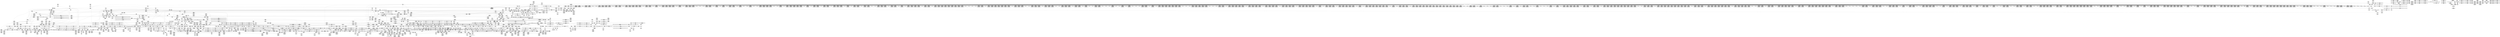 digraph {
	CE0x45f12b0 [shape=record,shape=Mrecord,label="{CE0x45f12b0|i64_4|*Constant*}"]
	CE0x4537e30 [shape=record,shape=Mrecord,label="{CE0x4537e30|_ret_i32_%call2,_!dbg_!27718|security/selinux/hooks.c,1544|*SummSource*}"]
	CE0x4615be0 [shape=record,shape=Mrecord,label="{CE0x4615be0|i8*_getelementptr_inbounds_(_44_x_i8_,_44_x_i8_*_.str47,_i32_0,_i32_0)|*Constant*|*SummSource*}"]
	CE0x45fc9c0 [shape=record,shape=Mrecord,label="{CE0x45fc9c0|rcu_read_lock:_tmp19|include/linux/rcupdate.h,882|*SummSink*}"]
	CE0x45a43a0 [shape=record,shape=Mrecord,label="{CE0x45a43a0|2472:_%struct.cred*,_:_CRE_2909,2910_}"]
	CE0x46507e0 [shape=record,shape=Mrecord,label="{CE0x46507e0|__rcu_read_lock:_bb|*SummSource*}"]
	CE0x45a8980 [shape=record,shape=Mrecord,label="{CE0x45a8980|2472:_%struct.cred*,_:_CRE_2968,2969_}"]
	CE0x45db640 [shape=record,shape=Mrecord,label="{CE0x45db640|task_sid:_call|security/selinux/hooks.c,208|*SummSource*}"]
	CE0x451aaa0 [shape=record,shape=Mrecord,label="{CE0x451aaa0|current_sid:_bb|*SummSink*}"]
	CE0x4517d10 [shape=record,shape=Mrecord,label="{CE0x4517d10|avc_has_perm:_ssid|Function::avc_has_perm&Arg::ssid::|*SummSource*}"]
	CE0x4589e40 [shape=record,shape=Mrecord,label="{CE0x4589e40|2472:_%struct.cred*,_:_CRE_472,480_|*MultipleSource*|Function::task_sid&Arg::task::|Function::current_has_perm&Arg::tsk::|Function::selinux_task_setpgid&Arg::p::|security/selinux/hooks.c,208}"]
	CE0x45a9300 [shape=record,shape=Mrecord,label="{CE0x45a9300|2472:_%struct.cred*,_:_CRE_2976,2980_|*MultipleSource*|Function::task_sid&Arg::task::|Function::current_has_perm&Arg::tsk::|Function::selinux_task_setpgid&Arg::p::|security/selinux/hooks.c,208}"]
	CE0x4651a70 [shape=record,shape=Mrecord,label="{CE0x4651a70|rcu_lock_release:_tmp7|*SummSource*}"]
	CE0x4535f00 [shape=record,shape=Mrecord,label="{CE0x4535f00|task_sid:_tmp3}"]
	CE0x4524d10 [shape=record,shape=Mrecord,label="{CE0x4524d10|GLOBAL:_task_sid|*Constant*|*SummSource*}"]
	CE0x4516d50 [shape=record,shape=Mrecord,label="{CE0x4516d50|2472:_%struct.cred*,_:_CRE_695,696_}"]
	CE0x45fef40 [shape=record,shape=Mrecord,label="{CE0x45fef40|cred_sid:_sid|security/selinux/hooks.c,197|*SummSink*}"]
	CE0x46065d0 [shape=record,shape=Mrecord,label="{CE0x46065d0|rcu_lock_acquire:_tmp2|*SummSource*}"]
	CE0x459cc80 [shape=record,shape=Mrecord,label="{CE0x459cc80|2472:_%struct.cred*,_:_CRE_2544,2568_|*MultipleSource*|Function::task_sid&Arg::task::|Function::current_has_perm&Arg::tsk::|Function::selinux_task_setpgid&Arg::p::|security/selinux/hooks.c,208}"]
	CE0x45ca6c0 [shape=record,shape=Mrecord,label="{CE0x45ca6c0|rcu_read_lock:_tmp4|include/linux/rcupdate.h,882|*SummSink*}"]
	CE0x464e600 [shape=record,shape=Mrecord,label="{CE0x464e600|i64*_getelementptr_inbounds_(_4_x_i64_,_4_x_i64_*___llvm_gcov_ctr130,_i64_0,_i64_0)|*Constant*}"]
	CE0x4572cc0 [shape=record,shape=Mrecord,label="{CE0x4572cc0|i64*_getelementptr_inbounds_(_4_x_i64_,_4_x_i64_*___llvm_gcov_ctr130,_i64_0,_i64_2)|*Constant*|*SummSink*}"]
	CE0x4531c00 [shape=record,shape=Mrecord,label="{CE0x4531c00|_ret_i32_%call2,_!dbg_!27718|security/selinux/hooks.c,1544}"]
	CE0x46583d0 [shape=record,shape=Mrecord,label="{CE0x46583d0|__preempt_count_add:_tmp7|./arch/x86/include/asm/preempt.h,73|*SummSource*}"]
	CE0x461a6c0 [shape=record,shape=Mrecord,label="{CE0x461a6c0|rcu_read_unlock:_tmp20|include/linux/rcupdate.h,933|*SummSink*}"]
	CE0x455be10 [shape=record,shape=Mrecord,label="{CE0x455be10|current_sid:_tmp22|security/selinux/hooks.c,218|*SummSource*}"]
	CE0x451d5f0 [shape=record,shape=Mrecord,label="{CE0x451d5f0|current_sid:_entry|*SummSink*}"]
	CE0x45be010 [shape=record,shape=Mrecord,label="{CE0x45be010|2472:_%struct.cred*,_:_CRE_6644,6648_|*MultipleSource*|Function::task_sid&Arg::task::|Function::current_has_perm&Arg::tsk::|Function::selinux_task_setpgid&Arg::p::|security/selinux/hooks.c,208}"]
	CE0x4580230 [shape=record,shape=Mrecord,label="{CE0x4580230|128:_i8*,_:_CRE_128,136_|*MultipleSource*|Function::cred_sid&Arg::cred::|*LoadInst*|security/selinux/hooks.c,208|security/selinux/hooks.c,196}"]
	CE0x45388d0 [shape=record,shape=Mrecord,label="{CE0x45388d0|i64*_getelementptr_inbounds_(_2_x_i64_,_2_x_i64_*___llvm_gcov_ctr279,_i64_0,_i64_0)|*Constant*}"]
	CE0x451d8a0 [shape=record,shape=Mrecord,label="{CE0x451d8a0|_ret_i32_%tmp24,_!dbg_!27742|security/selinux/hooks.c,220|*SummSource*}"]
	CE0x456f630 [shape=record,shape=Mrecord,label="{CE0x456f630|get_current:_bb|*SummSource*}"]
	CE0x465e200 [shape=record,shape=Mrecord,label="{CE0x465e200|__preempt_count_sub:_do.body}"]
	CE0x45b4680 [shape=record,shape=Mrecord,label="{CE0x45b4680|2472:_%struct.cred*,_:_CRE_6303,6304_}"]
	CE0x451d3b0 [shape=record,shape=Mrecord,label="{CE0x451d3b0|current_has_perm:_call1|security/selinux/hooks.c,1543|*SummSink*}"]
	CE0x45e16a0 [shape=record,shape=Mrecord,label="{CE0x45e16a0|GLOBAL:___preempt_count|Global_var:__preempt_count}"]
	CE0x45e8b50 [shape=record,shape=Mrecord,label="{CE0x45e8b50|i64_1|*Constant*}"]
	CE0x4604d60 [shape=record,shape=Mrecord,label="{CE0x4604d60|rcu_read_unlock:_tobool|include/linux/rcupdate.h,933}"]
	CE0x463e0b0 [shape=record,shape=Mrecord,label="{CE0x463e0b0|i64_ptrtoint_(i8*_blockaddress(_rcu_lock_release,_%__here)_to_i64)|*Constant*|*SummSink*}"]
	CE0x463bd20 [shape=record,shape=Mrecord,label="{CE0x463bd20|rcu_lock_acquire:_indirectgoto|*SummSource*}"]
	CE0x4538ed0 [shape=record,shape=Mrecord,label="{CE0x4538ed0|i8_1|*Constant*|*SummSink*}"]
	CE0x4575380 [shape=record,shape=Mrecord,label="{CE0x4575380|rcu_read_unlock:_tmp13|include/linux/rcupdate.h,933|*SummSource*}"]
	CE0x45f1240 [shape=record,shape=Mrecord,label="{CE0x45f1240|rcu_read_lock:_tmp9|include/linux/rcupdate.h,882|*SummSource*}"]
	CE0x460cef0 [shape=record,shape=Mrecord,label="{CE0x460cef0|i32_2|*Constant*}"]
	CE0x45a5ec0 [shape=record,shape=Mrecord,label="{CE0x45a5ec0|2472:_%struct.cred*,_:_CRE_2932,2933_}"]
	CE0x45ab240 [shape=record,shape=Mrecord,label="{CE0x45ab240|2472:_%struct.cred*,_:_CRE_3088,3096_|*MultipleSource*|Function::task_sid&Arg::task::|Function::current_has_perm&Arg::tsk::|Function::selinux_task_setpgid&Arg::p::|security/selinux/hooks.c,208}"]
	CE0x45ecd90 [shape=record,shape=Mrecord,label="{CE0x45ecd90|rcu_lock_release:_tmp3|*SummSource*}"]
	CE0x456ee70 [shape=record,shape=Mrecord,label="{CE0x456ee70|2472:_%struct.cred*,_:_CRE_352,360_|*MultipleSource*|Function::task_sid&Arg::task::|Function::current_has_perm&Arg::tsk::|Function::selinux_task_setpgid&Arg::p::|security/selinux/hooks.c,208}"]
	CE0x4557250 [shape=record,shape=Mrecord,label="{CE0x4557250|2472:_%struct.cred*,_:_CRE_504,512_|*MultipleSource*|Function::task_sid&Arg::task::|Function::current_has_perm&Arg::tsk::|Function::selinux_task_setpgid&Arg::p::|security/selinux/hooks.c,208}"]
	CE0x46517d0 [shape=record,shape=Mrecord,label="{CE0x46517d0|__rcu_read_unlock:_do.end|*SummSink*}"]
	CE0x4558100 [shape=record,shape=Mrecord,label="{CE0x4558100|2472:_%struct.cred*,_:_CRE_560,568_|*MultipleSource*|Function::task_sid&Arg::task::|Function::current_has_perm&Arg::tsk::|Function::selinux_task_setpgid&Arg::p::|security/selinux/hooks.c,208}"]
	CE0x4655f70 [shape=record,shape=Mrecord,label="{CE0x4655f70|_call_void_mcount()_#3|*SummSink*}"]
	CE0x459c300 [shape=record,shape=Mrecord,label="{CE0x459c300|2472:_%struct.cred*,_:_CRE_2529,2530_}"]
	CE0x45a1320 [shape=record,shape=Mrecord,label="{CE0x45a1320|2472:_%struct.cred*,_:_CRE_2784,2792_|*MultipleSource*|Function::task_sid&Arg::task::|Function::current_has_perm&Arg::tsk::|Function::selinux_task_setpgid&Arg::p::|security/selinux/hooks.c,208}"]
	CE0x45c8af0 [shape=record,shape=Mrecord,label="{CE0x45c8af0|i64*_getelementptr_inbounds_(_13_x_i64_,_13_x_i64_*___llvm_gcov_ctr126,_i64_0,_i64_9)|*Constant*|*SummSink*}"]
	CE0x458f1c0 [shape=record,shape=Mrecord,label="{CE0x458f1c0|2472:_%struct.cred*,_:_CRE_760,768_|*MultipleSource*|Function::task_sid&Arg::task::|Function::current_has_perm&Arg::tsk::|Function::selinux_task_setpgid&Arg::p::|security/selinux/hooks.c,208}"]
	CE0x45b3e30 [shape=record,shape=Mrecord,label="{CE0x45b3e30|2472:_%struct.cred*,_:_CRE_6296,6297_}"]
	CE0x45206f0 [shape=record,shape=Mrecord,label="{CE0x45206f0|selinux_task_setpgid:_tmp1|*SummSink*}"]
	CE0x4592860 [shape=record,shape=Mrecord,label="{CE0x4592860|2472:_%struct.cred*,_:_CRE_1952,1960_|*MultipleSource*|Function::task_sid&Arg::task::|Function::current_has_perm&Arg::tsk::|Function::selinux_task_setpgid&Arg::p::|security/selinux/hooks.c,208}"]
	CE0x46572c0 [shape=record,shape=Mrecord,label="{CE0x46572c0|__preempt_count_sub:_tmp7|./arch/x86/include/asm/preempt.h,78|*SummSource*}"]
	CE0x45255c0 [shape=record,shape=Mrecord,label="{CE0x45255c0|task_sid:_task|Function::task_sid&Arg::task::|*SummSink*}"]
	CE0x463fab0 [shape=record,shape=Mrecord,label="{CE0x463fab0|rcu_lock_acquire:_indirectgoto}"]
	CE0x45ab700 [shape=record,shape=Mrecord,label="{CE0x45ab700|2472:_%struct.cred*,_:_CRE_3104,3108_|*MultipleSource*|Function::task_sid&Arg::task::|Function::current_has_perm&Arg::tsk::|Function::selinux_task_setpgid&Arg::p::|security/selinux/hooks.c,208}"]
	CE0x45448b0 [shape=record,shape=Mrecord,label="{CE0x45448b0|_call_void_rcu_read_lock()_#10,_!dbg_!27712|security/selinux/hooks.c,207|*SummSink*}"]
	CE0x455fd80 [shape=record,shape=Mrecord,label="{CE0x455fd80|rcu_read_lock:_tmp11|include/linux/rcupdate.h,882}"]
	CE0x457a220 [shape=record,shape=Mrecord,label="{CE0x457a220|2472:_%struct.cred*,_:_CRE_120,128_|*MultipleSource*|Function::task_sid&Arg::task::|Function::current_has_perm&Arg::tsk::|Function::selinux_task_setpgid&Arg::p::|security/selinux/hooks.c,208}"]
	CE0x451f690 [shape=record,shape=Mrecord,label="{CE0x451f690|current_has_perm:_tsk|Function::current_has_perm&Arg::tsk::|*SummSink*}"]
	CE0x4513660 [shape=record,shape=Mrecord,label="{CE0x4513660|i64_1|*Constant*}"]
	CE0x4517ff0 [shape=record,shape=Mrecord,label="{CE0x4517ff0|_ret_i32_%retval.0,_!dbg_!27728|security/selinux/avc.c,775|*SummSource*}"]
	CE0x45c39c0 [shape=record,shape=Mrecord,label="{CE0x45c39c0|task_sid:_call3|security/selinux/hooks.c,208}"]
	CE0x4538a00 [shape=record,shape=Mrecord,label="{CE0x4538a00|current_sid:_tmp16|security/selinux/hooks.c,218|*SummSink*}"]
	CE0x45fd870 [shape=record,shape=Mrecord,label="{CE0x45fd870|i64*_getelementptr_inbounds_(_11_x_i64_,_11_x_i64_*___llvm_gcov_ctr127,_i64_0,_i64_10)|*Constant*|*SummSource*}"]
	CE0x45eedf0 [shape=record,shape=Mrecord,label="{CE0x45eedf0|cred_sid:_tmp4|*LoadInst*|security/selinux/hooks.c,196}"]
	CE0x4654870 [shape=record,shape=Mrecord,label="{CE0x4654870|__preempt_count_add:_do.body}"]
	CE0x464ae80 [shape=record,shape=Mrecord,label="{CE0x464ae80|__preempt_count_sub:_tmp2|*SummSource*}"]
	CE0x455bca0 [shape=record,shape=Mrecord,label="{CE0x455bca0|current_sid:_tmp22|security/selinux/hooks.c,218}"]
	CE0x4658c30 [shape=record,shape=Mrecord,label="{CE0x4658c30|__preempt_count_sub:_tmp3|*SummSink*}"]
	CE0x4592600 [shape=record,shape=Mrecord,label="{CE0x4592600|2472:_%struct.cred*,_:_CRE_1944,1952_|*MultipleSource*|Function::task_sid&Arg::task::|Function::current_has_perm&Arg::tsk::|Function::selinux_task_setpgid&Arg::p::|security/selinux/hooks.c,208}"]
	CE0x45f1ce0 [shape=record,shape=Mrecord,label="{CE0x45f1ce0|__rcu_read_lock:_tmp2|*SummSink*}"]
	CE0x45b91e0 [shape=record,shape=Mrecord,label="{CE0x45b91e0|2472:_%struct.cred*,_:_CRE_6392,6400_|*MultipleSource*|Function::task_sid&Arg::task::|Function::current_has_perm&Arg::tsk::|Function::selinux_task_setpgid&Arg::p::|security/selinux/hooks.c,208}"]
	CE0x460e5d0 [shape=record,shape=Mrecord,label="{CE0x460e5d0|rcu_read_unlock:_tmp11|include/linux/rcupdate.h,933|*SummSink*}"]
	CE0x4590490 [shape=record,shape=Mrecord,label="{CE0x4590490|2472:_%struct.cred*,_:_CRE_1832,1840_|*MultipleSource*|Function::task_sid&Arg::task::|Function::current_has_perm&Arg::tsk::|Function::selinux_task_setpgid&Arg::p::|security/selinux/hooks.c,208}"]
	"CONST[source:1(input),value:2(dynamic)][purpose:{object}]"
	CE0x45b2930 [shape=record,shape=Mrecord,label="{CE0x45b2930|2472:_%struct.cred*,_:_CRE_6248,6256_|*MultipleSource*|Function::task_sid&Arg::task::|Function::current_has_perm&Arg::tsk::|Function::selinux_task_setpgid&Arg::p::|security/selinux/hooks.c,208}"]
	CE0x460f0a0 [shape=record,shape=Mrecord,label="{CE0x460f0a0|__rcu_read_unlock:_tmp3|*SummSource*}"]
	CE0x455b1e0 [shape=record,shape=Mrecord,label="{CE0x455b1e0|i32_22|*Constant*}"]
	CE0x452f3f0 [shape=record,shape=Mrecord,label="{CE0x452f3f0|selinux_task_setpgid:_call|security/selinux/hooks.c,3574}"]
	CE0x45c04d0 [shape=record,shape=Mrecord,label="{CE0x45c04d0|2472:_%struct.cred*,_:_CRE_10576,10584_|*MultipleSource*|Function::task_sid&Arg::task::|Function::current_has_perm&Arg::tsk::|Function::selinux_task_setpgid&Arg::p::|security/selinux/hooks.c,208}"]
	CE0x45a8ab0 [shape=record,shape=Mrecord,label="{CE0x45a8ab0|2472:_%struct.cred*,_:_CRE_2969,2970_}"]
	CE0x463f590 [shape=record,shape=Mrecord,label="{CE0x463f590|i64*_getelementptr_inbounds_(_4_x_i64_,_4_x_i64_*___llvm_gcov_ctr133,_i64_0,_i64_1)|*Constant*|*SummSource*}"]
	CE0x457d480 [shape=record,shape=Mrecord,label="{CE0x457d480|task_sid:_do.body5|*SummSource*}"]
	CE0x460d530 [shape=record,shape=Mrecord,label="{CE0x460d530|%struct.lockdep_map*_null|*Constant*}"]
	CE0x457fdf0 [shape=record,shape=Mrecord,label="{CE0x457fdf0|get_current:_tmp1|*SummSource*}"]
	CE0x45494f0 [shape=record,shape=Mrecord,label="{CE0x45494f0|task_sid:_do.end6|*SummSource*}"]
	CE0x45db450 [shape=record,shape=Mrecord,label="{CE0x45db450|task_sid:_call|security/selinux/hooks.c,208}"]
	CE0x45844c0 [shape=record,shape=Mrecord,label="{CE0x45844c0|COLLAPSED:_GCMRE___llvm_gcov_ctr131_internal_global_2_x_i64_zeroinitializer:_elem_0:default:}"]
	CE0x4536480 [shape=record,shape=Mrecord,label="{CE0x4536480|i64*_getelementptr_inbounds_(_2_x_i64_,_2_x_i64_*___llvm_gcov_ctr136,_i64_0,_i64_0)|*Constant*|*SummSource*}"]
	CE0x458dd30 [shape=record,shape=Mrecord,label="{CE0x458dd30|2472:_%struct.cred*,_:_CRE_697,698_}"]
	CE0x458cf60 [shape=record,shape=Mrecord,label="{CE0x458cf60|task_sid:_tmp19|security/selinux/hooks.c,208|*SummSource*}"]
	CE0x456fb80 [shape=record,shape=Mrecord,label="{CE0x456fb80|_ret_void,_!dbg_!27717|include/linux/rcupdate.h,419|*SummSink*}"]
	CE0x45170a0 [shape=record,shape=Mrecord,label="{CE0x45170a0|i32_(i32,_i32,_i16,_i32,_%struct.common_audit_data*)*_bitcast_(i32_(i32,_i32,_i16,_i32,_%struct.common_audit_data.495*)*_avc_has_perm_to_i32_(i32,_i32,_i16,_i32,_%struct.common_audit_data*)*)|*Constant*|*SummSink*}"]
	CE0x4643100 [shape=record,shape=Mrecord,label="{CE0x4643100|__preempt_count_add:_tmp2|*SummSource*}"]
	CE0x45d2be0 [shape=record,shape=Mrecord,label="{CE0x45d2be0|__preempt_count_add:_tmp3}"]
	CE0x4514460 [shape=record,shape=Mrecord,label="{CE0x4514460|current_sid:_tmp4|security/selinux/hooks.c,218|*SummSink*}"]
	CE0x45aca00 [shape=record,shape=Mrecord,label="{CE0x45aca00|2472:_%struct.cred*,_:_CRE_3144,3148_|*MultipleSource*|Function::task_sid&Arg::task::|Function::current_has_perm&Arg::tsk::|Function::selinux_task_setpgid&Arg::p::|security/selinux/hooks.c,208}"]
	CE0x4522e60 [shape=record,shape=Mrecord,label="{CE0x4522e60|selinux_task_setpgid:_tmp1}"]
	CE0x4599ec0 [shape=record,shape=Mrecord,label="{CE0x4599ec0|2472:_%struct.cred*,_:_CRE_2400,2408_|*MultipleSource*|Function::task_sid&Arg::task::|Function::current_has_perm&Arg::tsk::|Function::selinux_task_setpgid&Arg::p::|security/selinux/hooks.c,208}"]
	CE0x4598e20 [shape=record,shape=Mrecord,label="{CE0x4598e20|2472:_%struct.cred*,_:_CRE_2344,2352_|*MultipleSource*|Function::task_sid&Arg::task::|Function::current_has_perm&Arg::tsk::|Function::selinux_task_setpgid&Arg::p::|security/selinux/hooks.c,208}"]
	CE0x450a370 [shape=record,shape=Mrecord,label="{CE0x450a370|%struct.common_audit_data*_null|*Constant*|*SummSource*}"]
	CE0x45af9b0 [shape=record,shape=Mrecord,label="{CE0x45af9b0|2472:_%struct.cred*,_:_CRE_5968,5976_|*MultipleSource*|Function::task_sid&Arg::task::|Function::current_has_perm&Arg::tsk::|Function::selinux_task_setpgid&Arg::p::|security/selinux/hooks.c,208}"]
	CE0x453fe10 [shape=record,shape=Mrecord,label="{CE0x453fe10|rcu_read_lock:_entry|*SummSource*}"]
	CE0x46114f0 [shape=record,shape=Mrecord,label="{CE0x46114f0|i64*_getelementptr_inbounds_(_11_x_i64_,_11_x_i64_*___llvm_gcov_ctr132,_i64_0,_i64_0)|*Constant*|*SummSource*}"]
	CE0x45e8bc0 [shape=record,shape=Mrecord,label="{CE0x45e8bc0|__preempt_count_add:_tmp1}"]
	CE0x453a4f0 [shape=record,shape=Mrecord,label="{CE0x453a4f0|current_sid:_tmp8|security/selinux/hooks.c,218|*SummSink*}"]
	CE0x451b380 [shape=record,shape=Mrecord,label="{CE0x451b380|%struct.lockdep_map*_null|*Constant*|*SummSink*}"]
	CE0x4570c50 [shape=record,shape=Mrecord,label="{CE0x4570c50|GLOBAL:_rcu_read_unlock.__warned|Global_var:rcu_read_unlock.__warned|*SummSink*}"]
	CE0x45de590 [shape=record,shape=Mrecord,label="{CE0x45de590|__rcu_read_unlock:_entry|*SummSink*}"]
	CE0x463f4d0 [shape=record,shape=Mrecord,label="{CE0x463f4d0|i64*_getelementptr_inbounds_(_4_x_i64_,_4_x_i64_*___llvm_gcov_ctr133,_i64_0,_i64_1)|*Constant*}"]
	CE0x457ad30 [shape=record,shape=Mrecord,label="{CE0x457ad30|GLOBAL:___rcu_read_lock|*Constant*|*SummSource*}"]
	CE0x45d9420 [shape=record,shape=Mrecord,label="{CE0x45d9420|cred_sid:_cred|Function::cred_sid&Arg::cred::}"]
	CE0x4516aa0 [shape=record,shape=Mrecord,label="{CE0x4516aa0|2472:_%struct.cred*,_:_CRE_692,693_}"]
	CE0x4521750 [shape=record,shape=Mrecord,label="{CE0x4521750|current_sid:_tmp1|*SummSource*}"]
	CE0x45d98f0 [shape=record,shape=Mrecord,label="{CE0x45d98f0|_ret_i32_%tmp6,_!dbg_!27716|security/selinux/hooks.c,197|*SummSource*}"]
	CE0x4520760 [shape=record,shape=Mrecord,label="{CE0x4520760|selinux_task_setpgid:_tmp1|*SummSource*}"]
	CE0x457c770 [shape=record,shape=Mrecord,label="{CE0x457c770|_call_void___rcu_read_lock()_#10,_!dbg_!27710|include/linux/rcupdate.h,879|*SummSource*}"]
	CE0x45eec00 [shape=record,shape=Mrecord,label="{CE0x45eec00|rcu_read_lock:_tmp1}"]
	CE0x45ee010 [shape=record,shape=Mrecord,label="{CE0x45ee010|rcu_read_lock:_if.then}"]
	CE0x4584450 [shape=record,shape=Mrecord,label="{CE0x4584450|cred_sid:_tmp}"]
	CE0x45a9430 [shape=record,shape=Mrecord,label="{CE0x45a9430|2472:_%struct.cred*,_:_CRE_2980,2984_|*MultipleSource*|Function::task_sid&Arg::task::|Function::current_has_perm&Arg::tsk::|Function::selinux_task_setpgid&Arg::p::|security/selinux/hooks.c,208}"]
	CE0x453cb80 [shape=record,shape=Mrecord,label="{CE0x453cb80|current_sid:_land.lhs.true2}"]
	CE0x45df070 [shape=record,shape=Mrecord,label="{CE0x45df070|_call_void___preempt_count_sub(i32_1)_#10,_!dbg_!27715|include/linux/rcupdate.h,244|*SummSource*}"]
	CE0x453a650 [shape=record,shape=Mrecord,label="{CE0x453a650|current_sid:_tobool1|security/selinux/hooks.c,218}"]
	CE0x452a510 [shape=record,shape=Mrecord,label="{CE0x452a510|_ret_%struct.task_struct*_%tmp4,_!dbg_!27714|./arch/x86/include/asm/current.h,14|*SummSink*}"]
	CE0x4648690 [shape=record,shape=Mrecord,label="{CE0x4648690|__preempt_count_add:_tmp4|./arch/x86/include/asm/preempt.h,72|*SummSource*}"]
	CE0x458a5f0 [shape=record,shape=Mrecord,label="{CE0x458a5f0|_call_void_mcount()_#3|*SummSource*}"]
	CE0x4509980 [shape=record,shape=Mrecord,label="{CE0x4509980|current_sid:_tmp16|security/selinux/hooks.c,218}"]
	CE0x4585cc0 [shape=record,shape=Mrecord,label="{CE0x4585cc0|i8*_getelementptr_inbounds_(_25_x_i8_,_25_x_i8_*_.str45,_i32_0,_i32_0)|*Constant*|*SummSink*}"]
	CE0x451cda0 [shape=record,shape=Mrecord,label="{CE0x451cda0|current_has_perm:_call|security/selinux/hooks.c,1542}"]
	CE0x45dcac0 [shape=record,shape=Mrecord,label="{CE0x45dcac0|task_sid:_tmp9|security/selinux/hooks.c,208}"]
	CE0x45b7bf0 [shape=record,shape=Mrecord,label="{CE0x45b7bf0|2472:_%struct.cred*,_:_CRE_6348,6349_}"]
	CE0x4545440 [shape=record,shape=Mrecord,label="{CE0x4545440|i8*_getelementptr_inbounds_(_25_x_i8_,_25_x_i8_*_.str3,_i32_0,_i32_0)|*Constant*|*SummSink*}"]
	CE0x45b34e0 [shape=record,shape=Mrecord,label="{CE0x45b34e0|2472:_%struct.cred*,_:_CRE_6289,6290_}"]
	CE0x4525250 [shape=record,shape=Mrecord,label="{CE0x4525250|task_sid:_entry|*SummSink*}"]
	CE0x453b030 [shape=record,shape=Mrecord,label="{CE0x453b030|current_sid:_tmp3|*SummSink*}"]
	CE0x4525140 [shape=record,shape=Mrecord,label="{CE0x4525140|task_sid:_entry|*SummSource*}"]
	CE0x463fde0 [shape=record,shape=Mrecord,label="{CE0x463fde0|_call_void_mcount()_#3|*SummSource*}"]
	CE0x4526330 [shape=record,shape=Mrecord,label="{CE0x4526330|current_has_perm:_tmp}"]
	CE0x452c0f0 [shape=record,shape=Mrecord,label="{CE0x452c0f0|i64*_getelementptr_inbounds_(_13_x_i64_,_13_x_i64_*___llvm_gcov_ctr126,_i64_0,_i64_1)|*Constant*|*SummSource*}"]
	CE0x45c4950 [shape=record,shape=Mrecord,label="{CE0x45c4950|i64_7|*Constant*|*SummSource*}"]
	CE0x4651fb0 [shape=record,shape=Mrecord,label="{CE0x4651fb0|__rcu_read_unlock:_do.end}"]
	CE0x458b7c0 [shape=record,shape=Mrecord,label="{CE0x458b7c0|2472:_%struct.cred*,_:_CRE_656,660_|*MultipleSource*|Function::task_sid&Arg::task::|Function::current_has_perm&Arg::tsk::|Function::selinux_task_setpgid&Arg::p::|security/selinux/hooks.c,208}"]
	CE0x4532ad0 [shape=record,shape=Mrecord,label="{CE0x4532ad0|GLOBAL:_current_sid|*Constant*}"]
	CE0x458fd40 [shape=record,shape=Mrecord,label="{CE0x458fd40|2472:_%struct.cred*,_:_CRE_1808,1816_|*MultipleSource*|Function::task_sid&Arg::task::|Function::current_has_perm&Arg::tsk::|Function::selinux_task_setpgid&Arg::p::|security/selinux/hooks.c,208}"]
	CE0x464dbc0 [shape=record,shape=Mrecord,label="{CE0x464dbc0|i32_0|*Constant*}"]
	CE0x459bdd0 [shape=record,shape=Mrecord,label="{CE0x459bdd0|2472:_%struct.cred*,_:_CRE_2524,2525_}"]
	CE0x4572750 [shape=record,shape=Mrecord,label="{CE0x4572750|i64*_getelementptr_inbounds_(_11_x_i64_,_11_x_i64_*___llvm_gcov_ctr127,_i64_0,_i64_0)|*Constant*|*SummSource*}"]
	CE0x457b510 [shape=record,shape=Mrecord,label="{CE0x457b510|task_sid:_bb|*SummSource*}"]
	CE0x451eac0 [shape=record,shape=Mrecord,label="{CE0x451eac0|selinux_task_setpgid:_tmp2}"]
	CE0x463f880 [shape=record,shape=Mrecord,label="{CE0x463f880|rcu_lock_acquire:_tmp4|include/linux/rcupdate.h,418|*SummSink*}"]
	CE0x4599a00 [shape=record,shape=Mrecord,label="{CE0x4599a00|2472:_%struct.cred*,_:_CRE_2384,2392_|*MultipleSource*|Function::task_sid&Arg::task::|Function::current_has_perm&Arg::tsk::|Function::selinux_task_setpgid&Arg::p::|security/selinux/hooks.c,208}"]
	CE0x45a3bb0 [shape=record,shape=Mrecord,label="{CE0x45a3bb0|2472:_%struct.cred*,_:_CRE_2904,2905_}"]
	CE0x45c8200 [shape=record,shape=Mrecord,label="{CE0x45c8200|task_sid:_tmp25|security/selinux/hooks.c,208|*SummSource*}"]
	CE0x45cbf00 [shape=record,shape=Mrecord,label="{CE0x45cbf00|_call_void_mcount()_#3|*SummSink*}"]
	CE0x45e0c10 [shape=record,shape=Mrecord,label="{CE0x45e0c10|_call_void_asm_addl_$1,_%gs:$0_,_*m,ri,*m,_dirflag_,_fpsr_,_flags_(i32*___preempt_count,_i32_%val,_i32*___preempt_count)_#3,_!dbg_!27714,_!srcloc_!27717|./arch/x86/include/asm/preempt.h,72}"]
	CE0x4594480 [shape=record,shape=Mrecord,label="{CE0x4594480|2472:_%struct.cred*,_:_CRE_2048,2052_|*MultipleSource*|Function::task_sid&Arg::task::|Function::current_has_perm&Arg::tsk::|Function::selinux_task_setpgid&Arg::p::|security/selinux/hooks.c,208}"]
	CE0x451a250 [shape=record,shape=Mrecord,label="{CE0x451a250|current_sid:_tmp19|security/selinux/hooks.c,218|*SummSource*}"]
	CE0x455e740 [shape=record,shape=Mrecord,label="{CE0x455e740|i64*_getelementptr_inbounds_(_2_x_i64_,_2_x_i64_*___llvm_gcov_ctr98,_i64_0,_i64_1)|*Constant*|*SummSink*}"]
	CE0x45b6a20 [shape=record,shape=Mrecord,label="{CE0x45b6a20|2472:_%struct.cred*,_:_CRE_6333,6334_}"]
	CE0x451a900 [shape=record,shape=Mrecord,label="{CE0x451a900|current_sid:_bb|*SummSource*}"]
	CE0x45dc230 [shape=record,shape=Mrecord,label="{CE0x45dc230|task_sid:_tmp8|security/selinux/hooks.c,208}"]
	CE0x463d010 [shape=record,shape=Mrecord,label="{CE0x463d010|rcu_lock_release:_tmp}"]
	CE0x45830e0 [shape=record,shape=Mrecord,label="{CE0x45830e0|2472:_%struct.cred*,_:_CRE_88,92_|*MultipleSource*|Function::task_sid&Arg::task::|Function::current_has_perm&Arg::tsk::|Function::selinux_task_setpgid&Arg::p::|security/selinux/hooks.c,208}"]
	CE0x45bd1a0 [shape=record,shape=Mrecord,label="{CE0x45bd1a0|2472:_%struct.cred*,_:_CRE_6600,6608_|*MultipleSource*|Function::task_sid&Arg::task::|Function::current_has_perm&Arg::tsk::|Function::selinux_task_setpgid&Arg::p::|security/selinux/hooks.c,208}"]
	CE0x460f850 [shape=record,shape=Mrecord,label="{CE0x460f850|rcu_read_unlock:_tmp12|include/linux/rcupdate.h,933|*SummSource*}"]
	CE0x4612350 [shape=record,shape=Mrecord,label="{CE0x4612350|rcu_read_unlock:_tmp10|include/linux/rcupdate.h,933|*SummSink*}"]
	CE0x45bddb0 [shape=record,shape=Mrecord,label="{CE0x45bddb0|2472:_%struct.cred*,_:_CRE_6640,6644_|*MultipleSource*|Function::task_sid&Arg::task::|Function::current_has_perm&Arg::tsk::|Function::selinux_task_setpgid&Arg::p::|security/selinux/hooks.c,208}"]
	CE0x456dd30 [shape=record,shape=Mrecord,label="{CE0x456dd30|_call_void_rcu_lock_acquire(%struct.lockdep_map*_rcu_lock_map)_#10,_!dbg_!27711|include/linux/rcupdate.h,881|*SummSink*}"]
	CE0x460bf00 [shape=record,shape=Mrecord,label="{CE0x460bf00|__preempt_count_sub:_sub|./arch/x86/include/asm/preempt.h,77|*SummSource*}"]
	CE0x4609d90 [shape=record,shape=Mrecord,label="{CE0x4609d90|rcu_read_unlock:_tmp1|*SummSink*}"]
	CE0x464e4d0 [shape=record,shape=Mrecord,label="{CE0x464e4d0|i64*_getelementptr_inbounds_(_4_x_i64_,_4_x_i64_*___llvm_gcov_ctr130,_i64_0,_i64_0)|*Constant*|*SummSource*}"]
	CE0x45b8440 [shape=record,shape=Mrecord,label="{CE0x45b8440|2472:_%struct.cred*,_:_CRE_6355,6356_}"]
	CE0x46080a0 [shape=record,shape=Mrecord,label="{CE0x46080a0|rcu_read_unlock:_tmp7|include/linux/rcupdate.h,933|*SummSink*}"]
	CE0x45dd6f0 [shape=record,shape=Mrecord,label="{CE0x45dd6f0|0:_i8,_:_GCMR_task_sid.__warned_internal_global_i8_0,_section_.data.unlikely_,_align_1:_elem_0:default:}"]
	CE0x45fc190 [shape=record,shape=Mrecord,label="{CE0x45fc190|i64_5|*Constant*}"]
	CE0x45bd400 [shape=record,shape=Mrecord,label="{CE0x45bd400|2472:_%struct.cred*,_:_CRE_6608,6616_|*MultipleSource*|Function::task_sid&Arg::task::|Function::current_has_perm&Arg::tsk::|Function::selinux_task_setpgid&Arg::p::|security/selinux/hooks.c,208}"]
	CE0x45c6c20 [shape=record,shape=Mrecord,label="{CE0x45c6c20|i64*_getelementptr_inbounds_(_13_x_i64_,_13_x_i64_*___llvm_gcov_ctr126,_i64_0,_i64_10)|*Constant*|*SummSource*}"]
	CE0x458eaa0 [shape=record,shape=Mrecord,label="{CE0x458eaa0|2472:_%struct.cred*,_:_CRE_728,732_|*MultipleSource*|Function::task_sid&Arg::task::|Function::current_has_perm&Arg::tsk::|Function::selinux_task_setpgid&Arg::p::|security/selinux/hooks.c,208}"]
	CE0x451ccb0 [shape=record,shape=Mrecord,label="{CE0x451ccb0|i64*_getelementptr_inbounds_(_2_x_i64_,_2_x_i64_*___llvm_gcov_ctr279,_i64_0,_i64_1)|*Constant*|*SummSource*}"]
	CE0x4557690 [shape=record,shape=Mrecord,label="{CE0x4557690|2472:_%struct.cred*,_:_CRE_520,524_|*MultipleSource*|Function::task_sid&Arg::task::|Function::current_has_perm&Arg::tsk::|Function::selinux_task_setpgid&Arg::p::|security/selinux/hooks.c,208}"]
	CE0x45b21e0 [shape=record,shape=Mrecord,label="{CE0x45b21e0|2472:_%struct.cred*,_:_CRE_6224,6232_|*MultipleSource*|Function::task_sid&Arg::task::|Function::current_has_perm&Arg::tsk::|Function::selinux_task_setpgid&Arg::p::|security/selinux/hooks.c,208}"]
	CE0x4658210 [shape=record,shape=Mrecord,label="{CE0x4658210|__preempt_count_add:_tmp7|./arch/x86/include/asm/preempt.h,73}"]
	CE0x45b8a30 [shape=record,shape=Mrecord,label="{CE0x45b8a30|2472:_%struct.cred*,_:_CRE_6360,6368_|*MultipleSource*|Function::task_sid&Arg::task::|Function::current_has_perm&Arg::tsk::|Function::selinux_task_setpgid&Arg::p::|security/selinux/hooks.c,208}"]
	CE0x46672a0 [shape=record,shape=Mrecord,label="{CE0x46672a0|__preempt_count_sub:_entry}"]
	CE0x45cc330 [shape=record,shape=Mrecord,label="{CE0x45cc330|rcu_read_lock:_if.end|*SummSource*}"]
	CE0x4608b80 [shape=record,shape=Mrecord,label="{CE0x4608b80|rcu_read_unlock:_tmp17|include/linux/rcupdate.h,933|*SummSink*}"]
	CE0x45c2bd0 [shape=record,shape=Mrecord,label="{CE0x45c2bd0|task_sid:_tmp11|security/selinux/hooks.c,208}"]
	CE0x4582210 [shape=record,shape=Mrecord,label="{CE0x4582210|2472:_%struct.cred*,_:_CRE_84,88_|*MultipleSource*|Function::task_sid&Arg::task::|Function::current_has_perm&Arg::tsk::|Function::selinux_task_setpgid&Arg::p::|security/selinux/hooks.c,208}"]
	CE0x45452a0 [shape=record,shape=Mrecord,label="{CE0x45452a0|_call_void_mcount()_#3}"]
	CE0x45c2380 [shape=record,shape=Mrecord,label="{CE0x45c2380|i64*_getelementptr_inbounds_(_13_x_i64_,_13_x_i64_*___llvm_gcov_ctr126,_i64_0,_i64_8)|*Constant*|*SummSink*}"]
	CE0x4602ae0 [shape=record,shape=Mrecord,label="{CE0x4602ae0|__rcu_read_lock:_tmp3}"]
	CE0x4648e20 [shape=record,shape=Mrecord,label="{CE0x4648e20|__preempt_count_sub:_tmp3}"]
	CE0x45560b0 [shape=record,shape=Mrecord,label="{CE0x45560b0|__rcu_read_lock:_tmp1}"]
	CE0x45b47b0 [shape=record,shape=Mrecord,label="{CE0x45b47b0|2472:_%struct.cred*,_:_CRE_6304,6305_}"]
	CE0x45c88d0 [shape=record,shape=Mrecord,label="{CE0x45c88d0|i64*_getelementptr_inbounds_(_13_x_i64_,_13_x_i64_*___llvm_gcov_ctr126,_i64_0,_i64_9)|*Constant*|*SummSource*}"]
	CE0x4644020 [shape=record,shape=Mrecord,label="{CE0x4644020|__rcu_read_unlock:_bb|*SummSource*}"]
	CE0x45ba280 [shape=record,shape=Mrecord,label="{CE0x45ba280|2472:_%struct.cred*,_:_CRE_6456,6464_|*MultipleSource*|Function::task_sid&Arg::task::|Function::current_has_perm&Arg::tsk::|Function::selinux_task_setpgid&Arg::p::|security/selinux/hooks.c,208}"]
	CE0x455ca20 [shape=record,shape=Mrecord,label="{CE0x455ca20|rcu_read_lock:_tmp13|include/linux/rcupdate.h,882|*SummSource*}"]
	CE0x453db60 [shape=record,shape=Mrecord,label="{CE0x453db60|i64*_getelementptr_inbounds_(_11_x_i64_,_11_x_i64_*___llvm_gcov_ctr127,_i64_0,_i64_1)|*Constant*|*SummSource*}"]
	CE0x45e9e20 [shape=record,shape=Mrecord,label="{CE0x45e9e20|__preempt_count_sub:_bb}"]
	CE0x4533f50 [shape=record,shape=Mrecord,label="{CE0x4533f50|GLOBAL:___llvm_gcov_ctr125|Global_var:__llvm_gcov_ctr125}"]
	CE0x452d590 [shape=record,shape=Mrecord,label="{CE0x452d590|current_sid:_tmp15|security/selinux/hooks.c,218}"]
	CE0x45cd510 [shape=record,shape=Mrecord,label="{CE0x45cd510|rcu_read_lock:_tmp3}"]
	CE0x451cc10 [shape=record,shape=Mrecord,label="{CE0x451cc10|i64*_getelementptr_inbounds_(_2_x_i64_,_2_x_i64_*___llvm_gcov_ctr279,_i64_0,_i64_1)|*Constant*}"]
	CE0x452c9d0 [shape=record,shape=Mrecord,label="{CE0x452c9d0|current_sid:_tmp12|security/selinux/hooks.c,218|*SummSink*}"]
	CE0x45b4da0 [shape=record,shape=Mrecord,label="{CE0x45b4da0|2472:_%struct.cred*,_:_CRE_6309,6310_}"]
	CE0x4618be0 [shape=record,shape=Mrecord,label="{CE0x4618be0|_call_void___rcu_read_unlock()_#10,_!dbg_!27734|include/linux/rcupdate.h,937}"]
	CE0x4515e60 [shape=record,shape=Mrecord,label="{CE0x4515e60|i64_1|*Constant*|*SummSink*}"]
	CE0x460bda0 [shape=record,shape=Mrecord,label="{CE0x460bda0|__preempt_count_sub:_sub|./arch/x86/include/asm/preempt.h,77}"]
	CE0x4541fb0 [shape=record,shape=Mrecord,label="{CE0x4541fb0|%struct.task_struct*_(%struct.task_struct**)*_asm_movq_%gs:$_1:P_,$0_,_r,im,_dirflag_,_fpsr_,_flags_}"]
	CE0x4559120 [shape=record,shape=Mrecord,label="{CE0x4559120|i64_0|*Constant*}"]
	CE0x45169b0 [shape=record,shape=Mrecord,label="{CE0x45169b0|2472:_%struct.cred*,_:_CRE_691,692_}"]
	CE0x45cc900 [shape=record,shape=Mrecord,label="{CE0x45cc900|rcu_read_unlock:_tmp8|include/linux/rcupdate.h,933|*SummSource*}"]
	CE0x45df4b0 [shape=record,shape=Mrecord,label="{CE0x45df4b0|_call_void_lock_acquire(%struct.lockdep_map*_%map,_i32_0,_i32_0,_i32_2,_i32_0,_%struct.lockdep_map*_null,_i64_ptrtoint_(i8*_blockaddress(_rcu_lock_acquire,_%__here)_to_i64))_#10,_!dbg_!27716|include/linux/rcupdate.h,418}"]
	CE0x455bf10 [shape=record,shape=Mrecord,label="{CE0x455bf10|current_sid:_tmp22|security/selinux/hooks.c,218|*SummSink*}"]
	CE0x4539260 [shape=record,shape=Mrecord,label="{CE0x4539260|_call_void_lockdep_rcu_suspicious(i8*_getelementptr_inbounds_(_25_x_i8_,_25_x_i8_*_.str3,_i32_0,_i32_0),_i32_218,_i8*_getelementptr_inbounds_(_45_x_i8_,_45_x_i8_*_.str12,_i32_0,_i32_0))_#10,_!dbg_!27727|security/selinux/hooks.c,218|*SummSink*}"]
	CE0x45dbdd0 [shape=record,shape=Mrecord,label="{CE0x45dbdd0|task_sid:_tmp5|security/selinux/hooks.c,208|*SummSource*}"]
	CE0x45856e0 [shape=record,shape=Mrecord,label="{CE0x45856e0|i8*_getelementptr_inbounds_(_25_x_i8_,_25_x_i8_*_.str45,_i32_0,_i32_0)|*Constant*}"]
	CE0x452df10 [shape=record,shape=Mrecord,label="{CE0x452df10|current_has_perm:_entry|*SummSource*}"]
	CE0x45971d0 [shape=record,shape=Mrecord,label="{CE0x45971d0|2472:_%struct.cred*,_:_CRE_2248,2256_|*MultipleSource*|Function::task_sid&Arg::task::|Function::current_has_perm&Arg::tsk::|Function::selinux_task_setpgid&Arg::p::|security/selinux/hooks.c,208}"]
	CE0x46167d0 [shape=record,shape=Mrecord,label="{CE0x46167d0|rcu_read_unlock:_tmp22|include/linux/rcupdate.h,935|*SummSink*}"]
	CE0x45b6c80 [shape=record,shape=Mrecord,label="{CE0x45b6c80|2472:_%struct.cred*,_:_CRE_6335,6336_}"]
	CE0x464b6e0 [shape=record,shape=Mrecord,label="{CE0x464b6e0|__preempt_count_sub:_bb|*SummSink*}"]
	CE0x455c6b0 [shape=record,shape=Mrecord,label="{CE0x455c6b0|i32_1|*Constant*}"]
	CE0x45c48e0 [shape=record,shape=Mrecord,label="{CE0x45c48e0|i64_7|*Constant*}"]
	CE0x46006e0 [shape=record,shape=Mrecord,label="{CE0x46006e0|cred_sid:_tmp6|security/selinux/hooks.c,197|*SummSink*}"]
	CE0x457bd70 [shape=record,shape=Mrecord,label="{CE0x457bd70|_call_void_rcu_lock_acquire(%struct.lockdep_map*_rcu_lock_map)_#10,_!dbg_!27711|include/linux/rcupdate.h,881|*SummSource*}"]
	CE0x455f490 [shape=record,shape=Mrecord,label="{CE0x455f490|2472:_%struct.cred*,_:_CRE_232,240_|*MultipleSource*|Function::task_sid&Arg::task::|Function::current_has_perm&Arg::tsk::|Function::selinux_task_setpgid&Arg::p::|security/selinux/hooks.c,208}"]
	CE0x452b120 [shape=record,shape=Mrecord,label="{CE0x452b120|current_sid:_tmp21|security/selinux/hooks.c,218}"]
	CE0x456d1b0 [shape=record,shape=Mrecord,label="{CE0x456d1b0|rcu_read_unlock:_do.body|*SummSink*}"]
	CE0x45391f0 [shape=record,shape=Mrecord,label="{CE0x45391f0|_call_void_lockdep_rcu_suspicious(i8*_getelementptr_inbounds_(_25_x_i8_,_25_x_i8_*_.str3,_i32_0,_i32_0),_i32_218,_i8*_getelementptr_inbounds_(_45_x_i8_,_45_x_i8_*_.str12,_i32_0,_i32_0))_#10,_!dbg_!27727|security/selinux/hooks.c,218|*SummSource*}"]
	CE0x45e19f0 [shape=record,shape=Mrecord,label="{CE0x45e19f0|COLLAPSED:_GCMRE___llvm_gcov_ctr133_internal_global_4_x_i64_zeroinitializer:_elem_0:default:}"]
	CE0x45d9030 [shape=record,shape=Mrecord,label="{CE0x45d9030|cred_sid:_entry}"]
	CE0x45bb2c0 [shape=record,shape=Mrecord,label="{CE0x45bb2c0|2472:_%struct.cred*,_:_CRE_6488,6492_|*MultipleSource*|Function::task_sid&Arg::task::|Function::current_has_perm&Arg::tsk::|Function::selinux_task_setpgid&Arg::p::|security/selinux/hooks.c,208}"]
	CE0x4524fb0 [shape=record,shape=Mrecord,label="{CE0x4524fb0|current_has_perm:_call2|security/selinux/hooks.c,1544|*SummSink*}"]
	CE0x4518b60 [shape=record,shape=Mrecord,label="{CE0x4518b60|current_sid:_tmp13|security/selinux/hooks.c,218|*SummSource*}"]
	CE0x4605ab0 [shape=record,shape=Mrecord,label="{CE0x4605ab0|rcu_lock_acquire:___here}"]
	CE0x45c6db0 [shape=record,shape=Mrecord,label="{CE0x45c6db0|task_sid:_tmp24|security/selinux/hooks.c,208|*SummSource*}"]
	CE0x4597db0 [shape=record,shape=Mrecord,label="{CE0x4597db0|2472:_%struct.cred*,_:_CRE_2288,2296_|*MultipleSource*|Function::task_sid&Arg::task::|Function::current_has_perm&Arg::tsk::|Function::selinux_task_setpgid&Arg::p::|security/selinux/hooks.c,208}"]
	CE0x45d9490 [shape=record,shape=Mrecord,label="{CE0x45d9490|cred_sid:_cred|Function::cred_sid&Arg::cred::|*SummSource*}"]
	CE0x457c9f0 [shape=record,shape=Mrecord,label="{CE0x457c9f0|2472:_%struct.cred*,_:_CRE_184,192_|*MultipleSource*|Function::task_sid&Arg::task::|Function::current_has_perm&Arg::tsk::|Function::selinux_task_setpgid&Arg::p::|security/selinux/hooks.c,208}"]
	CE0x45c36f0 [shape=record,shape=Mrecord,label="{CE0x45c36f0|task_sid:_tmp13|security/selinux/hooks.c,208|*SummSink*}"]
	CE0x45a4bc0 [shape=record,shape=Mrecord,label="{CE0x45a4bc0|2472:_%struct.cred*,_:_CRE_2916,2917_}"]
	CE0x45183e0 [shape=record,shape=Mrecord,label="{CE0x45183e0|current_sid:_do.body|*SummSource*}"]
	CE0x452ab10 [shape=record,shape=Mrecord,label="{CE0x452ab10|current_sid:_sid|security/selinux/hooks.c,220|*SummSink*}"]
	CE0x459f470 [shape=record,shape=Mrecord,label="{CE0x459f470|2472:_%struct.cred*,_:_CRE_2692,2696_|*MultipleSource*|Function::task_sid&Arg::task::|Function::current_has_perm&Arg::tsk::|Function::selinux_task_setpgid&Arg::p::|security/selinux/hooks.c,208}"]
	CE0x45c1370 [shape=record,shape=Mrecord,label="{CE0x45c1370|2472:_%struct.cred*,_:_CRE_10616,10624_|*MultipleSource*|Function::task_sid&Arg::task::|Function::current_has_perm&Arg::tsk::|Function::selinux_task_setpgid&Arg::p::|security/selinux/hooks.c,208}"]
	CE0x453aed0 [shape=record,shape=Mrecord,label="{CE0x453aed0|current_sid:_tmp3}"]
	CE0x4607ce0 [shape=record,shape=Mrecord,label="{CE0x4607ce0|i64*_getelementptr_inbounds_(_4_x_i64_,_4_x_i64_*___llvm_gcov_ctr133,_i64_0,_i64_2)|*Constant*|*SummSource*}"]
	CE0x463bc80 [shape=record,shape=Mrecord,label="{CE0x463bc80|rcu_lock_release:_tmp1|*SummSource*}"]
	CE0x4654f40 [shape=record,shape=Mrecord,label="{CE0x4654f40|i64*_getelementptr_inbounds_(_4_x_i64_,_4_x_i64_*___llvm_gcov_ctr134,_i64_0,_i64_3)|*Constant*|*SummSource*}"]
	CE0x4644660 [shape=record,shape=Mrecord,label="{CE0x4644660|__rcu_read_unlock:_tmp7|include/linux/rcupdate.h,245|*SummSource*}"]
	CE0x4643670 [shape=record,shape=Mrecord,label="{CE0x4643670|void_(i32*,_i32,_i32*)*_asm_addl_$1,_%gs:$0_,_*m,ri,*m,_dirflag_,_fpsr_,_flags_}"]
	CE0x456d770 [shape=record,shape=Mrecord,label="{CE0x456d770|2472:_%struct.cred*,_:_CRE_256,264_|*MultipleSource*|Function::task_sid&Arg::task::|Function::current_has_perm&Arg::tsk::|Function::selinux_task_setpgid&Arg::p::|security/selinux/hooks.c,208}"]
	CE0x45b2df0 [shape=record,shape=Mrecord,label="{CE0x45b2df0|2472:_%struct.cred*,_:_CRE_6264,6280_|*MultipleSource*|Function::task_sid&Arg::task::|Function::current_has_perm&Arg::tsk::|Function::selinux_task_setpgid&Arg::p::|security/selinux/hooks.c,208}"]
	CE0x45bb520 [shape=record,shape=Mrecord,label="{CE0x45bb520|2472:_%struct.cred*,_:_CRE_6496,6504_|*MultipleSource*|Function::task_sid&Arg::task::|Function::current_has_perm&Arg::tsk::|Function::selinux_task_setpgid&Arg::p::|security/selinux/hooks.c,208}"]
	CE0x45a2d40 [shape=record,shape=Mrecord,label="{CE0x45a2d40|2472:_%struct.cred*,_:_CRE_2872,2876_|*MultipleSource*|Function::task_sid&Arg::task::|Function::current_has_perm&Arg::tsk::|Function::selinux_task_setpgid&Arg::p::|security/selinux/hooks.c,208}"]
	CE0x455df40 [shape=record,shape=Mrecord,label="{CE0x455df40|current_sid:_tmp24|security/selinux/hooks.c,220}"]
	CE0x451b570 [shape=record,shape=Mrecord,label="{CE0x451b570|i64_ptrtoint_(i8*_blockaddress(_rcu_lock_acquire,_%__here)_to_i64)|*Constant*}"]
	CE0x4667210 [shape=record,shape=Mrecord,label="{CE0x4667210|GLOBAL:___preempt_count_sub|*Constant*|*SummSource*}"]
	CE0x45b7e50 [shape=record,shape=Mrecord,label="{CE0x45b7e50|2472:_%struct.cred*,_:_CRE_6350,6351_}"]
	CE0x459e170 [shape=record,shape=Mrecord,label="{CE0x459e170|2472:_%struct.cred*,_:_CRE_2608,2616_|*MultipleSource*|Function::task_sid&Arg::task::|Function::current_has_perm&Arg::tsk::|Function::selinux_task_setpgid&Arg::p::|security/selinux/hooks.c,208}"]
	CE0x451b7f0 [shape=record,shape=Mrecord,label="{CE0x451b7f0|i64_ptrtoint_(i8*_blockaddress(_rcu_lock_acquire,_%__here)_to_i64)|*Constant*|*SummSink*}"]
	CE0x4524930 [shape=record,shape=Mrecord,label="{CE0x4524930|current_has_perm:_call1|security/selinux/hooks.c,1543}"]
	CE0x45fee60 [shape=record,shape=Mrecord,label="{CE0x45fee60|cred_sid:_sid|security/selinux/hooks.c,197|*SummSource*}"]
	CE0x461ad00 [shape=record,shape=Mrecord,label="{CE0x461ad00|i64*_getelementptr_inbounds_(_4_x_i64_,_4_x_i64_*___llvm_gcov_ctr130,_i64_0,_i64_1)|*Constant*|*SummSource*}"]
	CE0x4604520 [shape=record,shape=Mrecord,label="{CE0x4604520|__rcu_read_lock:_bb|*SummSink*}"]
	CE0x4652e20 [shape=record,shape=Mrecord,label="{CE0x4652e20|__rcu_read_unlock:_bb|*SummSink*}"]
	CE0x453ff10 [shape=record,shape=Mrecord,label="{CE0x453ff10|i64*_getelementptr_inbounds_(_2_x_i64_,_2_x_i64_*___llvm_gcov_ctr131,_i64_0,_i64_1)|*Constant*}"]
	CE0x45a6840 [shape=record,shape=Mrecord,label="{CE0x45a6840|2472:_%struct.cred*,_:_CRE_2940,2941_}"]
	CE0x45c59b0 [shape=record,shape=Mrecord,label="{CE0x45c59b0|task_sid:_tmp17|security/selinux/hooks.c,208}"]
	CE0x460d690 [shape=record,shape=Mrecord,label="{CE0x460d690|_call_void___preempt_count_sub(i32_1)_#10,_!dbg_!27715|include/linux/rcupdate.h,244}"]
	CE0x45bb060 [shape=record,shape=Mrecord,label="{CE0x45bb060|2472:_%struct.cred*,_:_CRE_6484,6488_|*MultipleSource*|Function::task_sid&Arg::task::|Function::current_has_perm&Arg::tsk::|Function::selinux_task_setpgid&Arg::p::|security/selinux/hooks.c,208}"]
	CE0x460f4b0 [shape=record,shape=Mrecord,label="{CE0x460f4b0|__rcu_read_unlock:_tmp1|*SummSink*}"]
	CE0x463b720 [shape=record,shape=Mrecord,label="{CE0x463b720|__rcu_read_unlock:_tmp5|include/linux/rcupdate.h,244|*SummSink*}"]
	CE0x46552f0 [shape=record,shape=Mrecord,label="{CE0x46552f0|i64*_getelementptr_inbounds_(_4_x_i64_,_4_x_i64_*___llvm_gcov_ctr134,_i64_0,_i64_3)|*Constant*}"]
	CE0x452eaf0 [shape=record,shape=Mrecord,label="{CE0x452eaf0|2472:_%struct.cred*,_:_CRE_328,336_|*MultipleSource*|Function::task_sid&Arg::task::|Function::current_has_perm&Arg::tsk::|Function::selinux_task_setpgid&Arg::p::|security/selinux/hooks.c,208}"]
	CE0x45ba740 [shape=record,shape=Mrecord,label="{CE0x45ba740|2472:_%struct.cred*,_:_CRE_6472,6474_|*MultipleSource*|Function::task_sid&Arg::task::|Function::current_has_perm&Arg::tsk::|Function::selinux_task_setpgid&Arg::p::|security/selinux/hooks.c,208}"]
	CE0x451c550 [shape=record,shape=Mrecord,label="{CE0x451c550|current_sid:_tmp5|security/selinux/hooks.c,218}"]
	CE0x45fd590 [shape=record,shape=Mrecord,label="{CE0x45fd590|i64*_getelementptr_inbounds_(_11_x_i64_,_11_x_i64_*___llvm_gcov_ctr127,_i64_0,_i64_10)|*Constant*}"]
	CE0x45a5d90 [shape=record,shape=Mrecord,label="{CE0x45a5d90|2472:_%struct.cred*,_:_CRE_2931,2932_}"]
	CE0x4558760 [shape=record,shape=Mrecord,label="{CE0x4558760|2472:_%struct.cred*,_:_CRE_584,592_|*MultipleSource*|Function::task_sid&Arg::task::|Function::current_has_perm&Arg::tsk::|Function::selinux_task_setpgid&Arg::p::|security/selinux/hooks.c,208}"]
	CE0x455a1a0 [shape=record,shape=Mrecord,label="{CE0x455a1a0|task_sid:_if.then|*SummSource*}"]
	CE0x4571250 [shape=record,shape=Mrecord,label="{CE0x4571250|GLOBAL:___rcu_read_lock|*Constant*}"]
	CE0x45ded90 [shape=record,shape=Mrecord,label="{CE0x45ded90|__rcu_read_lock:_do.end|*SummSink*}"]
	CE0x45d7ce0 [shape=record,shape=Mrecord,label="{CE0x45d7ce0|_call_void_rcu_read_unlock()_#10,_!dbg_!27748|security/selinux/hooks.c,209|*SummSink*}"]
	CE0x460b2f0 [shape=record,shape=Mrecord,label="{CE0x460b2f0|i64*_getelementptr_inbounds_(_4_x_i64_,_4_x_i64_*___llvm_gcov_ctr128,_i64_0,_i64_3)|*Constant*}"]
	CE0x460f760 [shape=record,shape=Mrecord,label="{CE0x460f760|__rcu_read_unlock:_tmp|*SummSink*}"]
	CE0x4690440 [shape=record,shape=Mrecord,label="{CE0x4690440|_call_void_mcount()_#3}"]
	CE0x466c420 [shape=record,shape=Mrecord,label="{CE0x466c420|__preempt_count_sub:_tmp5|./arch/x86/include/asm/preempt.h,77|*SummSource*}"]
	CE0x45bc100 [shape=record,shape=Mrecord,label="{CE0x45bc100|2472:_%struct.cred*,_:_CRE_6536,6544_|*MultipleSource*|Function::task_sid&Arg::task::|Function::current_has_perm&Arg::tsk::|Function::selinux_task_setpgid&Arg::p::|security/selinux/hooks.c,208}"]
	CE0x45c2280 [shape=record,shape=Mrecord,label="{CE0x45c2280|task_sid:_tmp10|security/selinux/hooks.c,208}"]
	CE0x459df10 [shape=record,shape=Mrecord,label="{CE0x459df10|2472:_%struct.cred*,_:_CRE_2600,2608_|*MultipleSource*|Function::task_sid&Arg::task::|Function::current_has_perm&Arg::tsk::|Function::selinux_task_setpgid&Arg::p::|security/selinux/hooks.c,208}"]
	CE0x458d090 [shape=record,shape=Mrecord,label="{CE0x458d090|task_sid:_tmp19|security/selinux/hooks.c,208|*SummSink*}"]
	CE0x45807a0 [shape=record,shape=Mrecord,label="{CE0x45807a0|rcu_read_lock:_tmp8|include/linux/rcupdate.h,882}"]
	CE0x45a9560 [shape=record,shape=Mrecord,label="{CE0x45a9560|2472:_%struct.cred*,_:_CRE_2984,2988_|*MultipleSource*|Function::task_sid&Arg::task::|Function::current_has_perm&Arg::tsk::|Function::selinux_task_setpgid&Arg::p::|security/selinux/hooks.c,208}"]
	CE0x45997d0 [shape=record,shape=Mrecord,label="{CE0x45997d0|2472:_%struct.cred*,_:_CRE_2376,2384_|*MultipleSource*|Function::task_sid&Arg::task::|Function::current_has_perm&Arg::tsk::|Function::selinux_task_setpgid&Arg::p::|security/selinux/hooks.c,208}"]
	CE0x45c4c00 [shape=record,shape=Mrecord,label="{CE0x45c4c00|task_sid:_tmp14|security/selinux/hooks.c,208|*SummSource*}"]
	CE0x46671a0 [shape=record,shape=Mrecord,label="{CE0x46671a0|GLOBAL:___preempt_count_sub|*Constant*|*SummSink*}"]
	CE0x45357a0 [shape=record,shape=Mrecord,label="{CE0x45357a0|current_sid:_tmp6|security/selinux/hooks.c,218|*SummSource*}"]
	CE0x4581ff0 [shape=record,shape=Mrecord,label="{CE0x4581ff0|2472:_%struct.cred*,_:_CRE_80,84_|*MultipleSource*|Function::task_sid&Arg::task::|Function::current_has_perm&Arg::tsk::|Function::selinux_task_setpgid&Arg::p::|security/selinux/hooks.c,208}"]
	CE0x4577920 [shape=record,shape=Mrecord,label="{CE0x4577920|2472:_%struct.cred*,_:_CRE_8,16_|*MultipleSource*|Function::task_sid&Arg::task::|Function::current_has_perm&Arg::tsk::|Function::selinux_task_setpgid&Arg::p::|security/selinux/hooks.c,208}"]
	CE0x458f8e0 [shape=record,shape=Mrecord,label="{CE0x458f8e0|2472:_%struct.cred*,_:_CRE_776,780_|*MultipleSource*|Function::task_sid&Arg::task::|Function::current_has_perm&Arg::tsk::|Function::selinux_task_setpgid&Arg::p::|security/selinux/hooks.c,208}"]
	CE0x45ecea0 [shape=record,shape=Mrecord,label="{CE0x45ecea0|rcu_lock_release:_tmp3|*SummSink*}"]
	CE0x45a0c00 [shape=record,shape=Mrecord,label="{CE0x45a0c00|2472:_%struct.cred*,_:_CRE_2760,2768_|*MultipleSource*|Function::task_sid&Arg::task::|Function::current_has_perm&Arg::tsk::|Function::selinux_task_setpgid&Arg::p::|security/selinux/hooks.c,208}"]
	CE0x46003f0 [shape=record,shape=Mrecord,label="{CE0x46003f0|rcu_read_unlock:_land.lhs.true|*SummSink*}"]
	CE0x456f900 [shape=record,shape=Mrecord,label="{CE0x456f900|i64*_getelementptr_inbounds_(_2_x_i64_,_2_x_i64_*___llvm_gcov_ctr98,_i64_0,_i64_0)|*Constant*}"]
	CE0x45c6d40 [shape=record,shape=Mrecord,label="{CE0x45c6d40|task_sid:_tmp22|security/selinux/hooks.c,208|*SummSink*}"]
	CE0x4616e20 [shape=record,shape=Mrecord,label="{CE0x4616e20|rcu_read_unlock:_tmp22|include/linux/rcupdate.h,935|*SummSource*}"]
	CE0x463dae0 [shape=record,shape=Mrecord,label="{CE0x463dae0|i32_1|*Constant*}"]
	CE0x45b6ee0 [shape=record,shape=Mrecord,label="{CE0x45b6ee0|2472:_%struct.cred*,_:_CRE_6337,6338_}"]
	CE0x45cb510 [shape=record,shape=Mrecord,label="{CE0x45cb510|_call_void_mcount()_#3|*SummSink*}"]
	CE0x46559e0 [shape=record,shape=Mrecord,label="{CE0x46559e0|__preempt_count_sub:_tmp4|./arch/x86/include/asm/preempt.h,77}"]
	CE0x45b55f0 [shape=record,shape=Mrecord,label="{CE0x45b55f0|2472:_%struct.cred*,_:_CRE_6316,6317_}"]
	CE0x45c9220 [shape=record,shape=Mrecord,label="{CE0x45c9220|task_sid:_tmp22|security/selinux/hooks.c,208|*SummSource*}"]
	CE0x4579920 [shape=record,shape=Mrecord,label="{CE0x4579920|2472:_%struct.cred*,_:_CRE_20,24_|*MultipleSource*|Function::task_sid&Arg::task::|Function::current_has_perm&Arg::tsk::|Function::selinux_task_setpgid&Arg::p::|security/selinux/hooks.c,208}"]
	CE0x464d370 [shape=record,shape=Mrecord,label="{CE0x464d370|i64*_getelementptr_inbounds_(_4_x_i64_,_4_x_i64_*___llvm_gcov_ctr134,_i64_0,_i64_1)|*Constant*|*SummSource*}"]
	CE0x4619fb0 [shape=record,shape=Mrecord,label="{CE0x4619fb0|rcu_read_unlock:_tmp19|include/linux/rcupdate.h,933|*SummSource*}"]
	CE0x45885c0 [shape=record,shape=Mrecord,label="{CE0x45885c0|_call_void_lockdep_rcu_suspicious(i8*_getelementptr_inbounds_(_25_x_i8_,_25_x_i8_*_.str45,_i32_0,_i32_0),_i32_883,_i8*_getelementptr_inbounds_(_42_x_i8_,_42_x_i8_*_.str46,_i32_0,_i32_0))_#10,_!dbg_!27728|include/linux/rcupdate.h,882|*SummSink*}"]
	CE0x455e4f0 [shape=record,shape=Mrecord,label="{CE0x455e4f0|task_sid:_if.then}"]
	CE0x45a2420 [shape=record,shape=Mrecord,label="{CE0x45a2420|2472:_%struct.cred*,_:_CRE_2840,2848_|*MultipleSource*|Function::task_sid&Arg::task::|Function::current_has_perm&Arg::tsk::|Function::selinux_task_setpgid&Arg::p::|security/selinux/hooks.c,208}"]
	CE0x456c510 [shape=record,shape=Mrecord,label="{CE0x456c510|rcu_read_lock:_tobool|include/linux/rcupdate.h,882|*SummSource*}"]
	CE0x45b2470 [shape=record,shape=Mrecord,label="{CE0x45b2470|2472:_%struct.cred*,_:_CRE_6232,6240_|*MultipleSource*|Function::task_sid&Arg::task::|Function::current_has_perm&Arg::tsk::|Function::selinux_task_setpgid&Arg::p::|security/selinux/hooks.c,208}"]
	CE0x463ea90 [shape=record,shape=Mrecord,label="{CE0x463ea90|_call_void_asm_addl_$1,_%gs:$0_,_*m,ri,*m,_dirflag_,_fpsr_,_flags_(i32*___preempt_count,_i32_%val,_i32*___preempt_count)_#3,_!dbg_!27714,_!srcloc_!27717|./arch/x86/include/asm/preempt.h,72|*SummSource*}"]
	CE0x45a6aa0 [shape=record,shape=Mrecord,label="{CE0x45a6aa0|2472:_%struct.cred*,_:_CRE_2942,2943_}"]
	CE0x46048d0 [shape=record,shape=Mrecord,label="{CE0x46048d0|i64*_getelementptr_inbounds_(_4_x_i64_,_4_x_i64_*___llvm_gcov_ctr128,_i64_0,_i64_0)|*Constant*|*SummSource*}"]
	CE0x4521940 [shape=record,shape=Mrecord,label="{CE0x4521940|current_sid:_tmp1|*SummSink*}"]
	CE0x45b4ed0 [shape=record,shape=Mrecord,label="{CE0x45b4ed0|2472:_%struct.cred*,_:_CRE_6310,6311_}"]
	CE0x45723b0 [shape=record,shape=Mrecord,label="{CE0x45723b0|__preempt_count_add:_val|Function::__preempt_count_add&Arg::val::}"]
	CE0x4660120 [shape=record,shape=Mrecord,label="{CE0x4660120|i64*_getelementptr_inbounds_(_4_x_i64_,_4_x_i64_*___llvm_gcov_ctr135,_i64_0,_i64_0)|*Constant*}"]
	CE0x4612ae0 [shape=record,shape=Mrecord,label="{CE0x4612ae0|i64*_getelementptr_inbounds_(_4_x_i64_,_4_x_i64_*___llvm_gcov_ctr130,_i64_0,_i64_1)|*Constant*}"]
	CE0x464dfb0 [shape=record,shape=Mrecord,label="{CE0x464dfb0|_call_void_mcount()_#3|*SummSink*}"]
	CE0x4532190 [shape=record,shape=Mrecord,label="{CE0x4532190|current_has_perm:_call2|security/selinux/hooks.c,1544}"]
	CE0x4652b00 [shape=record,shape=Mrecord,label="{CE0x4652b00|i64*_getelementptr_inbounds_(_4_x_i64_,_4_x_i64_*___llvm_gcov_ctr129,_i64_0,_i64_2)|*Constant*|*SummSource*}"]
	CE0x452c6e0 [shape=record,shape=Mrecord,label="{CE0x452c6e0|current_sid:_tmp12|security/selinux/hooks.c,218}"]
	CE0x453d340 [shape=record,shape=Mrecord,label="{CE0x453d340|rcu_read_lock:_tmp5|include/linux/rcupdate.h,882}"]
	CE0x45094b0 [shape=record,shape=Mrecord,label="{CE0x45094b0|current_sid:_tmp15|security/selinux/hooks.c,218|*SummSink*}"]
	CE0x4606640 [shape=record,shape=Mrecord,label="{CE0x4606640|rcu_lock_acquire:_tmp2|*SummSink*}"]
	CE0x4520ab0 [shape=record,shape=Mrecord,label="{CE0x4520ab0|current_has_perm:_entry|*SummSink*}"]
	CE0x455c140 [shape=record,shape=Mrecord,label="{CE0x455c140|current_sid:_tmp23|security/selinux/hooks.c,218}"]
	CE0x4606cc0 [shape=record,shape=Mrecord,label="{CE0x4606cc0|rcu_read_unlock:_tmp6|include/linux/rcupdate.h,933}"]
	CE0x45b5980 [shape=record,shape=Mrecord,label="{CE0x45b5980|2472:_%struct.cred*,_:_CRE_6319,6320_}"]
	CE0x455b800 [shape=record,shape=Mrecord,label="{CE0x455b800|current_sid:_security|security/selinux/hooks.c,218|*SummSink*}"]
	CE0x463ede0 [shape=record,shape=Mrecord,label="{CE0x463ede0|rcu_lock_acquire:_tmp5|include/linux/rcupdate.h,418|*SummSource*}"]
	CE0x4543440 [shape=record,shape=Mrecord,label="{CE0x4543440|i64*_getelementptr_inbounds_(_2_x_i64_,_2_x_i64_*___llvm_gcov_ctr98,_i64_0,_i64_1)|*Constant*}"]
	CE0x46047c0 [shape=record,shape=Mrecord,label="{CE0x46047c0|COLLAPSED:_GCMRE___llvm_gcov_ctr134_internal_global_4_x_i64_zeroinitializer:_elem_0:default:}"]
	CE0x45b07c0 [shape=record,shape=Mrecord,label="{CE0x45b07c0|2472:_%struct.cred*,_:_CRE_6136,6140_|*MultipleSource*|Function::task_sid&Arg::task::|Function::current_has_perm&Arg::tsk::|Function::selinux_task_setpgid&Arg::p::|security/selinux/hooks.c,208}"]
	CE0x45a6bd0 [shape=record,shape=Mrecord,label="{CE0x45a6bd0|2472:_%struct.cred*,_:_CRE_2943,2944_}"]
	CE0x4570ae0 [shape=record,shape=Mrecord,label="{CE0x4570ae0|cred_sid:_tmp5|security/selinux/hooks.c,196}"]
	CE0x4658740 [shape=record,shape=Mrecord,label="{CE0x4658740|_call_void_mcount()_#3|*SummSource*}"]
	CE0x45fc220 [shape=record,shape=Mrecord,label="{CE0x45fc220|rcu_read_lock:_tobool1|include/linux/rcupdate.h,882}"]
	CE0x45c7e70 [shape=record,shape=Mrecord,label="{CE0x45c7e70|task_sid:_tmp24|security/selinux/hooks.c,208|*SummSink*}"]
	CE0x45a71c0 [shape=record,shape=Mrecord,label="{CE0x45a71c0|2472:_%struct.cred*,_:_CRE_2948,2949_}"]
	CE0x45b5390 [shape=record,shape=Mrecord,label="{CE0x45b5390|2472:_%struct.cred*,_:_CRE_6314,6315_}"]
	CE0x456d3f0 [shape=record,shape=Mrecord,label="{CE0x456d3f0|rcu_read_unlock:_if.end|*SummSource*}"]
	CE0x4577020 [shape=record,shape=Mrecord,label="{CE0x4577020|rcu_read_lock:_tmp8|include/linux/rcupdate.h,882|*SummSource*}"]
	CE0x45912d0 [shape=record,shape=Mrecord,label="{CE0x45912d0|2472:_%struct.cred*,_:_CRE_1880,1888_|*MultipleSource*|Function::task_sid&Arg::task::|Function::current_has_perm&Arg::tsk::|Function::selinux_task_setpgid&Arg::p::|security/selinux/hooks.c,208}"]
	CE0x4649230 [shape=record,shape=Mrecord,label="{CE0x4649230|__preempt_count_add:_tmp3|*SummSource*}"]
	CE0x45dda20 [shape=record,shape=Mrecord,label="{CE0x45dda20|task_sid:_tobool1|security/selinux/hooks.c,208|*SummSource*}"]
	CE0x460e960 [shape=record,shape=Mrecord,label="{CE0x460e960|rcu_read_unlock:_land.lhs.true2}"]
	CE0x45cd5b0 [shape=record,shape=Mrecord,label="{CE0x45cd5b0|rcu_read_lock:_tmp3|*SummSource*}"]
	CE0x45ddf60 [shape=record,shape=Mrecord,label="{CE0x45ddf60|GLOBAL:___rcu_read_unlock|*Constant*|*SummSource*}"]
	CE0x4579120 [shape=record,shape=Mrecord,label="{CE0x4579120|GLOBAL:_rcu_read_lock|*Constant*}"]
	CE0x45c6950 [shape=record,shape=Mrecord,label="{CE0x45c6950|i64*_getelementptr_inbounds_(_13_x_i64_,_13_x_i64_*___llvm_gcov_ctr126,_i64_0,_i64_10)|*Constant*}"]
	CE0x460a780 [shape=record,shape=Mrecord,label="{CE0x460a780|GLOBAL:___llvm_gcov_ctr132|Global_var:__llvm_gcov_ctr132|*SummSource*}"]
	CE0x4602280 [shape=record,shape=Mrecord,label="{CE0x4602280|rcu_read_unlock:_tmp4|include/linux/rcupdate.h,933}"]
	CE0x464e780 [shape=record,shape=Mrecord,label="{CE0x464e780|rcu_lock_acquire:___here|*SummSource*}"]
	CE0x45378a0 [shape=record,shape=Mrecord,label="{CE0x45378a0|current_has_perm:_bb}"]
	CE0x4541050 [shape=record,shape=Mrecord,label="{CE0x4541050|2472:_%struct.cred*,_:_CRE_296,304_|*MultipleSource*|Function::task_sid&Arg::task::|Function::current_has_perm&Arg::tsk::|Function::selinux_task_setpgid&Arg::p::|security/selinux/hooks.c,208}"]
	CE0x452c570 [shape=record,shape=Mrecord,label="{CE0x452c570|current_sid:_tmp11|security/selinux/hooks.c,218|*SummSink*}"]
	CE0x45c2d30 [shape=record,shape=Mrecord,label="{CE0x45c2d30|task_sid:_tmp11|security/selinux/hooks.c,208|*SummSource*}"]
	CE0x45b6300 [shape=record,shape=Mrecord,label="{CE0x45b6300|2472:_%struct.cred*,_:_CRE_6327,6328_}"]
	CE0x463e6e0 [shape=record,shape=Mrecord,label="{CE0x463e6e0|i64*_getelementptr_inbounds_(_4_x_i64_,_4_x_i64_*___llvm_gcov_ctr133,_i64_0,_i64_3)|*Constant*|*SummSink*}"]
	CE0x4606560 [shape=record,shape=Mrecord,label="{CE0x4606560|rcu_lock_acquire:_tmp2}"]
	CE0x4648cd0 [shape=record,shape=Mrecord,label="{CE0x4648cd0|__preempt_count_add:_tmp7|./arch/x86/include/asm/preempt.h,73|*SummSink*}"]
	CE0x451a4e0 [shape=record,shape=Mrecord,label="{CE0x451a4e0|current_sid:_tmp18|security/selinux/hooks.c,218|*SummSource*}"]
	CE0x4648ec0 [shape=record,shape=Mrecord,label="{CE0x4648ec0|__preempt_count_sub:_tmp3|*SummSource*}"]
	CE0x459fe20 [shape=record,shape=Mrecord,label="{CE0x459fe20|2472:_%struct.cred*,_:_CRE_2720,2724_|*MultipleSource*|Function::task_sid&Arg::task::|Function::current_has_perm&Arg::tsk::|Function::selinux_task_setpgid&Arg::p::|security/selinux/hooks.c,208}"]
	CE0x4644970 [shape=record,shape=Mrecord,label="{CE0x4644970|__preempt_count_add:_do.end}"]
	CE0x452e490 [shape=record,shape=Mrecord,label="{CE0x452e490|task_sid:_tobool|security/selinux/hooks.c,208|*SummSource*}"]
	CE0x45719b0 [shape=record,shape=Mrecord,label="{CE0x45719b0|_call_void_mcount()_#3|*SummSink*}"]
	CE0x5958610 [shape=record,shape=Mrecord,label="{CE0x5958610|current_has_perm:_perms|Function::current_has_perm&Arg::perms::|*SummSink*}"]
	CE0x452acb0 [shape=record,shape=Mrecord,label="{CE0x452acb0|current_sid:_cred|security/selinux/hooks.c,218|*SummSink*}"]
	CE0x4601800 [shape=record,shape=Mrecord,label="{CE0x4601800|rcu_read_unlock:_tmp14|include/linux/rcupdate.h,933|*SummSource*}"]
	CE0x465fed0 [shape=record,shape=Mrecord,label="{CE0x465fed0|__preempt_count_add:_do.end|*SummSink*}"]
	CE0x45c66c0 [shape=record,shape=Mrecord,label="{CE0x45c66c0|task_sid:_tmp22|security/selinux/hooks.c,208}"]
	CE0x45b0590 [shape=record,shape=Mrecord,label="{CE0x45b0590|2472:_%struct.cred*,_:_CRE_6008,6136_|*MultipleSource*|Function::task_sid&Arg::task::|Function::current_has_perm&Arg::tsk::|Function::selinux_task_setpgid&Arg::p::|security/selinux/hooks.c,208}"]
	CE0x453e5e0 [shape=record,shape=Mrecord,label="{CE0x453e5e0|current_sid:_tmp9|security/selinux/hooks.c,218|*SummSink*}"]
	CE0x45b5720 [shape=record,shape=Mrecord,label="{CE0x45b5720|2472:_%struct.cred*,_:_CRE_6317,6318_}"]
	CE0x45b3c00 [shape=record,shape=Mrecord,label="{CE0x45b3c00|2472:_%struct.cred*,_:_CRE_6294,6295_}"]
	CE0x45b3d00 [shape=record,shape=Mrecord,label="{CE0x45b3d00|2472:_%struct.cred*,_:_CRE_6295,6296_}"]
	CE0x45a7da0 [shape=record,shape=Mrecord,label="{CE0x45a7da0|2472:_%struct.cred*,_:_CRE_2958,2959_}"]
	CE0x45d9790 [shape=record,shape=Mrecord,label="{CE0x45d9790|_ret_i32_%tmp6,_!dbg_!27716|security/selinux/hooks.c,197}"]
	CE0x4657330 [shape=record,shape=Mrecord,label="{CE0x4657330|__preempt_count_sub:_entry|*SummSource*}"]
	CE0x46108f0 [shape=record,shape=Mrecord,label="{CE0x46108f0|rcu_lock_acquire:_tmp3|*SummSource*}"]
	CE0x4658bc0 [shape=record,shape=Mrecord,label="{CE0x4658bc0|void_(i32*,_i32,_i32*)*_asm_addl_$1,_%gs:$0_,_*m,ri,*m,_dirflag_,_fpsr_,_flags_}"]
	CE0x4607630 [shape=record,shape=Mrecord,label="{CE0x4607630|i64*_getelementptr_inbounds_(_11_x_i64_,_11_x_i64_*___llvm_gcov_ctr132,_i64_0,_i64_1)|*Constant*}"]
	CE0x466c5f0 [shape=record,shape=Mrecord,label="{CE0x466c5f0|__preempt_count_sub:_do.body|*SummSource*}"]
	CE0x45daa50 [shape=record,shape=Mrecord,label="{CE0x45daa50|get_current:_bb}"]
	CE0x45b32b0 [shape=record,shape=Mrecord,label="{CE0x45b32b0|2472:_%struct.cred*,_:_CRE_6288,6289_}"]
	CE0x45bcd10 [shape=record,shape=Mrecord,label="{CE0x45bcd10|2472:_%struct.cred*,_:_CRE_6576,6584_|*MultipleSource*|Function::task_sid&Arg::task::|Function::current_has_perm&Arg::tsk::|Function::selinux_task_setpgid&Arg::p::|security/selinux/hooks.c,208}"]
	CE0x45e6620 [shape=record,shape=Mrecord,label="{CE0x45e6620|rcu_lock_acquire:_tmp7|*SummSink*}"]
	CE0x45a09d0 [shape=record,shape=Mrecord,label="{CE0x45a09d0|2472:_%struct.cred*,_:_CRE_2752,2760_|*MultipleSource*|Function::task_sid&Arg::task::|Function::current_has_perm&Arg::tsk::|Function::selinux_task_setpgid&Arg::p::|security/selinux/hooks.c,208}"]
	CE0x45dc640 [shape=record,shape=Mrecord,label="{CE0x45dc640|task_sid:_tmp6|security/selinux/hooks.c,208|*SummSource*}"]
	CE0x4526d10 [shape=record,shape=Mrecord,label="{CE0x4526d10|GLOBAL:_get_current|*Constant*}"]
	CE0x45a90a0 [shape=record,shape=Mrecord,label="{CE0x45a90a0|2472:_%struct.cred*,_:_CRE_2974,2975_}"]
	CE0x45bb780 [shape=record,shape=Mrecord,label="{CE0x45bb780|2472:_%struct.cred*,_:_CRE_6504,6512_|*MultipleSource*|Function::task_sid&Arg::task::|Function::current_has_perm&Arg::tsk::|Function::selinux_task_setpgid&Arg::p::|security/selinux/hooks.c,208}"]
	CE0x45919f0 [shape=record,shape=Mrecord,label="{CE0x45919f0|2472:_%struct.cred*,_:_CRE_1904,1912_|*MultipleSource*|Function::task_sid&Arg::task::|Function::current_has_perm&Arg::tsk::|Function::selinux_task_setpgid&Arg::p::|security/selinux/hooks.c,208}"]
	CE0x45a57a0 [shape=record,shape=Mrecord,label="{CE0x45a57a0|2472:_%struct.cred*,_:_CRE_2926,2927_}"]
	CE0x4618930 [shape=record,shape=Mrecord,label="{CE0x4618930|_ret_void,_!dbg_!27717|include/linux/rcupdate.h,424}"]
	CE0x46072d0 [shape=record,shape=Mrecord,label="{CE0x46072d0|__rcu_read_lock:_tmp7|include/linux/rcupdate.h,240|*SummSource*}"]
	CE0x460ed00 [shape=record,shape=Mrecord,label="{CE0x460ed00|rcu_read_unlock:_tmp10|include/linux/rcupdate.h,933|*SummSource*}"]
	CE0x458be10 [shape=record,shape=Mrecord,label="{CE0x458be10|task_sid:_tmp17|security/selinux/hooks.c,208|*SummSource*}"]
	CE0x4518af0 [shape=record,shape=Mrecord,label="{CE0x4518af0|current_sid:_tmp13|security/selinux/hooks.c,218}"]
	CE0x45b6db0 [shape=record,shape=Mrecord,label="{CE0x45b6db0|2472:_%struct.cred*,_:_CRE_6336,6337_}"]
	CE0x4603470 [shape=record,shape=Mrecord,label="{CE0x4603470|rcu_read_unlock:_tmp15|include/linux/rcupdate.h,933|*SummSink*}"]
	CE0x4654970 [shape=record,shape=Mrecord,label="{CE0x4654970|__preempt_count_sub:_tmp|*SummSink*}"]
	CE0x45fe1c0 [shape=record,shape=Mrecord,label="{CE0x45fe1c0|rcu_read_lock:_tmp22|include/linux/rcupdate.h,884|*SummSource*}"]
	CE0x45c8fc0 [shape=record,shape=Mrecord,label="{CE0x45c8fc0|task_sid:_tmp20|security/selinux/hooks.c,208}"]
	CE0x45de860 [shape=record,shape=Mrecord,label="{CE0x45de860|_ret_void,_!dbg_!27717|include/linux/rcupdate.h,245}"]
	CE0x458ed00 [shape=record,shape=Mrecord,label="{CE0x458ed00|2472:_%struct.cred*,_:_CRE_736,744_|*MultipleSource*|Function::task_sid&Arg::task::|Function::current_has_perm&Arg::tsk::|Function::selinux_task_setpgid&Arg::p::|security/selinux/hooks.c,208}"]
	CE0x45fe730 [shape=record,shape=Mrecord,label="{CE0x45fe730|cred_sid:_bb|*SummSource*}"]
	CE0x45747d0 [shape=record,shape=Mrecord,label="{CE0x45747d0|i32_0|*Constant*}"]
	CE0x45be730 [shape=record,shape=Mrecord,label="{CE0x45be730|2472:_%struct.cred*,_:_CRE_6660,6664_|*MultipleSource*|Function::task_sid&Arg::task::|Function::current_has_perm&Arg::tsk::|Function::selinux_task_setpgid&Arg::p::|security/selinux/hooks.c,208}"]
	CE0x463c320 [shape=record,shape=Mrecord,label="{CE0x463c320|rcu_lock_release:_tmp4|include/linux/rcupdate.h,423|*SummSink*}"]
	CE0x45dfc00 [shape=record,shape=Mrecord,label="{CE0x45dfc00|rcu_lock_acquire:_tmp1}"]
	CE0x455e120 [shape=record,shape=Mrecord,label="{CE0x455e120|current_sid:_tmp24|security/selinux/hooks.c,220|*SummSink*}"]
	CE0x4540e30 [shape=record,shape=Mrecord,label="{CE0x4540e30|2472:_%struct.cred*,_:_CRE_288,296_|*MultipleSource*|Function::task_sid&Arg::task::|Function::current_has_perm&Arg::tsk::|Function::selinux_task_setpgid&Arg::p::|security/selinux/hooks.c,208}"]
	CE0x4594e00 [shape=record,shape=Mrecord,label="{CE0x4594e00|2472:_%struct.cred*,_:_CRE_2072,2076_|*MultipleSource*|Function::task_sid&Arg::task::|Function::current_has_perm&Arg::tsk::|Function::selinux_task_setpgid&Arg::p::|security/selinux/hooks.c,208}"]
	CE0x4509520 [shape=record,shape=Mrecord,label="{CE0x4509520|current_sid:_tmp15|security/selinux/hooks.c,218|*SummSource*}"]
	CE0x45d2d50 [shape=record,shape=Mrecord,label="{CE0x45d2d50|GLOBAL:_current_task|Global_var:current_task|*SummSink*}"]
	CE0x457a340 [shape=record,shape=Mrecord,label="{CE0x457a340|__rcu_read_lock:_entry|*SummSink*}"]
	CE0x46567e0 [shape=record,shape=Mrecord,label="{CE0x46567e0|__preempt_count_sub:_tmp5|./arch/x86/include/asm/preempt.h,77|*SummSink*}"]
	CE0x45223b0 [shape=record,shape=Mrecord,label="{CE0x45223b0|current_has_perm:_bb|*SummSink*}"]
	CE0x451cf20 [shape=record,shape=Mrecord,label="{CE0x451cf20|current_has_perm:_call|security/selinux/hooks.c,1542|*SummSink*}"]
	CE0x4520b20 [shape=record,shape=Mrecord,label="{CE0x4520b20|current_has_perm:_tsk|Function::current_has_perm&Arg::tsk::}"]
	CE0x45a7b40 [shape=record,shape=Mrecord,label="{CE0x45a7b40|2472:_%struct.cred*,_:_CRE_2956,2957_}"]
	CE0x45c4520 [shape=record,shape=Mrecord,label="{CE0x45c4520|i64_6|*Constant*}"]
	CE0x45bf540 [shape=record,shape=Mrecord,label="{CE0x45bf540|2472:_%struct.cred*,_:_CRE_10536,10544_|*MultipleSource*|Function::task_sid&Arg::task::|Function::current_has_perm&Arg::tsk::|Function::selinux_task_setpgid&Arg::p::|security/selinux/hooks.c,208}"]
	CE0x46016d0 [shape=record,shape=Mrecord,label="{CE0x46016d0|rcu_read_unlock:_tmp14|include/linux/rcupdate.h,933}"]
	CE0x45e6910 [shape=record,shape=Mrecord,label="{CE0x45e6910|i8*_undef|*Constant*|*SummSource*}"]
	CE0x4542d10 [shape=record,shape=Mrecord,label="{CE0x4542d10|i64*_getelementptr_inbounds_(_11_x_i64_,_11_x_i64_*___llvm_gcov_ctr125,_i64_0,_i64_8)|*Constant*|*SummSink*}"]
	CE0x45fff60 [shape=record,shape=Mrecord,label="{CE0x45fff60|rcu_read_unlock:_if.then}"]
	CE0x459d7f0 [shape=record,shape=Mrecord,label="{CE0x459d7f0|2472:_%struct.cred*,_:_CRE_2594,2596_|*MultipleSource*|Function::task_sid&Arg::task::|Function::current_has_perm&Arg::tsk::|Function::selinux_task_setpgid&Arg::p::|security/selinux/hooks.c,208}"]
	CE0x45b3950 [shape=record,shape=Mrecord,label="{CE0x45b3950|2472:_%struct.cred*,_:_CRE_6291,6292_}"]
	CE0x459a120 [shape=record,shape=Mrecord,label="{CE0x459a120|2472:_%struct.cred*,_:_CRE_2408,2416_|*MultipleSource*|Function::task_sid&Arg::task::|Function::current_has_perm&Arg::tsk::|Function::selinux_task_setpgid&Arg::p::|security/selinux/hooks.c,208}"]
	CE0x466ba40 [shape=record,shape=Mrecord,label="{CE0x466ba40|_call_void_asm_addl_$1,_%gs:$0_,_*m,ri,*m,_dirflag_,_fpsr_,_flags_(i32*___preempt_count,_i32_%sub,_i32*___preempt_count)_#3,_!dbg_!27717,_!srcloc_!27718|./arch/x86/include/asm/preempt.h,77|*SummSource*}"]
	CE0x451f4d0 [shape=record,shape=Mrecord,label="{CE0x451f4d0|current_has_perm:_tsk|Function::current_has_perm&Arg::tsk::|*SummSource*}"]
	CE0x452d1e0 [shape=record,shape=Mrecord,label="{CE0x452d1e0|i64*_getelementptr_inbounds_(_11_x_i64_,_11_x_i64_*___llvm_gcov_ctr125,_i64_0,_i64_8)|*Constant*|*SummSource*}"]
	CE0x4595ed0 [shape=record,shape=Mrecord,label="{CE0x4595ed0|2472:_%struct.cred*,_:_CRE_2120,2128_|*MultipleSource*|Function::task_sid&Arg::task::|Function::current_has_perm&Arg::tsk::|Function::selinux_task_setpgid&Arg::p::|security/selinux/hooks.c,208}"]
	CE0x4596850 [shape=record,shape=Mrecord,label="{CE0x4596850|2472:_%struct.cred*,_:_CRE_2152,2160_|*MultipleSource*|Function::task_sid&Arg::task::|Function::current_has_perm&Arg::tsk::|Function::selinux_task_setpgid&Arg::p::|security/selinux/hooks.c,208}"]
	CE0x45091d0 [shape=record,shape=Mrecord,label="{CE0x45091d0|i16_2|*Constant*|*SummSink*}"]
	CE0x45ecb60 [shape=record,shape=Mrecord,label="{CE0x45ecb60|i64*_getelementptr_inbounds_(_4_x_i64_,_4_x_i64_*___llvm_gcov_ctr133,_i64_0,_i64_2)|*Constant*}"]
	CE0x451ca00 [shape=record,shape=Mrecord,label="{CE0x451ca00|i64_2|*Constant*|*SummSink*}"]
	CE0x457fc10 [shape=record,shape=Mrecord,label="{CE0x457fc10|i64*_getelementptr_inbounds_(_13_x_i64_,_13_x_i64_*___llvm_gcov_ctr126,_i64_0,_i64_0)|*Constant*}"]
	CE0x45aeb40 [shape=record,shape=Mrecord,label="{CE0x45aeb40|2472:_%struct.cred*,_:_CRE_5920,5928_|*MultipleSource*|Function::task_sid&Arg::task::|Function::current_has_perm&Arg::tsk::|Function::selinux_task_setpgid&Arg::p::|security/selinux/hooks.c,208}"]
	CE0x457b860 [shape=record,shape=Mrecord,label="{CE0x457b860|task_sid:_if.then|*SummSink*}"]
	CE0x4645870 [shape=record,shape=Mrecord,label="{CE0x4645870|i64*_getelementptr_inbounds_(_4_x_i64_,_4_x_i64_*___llvm_gcov_ctr129,_i64_0,_i64_0)|*Constant*|*SummSink*}"]
	CE0x457eec0 [shape=record,shape=Mrecord,label="{CE0x457eec0|rcu_read_lock:_tmp1|*SummSink*}"]
	CE0x45cb3c0 [shape=record,shape=Mrecord,label="{CE0x45cb3c0|_call_void_mcount()_#3|*SummSource*}"]
	CE0x4519bc0 [shape=record,shape=Mrecord,label="{CE0x4519bc0|current_sid:_tmp17|security/selinux/hooks.c,218}"]
	CE0x4548a10 [shape=record,shape=Mrecord,label="{CE0x4548a10|2472:_%struct.cred*,_:_CRE_400,408_|*MultipleSource*|Function::task_sid&Arg::task::|Function::current_has_perm&Arg::tsk::|Function::selinux_task_setpgid&Arg::p::|security/selinux/hooks.c,208}"]
	CE0x46585f0 [shape=record,shape=Mrecord,label="{CE0x46585f0|_call_void_mcount()_#3}"]
	CE0x45b4b40 [shape=record,shape=Mrecord,label="{CE0x45b4b40|2472:_%struct.cred*,_:_CRE_6307,6308_}"]
	CE0x4603880 [shape=record,shape=Mrecord,label="{CE0x4603880|rcu_read_unlock:_tmp16|include/linux/rcupdate.h,933|*SummSink*}"]
	CE0x45d89b0 [shape=record,shape=Mrecord,label="{CE0x45d89b0|task_sid:_call7|security/selinux/hooks.c,208|*SummSink*}"]
	CE0x4649370 [shape=record,shape=Mrecord,label="{CE0x4649370|__preempt_count_add:_tmp3|*SummSink*}"]
	CE0x45782a0 [shape=record,shape=Mrecord,label="{CE0x45782a0|cred_sid:_tmp1}"]
	CE0x4601250 [shape=record,shape=Mrecord,label="{CE0x4601250|__preempt_count_add:_entry}"]
	CE0x45b8b60 [shape=record,shape=Mrecord,label="{CE0x45b8b60|2472:_%struct.cred*,_:_CRE_6368,6376_|*MultipleSource*|Function::task_sid&Arg::task::|Function::current_has_perm&Arg::tsk::|Function::selinux_task_setpgid&Arg::p::|security/selinux/hooks.c,208}"]
	CE0x45816e0 [shape=record,shape=Mrecord,label="{CE0x45816e0|2472:_%struct.cred*,_:_CRE_440,448_|*MultipleSource*|Function::task_sid&Arg::task::|Function::current_has_perm&Arg::tsk::|Function::selinux_task_setpgid&Arg::p::|security/selinux/hooks.c,208}"]
	CE0x458e2f0 [shape=record,shape=Mrecord,label="{CE0x458e2f0|2472:_%struct.cred*,_:_CRE_702,703_}"]
	CE0x4616570 [shape=record,shape=Mrecord,label="{CE0x4616570|i64*_getelementptr_inbounds_(_11_x_i64_,_11_x_i64_*___llvm_gcov_ctr132,_i64_0,_i64_10)|*Constant*|*SummSink*}"]
	CE0x45384a0 [shape=record,shape=Mrecord,label="{CE0x45384a0|i64*_getelementptr_inbounds_(_2_x_i64_,_2_x_i64_*___llvm_gcov_ctr136,_i64_0,_i64_1)|*Constant*}"]
	CE0x453b9f0 [shape=record,shape=Mrecord,label="{CE0x453b9f0|current_sid:_tmp}"]
	CE0x4593b00 [shape=record,shape=Mrecord,label="{CE0x4593b00|2472:_%struct.cred*,_:_CRE_2032,2036_|*MultipleSource*|Function::task_sid&Arg::task::|Function::current_has_perm&Arg::tsk::|Function::selinux_task_setpgid&Arg::p::|security/selinux/hooks.c,208}"]
	CE0x4618030 [shape=record,shape=Mrecord,label="{CE0x4618030|rcu_lock_release:_entry}"]
	CE0x459bd20 [shape=record,shape=Mrecord,label="{CE0x459bd20|2472:_%struct.cred*,_:_CRE_2523,2524_}"]
	CE0x45185f0 [shape=record,shape=Mrecord,label="{CE0x45185f0|i64*_getelementptr_inbounds_(_11_x_i64_,_11_x_i64_*___llvm_gcov_ctr125,_i64_0,_i64_6)|*Constant*|*SummSource*}"]
	CE0x45b8c90 [shape=record,shape=Mrecord,label="{CE0x45b8c90|2472:_%struct.cred*,_:_CRE_6376,6384_|*MultipleSource*|Function::task_sid&Arg::task::|Function::current_has_perm&Arg::tsk::|Function::selinux_task_setpgid&Arg::p::|security/selinux/hooks.c,208}"]
	CE0x452a360 [shape=record,shape=Mrecord,label="{CE0x452a360|_ret_%struct.task_struct*_%tmp4,_!dbg_!27714|./arch/x86/include/asm/current.h,14|*SummSource*}"]
	CE0x4600580 [shape=record,shape=Mrecord,label="{CE0x4600580|rcu_lock_acquire:_indirectgoto|*SummSink*}"]
	CE0x452e020 [shape=record,shape=Mrecord,label="{CE0x452e020|GLOBAL:_current_has_perm|*Constant*}"]
	CE0x4595520 [shape=record,shape=Mrecord,label="{CE0x4595520|2472:_%struct.cred*,_:_CRE_2088,2096_|*MultipleSource*|Function::task_sid&Arg::task::|Function::current_has_perm&Arg::tsk::|Function::selinux_task_setpgid&Arg::p::|security/selinux/hooks.c,208}"]
	CE0x45a98b0 [shape=record,shape=Mrecord,label="{CE0x45a98b0|2472:_%struct.cred*,_:_CRE_2992,3000_|*MultipleSource*|Function::task_sid&Arg::task::|Function::current_has_perm&Arg::tsk::|Function::selinux_task_setpgid&Arg::p::|security/selinux/hooks.c,208}"]
	CE0x4659110 [shape=record,shape=Mrecord,label="{CE0x4659110|__preempt_count_add:_bb|*SummSink*}"]
	CE0x453ef20 [shape=record,shape=Mrecord,label="{CE0x453ef20|i64_5|*Constant*|*SummSink*}"]
	CE0x46476d0 [shape=record,shape=Mrecord,label="{CE0x46476d0|__preempt_count_sub:_tmp6|./arch/x86/include/asm/preempt.h,78}"]
	CE0x45e6bd0 [shape=record,shape=Mrecord,label="{CE0x45e6bd0|__rcu_read_lock:_tmp|*SummSink*}"]
	CE0x4531150 [shape=record,shape=Mrecord,label="{CE0x4531150|i8*_getelementptr_inbounds_(_25_x_i8_,_25_x_i8_*_.str3,_i32_0,_i32_0)|*Constant*}"]
	CE0x4541cc0 [shape=record,shape=Mrecord,label="{CE0x4541cc0|2472:_%struct.cred*,_:_CRE_384,392_|*MultipleSource*|Function::task_sid&Arg::task::|Function::current_has_perm&Arg::tsk::|Function::selinux_task_setpgid&Arg::p::|security/selinux/hooks.c,208}"]
	CE0x4509340 [shape=record,shape=Mrecord,label="{CE0x4509340|avc_has_perm:_tclass|Function::avc_has_perm&Arg::tclass::|*SummSource*}"]
	CE0x45e70c0 [shape=record,shape=Mrecord,label="{CE0x45e70c0|__rcu_read_unlock:_tmp4|include/linux/rcupdate.h,244}"]
	CE0x45708a0 [shape=record,shape=Mrecord,label="{CE0x45708a0|__rcu_read_lock:_tmp6|include/linux/rcupdate.h,240|*SummSource*}"]
	CE0x453e340 [shape=record,shape=Mrecord,label="{CE0x453e340|i64_4|*Constant*|*SummSink*}"]
	CE0x45d8720 [shape=record,shape=Mrecord,label="{CE0x45d8720|task_sid:_call7|security/selinux/hooks.c,208}"]
	CE0x45b41c0 [shape=record,shape=Mrecord,label="{CE0x45b41c0|2472:_%struct.cred*,_:_CRE_6299,6300_}"]
	CE0x4520070 [shape=record,shape=Mrecord,label="{CE0x4520070|get_current:_tmp1|*SummSink*}"]
	CE0x456dbb0 [shape=record,shape=Mrecord,label="{CE0x456dbb0|2472:_%struct.cred*,_:_CRE_272,280_|*MultipleSource*|Function::task_sid&Arg::task::|Function::current_has_perm&Arg::tsk::|Function::selinux_task_setpgid&Arg::p::|security/selinux/hooks.c,208}"]
	CE0x45a5410 [shape=record,shape=Mrecord,label="{CE0x45a5410|2472:_%struct.cred*,_:_CRE_2923,2924_}"]
	CE0x6138d70 [shape=record,shape=Mrecord,label="{CE0x6138d70|GLOBAL:_current_has_perm|*Constant*|*SummSource*}"]
	CE0x45a1d00 [shape=record,shape=Mrecord,label="{CE0x45a1d00|2472:_%struct.cred*,_:_CRE_2816,2824_|*MultipleSource*|Function::task_sid&Arg::task::|Function::current_has_perm&Arg::tsk::|Function::selinux_task_setpgid&Arg::p::|security/selinux/hooks.c,208}"]
	CE0x4577f80 [shape=record,shape=Mrecord,label="{CE0x4577f80|2472:_%struct.cred*,_:_CRE_128,136_|*MultipleSource*|Function::task_sid&Arg::task::|Function::current_has_perm&Arg::tsk::|Function::selinux_task_setpgid&Arg::p::|security/selinux/hooks.c,208}"]
	CE0x464fe30 [shape=record,shape=Mrecord,label="{CE0x464fe30|_call_void_lock_acquire(%struct.lockdep_map*_%map,_i32_0,_i32_0,_i32_2,_i32_0,_%struct.lockdep_map*_null,_i64_ptrtoint_(i8*_blockaddress(_rcu_lock_acquire,_%__here)_to_i64))_#10,_!dbg_!27716|include/linux/rcupdate.h,418|*SummSink*}"]
	CE0x4595060 [shape=record,shape=Mrecord,label="{CE0x4595060|2472:_%struct.cred*,_:_CRE_2076,2080_|*MultipleSource*|Function::task_sid&Arg::task::|Function::current_has_perm&Arg::tsk::|Function::selinux_task_setpgid&Arg::p::|security/selinux/hooks.c,208}"]
	CE0x45a7420 [shape=record,shape=Mrecord,label="{CE0x45a7420|2472:_%struct.cred*,_:_CRE_2950,2951_}"]
	CE0x458d2e0 [shape=record,shape=Mrecord,label="{CE0x458d2e0|_call_void_lockdep_rcu_suspicious(i8*_getelementptr_inbounds_(_25_x_i8_,_25_x_i8_*_.str3,_i32_0,_i32_0),_i32_208,_i8*_getelementptr_inbounds_(_41_x_i8_,_41_x_i8_*_.str44,_i32_0,_i32_0))_#10,_!dbg_!27732|security/selinux/hooks.c,208}"]
	CE0x45c9430 [shape=record,shape=Mrecord,label="{CE0x45c9430|task_sid:_tmp21|security/selinux/hooks.c,208}"]
	CE0x45b5260 [shape=record,shape=Mrecord,label="{CE0x45b5260|2472:_%struct.cred*,_:_CRE_6313,6314_}"]
	CE0x45b7600 [shape=record,shape=Mrecord,label="{CE0x45b7600|2472:_%struct.cred*,_:_CRE_6343,6344_}"]
	CE0x4618840 [shape=record,shape=Mrecord,label="{CE0x4618840|GLOBAL:___rcu_read_unlock|*Constant*}"]
	CE0x4548610 [shape=record,shape=Mrecord,label="{CE0x4548610|current_sid:_sid|security/selinux/hooks.c,220|*SummSource*}"]
	CE0x4559900 [shape=record,shape=Mrecord,label="{CE0x4559900|rcu_read_lock:_tmp12|include/linux/rcupdate.h,882|*SummSink*}"]
	CE0x458af40 [shape=record,shape=Mrecord,label="{CE0x458af40|2472:_%struct.cred*,_:_CRE_640,644_|*MultipleSource*|Function::task_sid&Arg::task::|Function::current_has_perm&Arg::tsk::|Function::selinux_task_setpgid&Arg::p::|security/selinux/hooks.c,208}"]
	CE0x45c7a80 [shape=record,shape=Mrecord,label="{CE0x45c7a80|i64*_getelementptr_inbounds_(_13_x_i64_,_13_x_i64_*___llvm_gcov_ctr126,_i64_0,_i64_11)|*Constant*}"]
	CE0x45b9dc0 [shape=record,shape=Mrecord,label="{CE0x45b9dc0|2472:_%struct.cred*,_:_CRE_6440,6448_|*MultipleSource*|Function::task_sid&Arg::task::|Function::current_has_perm&Arg::tsk::|Function::selinux_task_setpgid&Arg::p::|security/selinux/hooks.c,208}"]
	CE0x45ff2a0 [shape=record,shape=Mrecord,label="{CE0x45ff2a0|rcu_read_unlock:_if.then|*SummSource*}"]
	CE0x4531fd0 [shape=record,shape=Mrecord,label="{CE0x4531fd0|i32_(i32,_i32,_i16,_i32,_%struct.common_audit_data*)*_bitcast_(i32_(i32,_i32,_i16,_i32,_%struct.common_audit_data.495*)*_avc_has_perm_to_i32_(i32,_i32,_i16,_i32,_%struct.common_audit_data*)*)|*Constant*}"]
	CE0x45a8260 [shape=record,shape=Mrecord,label="{CE0x45a8260|2472:_%struct.cred*,_:_CRE_2962,2963_}"]
	CE0x4591790 [shape=record,shape=Mrecord,label="{CE0x4591790|2472:_%struct.cred*,_:_CRE_1896,1900_|*MultipleSource*|Function::task_sid&Arg::task::|Function::current_has_perm&Arg::tsk::|Function::selinux_task_setpgid&Arg::p::|security/selinux/hooks.c,208}"]
	CE0x45a6f60 [shape=record,shape=Mrecord,label="{CE0x45a6f60|2472:_%struct.cred*,_:_CRE_2946,2947_}"]
	CE0x4521e90 [shape=record,shape=Mrecord,label="{CE0x4521e90|current_sid:_tmp2}"]
	CE0x4604680 [shape=record,shape=Mrecord,label="{CE0x4604680|__rcu_read_unlock:_tmp}"]
	CE0x458ba20 [shape=record,shape=Mrecord,label="{CE0x458ba20|2472:_%struct.cred*,_:_CRE_664,672_|*MultipleSource*|Function::task_sid&Arg::task::|Function::current_has_perm&Arg::tsk::|Function::selinux_task_setpgid&Arg::p::|security/selinux/hooks.c,208}"]
	CE0x46431d0 [shape=record,shape=Mrecord,label="{CE0x46431d0|_call_void_mcount()_#3|*SummSource*}"]
	CE0x455fac0 [shape=record,shape=Mrecord,label="{CE0x455fac0|task_sid:_land.lhs.true|*SummSource*}"]
	CE0x4534960 [shape=record,shape=Mrecord,label="{CE0x4534960|selinux_task_setpgid:_tmp3|*SummSink*}"]
	CE0x45b67c0 [shape=record,shape=Mrecord,label="{CE0x45b67c0|2472:_%struct.cred*,_:_CRE_6331,6332_}"]
	CE0x452ce00 [shape=record,shape=Mrecord,label="{CE0x452ce00|i1_true|*Constant*|*SummSource*}"]
	CE0x4590bb0 [shape=record,shape=Mrecord,label="{CE0x4590bb0|2472:_%struct.cred*,_:_CRE_1856,1864_|*MultipleSource*|Function::task_sid&Arg::task::|Function::current_has_perm&Arg::tsk::|Function::selinux_task_setpgid&Arg::p::|security/selinux/hooks.c,208}"]
	CE0x45c15e0 [shape=record,shape=Mrecord,label="{CE0x45c15e0|2472:_%struct.cred*,_:_CRE_10624,10628_|*MultipleSource*|Function::task_sid&Arg::task::|Function::current_has_perm&Arg::tsk::|Function::selinux_task_setpgid&Arg::p::|security/selinux/hooks.c,208}"]
	CE0x4510020 [shape=record,shape=Mrecord,label="{CE0x4510020|selinux_task_setpgid:_bb|*SummSource*}"]
	CE0x453a0e0 [shape=record,shape=Mrecord,label="{CE0x453a0e0|_call_void_mcount()_#3}"]
	CE0x4542e80 [shape=record,shape=Mrecord,label="{CE0x4542e80|current_sid:_tmp14|security/selinux/hooks.c,218}"]
	CE0x45c6470 [shape=record,shape=Mrecord,label="{CE0x45c6470|i8*_getelementptr_inbounds_(_41_x_i8_,_41_x_i8_*_.str44,_i32_0,_i32_0)|*Constant*|*SummSink*}"]
	CE0x459c8f0 [shape=record,shape=Mrecord,label="{CE0x459c8f0|2472:_%struct.cred*,_:_CRE_2534,2535_}"]
	CE0x4560420 [shape=record,shape=Mrecord,label="{CE0x4560420|2472:_%struct.cred*,_:_CRE_168,176_|*MultipleSource*|Function::task_sid&Arg::task::|Function::current_has_perm&Arg::tsk::|Function::selinux_task_setpgid&Arg::p::|security/selinux/hooks.c,208}"]
	CE0x458a580 [shape=record,shape=Mrecord,label="{CE0x458a580|_call_void_mcount()_#3}"]
	CE0x453f9c0 [shape=record,shape=Mrecord,label="{CE0x453f9c0|rcu_read_lock:_if.end}"]
	CE0x451c450 [shape=record,shape=Mrecord,label="{CE0x451c450|i64_0|*Constant*|*SummSink*}"]
	CE0x4510af0 [shape=record,shape=Mrecord,label="{CE0x4510af0|i32_4096|*Constant*}"]
	CE0x4607e00 [shape=record,shape=Mrecord,label="{CE0x4607e00|rcu_read_unlock:_tmp7|include/linux/rcupdate.h,933}"]
	CE0x45a8be0 [shape=record,shape=Mrecord,label="{CE0x45a8be0|2472:_%struct.cred*,_:_CRE_2970,2971_}"]
	CE0x4521f70 [shape=record,shape=Mrecord,label="{CE0x4521f70|current_sid:_tmp2|*SummSink*}"]
	CE0x45a6250 [shape=record,shape=Mrecord,label="{CE0x45a6250|2472:_%struct.cred*,_:_CRE_2935,2936_}"]
	CE0x45433a0 [shape=record,shape=Mrecord,label="{CE0x45433a0|i1_true|*Constant*}"]
	CE0x463b280 [shape=record,shape=Mrecord,label="{CE0x463b280|i64*_getelementptr_inbounds_(_4_x_i64_,_4_x_i64_*___llvm_gcov_ctr129,_i64_0,_i64_3)|*Constant*|*SummSink*}"]
	CE0x4645790 [shape=record,shape=Mrecord,label="{CE0x4645790|__preempt_count_sub:_bb|*SummSource*}"]
	CE0x45db960 [shape=record,shape=Mrecord,label="{CE0x45db960|task_sid:_tobool|security/selinux/hooks.c,208|*SummSink*}"]
	CE0x456b170 [shape=record,shape=Mrecord,label="{CE0x456b170|_call_void___rcu_read_lock()_#10,_!dbg_!27710|include/linux/rcupdate.h,879|*SummSink*}"]
	CE0x4581000 [shape=record,shape=Mrecord,label="{CE0x4581000|rcu_read_unlock:_tmp5|include/linux/rcupdate.h,933}"]
	CE0x45b0f10 [shape=record,shape=Mrecord,label="{CE0x45b0f10|2472:_%struct.cred*,_:_CRE_6168,6176_|*MultipleSource*|Function::task_sid&Arg::task::|Function::current_has_perm&Arg::tsk::|Function::selinux_task_setpgid&Arg::p::|security/selinux/hooks.c,208}"]
	CE0x45a4f50 [shape=record,shape=Mrecord,label="{CE0x45a4f50|2472:_%struct.cred*,_:_CRE_2919,2920_}"]
	CE0x45a7090 [shape=record,shape=Mrecord,label="{CE0x45a7090|2472:_%struct.cred*,_:_CRE_2947,2948_}"]
	CE0x4543170 [shape=record,shape=Mrecord,label="{CE0x4543170|current_sid:_tmp14|security/selinux/hooks.c,218|*SummSink*}"]
	CE0x4584530 [shape=record,shape=Mrecord,label="{CE0x4584530|cred_sid:_tmp|*SummSource*}"]
	CE0x457f070 [shape=record,shape=Mrecord,label="{CE0x457f070|i64*_getelementptr_inbounds_(_11_x_i64_,_11_x_i64_*___llvm_gcov_ctr127,_i64_0,_i64_1)|*Constant*}"]
	CE0x4548040 [shape=record,shape=Mrecord,label="{CE0x4548040|i32_1|*Constant*|*SummSink*}"]
	CE0x4598960 [shape=record,shape=Mrecord,label="{CE0x4598960|2472:_%struct.cred*,_:_CRE_2328,2336_|*MultipleSource*|Function::task_sid&Arg::task::|Function::current_has_perm&Arg::tsk::|Function::selinux_task_setpgid&Arg::p::|security/selinux/hooks.c,208}"]
	CE0x4586eb0 [shape=record,shape=Mrecord,label="{CE0x4586eb0|i64*_getelementptr_inbounds_(_11_x_i64_,_11_x_i64_*___llvm_gcov_ctr127,_i64_0,_i64_9)|*Constant*|*SummSource*}"]
	CE0x4653290 [shape=record,shape=Mrecord,label="{CE0x4653290|__rcu_read_unlock:_do.body|*SummSink*}"]
	CE0x45aa6c0 [shape=record,shape=Mrecord,label="{CE0x45aa6c0|2472:_%struct.cred*,_:_CRE_3048,3056_|*MultipleSource*|Function::task_sid&Arg::task::|Function::current_has_perm&Arg::tsk::|Function::selinux_task_setpgid&Arg::p::|security/selinux/hooks.c,208}"]
	CE0x4584d00 [shape=record,shape=Mrecord,label="{CE0x4584d00|i64*_getelementptr_inbounds_(_11_x_i64_,_11_x_i64_*___llvm_gcov_ctr127,_i64_0,_i64_8)|*Constant*}"]
	CE0x4534440 [shape=record,shape=Mrecord,label="{CE0x4534440|current_sid:_call|security/selinux/hooks.c,218|*SummSink*}"]
	CE0x4558ba0 [shape=record,shape=Mrecord,label="{CE0x4558ba0|2472:_%struct.cred*,_:_CRE_600,608_|*MultipleSource*|Function::task_sid&Arg::task::|Function::current_has_perm&Arg::tsk::|Function::selinux_task_setpgid&Arg::p::|security/selinux/hooks.c,208}"]
	CE0x45ad380 [shape=record,shape=Mrecord,label="{CE0x45ad380|2472:_%struct.cred*,_:_CRE_3164,3168_|*MultipleSource*|Function::task_sid&Arg::task::|Function::current_has_perm&Arg::tsk::|Function::selinux_task_setpgid&Arg::p::|security/selinux/hooks.c,208}"]
	CE0x45e0e30 [shape=record,shape=Mrecord,label="{CE0x45e0e30|rcu_lock_release:_tmp4|include/linux/rcupdate.h,423}"]
	CE0x45f19a0 [shape=record,shape=Mrecord,label="{CE0x45f19a0|rcu_read_lock:_land.lhs.true2|*SummSink*}"]
	CE0x45a7ed0 [shape=record,shape=Mrecord,label="{CE0x45a7ed0|2472:_%struct.cred*,_:_CRE_2959,2960_}"]
	CE0x45c42e0 [shape=record,shape=Mrecord,label="{CE0x45c42e0|task_sid:_tobool4|security/selinux/hooks.c,208|*SummSink*}"]
	CE0x45b87d0 [shape=record,shape=Mrecord,label="{CE0x45b87d0|2472:_%struct.cred*,_:_CRE_6358,6359_}"]
	CE0x4594940 [shape=record,shape=Mrecord,label="{CE0x4594940|2472:_%struct.cred*,_:_CRE_2056,2057_|*MultipleSource*|Function::task_sid&Arg::task::|Function::current_has_perm&Arg::tsk::|Function::selinux_task_setpgid&Arg::p::|security/selinux/hooks.c,208}"]
	CE0x456d2f0 [shape=record,shape=Mrecord,label="{CE0x456d2f0|rcu_read_unlock:_if.end}"]
	CE0x4575a90 [shape=record,shape=Mrecord,label="{CE0x4575a90|rcu_read_lock:_tmp9|include/linux/rcupdate.h,882|*SummSink*}"]
	CE0x4586a30 [shape=record,shape=Mrecord,label="{CE0x4586a30|i8*_getelementptr_inbounds_(_42_x_i8_,_42_x_i8_*_.str46,_i32_0,_i32_0)|*Constant*|*SummSink*}"]
	CE0x4545660 [shape=record,shape=Mrecord,label="{CE0x4545660|i32_218|*Constant*}"]
	CE0x45ec850 [shape=record,shape=Mrecord,label="{CE0x45ec850|rcu_lock_release:_indirectgoto|*SummSource*}"]
	CE0x45a41f0 [shape=record,shape=Mrecord,label="{CE0x45a41f0|2472:_%struct.cred*,_:_CRE_2907,2908_}"]
	CE0x450a300 [shape=record,shape=Mrecord,label="{CE0x450a300|_ret_i32_%retval.0,_!dbg_!27728|security/selinux/avc.c,775}"]
	CE0x4570fd0 [shape=record,shape=Mrecord,label="{CE0x4570fd0|rcu_read_lock:_tmp2|*SummSource*}"]
	CE0x45ac7a0 [shape=record,shape=Mrecord,label="{CE0x45ac7a0|2472:_%struct.cred*,_:_CRE_3140,3144_|*MultipleSource*|Function::task_sid&Arg::task::|Function::current_has_perm&Arg::tsk::|Function::selinux_task_setpgid&Arg::p::|security/selinux/hooks.c,208}"]
	CE0x452afa0 [shape=record,shape=Mrecord,label="{CE0x452afa0|COLLAPSED:_GCMRE_current_task_external_global_%struct.task_struct*:_elem_0::|security/selinux/hooks.c,218}"]
	CE0x45eccd0 [shape=record,shape=Mrecord,label="{CE0x45eccd0|rcu_lock_release:_tmp3}"]
	CE0x4657540 [shape=record,shape=Mrecord,label="{CE0x4657540|_ret_void,_!dbg_!27720|./arch/x86/include/asm/preempt.h,78}"]
	CE0x45d75f0 [shape=record,shape=Mrecord,label="{CE0x45d75f0|task_sid:_tmp26|security/selinux/hooks.c,208}"]
	CE0x4647580 [shape=record,shape=Mrecord,label="{CE0x4647580|__preempt_count_sub:_tmp1|*SummSource*}"]
	CE0x4509410 [shape=record,shape=Mrecord,label="{CE0x4509410|avc_has_perm:_tclass|Function::avc_has_perm&Arg::tclass::|*SummSink*}"]
	CE0x4513da0 [shape=record,shape=Mrecord,label="{CE0x4513da0|current_sid:_land.lhs.true2|*SummSink*}"]
	CE0x463e670 [shape=record,shape=Mrecord,label="{CE0x463e670|rcu_lock_release:_tmp6}"]
	CE0x45c09b0 [shape=record,shape=Mrecord,label="{CE0x45c09b0|2472:_%struct.cred*,_:_CRE_10592,10600_|*MultipleSource*|Function::task_sid&Arg::task::|Function::current_has_perm&Arg::tsk::|Function::selinux_task_setpgid&Arg::p::|security/selinux/hooks.c,208}"]
	CE0x4558e20 [shape=record,shape=Mrecord,label="{CE0x4558e20|GLOBAL:___llvm_gcov_ctr127|Global_var:__llvm_gcov_ctr127|*SummSource*}"]
	CE0x45181d0 [shape=record,shape=Mrecord,label="{CE0x45181d0|_ret_i32_%retval.0,_!dbg_!27728|security/selinux/avc.c,775|*SummSink*}"]
	CE0x460b190 [shape=record,shape=Mrecord,label="{CE0x460b190|_call_void_asm_sideeffect_,_memory_,_dirflag_,_fpsr_,_flags_()_#3,_!dbg_!27714,_!srcloc_!27715|include/linux/rcupdate.h,239|*SummSink*}"]
	CE0x459f210 [shape=record,shape=Mrecord,label="{CE0x459f210|2472:_%struct.cred*,_:_CRE_2688,2692_|*MultipleSource*|Function::task_sid&Arg::task::|Function::current_has_perm&Arg::tsk::|Function::selinux_task_setpgid&Arg::p::|security/selinux/hooks.c,208}"]
	CE0x457b260 [shape=record,shape=Mrecord,label="{CE0x457b260|2472:_%struct.cred*,_:_CRE_216,224_|*MultipleSource*|Function::task_sid&Arg::task::|Function::current_has_perm&Arg::tsk::|Function::selinux_task_setpgid&Arg::p::|security/selinux/hooks.c,208}"]
	CE0x452e8d0 [shape=record,shape=Mrecord,label="{CE0x452e8d0|2472:_%struct.cred*,_:_CRE_320,328_|*MultipleSource*|Function::task_sid&Arg::task::|Function::current_has_perm&Arg::tsk::|Function::selinux_task_setpgid&Arg::p::|security/selinux/hooks.c,208}"]
	CE0x4611c50 [shape=record,shape=Mrecord,label="{CE0x4611c50|rcu_read_unlock:_tmp8|include/linux/rcupdate.h,933|*SummSink*}"]
	CE0x4609a40 [shape=record,shape=Mrecord,label="{CE0x4609a40|_call_void_mcount()_#3}"]
	CE0x4655170 [shape=record,shape=Mrecord,label="{CE0x4655170|_ret_void,_!dbg_!27720|./arch/x86/include/asm/preempt.h,78|*SummSink*}"]
	CE0x457ac10 [shape=record,shape=Mrecord,label="{CE0x457ac10|GLOBAL:___rcu_read_lock|*Constant*|*SummSink*}"]
	CE0x45a45d0 [shape=record,shape=Mrecord,label="{CE0x45a45d0|2472:_%struct.cred*,_:_CRE_2911,2912_}"]
	CE0x45874a0 [shape=record,shape=Mrecord,label="{CE0x45874a0|rcu_read_lock:_tmp17|include/linux/rcupdate.h,882|*SummSink*}"]
	CE0x4612b70 [shape=record,shape=Mrecord,label="{CE0x4612b70|rcu_read_unlock:_tobool1|include/linux/rcupdate.h,933|*SummSink*}"]
	CE0x45d7310 [shape=record,shape=Mrecord,label="{CE0x45d7310|task_sid:_tmp25|security/selinux/hooks.c,208|*SummSink*}"]
	CE0x463b2f0 [shape=record,shape=Mrecord,label="{CE0x463b2f0|__preempt_count_add:_tmp6|./arch/x86/include/asm/preempt.h,73}"]
	CE0x4611f40 [shape=record,shape=Mrecord,label="{CE0x4611f40|__rcu_read_lock:_tmp6|include/linux/rcupdate.h,240|*SummSink*}"]
	CE0x45cbc10 [shape=record,shape=Mrecord,label="{CE0x45cbc10|COLLAPSED:_GCMRE___llvm_gcov_ctr127_internal_global_11_x_i64_zeroinitializer:_elem_0:default:}"]
	CE0x451d2d0 [shape=record,shape=Mrecord,label="{CE0x451d2d0|GLOBAL:_current_sid|*Constant*|*SummSink*}"]
	CE0x45c7ee0 [shape=record,shape=Mrecord,label="{CE0x45c7ee0|task_sid:_tmp26|security/selinux/hooks.c,208|*SummSource*}"]
	CE0x46901b0 [shape=record,shape=Mrecord,label="{CE0x46901b0|i64*_getelementptr_inbounds_(_4_x_i64_,_4_x_i64_*___llvm_gcov_ctr129,_i64_0,_i64_0)|*Constant*|*SummSource*}"]
	CE0x4645040 [shape=record,shape=Mrecord,label="{CE0x4645040|GLOBAL:___preempt_count|Global_var:__preempt_count}"]
	CE0x45dcd70 [shape=record,shape=Mrecord,label="{CE0x45dcd70|task_sid:_tmp8|security/selinux/hooks.c,208|*SummSink*}"]
	CE0x45bf080 [shape=record,shape=Mrecord,label="{CE0x45bf080|2472:_%struct.cred*,_:_CRE_6688,10528_|*MultipleSource*|Function::task_sid&Arg::task::|Function::current_has_perm&Arg::tsk::|Function::selinux_task_setpgid&Arg::p::|security/selinux/hooks.c,208}"]
	CE0x45c28e0 [shape=record,shape=Mrecord,label="{CE0x45c28e0|task_sid:_tmp10|security/selinux/hooks.c,208|*SummSink*}"]
	CE0x45b4090 [shape=record,shape=Mrecord,label="{CE0x45b4090|2472:_%struct.cred*,_:_CRE_6298,6299_}"]
	CE0x455da50 [shape=record,shape=Mrecord,label="{CE0x455da50|GLOBAL:_rcu_read_lock.__warned|Global_var:rcu_read_lock.__warned|*SummSource*}"]
	CE0x4559e30 [shape=record,shape=Mrecord,label="{CE0x4559e30|current_sid:_tmp19|security/selinux/hooks.c,218}"]
	CE0x45dab10 [shape=record,shape=Mrecord,label="{CE0x45dab10|_ret_void,_!dbg_!27735|include/linux/rcupdate.h,938}"]
	CE0x451fa60 [shape=record,shape=Mrecord,label="{CE0x451fa60|_call_void_mcount()_#3|*SummSink*}"]
	CE0x4509e40 [shape=record,shape=Mrecord,label="{CE0x4509e40|%struct.common_audit_data*_null|*Constant*}"]
	CE0x453ba60 [shape=record,shape=Mrecord,label="{CE0x453ba60|COLLAPSED:_GCMRE___llvm_gcov_ctr125_internal_global_11_x_i64_zeroinitializer:_elem_0:default:}"]
	CE0x4602b50 [shape=record,shape=Mrecord,label="{CE0x4602b50|__rcu_read_lock:_tmp3|*SummSource*}"]
	CE0x45fd990 [shape=record,shape=Mrecord,label="{CE0x45fd990|rcu_read_lock:_tmp21|include/linux/rcupdate.h,884|*SummSink*}"]
	CE0x4599c60 [shape=record,shape=Mrecord,label="{CE0x4599c60|2472:_%struct.cred*,_:_CRE_2392,2400_|*MultipleSource*|Function::task_sid&Arg::task::|Function::current_has_perm&Arg::tsk::|Function::selinux_task_setpgid&Arg::p::|security/selinux/hooks.c,208}"]
	CE0x460daa0 [shape=record,shape=Mrecord,label="{CE0x460daa0|i64*_getelementptr_inbounds_(_11_x_i64_,_11_x_i64_*___llvm_gcov_ctr132,_i64_0,_i64_1)|*Constant*|*SummSink*}"]
	CE0x459dcb0 [shape=record,shape=Mrecord,label="{CE0x459dcb0|2472:_%struct.cred*,_:_CRE_2598,2600_|*MultipleSource*|Function::task_sid&Arg::task::|Function::current_has_perm&Arg::tsk::|Function::selinux_task_setpgid&Arg::p::|security/selinux/hooks.c,208}"]
	CE0x460cc10 [shape=record,shape=Mrecord,label="{CE0x460cc10|rcu_read_unlock:_land.lhs.true|*SummSource*}"]
	CE0x4653030 [shape=record,shape=Mrecord,label="{CE0x4653030|__rcu_read_unlock:_do.body}"]
	CE0x4532cc0 [shape=record,shape=Mrecord,label="{CE0x4532cc0|current_has_perm:_tmp3}"]
	CE0x453bad0 [shape=record,shape=Mrecord,label="{CE0x453bad0|current_sid:_tmp|*SummSource*}"]
	CE0x46530a0 [shape=record,shape=Mrecord,label="{CE0x46530a0|__rcu_read_unlock:_do.body|*SummSource*}"]
	CE0x450a090 [shape=record,shape=Mrecord,label="{CE0x450a090|avc_has_perm:_requested|Function::avc_has_perm&Arg::requested::|*SummSource*}"]
	CE0x460f1f0 [shape=record,shape=Mrecord,label="{CE0x460f1f0|__rcu_read_unlock:_tmp3|*SummSink*}"]
	CE0x45b5000 [shape=record,shape=Mrecord,label="{CE0x45b5000|2472:_%struct.cred*,_:_CRE_6311,6312_}"]
	CE0x4616080 [shape=record,shape=Mrecord,label="{CE0x4616080|i64*_getelementptr_inbounds_(_11_x_i64_,_11_x_i64_*___llvm_gcov_ctr132,_i64_0,_i64_10)|*Constant*}"]
	CE0x4548fa0 [shape=record,shape=Mrecord,label="{CE0x4548fa0|2472:_%struct.cred*,_:_CRE_424,428_|*MultipleSource*|Function::task_sid&Arg::task::|Function::current_has_perm&Arg::tsk::|Function::selinux_task_setpgid&Arg::p::|security/selinux/hooks.c,208}"]
	CE0x4578780 [shape=record,shape=Mrecord,label="{CE0x4578780|task_sid:_real_cred|security/selinux/hooks.c,208}"]
	CE0x453fba0 [shape=record,shape=Mrecord,label="{CE0x453fba0|rcu_read_lock:_entry}"]
	CE0x45dd340 [shape=record,shape=Mrecord,label="{CE0x45dd340|GLOBAL:_task_sid.__warned|Global_var:task_sid.__warned|*SummSink*}"]
	CE0x58a9b80 [shape=record,shape=Mrecord,label="{CE0x58a9b80|i64_1|*Constant*}"]
	CE0x45ab010 [shape=record,shape=Mrecord,label="{CE0x45ab010|2472:_%struct.cred*,_:_CRE_3080,3084_|*MultipleSource*|Function::task_sid&Arg::task::|Function::current_has_perm&Arg::tsk::|Function::selinux_task_setpgid&Arg::p::|security/selinux/hooks.c,208}"]
	CE0x45a6970 [shape=record,shape=Mrecord,label="{CE0x45a6970|2472:_%struct.cred*,_:_CRE_2941,2942_}"]
	CE0x4595780 [shape=record,shape=Mrecord,label="{CE0x4595780|2472:_%struct.cred*,_:_CRE_2096,2104_|*MultipleSource*|Function::task_sid&Arg::task::|Function::current_has_perm&Arg::tsk::|Function::selinux_task_setpgid&Arg::p::|security/selinux/hooks.c,208}"]
	CE0x45358d0 [shape=record,shape=Mrecord,label="{CE0x45358d0|current_sid:_tmp6|security/selinux/hooks.c,218|*SummSink*}"]
	CE0x45c27b0 [shape=record,shape=Mrecord,label="{CE0x45c27b0|task_sid:_tmp10|security/selinux/hooks.c,208|*SummSource*}"]
	CE0x451d0b0 [shape=record,shape=Mrecord,label="{CE0x451d0b0|current_sid:_entry}"]
	CE0x458b160 [shape=record,shape=Mrecord,label="{CE0x458b160|2472:_%struct.cred*,_:_CRE_644,648_|*MultipleSource*|Function::task_sid&Arg::task::|Function::current_has_perm&Arg::tsk::|Function::selinux_task_setpgid&Arg::p::|security/selinux/hooks.c,208}"]
	CE0x4598240 [shape=record,shape=Mrecord,label="{CE0x4598240|2472:_%struct.cred*,_:_CRE_2304,2312_|*MultipleSource*|Function::task_sid&Arg::task::|Function::current_has_perm&Arg::tsk::|Function::selinux_task_setpgid&Arg::p::|security/selinux/hooks.c,208}"]
	CE0x460fd30 [shape=record,shape=Mrecord,label="{CE0x460fd30|rcu_read_unlock:_call3|include/linux/rcupdate.h,933}"]
	CE0x457f9e0 [shape=record,shape=Mrecord,label="{CE0x457f9e0|task_sid:_if.end|*SummSource*}"]
	CE0x4608900 [shape=record,shape=Mrecord,label="{CE0x4608900|rcu_read_unlock:_tmp17|include/linux/rcupdate.h,933}"]
	CE0x45b81e0 [shape=record,shape=Mrecord,label="{CE0x45b81e0|2472:_%struct.cred*,_:_CRE_6353,6354_}"]
	CE0x4654af0 [shape=record,shape=Mrecord,label="{CE0x4654af0|__preempt_count_add:_do.body|*SummSink*}"]
	CE0x45447a0 [shape=record,shape=Mrecord,label="{CE0x45447a0|_call_void_rcu_read_lock()_#10,_!dbg_!27712|security/selinux/hooks.c,207|*SummSource*}"]
	CE0x45da1b0 [shape=record,shape=Mrecord,label="{CE0x45da1b0|GLOBAL:_rcu_read_unlock|*Constant*|*SummSink*}"]
	CE0x45946e0 [shape=record,shape=Mrecord,label="{CE0x45946e0|2472:_%struct.cred*,_:_CRE_2052,2056_|*MultipleSource*|Function::task_sid&Arg::task::|Function::current_has_perm&Arg::tsk::|Function::selinux_task_setpgid&Arg::p::|security/selinux/hooks.c,208}"]
	CE0x45e5700 [shape=record,shape=Mrecord,label="{CE0x45e5700|i64*_getelementptr_inbounds_(_4_x_i64_,_4_x_i64_*___llvm_gcov_ctr128,_i64_0,_i64_1)|*Constant*}"]
	CE0x451ff60 [shape=record,shape=Mrecord,label="{CE0x451ff60|i64*_getelementptr_inbounds_(_2_x_i64_,_2_x_i64_*___llvm_gcov_ctr279,_i64_0,_i64_0)|*Constant*|*SummSink*}"]
	CE0x45e2270 [shape=record,shape=Mrecord,label="{CE0x45e2270|rcu_lock_acquire:_tmp6|*SummSource*}"]
	CE0x45b7990 [shape=record,shape=Mrecord,label="{CE0x45b7990|2472:_%struct.cred*,_:_CRE_6346,6347_}"]
	CE0x453f020 [shape=record,shape=Mrecord,label="{CE0x453f020|i64_4|*Constant*}"]
	CE0x4557cc0 [shape=record,shape=Mrecord,label="{CE0x4557cc0|2472:_%struct.cred*,_:_CRE_544,552_|*MultipleSource*|Function::task_sid&Arg::task::|Function::current_has_perm&Arg::tsk::|Function::selinux_task_setpgid&Arg::p::|security/selinux/hooks.c,208}"]
	CE0x45bfb10 [shape=record,shape=Mrecord,label="{CE0x45bfb10|2472:_%struct.cred*,_:_CRE_10552,10560_|*MultipleSource*|Function::task_sid&Arg::task::|Function::current_has_perm&Arg::tsk::|Function::selinux_task_setpgid&Arg::p::|security/selinux/hooks.c,208}"]
	CE0x457d6b0 [shape=record,shape=Mrecord,label="{CE0x457d6b0|i64_3|*Constant*}"]
	CE0x466bbc0 [shape=record,shape=Mrecord,label="{CE0x466bbc0|_call_void_asm_addl_$1,_%gs:$0_,_*m,ri,*m,_dirflag_,_fpsr_,_flags_(i32*___preempt_count,_i32_%sub,_i32*___preempt_count)_#3,_!dbg_!27717,_!srcloc_!27718|./arch/x86/include/asm/preempt.h,77|*SummSink*}"]
	CE0x45a4830 [shape=record,shape=Mrecord,label="{CE0x45a4830|2472:_%struct.cred*,_:_CRE_2913,2914_}"]
	CE0x457f8e0 [shape=record,shape=Mrecord,label="{CE0x457f8e0|_call_void_mcount()_#3}"]
	CE0x45bf8a0 [shape=record,shape=Mrecord,label="{CE0x45bf8a0|2472:_%struct.cred*,_:_CRE_10544,10548_|*MultipleSource*|Function::task_sid&Arg::task::|Function::current_has_perm&Arg::tsk::|Function::selinux_task_setpgid&Arg::p::|security/selinux/hooks.c,208}"]
	CE0x45eeff0 [shape=record,shape=Mrecord,label="{CE0x45eeff0|cred_sid:_tmp4|*LoadInst*|security/selinux/hooks.c,196|*SummSource*}"]
	CE0x46147d0 [shape=record,shape=Mrecord,label="{CE0x46147d0|rcu_read_unlock:_tmp18|include/linux/rcupdate.h,933|*SummSink*}"]
	CE0x45df9f0 [shape=record,shape=Mrecord,label="{CE0x45df9f0|i64*_getelementptr_inbounds_(_4_x_i64_,_4_x_i64_*___llvm_gcov_ctr134,_i64_0,_i64_2)|*Constant*|*SummSink*}"]
	CE0x4654150 [shape=record,shape=Mrecord,label="{CE0x4654150|i64*_getelementptr_inbounds_(_4_x_i64_,_4_x_i64_*___llvm_gcov_ctr135,_i64_0,_i64_3)|*Constant*|*SummSource*}"]
	CE0x45a1a70 [shape=record,shape=Mrecord,label="{CE0x45a1a70|2472:_%struct.cred*,_:_CRE_2808,2816_|*MultipleSource*|Function::task_sid&Arg::task::|Function::current_has_perm&Arg::tsk::|Function::selinux_task_setpgid&Arg::p::|security/selinux/hooks.c,208}"]
	CE0x46112a0 [shape=record,shape=Mrecord,label="{CE0x46112a0|_call_void___preempt_count_add(i32_1)_#10,_!dbg_!27711|include/linux/rcupdate.h,239}"]
	CE0x45a78e0 [shape=record,shape=Mrecord,label="{CE0x45a78e0|2472:_%struct.cred*,_:_CRE_2954,2955_}"]
	CE0x45b5850 [shape=record,shape=Mrecord,label="{CE0x45b5850|2472:_%struct.cred*,_:_CRE_6318,6319_}"]
	CE0x46053a0 [shape=record,shape=Mrecord,label="{CE0x46053a0|_ret_void,_!dbg_!27719|./arch/x86/include/asm/preempt.h,73|*SummSource*}"]
	CE0x45dce70 [shape=record,shape=Mrecord,label="{CE0x45dce70|GLOBAL:_task_sid.__warned|Global_var:task_sid.__warned}"]
	CE0x46449e0 [shape=record,shape=Mrecord,label="{CE0x46449e0|__preempt_count_add:_bb|*SummSource*}"]
	CE0x46153f0 [shape=record,shape=Mrecord,label="{CE0x46153f0|i32_934|*Constant*|*SummSource*}"]
	CE0x45acec0 [shape=record,shape=Mrecord,label="{CE0x45acec0|2472:_%struct.cred*,_:_CRE_3152,3160_|*MultipleSource*|Function::task_sid&Arg::task::|Function::current_has_perm&Arg::tsk::|Function::selinux_task_setpgid&Arg::p::|security/selinux/hooks.c,208}"]
	CE0x4658e90 [shape=record,shape=Mrecord,label="{CE0x4658e90|__preempt_count_add:_tmp1|*SummSource*}"]
	CE0x456fe90 [shape=record,shape=Mrecord,label="{CE0x456fe90|GLOBAL:_rcu_lock_map|Global_var:rcu_lock_map}"]
	CE0x45fc8e0 [shape=record,shape=Mrecord,label="{CE0x45fc8e0|rcu_read_lock:_tmp19|include/linux/rcupdate.h,882}"]
	CE0x45e4b80 [shape=record,shape=Mrecord,label="{CE0x45e4b80|i64*_getelementptr_inbounds_(_4_x_i64_,_4_x_i64_*___llvm_gcov_ctr129,_i64_0,_i64_1)|*Constant*|*SummSource*}"]
	CE0x46038f0 [shape=record,shape=Mrecord,label="{CE0x46038f0|_ret_void,_!dbg_!27719|./arch/x86/include/asm/preempt.h,73|*SummSink*}"]
	CE0x4518bd0 [shape=record,shape=Mrecord,label="{CE0x4518bd0|current_sid:_tmp13|security/selinux/hooks.c,218|*SummSink*}"]
	CE0x457a510 [shape=record,shape=Mrecord,label="{CE0x457a510|_ret_void,_!dbg_!27717|include/linux/rcupdate.h,240|*SummSink*}"]
	CE0x45d9a20 [shape=record,shape=Mrecord,label="{CE0x45d9a20|_ret_i32_%tmp6,_!dbg_!27716|security/selinux/hooks.c,197|*SummSink*}"]
	CE0x4609510 [shape=record,shape=Mrecord,label="{CE0x4609510|rcu_read_unlock:_tmp6|include/linux/rcupdate.h,933|*SummSource*}"]
	CE0x45b26d0 [shape=record,shape=Mrecord,label="{CE0x45b26d0|2472:_%struct.cred*,_:_CRE_6240,6248_|*MultipleSource*|Function::task_sid&Arg::task::|Function::current_has_perm&Arg::tsk::|Function::selinux_task_setpgid&Arg::p::|security/selinux/hooks.c,208}"]
	CE0x45c4a00 [shape=record,shape=Mrecord,label="{CE0x45c4a00|i64_7|*Constant*|*SummSink*}"]
	CE0x45bae00 [shape=record,shape=Mrecord,label="{CE0x45bae00|2472:_%struct.cred*,_:_CRE_6480,6484_|*MultipleSource*|Function::task_sid&Arg::task::|Function::current_has_perm&Arg::tsk::|Function::selinux_task_setpgid&Arg::p::|security/selinux/hooks.c,208}"]
	CE0x45b7ac0 [shape=record,shape=Mrecord,label="{CE0x45b7ac0|2472:_%struct.cred*,_:_CRE_6347,6348_}"]
	CE0x455a9e0 [shape=record,shape=Mrecord,label="{CE0x455a9e0|get_current:_tmp4|./arch/x86/include/asm/current.h,14}"]
	CE0x4586e40 [shape=record,shape=Mrecord,label="{CE0x4586e40|i64*_getelementptr_inbounds_(_11_x_i64_,_11_x_i64_*___llvm_gcov_ctr127,_i64_0,_i64_9)|*Constant*}"]
	CE0x4519590 [shape=record,shape=Mrecord,label="{CE0x4519590|current_sid:_tmp10|security/selinux/hooks.c,218|*SummSource*}"]
	CE0x453e190 [shape=record,shape=Mrecord,label="{CE0x453e190|i64*_getelementptr_inbounds_(_11_x_i64_,_11_x_i64_*___llvm_gcov_ctr125,_i64_0,_i64_10)|*Constant*|*SummSource*}"]
	CE0x4580e30 [shape=record,shape=Mrecord,label="{CE0x4580e30|GLOBAL:___llvm_gcov_ctr132|Global_var:__llvm_gcov_ctr132|*SummSink*}"]
	CE0x45742f0 [shape=record,shape=Mrecord,label="{CE0x45742f0|rcu_read_unlock:_tmp9|include/linux/rcupdate.h,933|*SummSink*}"]
	CE0x45fcfb0 [shape=record,shape=Mrecord,label="{CE0x45fcfb0|rcu_read_lock:_tmp20|include/linux/rcupdate.h,882|*SummSink*}"]
	CE0x452a980 [shape=record,shape=Mrecord,label="{CE0x452a980|i32_78|*Constant*|*SummSource*}"]
	CE0x45da380 [shape=record,shape=Mrecord,label="{CE0x45da380|GLOBAL:_rcu_read_unlock|*Constant*|*SummSource*}"]
	CE0x4576e40 [shape=record,shape=Mrecord,label="{CE0x4576e40|0:_i8,_:_GCMR_rcu_read_lock.__warned_internal_global_i8_0,_section_.data.unlikely_,_align_1:_elem_0:default:}"]
	CE0x4607f30 [shape=record,shape=Mrecord,label="{CE0x4607f30|rcu_read_unlock:_tmp7|include/linux/rcupdate.h,933|*SummSource*}"]
	CE0x4598010 [shape=record,shape=Mrecord,label="{CE0x4598010|2472:_%struct.cred*,_:_CRE_2296,2304_|*MultipleSource*|Function::task_sid&Arg::task::|Function::current_has_perm&Arg::tsk::|Function::selinux_task_setpgid&Arg::p::|security/selinux/hooks.c,208}"]
	CE0x4605dc0 [shape=record,shape=Mrecord,label="{CE0x4605dc0|i64*_getelementptr_inbounds_(_4_x_i64_,_4_x_i64_*___llvm_gcov_ctr130,_i64_0,_i64_0)|*Constant*|*SummSink*}"]
	CE0x4557ee0 [shape=record,shape=Mrecord,label="{CE0x4557ee0|2472:_%struct.cred*,_:_CRE_552,560_|*MultipleSource*|Function::task_sid&Arg::task::|Function::current_has_perm&Arg::tsk::|Function::selinux_task_setpgid&Arg::p::|security/selinux/hooks.c,208}"]
	CE0x459bed0 [shape=record,shape=Mrecord,label="{CE0x459bed0|2472:_%struct.cred*,_:_CRE_2525,2526_}"]
	CE0x45829c0 [shape=record,shape=Mrecord,label="{CE0x45829c0|2472:_%struct.cred*,_:_CRE_160,164_|*MultipleSource*|Function::task_sid&Arg::task::|Function::current_has_perm&Arg::tsk::|Function::selinux_task_setpgid&Arg::p::|security/selinux/hooks.c,208}"]
	CE0x45165e0 [shape=record,shape=Mrecord,label="{CE0x45165e0|2472:_%struct.cred*,_:_CRE_689,690_}"]
	CE0x45e54e0 [shape=record,shape=Mrecord,label="{CE0x45e54e0|rcu_lock_release:___here|*SummSink*}"]
	CE0x457c6d0 [shape=record,shape=Mrecord,label="{CE0x457c6d0|_call_void___rcu_read_lock()_#10,_!dbg_!27710|include/linux/rcupdate.h,879}"]
	CE0x4549a60 [shape=record,shape=Mrecord,label="{CE0x4549a60|current_sid:_if.end}"]
	CE0x4513f00 [shape=record,shape=Mrecord,label="{CE0x4513f00|task_sid:_tmp|*SummSink*}"]
	CE0x45b0a20 [shape=record,shape=Mrecord,label="{CE0x45b0a20|2472:_%struct.cred*,_:_CRE_6144,6152_|*MultipleSource*|Function::task_sid&Arg::task::|Function::current_has_perm&Arg::tsk::|Function::selinux_task_setpgid&Arg::p::|security/selinux/hooks.c,208}"]
	CE0x45ee210 [shape=record,shape=Mrecord,label="{CE0x45ee210|rcu_read_lock:_land.lhs.true|*SummSource*}"]
	CE0x4548150 [shape=record,shape=Mrecord,label="{CE0x4548150|current_sid:_sid|security/selinux/hooks.c,220}"]
	CE0x45c1ac0 [shape=record,shape=Mrecord,label="{CE0x45c1ac0|2472:_%struct.cred*,_:_CRE_10632,10640_|*MultipleSource*|Function::task_sid&Arg::task::|Function::current_has_perm&Arg::tsk::|Function::selinux_task_setpgid&Arg::p::|security/selinux/hooks.c,208}"]
	CE0x4559660 [shape=record,shape=Mrecord,label="{CE0x4559660|rcu_read_lock:_tmp12|include/linux/rcupdate.h,882}"]
	CE0x4521660 [shape=record,shape=Mrecord,label="{CE0x4521660|current_sid:_tmp1}"]
	CE0x5958770 [shape=record,shape=Mrecord,label="{CE0x5958770|current_has_perm:_perms|Function::current_has_perm&Arg::perms::|*SummSource*}"]
	CE0x4598700 [shape=record,shape=Mrecord,label="{CE0x4598700|2472:_%struct.cred*,_:_CRE_2320,2328_|*MultipleSource*|Function::task_sid&Arg::task::|Function::current_has_perm&Arg::tsk::|Function::selinux_task_setpgid&Arg::p::|security/selinux/hooks.c,208}"]
	CE0x4516f70 [shape=record,shape=Mrecord,label="{CE0x4516f70|i32_(i32,_i32,_i16,_i32,_%struct.common_audit_data*)*_bitcast_(i32_(i32,_i32,_i16,_i32,_%struct.common_audit_data.495*)*_avc_has_perm_to_i32_(i32,_i32,_i16,_i32,_%struct.common_audit_data*)*)|*Constant*|*SummSource*}"]
	CE0x46171f0 [shape=record,shape=Mrecord,label="{CE0x46171f0|GLOBAL:_rcu_lock_release|*Constant*}"]
	CE0x45859a0 [shape=record,shape=Mrecord,label="{CE0x45859a0|i8*_getelementptr_inbounds_(_25_x_i8_,_25_x_i8_*_.str45,_i32_0,_i32_0)|*Constant*|*SummSource*}"]
	CE0x459e630 [shape=record,shape=Mrecord,label="{CE0x459e630|2472:_%struct.cred*,_:_CRE_2648,2656_|*MultipleSource*|Function::task_sid&Arg::task::|Function::current_has_perm&Arg::tsk::|Function::selinux_task_setpgid&Arg::p::|security/selinux/hooks.c,208}"]
	CE0x45a8720 [shape=record,shape=Mrecord,label="{CE0x45a8720|2472:_%struct.cred*,_:_CRE_2966,2967_}"]
	CE0x4538840 [shape=record,shape=Mrecord,label="{CE0x4538840|current_has_perm:_tmp2|*SummSource*}"]
	CE0x453ec80 [shape=record,shape=Mrecord,label="{CE0x453ec80|i64_5|*Constant*}"]
	CE0x4570f60 [shape=record,shape=Mrecord,label="{CE0x4570f60|rcu_read_lock:_tmp2}"]
	CE0x4549830 [shape=record,shape=Mrecord,label="{CE0x4549830|i64*_getelementptr_inbounds_(_11_x_i64_,_11_x_i64_*___llvm_gcov_ctr125,_i64_0,_i64_0)|*Constant*|*SummSink*}"]
	CE0x457e7a0 [shape=record,shape=Mrecord,label="{CE0x457e7a0|get_current:_tmp2|*SummSource*}"]
	CE0x45c9590 [shape=record,shape=Mrecord,label="{CE0x45c9590|task_sid:_tmp21|security/selinux/hooks.c,208|*SummSource*}"]
	CE0x4558540 [shape=record,shape=Mrecord,label="{CE0x4558540|2472:_%struct.cred*,_:_CRE_576,584_|*MultipleSource*|Function::task_sid&Arg::task::|Function::current_has_perm&Arg::tsk::|Function::selinux_task_setpgid&Arg::p::|security/selinux/hooks.c,208}"]
	CE0x4599310 [shape=record,shape=Mrecord,label="{CE0x4599310|2472:_%struct.cred*,_:_CRE_2360,2368_|*MultipleSource*|Function::task_sid&Arg::task::|Function::current_has_perm&Arg::tsk::|Function::selinux_task_setpgid&Arg::p::|security/selinux/hooks.c,208}"]
	CE0x45e5e80 [shape=record,shape=Mrecord,label="{CE0x45e5e80|i64*_getelementptr_inbounds_(_4_x_i64_,_4_x_i64_*___llvm_gcov_ctr130,_i64_0,_i64_3)|*Constant*|*SummSource*}"]
	CE0x4570560 [shape=record,shape=Mrecord,label="{CE0x4570560|i64*_getelementptr_inbounds_(_4_x_i64_,_4_x_i64_*___llvm_gcov_ctr128,_i64_0,_i64_3)|*Constant*|*SummSink*}"]
	CE0x453f1b0 [shape=record,shape=Mrecord,label="{CE0x453f1b0|current_sid:_tobool|security/selinux/hooks.c,218|*SummSource*}"]
	CE0x453af70 [shape=record,shape=Mrecord,label="{CE0x453af70|current_sid:_tmp3|*SummSource*}"]
	CE0x459bfd0 [shape=record,shape=Mrecord,label="{CE0x459bfd0|2472:_%struct.cred*,_:_CRE_2526,2527_}"]
	CE0x456e550 [shape=record,shape=Mrecord,label="{CE0x456e550|cred_sid:_tmp1|*SummSource*}"]
	CE0x45de250 [shape=record,shape=Mrecord,label="{CE0x45de250|__rcu_read_unlock:_entry}"]
	CE0x45a1f60 [shape=record,shape=Mrecord,label="{CE0x45a1f60|2472:_%struct.cred*,_:_CRE_2824,2832_|*MultipleSource*|Function::task_sid&Arg::task::|Function::current_has_perm&Arg::tsk::|Function::selinux_task_setpgid&Arg::p::|security/selinux/hooks.c,208}"]
	CE0x45c51c0 [shape=record,shape=Mrecord,label="{CE0x45c51c0|task_sid:_tmp15|security/selinux/hooks.c,208|*SummSource*}"]
	CE0x45aa200 [shape=record,shape=Mrecord,label="{CE0x45aa200|2472:_%struct.cred*,_:_CRE_3032,3036_|*MultipleSource*|Function::task_sid&Arg::task::|Function::current_has_perm&Arg::tsk::|Function::selinux_task_setpgid&Arg::p::|security/selinux/hooks.c,208}"]
	CE0x4612810 [shape=record,shape=Mrecord,label="{CE0x4612810|rcu_lock_acquire:_tmp1|*SummSink*}"]
	CE0x453d4b0 [shape=record,shape=Mrecord,label="{CE0x453d4b0|rcu_read_lock:_tmp5|include/linux/rcupdate.h,882|*SummSource*}"]
	CE0x45db7e0 [shape=record,shape=Mrecord,label="{CE0x45db7e0|task_sid:_call|security/selinux/hooks.c,208|*SummSink*}"]
	CE0x457b040 [shape=record,shape=Mrecord,label="{CE0x457b040|2472:_%struct.cred*,_:_CRE_208,216_|*MultipleSource*|Function::task_sid&Arg::task::|Function::current_has_perm&Arg::tsk::|Function::selinux_task_setpgid&Arg::p::|security/selinux/hooks.c,208}"]
	CE0x458bf40 [shape=record,shape=Mrecord,label="{CE0x458bf40|task_sid:_tmp17|security/selinux/hooks.c,208|*SummSink*}"]
	CE0x45b8f80 [shape=record,shape=Mrecord,label="{CE0x45b8f80|2472:_%struct.cred*,_:_CRE_6384,6392_|*MultipleSource*|Function::task_sid&Arg::task::|Function::current_has_perm&Arg::tsk::|Function::selinux_task_setpgid&Arg::p::|security/selinux/hooks.c,208}"]
	CE0x4533030 [shape=record,shape=Mrecord,label="{CE0x4533030|_call_void_mcount()_#3}"]
	CE0x457ada0 [shape=record,shape=Mrecord,label="{CE0x457ada0|__rcu_read_lock:_entry|*SummSource*}"]
	CE0x453fac0 [shape=record,shape=Mrecord,label="{CE0x453fac0|GLOBAL:_rcu_read_lock|*Constant*|*SummSink*}"]
	CE0x45de970 [shape=record,shape=Mrecord,label="{CE0x45de970|_ret_void,_!dbg_!27717|include/linux/rcupdate.h,245|*SummSource*}"]
	CE0x463d120 [shape=record,shape=Mrecord,label="{CE0x463d120|rcu_lock_release:_bb|*SummSink*}"]
	CE0x45ec9d0 [shape=record,shape=Mrecord,label="{CE0x45ec9d0|i64*_getelementptr_inbounds_(_4_x_i64_,_4_x_i64_*___llvm_gcov_ctr133,_i64_0,_i64_0)|*Constant*|*SummSink*}"]
	CE0x4596ab0 [shape=record,shape=Mrecord,label="{CE0x4596ab0|2472:_%struct.cred*,_:_CRE_2160,2168_|*MultipleSource*|Function::task_sid&Arg::task::|Function::current_has_perm&Arg::tsk::|Function::selinux_task_setpgid&Arg::p::|security/selinux/hooks.c,208}"]
	CE0x45a9d40 [shape=record,shape=Mrecord,label="{CE0x45a9d40|2472:_%struct.cred*,_:_CRE_3008,3024_|*MultipleSource*|Function::task_sid&Arg::task::|Function::current_has_perm&Arg::tsk::|Function::selinux_task_setpgid&Arg::p::|security/selinux/hooks.c,208}"]
	CE0x4615c90 [shape=record,shape=Mrecord,label="{CE0x4615c90|i8*_getelementptr_inbounds_(_44_x_i8_,_44_x_i8_*_.str47,_i32_0,_i32_0)|*Constant*|*SummSink*}"]
	CE0x45f1c70 [shape=record,shape=Mrecord,label="{CE0x45f1c70|__rcu_read_lock:_tmp2|*SummSource*}"]
	CE0x45f17f0 [shape=record,shape=Mrecord,label="{CE0x45f17f0|rcu_read_lock:_land.lhs.true2}"]
	CE0x4617eb0 [shape=record,shape=Mrecord,label="{CE0x4617eb0|GLOBAL:_rcu_lock_release|*Constant*|*SummSource*}"]
	CE0x4524ca0 [shape=record,shape=Mrecord,label="{CE0x4524ca0|task_sid:_entry}"]
	CE0x45777f0 [shape=record,shape=Mrecord,label="{CE0x45777f0|2472:_%struct.cred*,_:_CRE_0,8_|*MultipleSource*|Function::task_sid&Arg::task::|Function::current_has_perm&Arg::tsk::|Function::selinux_task_setpgid&Arg::p::|security/selinux/hooks.c,208}"]
	CE0x451a3b0 [shape=record,shape=Mrecord,label="{CE0x451a3b0|current_sid:_tmp18|security/selinux/hooks.c,218}"]
	CE0x455cdb0 [shape=record,shape=Mrecord,label="{CE0x455cdb0|rcu_read_lock:_tmp14|include/linux/rcupdate.h,882}"]
	CE0x45ad120 [shape=record,shape=Mrecord,label="{CE0x45ad120|2472:_%struct.cred*,_:_CRE_3160,3164_|*MultipleSource*|Function::task_sid&Arg::task::|Function::current_has_perm&Arg::tsk::|Function::selinux_task_setpgid&Arg::p::|security/selinux/hooks.c,208}"]
	CE0x455f160 [shape=record,shape=Mrecord,label="{CE0x455f160|_ret_void,_!dbg_!27717|include/linux/rcupdate.h,240|*SummSource*}"]
	CE0x456c100 [shape=record,shape=Mrecord,label="{CE0x456c100|task_sid:_tmp1}"]
	CE0x4529c20 [shape=record,shape=Mrecord,label="{CE0x4529c20|rcu_read_lock:_tmp13|include/linux/rcupdate.h,882}"]
	CE0x451de20 [shape=record,shape=Mrecord,label="{CE0x451de20|selinux_task_setpgid:_p|Function::selinux_task_setpgid&Arg::p::}"]
	CE0x460f9c0 [shape=record,shape=Mrecord,label="{CE0x460f9c0|rcu_read_unlock:_tmp12|include/linux/rcupdate.h,933|*SummSink*}"]
	CE0x4574010 [shape=record,shape=Mrecord,label="{CE0x4574010|GLOBAL:_rcu_read_lock.__warned|Global_var:rcu_read_lock.__warned}"]
	CE0x4604130 [shape=record,shape=Mrecord,label="{CE0x4604130|i64*_getelementptr_inbounds_(_11_x_i64_,_11_x_i64_*___llvm_gcov_ctr132,_i64_0,_i64_8)|*Constant*|*SummSource*}"]
	CE0x452d9d0 [shape=record,shape=Mrecord,label="{CE0x452d9d0|_call_void_mcount()_#3|*SummSource*}"]
	CE0x456f2c0 [shape=record,shape=Mrecord,label="{CE0x456f2c0|cred_sid:_tmp2}"]
	CE0x4578e40 [shape=record,shape=Mrecord,label="{CE0x4578e40|task_sid:_tmp2|*SummSource*}"]
	CE0x453a860 [shape=record,shape=Mrecord,label="{CE0x453a860|current_sid:_tobool1|security/selinux/hooks.c,218|*SummSink*}"]
	CE0x457aa10 [shape=record,shape=Mrecord,label="{CE0x457aa10|2472:_%struct.cred*,_:_CRE_48,56_|*MultipleSource*|Function::task_sid&Arg::task::|Function::current_has_perm&Arg::tsk::|Function::selinux_task_setpgid&Arg::p::|security/selinux/hooks.c,208}"]
	CE0x45a3e10 [shape=record,shape=Mrecord,label="{CE0x45a3e10|2472:_%struct.cred*,_:_CRE_2905,2906_}"]
	CE0x459bb70 [shape=record,shape=Mrecord,label="{CE0x459bb70|2472:_%struct.cred*,_:_CRE_2522,2523_}"]
	CE0x45a8130 [shape=record,shape=Mrecord,label="{CE0x45a8130|2472:_%struct.cred*,_:_CRE_2961,2962_}"]
	CE0x46118b0 [shape=record,shape=Mrecord,label="{CE0x46118b0|rcu_lock_release:_tmp|*SummSink*}"]
	CE0x4516c50 [shape=record,shape=Mrecord,label="{CE0x4516c50|2472:_%struct.cred*,_:_CRE_694,695_}"]
	CE0x45d9da0 [shape=record,shape=Mrecord,label="{CE0x45d9da0|_call_void_rcu_read_unlock()_#10,_!dbg_!27748|security/selinux/hooks.c,209}"]
	CE0x45d8cd0 [shape=record,shape=Mrecord,label="{CE0x45d8cd0|GLOBAL:_cred_sid|*Constant*}"]
	CE0x45a2ae0 [shape=record,shape=Mrecord,label="{CE0x45a2ae0|2472:_%struct.cred*,_:_CRE_2864,2872_|*MultipleSource*|Function::task_sid&Arg::task::|Function::current_has_perm&Arg::tsk::|Function::selinux_task_setpgid&Arg::p::|security/selinux/hooks.c,208}"]
	CE0x455a3c0 [shape=record,shape=Mrecord,label="{CE0x455a3c0|0:_i32,_4:_i32,_8:_i32,_12:_i32,_:_CMRE_4,8_|*MultipleSource*|security/selinux/hooks.c,218|security/selinux/hooks.c,218|security/selinux/hooks.c,220}"]
	CE0x4513580 [shape=record,shape=Mrecord,label="{CE0x4513580|current_sid:_tmp|*SummSink*}"]
	CE0x456b650 [shape=record,shape=Mrecord,label="{CE0x456b650|2472:_%struct.cred*,_:_CRE_96,104_|*MultipleSource*|Function::task_sid&Arg::task::|Function::current_has_perm&Arg::tsk::|Function::selinux_task_setpgid&Arg::p::|security/selinux/hooks.c,208}"]
	CE0x45a4040 [shape=record,shape=Mrecord,label="{CE0x45a4040|2472:_%struct.cred*,_:_CRE_2906,2907_}"]
	CE0x458e550 [shape=record,shape=Mrecord,label="{CE0x458e550|2472:_%struct.cred*,_:_CRE_704,712_|*MultipleSource*|Function::task_sid&Arg::task::|Function::current_has_perm&Arg::tsk::|Function::selinux_task_setpgid&Arg::p::|security/selinux/hooks.c,208}"]
	CE0x45dca30 [shape=record,shape=Mrecord,label="{CE0x45dca30|task_sid:_tmp7|security/selinux/hooks.c,208|*SummSource*}"]
	CE0x4572660 [shape=record,shape=Mrecord,label="{CE0x4572660|i64*_getelementptr_inbounds_(_11_x_i64_,_11_x_i64_*___llvm_gcov_ctr127,_i64_0,_i64_0)|*Constant*}"]
	CE0x45b1b20 [shape=record,shape=Mrecord,label="{CE0x45b1b20|2472:_%struct.cred*,_:_CRE_6200,6208_|*MultipleSource*|Function::task_sid&Arg::task::|Function::current_has_perm&Arg::tsk::|Function::selinux_task_setpgid&Arg::p::|security/selinux/hooks.c,208}"]
	CE0x45eeb90 [shape=record,shape=Mrecord,label="{CE0x45eeb90|i64_1|*Constant*}"]
	CE0x46008b0 [shape=record,shape=Mrecord,label="{CE0x46008b0|rcu_read_unlock:_if.then|*SummSink*}"]
	CE0x46589d0 [shape=record,shape=Mrecord,label="{CE0x46589d0|__preempt_count_add:_tmp5|./arch/x86/include/asm/preempt.h,72}"]
	CE0x4583300 [shape=record,shape=Mrecord,label="{CE0x4583300|2472:_%struct.cred*,_:_CRE_92,96_|*MultipleSource*|Function::task_sid&Arg::task::|Function::current_has_perm&Arg::tsk::|Function::selinux_task_setpgid&Arg::p::|security/selinux/hooks.c,208}"]
	CE0x4666db0 [shape=record,shape=Mrecord,label="{CE0x4666db0|__preempt_count_sub:_tmp1}"]
	CE0x4560640 [shape=record,shape=Mrecord,label="{CE0x4560640|2472:_%struct.cred*,_:_CRE_176,184_|*MultipleSource*|Function::task_sid&Arg::task::|Function::current_has_perm&Arg::tsk::|Function::selinux_task_setpgid&Arg::p::|security/selinux/hooks.c,208}"]
	CE0x458c8e0 [shape=record,shape=Mrecord,label="{CE0x458c8e0|task_sid:_tmp18|security/selinux/hooks.c,208}"]
	CE0x4534850 [shape=record,shape=Mrecord,label="{CE0x4534850|selinux_task_setpgid:_tmp3}"]
	CE0x455c830 [shape=record,shape=Mrecord,label="{CE0x455c830|i32_1|*Constant*|*SummSource*}"]
	CE0x45cbba0 [shape=record,shape=Mrecord,label="{CE0x45cbba0|rcu_read_lock:_tmp}"]
	CE0x455f6b0 [shape=record,shape=Mrecord,label="{CE0x455f6b0|2472:_%struct.cred*,_:_CRE_240,248_|*MultipleSource*|Function::task_sid&Arg::task::|Function::current_has_perm&Arg::tsk::|Function::selinux_task_setpgid&Arg::p::|security/selinux/hooks.c,208}"]
	CE0x4578b30 [shape=record,shape=Mrecord,label="{CE0x4578b30|get_current:_tmp2}"]
	CE0x45b9670 [shape=record,shape=Mrecord,label="{CE0x45b9670|2472:_%struct.cred*,_:_CRE_6408,6424_|*MultipleSource*|Function::task_sid&Arg::task::|Function::current_has_perm&Arg::tsk::|Function::selinux_task_setpgid&Arg::p::|security/selinux/hooks.c,208}"]
	CE0x4572970 [shape=record,shape=Mrecord,label="{CE0x4572970|rcu_read_unlock:_tmp8|include/linux/rcupdate.h,933}"]
	CE0x45caf80 [shape=record,shape=Mrecord,label="{CE0x45caf80|rcu_read_lock:_do.end|*SummSource*}"]
	CE0x4608570 [shape=record,shape=Mrecord,label="{CE0x4608570|rcu_lock_release:_indirectgoto}"]
	CE0x4590950 [shape=record,shape=Mrecord,label="{CE0x4590950|2472:_%struct.cred*,_:_CRE_1848,1856_|*MultipleSource*|Function::task_sid&Arg::task::|Function::current_has_perm&Arg::tsk::|Function::selinux_task_setpgid&Arg::p::|security/selinux/hooks.c,208}"]
	CE0x4508af0 [shape=record,shape=Mrecord,label="{CE0x4508af0|avc_has_perm:_tsid|Function::avc_has_perm&Arg::tsid::}"]
	CE0x45b4c70 [shape=record,shape=Mrecord,label="{CE0x45b4c70|2472:_%struct.cred*,_:_CRE_6308,6309_}"]
	CE0x45340d0 [shape=record,shape=Mrecord,label="{CE0x45340d0|GLOBAL:___llvm_gcov_ctr125|Global_var:__llvm_gcov_ctr125|*SummSource*}"]
	CE0x45ae1c0 [shape=record,shape=Mrecord,label="{CE0x45ae1c0|2472:_%struct.cred*,_:_CRE_5888,5896_|*MultipleSource*|Function::task_sid&Arg::task::|Function::current_has_perm&Arg::tsk::|Function::selinux_task_setpgid&Arg::p::|security/selinux/hooks.c,208}"]
	CE0x456bff0 [shape=record,shape=Mrecord,label="{CE0x456bff0|rcu_read_unlock:_tmp3|*SummSource*}"]
	CE0x4653180 [shape=record,shape=Mrecord,label="{CE0x4653180|__preempt_count_add:_tmp}"]
	CE0x45ac2e0 [shape=record,shape=Mrecord,label="{CE0x45ac2e0|2472:_%struct.cred*,_:_CRE_3128,3136_|*MultipleSource*|Function::task_sid&Arg::task::|Function::current_has_perm&Arg::tsk::|Function::selinux_task_setpgid&Arg::p::|security/selinux/hooks.c,208}"]
	CE0x45c5060 [shape=record,shape=Mrecord,label="{CE0x45c5060|task_sid:_tmp15|security/selinux/hooks.c,208}"]
	CE0x45f15a0 [shape=record,shape=Mrecord,label="{CE0x45f15a0|i64*_getelementptr_inbounds_(_11_x_i64_,_11_x_i64_*___llvm_gcov_ctr127,_i64_0,_i64_8)|*Constant*|*SummSink*}"]
	CE0x4653990 [shape=record,shape=Mrecord,label="{CE0x4653990|GLOBAL:_lock_release|*Constant*|*SummSource*}"]
	CE0x459e3d0 [shape=record,shape=Mrecord,label="{CE0x459e3d0|2472:_%struct.cred*,_:_CRE_2616,2648_|*MultipleSource*|Function::task_sid&Arg::task::|Function::current_has_perm&Arg::tsk::|Function::selinux_task_setpgid&Arg::p::|security/selinux/hooks.c,208}"]
	CE0x451ca90 [shape=record,shape=Mrecord,label="{CE0x451ca90|i64_3|*Constant*}"]
	CE0x455fb30 [shape=record,shape=Mrecord,label="{CE0x455fb30|rcu_read_lock:_tmp10|include/linux/rcupdate.h,882|*SummSink*}"]
	CE0x45a8f70 [shape=record,shape=Mrecord,label="{CE0x45a8f70|2472:_%struct.cred*,_:_CRE_2973,2974_}"]
	CE0x45cd6c0 [shape=record,shape=Mrecord,label="{CE0x45cd6c0|rcu_read_lock:_tmp3|*SummSink*}"]
	CE0x45873c0 [shape=record,shape=Mrecord,label="{CE0x45873c0|rcu_read_lock:_tmp17|include/linux/rcupdate.h,882}"]
	CE0x45a4e20 [shape=record,shape=Mrecord,label="{CE0x45a4e20|2472:_%struct.cred*,_:_CRE_2918,2919_}"]
	CE0x4549010 [shape=record,shape=Mrecord,label="{CE0x4549010|rcu_read_lock:_do.end|*SummSink*}"]
	CE0x4590e10 [shape=record,shape=Mrecord,label="{CE0x4590e10|2472:_%struct.cred*,_:_CRE_1864,1872_|*MultipleSource*|Function::task_sid&Arg::task::|Function::current_has_perm&Arg::tsk::|Function::selinux_task_setpgid&Arg::p::|security/selinux/hooks.c,208}"]
	CE0x45906c0 [shape=record,shape=Mrecord,label="{CE0x45906c0|2472:_%struct.cred*,_:_CRE_1840,1844_|*MultipleSource*|Function::task_sid&Arg::task::|Function::current_has_perm&Arg::tsk::|Function::selinux_task_setpgid&Arg::p::|security/selinux/hooks.c,208}"]
	CE0x461a550 [shape=record,shape=Mrecord,label="{CE0x461a550|rcu_read_unlock:_tmp20|include/linux/rcupdate.h,933|*SummSource*}"]
	CE0x45abbc0 [shape=record,shape=Mrecord,label="{CE0x45abbc0|2472:_%struct.cred*,_:_CRE_3112,3116_|*MultipleSource*|Function::task_sid&Arg::task::|Function::current_has_perm&Arg::tsk::|Function::selinux_task_setpgid&Arg::p::|security/selinux/hooks.c,208}"]
	CE0x45c2e60 [shape=record,shape=Mrecord,label="{CE0x45c2e60|task_sid:_tmp11|security/selinux/hooks.c,208|*SummSink*}"]
	CE0x459ca20 [shape=record,shape=Mrecord,label="{CE0x459ca20|2472:_%struct.cred*,_:_CRE_2535,2536_}"]
	CE0x453e880 [shape=record,shape=Mrecord,label="{CE0x453e880|current_sid:_tmp10|security/selinux/hooks.c,218}"]
	CE0x4560070 [shape=record,shape=Mrecord,label="{CE0x4560070|rcu_read_lock:_tmp11|include/linux/rcupdate.h,882|*SummSink*}"]
	CE0x4519a20 [shape=record,shape=Mrecord,label="{CE0x4519a20|current_sid:_tmp11|security/selinux/hooks.c,218|*SummSource*}"]
	CE0x45e5920 [shape=record,shape=Mrecord,label="{CE0x45e5920|__rcu_read_unlock:_tmp5|include/linux/rcupdate.h,244|*SummSource*}"]
	CE0x4648960 [shape=record,shape=Mrecord,label="{CE0x4648960|__preempt_count_add:_tmp6|./arch/x86/include/asm/preempt.h,73|*SummSink*}"]
	CE0x45c3060 [shape=record,shape=Mrecord,label="{CE0x45c3060|task_sid:_tmp12|security/selinux/hooks.c,208}"]
	CE0x45a2fa0 [shape=record,shape=Mrecord,label="{CE0x45a2fa0|2472:_%struct.cred*,_:_CRE_2876,2880_|*MultipleSource*|Function::task_sid&Arg::task::|Function::current_has_perm&Arg::tsk::|Function::selinux_task_setpgid&Arg::p::|security/selinux/hooks.c,208}"]
	CE0x456f6a0 [shape=record,shape=Mrecord,label="{CE0x456f6a0|get_current:_bb|*SummSink*}"]
	CE0x45a3200 [shape=record,shape=Mrecord,label="{CE0x45a3200|2472:_%struct.cred*,_:_CRE_2880,2884_|*MultipleSource*|Function::task_sid&Arg::task::|Function::current_has_perm&Arg::tsk::|Function::selinux_task_setpgid&Arg::p::|security/selinux/hooks.c,208}"]
	CE0x4592f50 [shape=record,shape=Mrecord,label="{CE0x4592f50|2472:_%struct.cred*,_:_CRE_1976,1977_|*MultipleSource*|Function::task_sid&Arg::task::|Function::current_has_perm&Arg::tsk::|Function::selinux_task_setpgid&Arg::p::|security/selinux/hooks.c,208}"]
	CE0x45c1fa0 [shape=record,shape=Mrecord,label="{CE0x45c1fa0|task_sid:_tmp4|*LoadInst*|security/selinux/hooks.c,208|*SummSource*}"]
	CE0x464b600 [shape=record,shape=Mrecord,label="{CE0x464b600|i64*_getelementptr_inbounds_(_4_x_i64_,_4_x_i64_*___llvm_gcov_ctr135,_i64_0,_i64_0)|*Constant*|*SummSink*}"]
	CE0x4643e00 [shape=record,shape=Mrecord,label="{CE0x4643e00|__rcu_read_unlock:_tmp6|include/linux/rcupdate.h,245|*SummSink*}"]
	CE0x4508c20 [shape=record,shape=Mrecord,label="{CE0x4508c20|avc_has_perm:_tsid|Function::avc_has_perm&Arg::tsid::|*SummSource*}"]
	CE0x4572b30 [shape=record,shape=Mrecord,label="{CE0x4572b30|0:_i8,_:_GCMR_rcu_read_unlock.__warned_internal_global_i8_0,_section_.data.unlikely_,_align_1:_elem_0:default:}"]
	CE0x4616cb0 [shape=record,shape=Mrecord,label="{CE0x4616cb0|rcu_read_unlock:_tmp22|include/linux/rcupdate.h,935}"]
	CE0x45f57b0 [shape=record,shape=Mrecord,label="{CE0x45f57b0|__preempt_count_add:_tmp5|./arch/x86/include/asm/preempt.h,72|*SummSink*}"]
	CE0x45c4050 [shape=record,shape=Mrecord,label="{CE0x45c4050|task_sid:_tobool4|security/selinux/hooks.c,208}"]
	CE0x4609360 [shape=record,shape=Mrecord,label="{CE0x4609360|rcu_read_unlock:_land.lhs.true2|*SummSink*}"]
	CE0x45b6690 [shape=record,shape=Mrecord,label="{CE0x45b6690|2472:_%struct.cred*,_:_CRE_6330,6331_}"]
	CE0x58a9bf0 [shape=record,shape=Mrecord,label="{CE0x58a9bf0|selinux_task_setpgid:_tmp|*SummSink*}"]
	CE0x457e3f0 [shape=record,shape=Mrecord,label="{CE0x457e3f0|rcu_read_lock:_do.body|*SummSource*}"]
	CE0x4530a30 [shape=record,shape=Mrecord,label="{CE0x4530a30|i8*_getelementptr_inbounds_(_25_x_i8_,_25_x_i8_*_.str3,_i32_0,_i32_0)|*Constant*|*SummSource*}"]
	CE0x4657760 [shape=record,shape=Mrecord,label="{CE0x4657760|__preempt_count_sub:_val|Function::__preempt_count_sub&Arg::val::|*SummSource*}"]
	CE0x45cc270 [shape=record,shape=Mrecord,label="{CE0x45cc270|i64*_getelementptr_inbounds_(_11_x_i64_,_11_x_i64_*___llvm_gcov_ctr127,_i64_0,_i64_0)|*Constant*|*SummSink*}"]
	CE0x4544030 [shape=record,shape=Mrecord,label="{CE0x4544030|get_current:_tmp4|./arch/x86/include/asm/current.h,14|*SummSink*}"]
	CE0x4581bb0 [shape=record,shape=Mrecord,label="{CE0x4581bb0|GLOBAL:_current_task|Global_var:current_task}"]
	CE0x45a64b0 [shape=record,shape=Mrecord,label="{CE0x45a64b0|2472:_%struct.cred*,_:_CRE_2937,2938_}"]
	CE0x45cc550 [shape=record,shape=Mrecord,label="{CE0x45cc550|GLOBAL:_rcu_lock_map|Global_var:rcu_lock_map|*SummSink*}"]
	CE0x4517f80 [shape=record,shape=Mrecord,label="{CE0x4517f80|current_sid:_bb}"]
	CE0x45e0630 [shape=record,shape=Mrecord,label="{CE0x45e0630|rcu_lock_release:_tmp2|*SummSink*}"]
	CE0x453f4f0 [shape=record,shape=Mrecord,label="{CE0x453f4f0|2472:_%struct.cred*,_:_CRE_144,152_|*MultipleSource*|Function::task_sid&Arg::task::|Function::current_has_perm&Arg::tsk::|Function::selinux_task_setpgid&Arg::p::|security/selinux/hooks.c,208}"]
	CE0x45b00d0 [shape=record,shape=Mrecord,label="{CE0x45b00d0|2472:_%struct.cred*,_:_CRE_5992,6000_|*MultipleSource*|Function::task_sid&Arg::task::|Function::current_has_perm&Arg::tsk::|Function::selinux_task_setpgid&Arg::p::|security/selinux/hooks.c,208}"]
	CE0x455c490 [shape=record,shape=Mrecord,label="{CE0x455c490|current_sid:_tmp23|security/selinux/hooks.c,218|*SummSink*}"]
	CE0x4617590 [shape=record,shape=Mrecord,label="{CE0x4617590|rcu_lock_release:_entry|*SummSource*}"]
	CE0x4655ac0 [shape=record,shape=Mrecord,label="{CE0x4655ac0|__preempt_count_sub:_tmp4|./arch/x86/include/asm/preempt.h,77|*SummSink*}"]
	CE0x460db10 [shape=record,shape=Mrecord,label="{CE0x460db10|i64*_getelementptr_inbounds_(_11_x_i64_,_11_x_i64_*___llvm_gcov_ctr132,_i64_0,_i64_1)|*Constant*|*SummSource*}"]
	CE0x46106e0 [shape=record,shape=Mrecord,label="{CE0x46106e0|i64*_getelementptr_inbounds_(_4_x_i64_,_4_x_i64_*___llvm_gcov_ctr130,_i64_0,_i64_2)|*Constant*}"]
	CE0x45be270 [shape=record,shape=Mrecord,label="{CE0x45be270|2472:_%struct.cred*,_:_CRE_6648,6656_|*MultipleSource*|Function::task_sid&Arg::task::|Function::current_has_perm&Arg::tsk::|Function::selinux_task_setpgid&Arg::p::|security/selinux/hooks.c,208}"]
	CE0x455ea50 [shape=record,shape=Mrecord,label="{CE0x455ea50|rcu_read_lock:_entry|*SummSink*}"]
	CE0x459a870 [shape=record,shape=Mrecord,label="{CE0x459a870|2472:_%struct.cred*,_:_CRE_2472,2480_|*MultipleSource*|Function::task_sid&Arg::task::|Function::current_has_perm&Arg::tsk::|Function::selinux_task_setpgid&Arg::p::|security/selinux/hooks.c,208}"]
	CE0x45b7d20 [shape=record,shape=Mrecord,label="{CE0x45b7d20|2472:_%struct.cred*,_:_CRE_6349,6350_}"]
	CE0x459d330 [shape=record,shape=Mrecord,label="{CE0x459d330|2472:_%struct.cred*,_:_CRE_2584,2592_|*MultipleSource*|Function::task_sid&Arg::task::|Function::current_has_perm&Arg::tsk::|Function::selinux_task_setpgid&Arg::p::|security/selinux/hooks.c,208}"]
	CE0x45c74e0 [shape=record,shape=Mrecord,label="{CE0x45c74e0|task_sid:_tmp23|security/selinux/hooks.c,208|*SummSink*}"]
	CE0x4538570 [shape=record,shape=Mrecord,label="{CE0x4538570|i64*_getelementptr_inbounds_(_2_x_i64_,_2_x_i64_*___llvm_gcov_ctr136,_i64_0,_i64_1)|*Constant*|*SummSource*}"]
	CE0x452a400 [shape=record,shape=Mrecord,label="{CE0x452a400|_ret_%struct.task_struct*_%tmp4,_!dbg_!27714|./arch/x86/include/asm/current.h,14}"]
	CE0x45bc360 [shape=record,shape=Mrecord,label="{CE0x45bc360|2472:_%struct.cred*,_:_CRE_6544,6552_|*MultipleSource*|Function::task_sid&Arg::task::|Function::current_has_perm&Arg::tsk::|Function::selinux_task_setpgid&Arg::p::|security/selinux/hooks.c,208}"]
	CE0x45a8390 [shape=record,shape=Mrecord,label="{CE0x45a8390|2472:_%struct.cred*,_:_CRE_2963,2964_}"]
	CE0x457fce0 [shape=record,shape=Mrecord,label="{CE0x457fce0|i64*_getelementptr_inbounds_(_13_x_i64_,_13_x_i64_*___llvm_gcov_ctr126,_i64_0,_i64_0)|*Constant*|*SummSource*}"]
	CE0x456bf80 [shape=record,shape=Mrecord,label="{CE0x456bf80|rcu_read_unlock:_tmp3}"]
	CE0x4526780 [shape=record,shape=Mrecord,label="{CE0x4526780|current_sid:_call4|security/selinux/hooks.c,218}"]
	CE0x45c5570 [shape=record,shape=Mrecord,label="{CE0x45c5570|task_sid:_tmp16|security/selinux/hooks.c,208}"]
	CE0x4519fc0 [shape=record,shape=Mrecord,label="{CE0x4519fc0|current_sid:_tmp17|security/selinux/hooks.c,218|*SummSink*}"]
	CE0x4651da0 [shape=record,shape=Mrecord,label="{CE0x4651da0|i8*_undef|*Constant*}"]
	CE0x45c7e00 [shape=record,shape=Mrecord,label="{CE0x45c7e00|i64*_getelementptr_inbounds_(_13_x_i64_,_13_x_i64_*___llvm_gcov_ctr126,_i64_0,_i64_11)|*Constant*|*SummSink*}"]
	CE0x4539710 [shape=record,shape=Mrecord,label="{CE0x4539710|current_sid:_tmp8|security/selinux/hooks.c,218|*SummSource*}"]
	CE0x45d9b80 [shape=record,shape=Mrecord,label="{CE0x45d9b80|GLOBAL:_rcu_read_unlock|*Constant*}"]
	CE0x45219e0 [shape=record,shape=Mrecord,label="{CE0x45219e0|current_has_perm:_tmp1|*SummSource*}"]
	CE0x456f3a0 [shape=record,shape=Mrecord,label="{CE0x456f3a0|cred_sid:_tmp2|*SummSink*}"]
	CE0x46545b0 [shape=record,shape=Mrecord,label="{CE0x46545b0|i64*_getelementptr_inbounds_(_4_x_i64_,_4_x_i64_*___llvm_gcov_ctr135,_i64_0,_i64_2)|*Constant*|*SummSource*}"]
	CE0x4510820 [shape=record,shape=Mrecord,label="{CE0x4510820|selinux_task_setpgid:_bb}"]
	CE0x453acf0 [shape=record,shape=Mrecord,label="{CE0x453acf0|current_sid:_call|security/selinux/hooks.c,218}"]
	CE0x45dac20 [shape=record,shape=Mrecord,label="{CE0x45dac20|_ret_void,_!dbg_!27735|include/linux/rcupdate.h,938|*SummSource*}"]
	CE0x458e680 [shape=record,shape=Mrecord,label="{CE0x458e680|2472:_%struct.cred*,_:_CRE_712,720_|*MultipleSource*|Function::task_sid&Arg::task::|Function::current_has_perm&Arg::tsk::|Function::selinux_task_setpgid&Arg::p::|security/selinux/hooks.c,208}"]
	CE0x45a58d0 [shape=record,shape=Mrecord,label="{CE0x45a58d0|2472:_%struct.cred*,_:_CRE_2927,2928_}"]
	CE0x4643c80 [shape=record,shape=Mrecord,label="{CE0x4643c80|__rcu_read_unlock:_tmp6|include/linux/rcupdate.h,245|*SummSource*}"]
	CE0x452c860 [shape=record,shape=Mrecord,label="{CE0x452c860|current_sid:_tmp12|security/selinux/hooks.c,218|*SummSource*}"]
	CE0x458e1c0 [shape=record,shape=Mrecord,label="{CE0x458e1c0|2472:_%struct.cred*,_:_CRE_701,702_}"]
	CE0x456c170 [shape=record,shape=Mrecord,label="{CE0x456c170|task_sid:_tmp1|*SummSource*}"]
	CE0x4517990 [shape=record,shape=Mrecord,label="{CE0x4517990|avc_has_perm:_requested|Function::avc_has_perm&Arg::requested::|*SummSink*}"]
	CE0x460ad90 [shape=record,shape=Mrecord,label="{CE0x460ad90|COLLAPSED:_GCMRE___llvm_gcov_ctr132_internal_global_11_x_i64_zeroinitializer:_elem_0:default:}"]
	CE0x4594ba0 [shape=record,shape=Mrecord,label="{CE0x4594ba0|2472:_%struct.cred*,_:_CRE_2064,2072_|*MultipleSource*|Function::task_sid&Arg::task::|Function::current_has_perm&Arg::tsk::|Function::selinux_task_setpgid&Arg::p::|security/selinux/hooks.c,208}"]
	CE0x45d7c00 [shape=record,shape=Mrecord,label="{CE0x45d7c00|i64*_getelementptr_inbounds_(_13_x_i64_,_13_x_i64_*___llvm_gcov_ctr126,_i64_0,_i64_12)|*Constant*|*SummSink*}"]
	CE0x45aab80 [shape=record,shape=Mrecord,label="{CE0x45aab80|2472:_%struct.cred*,_:_CRE_3064,3072_|*MultipleSource*|Function::task_sid&Arg::task::|Function::current_has_perm&Arg::tsk::|Function::selinux_task_setpgid&Arg::p::|security/selinux/hooks.c,208}"]
	CE0x451b6b0 [shape=record,shape=Mrecord,label="{CE0x451b6b0|i64_ptrtoint_(i8*_blockaddress(_rcu_lock_acquire,_%__here)_to_i64)|*Constant*|*SummSource*}"]
	CE0x4605690 [shape=record,shape=Mrecord,label="{CE0x4605690|rcu_read_unlock:_do.end|*SummSink*}"]
	CE0x452c290 [shape=record,shape=Mrecord,label="{CE0x452c290|i64*_getelementptr_inbounds_(_13_x_i64_,_13_x_i64_*___llvm_gcov_ctr126,_i64_0,_i64_1)|*Constant*|*SummSink*}"]
	CE0x457d820 [shape=record,shape=Mrecord,label="{CE0x457d820|rcu_read_lock:_tmp4|include/linux/rcupdate.h,882}"]
	CE0x4618150 [shape=record,shape=Mrecord,label="{CE0x4618150|_ret_void,_!dbg_!27717|include/linux/rcupdate.h,424|*SummSink*}"]
	CE0x45d9e30 [shape=record,shape=Mrecord,label="{CE0x45d9e30|_call_void_rcu_read_unlock()_#10,_!dbg_!27748|security/selinux/hooks.c,209|*SummSource*}"]
	CE0x459b680 [shape=record,shape=Mrecord,label="{CE0x459b680|2472:_%struct.cred*,_:_CRE_2520,2521_}"]
	CE0x45a85f0 [shape=record,shape=Mrecord,label="{CE0x45a85f0|2472:_%struct.cred*,_:_CRE_2965,2966_}"]
	CE0x4543ea0 [shape=record,shape=Mrecord,label="{CE0x4543ea0|current_sid:_do.end|*SummSink*}"]
	CE0x45a65e0 [shape=record,shape=Mrecord,label="{CE0x45a65e0|2472:_%struct.cred*,_:_CRE_2938,2939_}"]
	CE0x4607110 [shape=record,shape=Mrecord,label="{CE0x4607110|__rcu_read_lock:_tmp7|include/linux/rcupdate.h,240}"]
	CE0x455f050 [shape=record,shape=Mrecord,label="{CE0x455f050|_ret_void,_!dbg_!27717|include/linux/rcupdate.h,240}"]
	CE0x45abe20 [shape=record,shape=Mrecord,label="{CE0x45abe20|2472:_%struct.cred*,_:_CRE_3116,3120_|*MultipleSource*|Function::task_sid&Arg::task::|Function::current_has_perm&Arg::tsk::|Function::selinux_task_setpgid&Arg::p::|security/selinux/hooks.c,208}"]
	CE0x45dd850 [shape=record,shape=Mrecord,label="{CE0x45dd850|task_sid:_tobool1|security/selinux/hooks.c,208}"]
	CE0x45e22e0 [shape=record,shape=Mrecord,label="{CE0x45e22e0|rcu_lock_acquire:_tmp6|*SummSink*}"]
	CE0x4579540 [shape=record,shape=Mrecord,label="{CE0x4579540|cred_sid:_tmp3}"]
	CE0x45a44a0 [shape=record,shape=Mrecord,label="{CE0x45a44a0|2472:_%struct.cred*,_:_CRE_2910,2911_}"]
	CE0x451d510 [shape=record,shape=Mrecord,label="{CE0x451d510|current_sid:_entry|*SummSource*}"]
	CE0x4516380 [shape=record,shape=Mrecord,label="{CE0x4516380|2472:_%struct.cred*,_:_CRE_688,689_}"]
	CE0x459b1c0 [shape=record,shape=Mrecord,label="{CE0x459b1c0|2472:_%struct.cred*,_:_CRE_2508,2512_|*MultipleSource*|Function::task_sid&Arg::task::|Function::current_has_perm&Arg::tsk::|Function::selinux_task_setpgid&Arg::p::|security/selinux/hooks.c,208}"]
	CE0x45de080 [shape=record,shape=Mrecord,label="{CE0x45de080|GLOBAL:___rcu_read_unlock|*Constant*|*SummSink*}"]
	CE0x45b8900 [shape=record,shape=Mrecord,label="{CE0x45b8900|2472:_%struct.cred*,_:_CRE_6359,6360_}"]
	CE0x4532d60 [shape=record,shape=Mrecord,label="{CE0x4532d60|current_has_perm:_tmp3|*SummSource*}"]
	CE0x463f390 [shape=record,shape=Mrecord,label="{CE0x463f390|rcu_lock_release:_tmp1|*SummSink*}"]
	CE0x46473b0 [shape=record,shape=Mrecord,label="{CE0x46473b0|__preempt_count_sub:_tmp|*SummSource*}"]
	CE0x4614ab0 [shape=record,shape=Mrecord,label="{CE0x4614ab0|_call_void_lockdep_rcu_suspicious(i8*_getelementptr_inbounds_(_25_x_i8_,_25_x_i8_*_.str45,_i32_0,_i32_0),_i32_934,_i8*_getelementptr_inbounds_(_44_x_i8_,_44_x_i8_*_.str47,_i32_0,_i32_0))_#10,_!dbg_!27726|include/linux/rcupdate.h,933|*SummSource*}"]
	CE0x4537f60 [shape=record,shape=Mrecord,label="{CE0x4537f60|_ret_i32_%call2,_!dbg_!27718|security/selinux/hooks.c,1544|*SummSink*}"]
	CE0x45fc390 [shape=record,shape=Mrecord,label="{CE0x45fc390|rcu_read_lock:_tobool1|include/linux/rcupdate.h,882|*SummSource*}"]
	CE0x4557aa0 [shape=record,shape=Mrecord,label="{CE0x4557aa0|2472:_%struct.cred*,_:_CRE_536,544_|*MultipleSource*|Function::task_sid&Arg::task::|Function::current_has_perm&Arg::tsk::|Function::selinux_task_setpgid&Arg::p::|security/selinux/hooks.c,208}"]
	CE0x453e2b0 [shape=record,shape=Mrecord,label="{CE0x453e2b0|current_sid:_tmp19|security/selinux/hooks.c,218|*SummSink*}"]
	CE0x45b5f70 [shape=record,shape=Mrecord,label="{CE0x45b5f70|2472:_%struct.cred*,_:_CRE_6324,6325_}"]
	CE0x45b8570 [shape=record,shape=Mrecord,label="{CE0x45b8570|2472:_%struct.cred*,_:_CRE_6356,6357_}"]
	CE0x45edd70 [shape=record,shape=Mrecord,label="{CE0x45edd70|rcu_read_unlock:_tmp9|include/linux/rcupdate.h,933}"]
	CE0x463c010 [shape=record,shape=Mrecord,label="{CE0x463c010|__preempt_count_sub:_tmp6|./arch/x86/include/asm/preempt.h,78|*SummSource*}"]
	CE0x45e7460 [shape=record,shape=Mrecord,label="{CE0x45e7460|i64*_getelementptr_inbounds_(_4_x_i64_,_4_x_i64_*___llvm_gcov_ctr128,_i64_0,_i64_1)|*Constant*|*SummSink*}"]
	CE0x45a7680 [shape=record,shape=Mrecord,label="{CE0x45a7680|2472:_%struct.cred*,_:_CRE_2952,2953_}"]
	CE0x4609080 [shape=record,shape=Mrecord,label="{CE0x4609080|__rcu_read_lock:_tmp4|include/linux/rcupdate.h,239|*SummSource*}"]
	CE0x4591c50 [shape=record,shape=Mrecord,label="{CE0x4591c50|2472:_%struct.cred*,_:_CRE_1912,1920_|*MultipleSource*|Function::task_sid&Arg::task::|Function::current_has_perm&Arg::tsk::|Function::selinux_task_setpgid&Arg::p::|security/selinux/hooks.c,208}"]
	CE0x4513f90 [shape=record,shape=Mrecord,label="{CE0x4513f90|task_sid:_tmp2}"]
	CE0x45e6460 [shape=record,shape=Mrecord,label="{CE0x45e6460|rcu_lock_acquire:_tmp7}"]
	CE0x45e6010 [shape=record,shape=Mrecord,label="{CE0x45e6010|i64*_getelementptr_inbounds_(_4_x_i64_,_4_x_i64_*___llvm_gcov_ctr130,_i64_0,_i64_3)|*Constant*|*SummSink*}"]
	CE0x453fb30 [shape=record,shape=Mrecord,label="{CE0x453fb30|_ret_void,_!dbg_!27735|include/linux/rcupdate.h,884|*SummSink*}"]
	CE0x4606480 [shape=record,shape=Mrecord,label="{CE0x4606480|_call_void_mcount()_#3|*SummSource*}"]
	CE0x460f400 [shape=record,shape=Mrecord,label="{CE0x460f400|__rcu_read_lock:_do.body|*SummSink*}"]
	CE0x45834a0 [shape=record,shape=Mrecord,label="{CE0x45834a0|rcu_lock_acquire:_map|Function::rcu_lock_acquire&Arg::map::|*SummSink*}"]
	CE0x4616970 [shape=record,shape=Mrecord,label="{CE0x4616970|_call_void_rcu_lock_release(%struct.lockdep_map*_rcu_lock_map)_#10,_!dbg_!27733|include/linux/rcupdate.h,935}"]
	CE0x451cb00 [shape=record,shape=Mrecord,label="{CE0x451cb00|i64_3|*Constant*|*SummSource*}"]
	CE0x460b760 [shape=record,shape=Mrecord,label="{CE0x460b760|GLOBAL:_rcu_read_unlock.__warned|Global_var:rcu_read_unlock.__warned}"]
	CE0x45dc8b0 [shape=record,shape=Mrecord,label="{CE0x45dc8b0|task_sid:_tmp6|security/selinux/hooks.c,208|*SummSink*}"]
	CE0x4525480 [shape=record,shape=Mrecord,label="{CE0x4525480|task_sid:_task|Function::task_sid&Arg::task::}"]
	CE0x457bad0 [shape=record,shape=Mrecord,label="{CE0x457bad0|task_sid:_land.lhs.true|*SummSink*}"]
	CE0x4520a10 [shape=record,shape=Mrecord,label="{CE0x4520a10|current_has_perm:_entry}"]
	CE0x4508f30 [shape=record,shape=Mrecord,label="{CE0x4508f30|i16_2|*Constant*}"]
	CE0x4531050 [shape=record,shape=Mrecord,label="{CE0x4531050|GLOBAL:_lockdep_rcu_suspicious|*Constant*|*SummSink*}"]
	CE0x459cb50 [shape=record,shape=Mrecord,label="{CE0x459cb50|2472:_%struct.cred*,_:_CRE_2536,2544_|*MultipleSource*|Function::task_sid&Arg::task::|Function::current_has_perm&Arg::tsk::|Function::selinux_task_setpgid&Arg::p::|security/selinux/hooks.c,208}"]
	CE0x46444f0 [shape=record,shape=Mrecord,label="{CE0x46444f0|__rcu_read_unlock:_tmp7|include/linux/rcupdate.h,245}"]
	CE0x4535330 [shape=record,shape=Mrecord,label="{CE0x4535330|selinux_task_setpgid:_call|security/selinux/hooks.c,3574|*SummSink*}"]
	CE0x45a8d10 [shape=record,shape=Mrecord,label="{CE0x45a8d10|2472:_%struct.cred*,_:_CRE_2971,2972_}"]
	CE0x45aa460 [shape=record,shape=Mrecord,label="{CE0x45aa460|2472:_%struct.cred*,_:_CRE_3040,3048_|*MultipleSource*|Function::task_sid&Arg::task::|Function::current_has_perm&Arg::tsk::|Function::selinux_task_setpgid&Arg::p::|security/selinux/hooks.c,208}"]
	CE0x4547ce0 [shape=record,shape=Mrecord,label="{CE0x4547ce0|__rcu_read_lock:_tmp}"]
	CE0x45e7130 [shape=record,shape=Mrecord,label="{CE0x45e7130|__rcu_read_unlock:_tmp4|include/linux/rcupdate.h,244|*SummSource*}"]
	CE0x4539fe0 [shape=record,shape=Mrecord,label="{CE0x4539fe0|current_sid:_tmp8|security/selinux/hooks.c,218}"]
	CE0x4525890 [shape=record,shape=Mrecord,label="{CE0x4525890|_ret_i32_%call7,_!dbg_!27749|security/selinux/hooks.c,210|*SummSource*}"]
	CE0x4517dd0 [shape=record,shape=Mrecord,label="{CE0x4517dd0|avc_has_perm:_ssid|Function::avc_has_perm&Arg::ssid::|*SummSink*}"]
	CE0x4530d70 [shape=record,shape=Mrecord,label="{CE0x4530d70|GLOBAL:_lockdep_rcu_suspicious|*Constant*}"]
	CE0x455edb0 [shape=record,shape=Mrecord,label="{CE0x455edb0|_ret_void,_!dbg_!27735|include/linux/rcupdate.h,884|*SummSource*}"]
	CE0x45ebd40 [shape=record,shape=Mrecord,label="{CE0x45ebd40|__rcu_read_lock:_bb}"]
	CE0x464ba20 [shape=record,shape=Mrecord,label="{CE0x464ba20|__preempt_count_sub:_do.end|*SummSink*}"]
	CE0x4540370 [shape=record,shape=Mrecord,label="{CE0x4540370|_call_void_rcu_read_lock()_#10,_!dbg_!27712|security/selinux/hooks.c,207}"]
	CE0x45b80b0 [shape=record,shape=Mrecord,label="{CE0x45b80b0|2472:_%struct.cred*,_:_CRE_6352,6353_}"]
	CE0x4580d90 [shape=record,shape=Mrecord,label="{CE0x4580d90|2472:_%struct.cred*,_:_CRE_248,256_|*MultipleSource*|Function::task_sid&Arg::task::|Function::current_has_perm&Arg::tsk::|Function::selinux_task_setpgid&Arg::p::|security/selinux/hooks.c,208}"]
	CE0x459a610 [shape=record,shape=Mrecord,label="{CE0x459a610|2472:_%struct.cred*,_:_CRE_2424,2472_|*MultipleSource*|Function::task_sid&Arg::task::|Function::current_has_perm&Arg::tsk::|Function::selinux_task_setpgid&Arg::p::|security/selinux/hooks.c,208}"]
	CE0x45ba970 [shape=record,shape=Mrecord,label="{CE0x45ba970|2472:_%struct.cred*,_:_CRE_6474,6476_|*MultipleSource*|Function::task_sid&Arg::task::|Function::current_has_perm&Arg::tsk::|Function::selinux_task_setpgid&Arg::p::|security/selinux/hooks.c,208}"]
	CE0x458c3b0 [shape=record,shape=Mrecord,label="{CE0x458c3b0|i64*_getelementptr_inbounds_(_13_x_i64_,_13_x_i64_*___llvm_gcov_ctr126,_i64_0,_i64_8)|*Constant*|*SummSource*}"]
	CE0x4548c30 [shape=record,shape=Mrecord,label="{CE0x4548c30|2472:_%struct.cred*,_:_CRE_408,416_|*MultipleSource*|Function::task_sid&Arg::task::|Function::current_has_perm&Arg::tsk::|Function::selinux_task_setpgid&Arg::p::|security/selinux/hooks.c,208}"]
	CE0x458f680 [shape=record,shape=Mrecord,label="{CE0x458f680|2472:_%struct.cred*,_:_CRE_772,776_|*MultipleSource*|Function::task_sid&Arg::task::|Function::current_has_perm&Arg::tsk::|Function::selinux_task_setpgid&Arg::p::|security/selinux/hooks.c,208}"]
	CE0x458b5a0 [shape=record,shape=Mrecord,label="{CE0x458b5a0|2472:_%struct.cred*,_:_CRE_652,656_|*MultipleSource*|Function::task_sid&Arg::task::|Function::current_has_perm&Arg::tsk::|Function::selinux_task_setpgid&Arg::p::|security/selinux/hooks.c,208}"]
	CE0x4605330 [shape=record,shape=Mrecord,label="{CE0x4605330|_call_void_asm_sideeffect_,_memory_,_dirflag_,_fpsr_,_flags_()_#3,_!dbg_!27714,_!srcloc_!27715|include/linux/rcupdate.h,239|*SummSource*}"]
	CE0x45b18c0 [shape=record,shape=Mrecord,label="{CE0x45b18c0|2472:_%struct.cred*,_:_CRE_6196,6200_|*MultipleSource*|Function::task_sid&Arg::task::|Function::current_has_perm&Arg::tsk::|Function::selinux_task_setpgid&Arg::p::|security/selinux/hooks.c,208}"]
	CE0x45a5080 [shape=record,shape=Mrecord,label="{CE0x45a5080|2472:_%struct.cred*,_:_CRE_2920,2921_}"]
	CE0x4618430 [shape=record,shape=Mrecord,label="{CE0x4618430|rcu_lock_release:_map|Function::rcu_lock_release&Arg::map::}"]
	CE0x463cc00 [shape=record,shape=Mrecord,label="{CE0x463cc00|_call_void_lock_release(%struct.lockdep_map*_%map,_i32_1,_i64_ptrtoint_(i8*_blockaddress(_rcu_lock_release,_%__here)_to_i64))_#10,_!dbg_!27716|include/linux/rcupdate.h,423|*SummSource*}"]
	CE0x4648700 [shape=record,shape=Mrecord,label="{CE0x4648700|__preempt_count_add:_tmp4|./arch/x86/include/asm/preempt.h,72|*SummSink*}"]
	CE0x45e5fa0 [shape=record,shape=Mrecord,label="{CE0x45e5fa0|rcu_lock_acquire:_tmp6}"]
	CE0x45c52f0 [shape=record,shape=Mrecord,label="{CE0x45c52f0|task_sid:_tmp15|security/selinux/hooks.c,208|*SummSink*}"]
	CE0x45fd2f0 [shape=record,shape=Mrecord,label="{CE0x45fd2f0|rcu_read_lock:_tmp21|include/linux/rcupdate.h,884}"]
	CE0x45b4420 [shape=record,shape=Mrecord,label="{CE0x45b4420|2472:_%struct.cred*,_:_CRE_6301,6302_}"]
	CE0x4601080 [shape=record,shape=Mrecord,label="{CE0x4601080|GLOBAL:___preempt_count_add|*Constant*|*SummSink*}"]
	CE0x453eb10 [shape=record,shape=Mrecord,label="{CE0x453eb10|current_sid:_tmp4|security/selinux/hooks.c,218|*SummSource*}"]
	CE0x456fb10 [shape=record,shape=Mrecord,label="{CE0x456fb10|rcu_lock_acquire:_entry|*SummSink*}"]
	CE0x45a5b30 [shape=record,shape=Mrecord,label="{CE0x45a5b30|2472:_%struct.cred*,_:_CRE_2929,2930_}"]
	CE0x459fbc0 [shape=record,shape=Mrecord,label="{CE0x459fbc0|2472:_%struct.cred*,_:_CRE_2712,2720_|*MultipleSource*|Function::task_sid&Arg::task::|Function::current_has_perm&Arg::tsk::|Function::selinux_task_setpgid&Arg::p::|security/selinux/hooks.c,208}"]
	CE0x45741b0 [shape=record,shape=Mrecord,label="{CE0x45741b0|rcu_read_unlock:_tmp9|include/linux/rcupdate.h,933|*SummSource*}"]
	CE0x45da3f0 [shape=record,shape=Mrecord,label="{CE0x45da3f0|rcu_read_unlock:_entry|*SummSource*}"]
	CE0x4549b00 [shape=record,shape=Mrecord,label="{CE0x4549b00|current_sid:_if.end|*SummSource*}"]
	CE0x463c520 [shape=record,shape=Mrecord,label="{CE0x463c520|rcu_lock_release:_tmp5|include/linux/rcupdate.h,423|*SummSink*}"]
	CE0x45387d0 [shape=record,shape=Mrecord,label="{CE0x45387d0|current_has_perm:_tmp2}"]
	CE0x4524b40 [shape=record,shape=Mrecord,label="{CE0x4524b40|current_has_perm:_call1|security/selinux/hooks.c,1543|*SummSource*}"]
	CE0x4556040 [shape=record,shape=Mrecord,label="{CE0x4556040|i64_1|*Constant*}"]
	CE0x458c9c0 [shape=record,shape=Mrecord,label="{CE0x458c9c0|task_sid:_tmp18|security/selinux/hooks.c,208|*SummSink*}"]
	CE0x4577780 [shape=record,shape=Mrecord,label="{CE0x4577780|2472:_%struct.cred*,_:_CRE_136,144_|*MultipleSource*|Function::task_sid&Arg::task::|Function::current_has_perm&Arg::tsk::|Function::selinux_task_setpgid&Arg::p::|security/selinux/hooks.c,208}"]
	CE0x4529f10 [shape=record,shape=Mrecord,label="{CE0x4529f10|GLOBAL:_get_current|*Constant*|*SummSink*}"]
	CE0x4610f20 [shape=record,shape=Mrecord,label="{CE0x4610f20|GLOBAL:___preempt_count_add|*Constant*}"]
	CE0x4534200 [shape=record,shape=Mrecord,label="{CE0x4534200|GLOBAL:___llvm_gcov_ctr125|Global_var:__llvm_gcov_ctr125|*SummSink*}"]
	CE0x4539180 [shape=record,shape=Mrecord,label="{CE0x4539180|_call_void_lockdep_rcu_suspicious(i8*_getelementptr_inbounds_(_25_x_i8_,_25_x_i8_*_.str3,_i32_0,_i32_0),_i32_218,_i8*_getelementptr_inbounds_(_45_x_i8_,_45_x_i8_*_.str12,_i32_0,_i32_0))_#10,_!dbg_!27727|security/selinux/hooks.c,218}"]
	CE0x4517210 [shape=record,shape=Mrecord,label="{CE0x4517210|avc_has_perm:_entry}"]
	CE0x457f3c0 [shape=record,shape=Mrecord,label="{CE0x457f3c0|2472:_%struct.cred*,_:_CRE_64,72_|*MultipleSource*|Function::task_sid&Arg::task::|Function::current_has_perm&Arg::tsk::|Function::selinux_task_setpgid&Arg::p::|security/selinux/hooks.c,208}"]
	CE0x458a2e0 [shape=record,shape=Mrecord,label="{CE0x458a2e0|__rcu_read_lock:_tmp3|*SummSink*}"]
	CE0x45e05c0 [shape=record,shape=Mrecord,label="{CE0x45e05c0|rcu_lock_release:_tmp2|*SummSource*}"]
	CE0x4656e00 [shape=record,shape=Mrecord,label="{CE0x4656e00|__preempt_count_sub:_tmp7|./arch/x86/include/asm/preempt.h,78|*SummSink*}"]
	CE0x4517720 [shape=record,shape=Mrecord,label="{CE0x4517720|avc_has_perm:_entry|*SummSink*}"]
	CE0x4594250 [shape=record,shape=Mrecord,label="{CE0x4594250|2472:_%struct.cred*,_:_CRE_2044,2048_|*MultipleSource*|Function::task_sid&Arg::task::|Function::current_has_perm&Arg::tsk::|Function::selinux_task_setpgid&Arg::p::|security/selinux/hooks.c,208}"]
	CE0x45933e0 [shape=record,shape=Mrecord,label="{CE0x45933e0|2472:_%struct.cred*,_:_CRE_1984,2016_|*MultipleSource*|Function::task_sid&Arg::task::|Function::current_has_perm&Arg::tsk::|Function::selinux_task_setpgid&Arg::p::|security/selinux/hooks.c,208}"]
	CE0x45a8000 [shape=record,shape=Mrecord,label="{CE0x45a8000|2472:_%struct.cred*,_:_CRE_2960,2961_}"]
	CE0x4588090 [shape=record,shape=Mrecord,label="{CE0x4588090|_call_void_lockdep_rcu_suspicious(i8*_getelementptr_inbounds_(_25_x_i8_,_25_x_i8_*_.str45,_i32_0,_i32_0),_i32_883,_i8*_getelementptr_inbounds_(_42_x_i8_,_42_x_i8_*_.str46,_i32_0,_i32_0))_#10,_!dbg_!27728|include/linux/rcupdate.h,882}"]
	CE0x45dc4d0 [shape=record,shape=Mrecord,label="{CE0x45dc4d0|task_sid:_tmp7|security/selinux/hooks.c,208}"]
	CE0x45dea90 [shape=record,shape=Mrecord,label="{CE0x45dea90|__rcu_read_lock:_do.end}"]
	CE0x4583d70 [shape=record,shape=Mrecord,label="{CE0x4583d70|rcu_read_lock:_tmp1|*SummSource*}"]
	CE0x45df830 [shape=record,shape=Mrecord,label="{CE0x45df830|i64*_getelementptr_inbounds_(_4_x_i64_,_4_x_i64_*___llvm_gcov_ctr134,_i64_0,_i64_2)|*Constant*|*SummSource*}"]
	CE0x45e53c0 [shape=record,shape=Mrecord,label="{CE0x45e53c0|i64*_getelementptr_inbounds_(_4_x_i64_,_4_x_i64_*___llvm_gcov_ctr133,_i64_0,_i64_0)|*Constant*|*SummSource*}"]
	CE0x4619730 [shape=record,shape=Mrecord,label="{CE0x4619730|i64*_getelementptr_inbounds_(_11_x_i64_,_11_x_i64_*___llvm_gcov_ctr132,_i64_0,_i64_9)|*Constant*|*SummSource*}"]
	CE0x45b4550 [shape=record,shape=Mrecord,label="{CE0x45b4550|2472:_%struct.cred*,_:_CRE_6302,6303_}"]
	CE0x4530fc0 [shape=record,shape=Mrecord,label="{CE0x4530fc0|GLOBAL:_lockdep_rcu_suspicious|*Constant*|*SummSource*}"]
	CE0x4584830 [shape=record,shape=Mrecord,label="{CE0x4584830|rcu_read_lock:_tmp16|include/linux/rcupdate.h,882|*SummSource*}"]
	CE0x4524800 [shape=record,shape=Mrecord,label="{CE0x4524800|GLOBAL:_task_sid|*Constant*}"]
	CE0x45e57b0 [shape=record,shape=Mrecord,label="{CE0x45e57b0|__rcu_read_unlock:_tmp5|include/linux/rcupdate.h,244}"]
	CE0x4543000 [shape=record,shape=Mrecord,label="{CE0x4543000|current_sid:_tmp14|security/selinux/hooks.c,218|*SummSource*}"]
	CE0x45b6b50 [shape=record,shape=Mrecord,label="{CE0x45b6b50|2472:_%struct.cred*,_:_CRE_6334,6335_}"]
	CE0x458ce00 [shape=record,shape=Mrecord,label="{CE0x458ce00|task_sid:_tmp19|security/selinux/hooks.c,208}"]
	CE0x45a36f0 [shape=record,shape=Mrecord,label="{CE0x45a36f0|2472:_%struct.cred*,_:_CRE_2896,2900_|*MultipleSource*|Function::task_sid&Arg::task::|Function::current_has_perm&Arg::tsk::|Function::selinux_task_setpgid&Arg::p::|security/selinux/hooks.c,208}"]
	CE0x4589c20 [shape=record,shape=Mrecord,label="{CE0x4589c20|2472:_%struct.cred*,_:_CRE_464,472_|*MultipleSource*|Function::task_sid&Arg::task::|Function::current_has_perm&Arg::tsk::|Function::selinux_task_setpgid&Arg::p::|security/selinux/hooks.c,208}"]
	CE0x460f390 [shape=record,shape=Mrecord,label="{CE0x460f390|__rcu_read_lock:_do.body|*SummSource*}"]
	CE0x46443c0 [shape=record,shape=Mrecord,label="{CE0x46443c0|__preempt_count_add:_bb}"]
	CE0x458df90 [shape=record,shape=Mrecord,label="{CE0x458df90|2472:_%struct.cred*,_:_CRE_699,700_}"]
	CE0x457d570 [shape=record,shape=Mrecord,label="{CE0x457d570|task_sid:_do.body5|*SummSink*}"]
	CE0x45a9b10 [shape=record,shape=Mrecord,label="{CE0x45a9b10|2472:_%struct.cred*,_:_CRE_3000,3008_|*MultipleSource*|Function::task_sid&Arg::task::|Function::current_has_perm&Arg::tsk::|Function::selinux_task_setpgid&Arg::p::|security/selinux/hooks.c,208}"]
	CE0x45db9f0 [shape=record,shape=Mrecord,label="{CE0x45db9f0|GLOBAL:___llvm_gcov_ctr126|Global_var:__llvm_gcov_ctr126|*SummSource*}"]
	CE0x45feed0 [shape=record,shape=Mrecord,label="{CE0x45feed0|cred_sid:_sid|security/selinux/hooks.c,197}"]
	CE0x452c490 [shape=record,shape=Mrecord,label="{CE0x452c490|i64*_getelementptr_inbounds_(_13_x_i64_,_13_x_i64_*___llvm_gcov_ctr126,_i64_0,_i64_1)|*Constant*}"]
	CE0x45492f0 [shape=record,shape=Mrecord,label="{CE0x45492f0|rcu_read_lock:_land.lhs.true}"]
	CE0x45ad5e0 [shape=record,shape=Mrecord,label="{CE0x45ad5e0|2472:_%struct.cred*,_:_CRE_3168,5856_|*MultipleSource*|Function::task_sid&Arg::task::|Function::current_has_perm&Arg::tsk::|Function::selinux_task_setpgid&Arg::p::|security/selinux/hooks.c,208}"]
	CE0x457a860 [shape=record,shape=Mrecord,label="{CE0x457a860|2472:_%struct.cred*,_:_CRE_24,28_|*MultipleSource*|Function::task_sid&Arg::task::|Function::current_has_perm&Arg::tsk::|Function::selinux_task_setpgid&Arg::p::|security/selinux/hooks.c,208}"]
	CE0x4561070 [shape=record,shape=Mrecord,label="{CE0x4561070|task_sid:_do.end|*SummSink*}"]
	CE0x4605560 [shape=record,shape=Mrecord,label="{CE0x4605560|rcu_read_unlock:_do.end}"]
	CE0x45578b0 [shape=record,shape=Mrecord,label="{CE0x45578b0|2472:_%struct.cred*,_:_CRE_528,536_|*MultipleSource*|Function::task_sid&Arg::task::|Function::current_has_perm&Arg::tsk::|Function::selinux_task_setpgid&Arg::p::|security/selinux/hooks.c,208}"]
	CE0x4543fc0 [shape=record,shape=Mrecord,label="{CE0x4543fc0|get_current:_tmp4|./arch/x86/include/asm/current.h,14|*SummSource*}"]
	CE0x4595c40 [shape=record,shape=Mrecord,label="{CE0x4595c40|2472:_%struct.cred*,_:_CRE_2112,2120_|*MultipleSource*|Function::task_sid&Arg::task::|Function::current_has_perm&Arg::tsk::|Function::selinux_task_setpgid&Arg::p::|security/selinux/hooks.c,208}"]
	CE0x4611430 [shape=record,shape=Mrecord,label="{CE0x4611430|i64*_getelementptr_inbounds_(_11_x_i64_,_11_x_i64_*___llvm_gcov_ctr132,_i64_0,_i64_0)|*Constant*}"]
	CE0x457a2d0 [shape=record,shape=Mrecord,label="{CE0x457a2d0|__rcu_read_lock:_entry}"]
	CE0x4529ab0 [shape=record,shape=Mrecord,label="{CE0x4529ab0|i64_7|*Constant*}"]
	CE0x45a6e30 [shape=record,shape=Mrecord,label="{CE0x45a6e30|2472:_%struct.cred*,_:_CRE_2945,2946_}"]
	CE0x457dce0 [shape=record,shape=Mrecord,label="{CE0x457dce0|task_sid:_do.body|*SummSource*}"]
	CE0x4587ab0 [shape=record,shape=Mrecord,label="{CE0x4587ab0|rcu_read_lock:_tmp18|include/linux/rcupdate.h,882|*SummSource*}"]
	CE0x459aad0 [shape=record,shape=Mrecord,label="{CE0x459aad0|2472:_%struct.cred*,_:_CRE_2480,2488_|*MultipleSource*|Function::task_sid&Arg::task::|Function::current_has_perm&Arg::tsk::|Function::selinux_task_setpgid&Arg::p::|security/selinux/hooks.c,208}"]
	CE0x452b250 [shape=record,shape=Mrecord,label="{CE0x452b250|current_sid:_tmp21|security/selinux/hooks.c,218|*SummSource*}"]
	CE0x4545e00 [shape=record,shape=Mrecord,label="{CE0x4545e00|current_sid:_land.lhs.true2|*SummSource*}"]
	CE0x453b840 [shape=record,shape=Mrecord,label="{CE0x453b840|i64*_getelementptr_inbounds_(_11_x_i64_,_11_x_i64_*___llvm_gcov_ctr125,_i64_0,_i64_0)|*Constant*|*SummSource*}"]
	CE0x451f970 [shape=record,shape=Mrecord,label="{CE0x451f970|_call_void_mcount()_#3|*SummSource*}"]
	CE0x4609b00 [shape=record,shape=Mrecord,label="{CE0x4609b00|_call_void_mcount()_#3|*SummSource*}"]
	CE0x463cb90 [shape=record,shape=Mrecord,label="{CE0x463cb90|GLOBAL:_lock_release|*Constant*}"]
	CE0x4574620 [shape=record,shape=Mrecord,label="{CE0x4574620|_ret_void,_!dbg_!27717|include/linux/rcupdate.h,419|*SummSource*}"]
	CE0x45b11a0 [shape=record,shape=Mrecord,label="{CE0x45b11a0|2472:_%struct.cred*,_:_CRE_6176,6180_|*MultipleSource*|Function::task_sid&Arg::task::|Function::current_has_perm&Arg::tsk::|Function::selinux_task_setpgid&Arg::p::|security/selinux/hooks.c,208}"]
	CE0x45322a0 [shape=record,shape=Mrecord,label="{CE0x45322a0|current_has_perm:_call2|security/selinux/hooks.c,1544|*SummSource*}"]
	CE0x45aade0 [shape=record,shape=Mrecord,label="{CE0x45aade0|2472:_%struct.cred*,_:_CRE_3072,3080_|*MultipleSource*|Function::task_sid&Arg::task::|Function::current_has_perm&Arg::tsk::|Function::selinux_task_setpgid&Arg::p::|security/selinux/hooks.c,208}"]
	CE0x45adf60 [shape=record,shape=Mrecord,label="{CE0x45adf60|2472:_%struct.cred*,_:_CRE_5880,5888_|*MultipleSource*|Function::task_sid&Arg::task::|Function::current_has_perm&Arg::tsk::|Function::selinux_task_setpgid&Arg::p::|security/selinux/hooks.c,208}"]
	CE0x463b910 [shape=record,shape=Mrecord,label="{CE0x463b910|i64*_getelementptr_inbounds_(_4_x_i64_,_4_x_i64_*___llvm_gcov_ctr133,_i64_0,_i64_1)|*Constant*|*SummSink*}"]
	CE0x45749f0 [shape=record,shape=Mrecord,label="{CE0x45749f0|i64*_getelementptr_inbounds_(_4_x_i64_,_4_x_i64_*___llvm_gcov_ctr128,_i64_0,_i64_2)|*Constant*|*SummSink*}"]
	CE0x451f400 [shape=record,shape=Mrecord,label="{CE0x451f400|selinux_task_setpgid:_tmp2|*SummSource*}"]
	CE0x4615b70 [shape=record,shape=Mrecord,label="{CE0x4615b70|i8*_getelementptr_inbounds_(_44_x_i8_,_44_x_i8_*_.str47,_i32_0,_i32_0)|*Constant*}"]
	CE0x4644350 [shape=record,shape=Mrecord,label="{CE0x4644350|__rcu_read_unlock:_tmp7|include/linux/rcupdate.h,245|*SummSink*}"]
	CE0x4571040 [shape=record,shape=Mrecord,label="{CE0x4571040|rcu_read_lock:_tmp2|*SummSink*}"]
	CE0x463c080 [shape=record,shape=Mrecord,label="{CE0x463c080|__preempt_count_sub:_tmp6|./arch/x86/include/asm/preempt.h,78|*SummSink*}"]
	CE0x451d800 [shape=record,shape=Mrecord,label="{CE0x451d800|_ret_i32_%tmp24,_!dbg_!27742|security/selinux/hooks.c,220}"]
	CE0x45a72f0 [shape=record,shape=Mrecord,label="{CE0x45a72f0|2472:_%struct.cred*,_:_CRE_2949,2950_}"]
	CE0x458e7b0 [shape=record,shape=Mrecord,label="{CE0x458e7b0|2472:_%struct.cred*,_:_CRE_720,728_|*MultipleSource*|Function::task_sid&Arg::task::|Function::current_has_perm&Arg::tsk::|Function::selinux_task_setpgid&Arg::p::|security/selinux/hooks.c,208}"]
	CE0x45c41b0 [shape=record,shape=Mrecord,label="{CE0x45c41b0|task_sid:_tobool4|security/selinux/hooks.c,208|*SummSource*}"]
	CE0x45fe8a0 [shape=record,shape=Mrecord,label="{CE0x45fe8a0|cred_sid:_bb|*SummSink*}"]
	CE0x4545340 [shape=record,shape=Mrecord,label="{CE0x4545340|_call_void_mcount()_#3|*SummSource*}"]
	CE0x459b420 [shape=record,shape=Mrecord,label="{CE0x459b420|2472:_%struct.cred*,_:_CRE_2512,2520_|*MultipleSource*|Function::task_sid&Arg::task::|Function::current_has_perm&Arg::tsk::|Function::selinux_task_setpgid&Arg::p::|security/selinux/hooks.c,208}"]
	CE0x45dff30 [shape=record,shape=Mrecord,label="{CE0x45dff30|rcu_lock_acquire:_bb}"]
	CE0x45c1d30 [shape=record,shape=Mrecord,label="{CE0x45c1d30|task_sid:_tmp4|*LoadInst*|security/selinux/hooks.c,208}"]
	CE0x45dee70 [shape=record,shape=Mrecord,label="{CE0x45dee70|i64*_getelementptr_inbounds_(_4_x_i64_,_4_x_i64_*___llvm_gcov_ctr128,_i64_0,_i64_0)|*Constant*|*SummSink*}"]
	CE0x45af750 [shape=record,shape=Mrecord,label="{CE0x45af750|2472:_%struct.cred*,_:_CRE_5960,5968_|*MultipleSource*|Function::task_sid&Arg::task::|Function::current_has_perm&Arg::tsk::|Function::selinux_task_setpgid&Arg::p::|security/selinux/hooks.c,208}"]
	CE0x4603a70 [shape=record,shape=Mrecord,label="{CE0x4603a70|_call_void_asm_sideeffect_,_memory_,_dirflag_,_fpsr_,_flags_()_#3,_!dbg_!27714,_!srcloc_!27715|include/linux/rcupdate.h,239}"]
	CE0x4526e50 [shape=record,shape=Mrecord,label="{CE0x4526e50|COLLAPSED:_GCMRE___llvm_gcov_ctr128_internal_global_4_x_i64_zeroinitializer:_elem_0:default:}"]
	CE0x45ee100 [shape=record,shape=Mrecord,label="{CE0x45ee100|rcu_read_lock:_if.then|*SummSource*}"]
	CE0x451bb80 [shape=record,shape=Mrecord,label="{CE0x451bb80|_call_void_mcount()_#3|*SummSink*}"]
	CE0x4536380 [shape=record,shape=Mrecord,label="{CE0x4536380|i64*_getelementptr_inbounds_(_2_x_i64_,_2_x_i64_*___llvm_gcov_ctr136,_i64_0,_i64_0)|*Constant*}"]
	CE0x4656b80 [shape=record,shape=Mrecord,label="{CE0x4656b80|__preempt_count_sub:_do.body|*SummSink*}"]
	CE0x464dea0 [shape=record,shape=Mrecord,label="{CE0x464dea0|_call_void_mcount()_#3|*SummSource*}"]
	CE0x4597b50 [shape=record,shape=Mrecord,label="{CE0x4597b50|2472:_%struct.cred*,_:_CRE_2280,2288_|*MultipleSource*|Function::task_sid&Arg::task::|Function::current_has_perm&Arg::tsk::|Function::selinux_task_setpgid&Arg::p::|security/selinux/hooks.c,208}"]
	CE0x45d8410 [shape=record,shape=Mrecord,label="{CE0x45d8410|task_sid:_tmp27|security/selinux/hooks.c,208|*SummSink*}"]
	CE0x45dbca0 [shape=record,shape=Mrecord,label="{CE0x45dbca0|GLOBAL:___llvm_gcov_ctr126|Global_var:__llvm_gcov_ctr126}"]
	CE0x451c300 [shape=record,shape=Mrecord,label="{CE0x451c300|i64_0|*Constant*|*SummSource*}"]
	CE0x4609010 [shape=record,shape=Mrecord,label="{CE0x4609010|__rcu_read_lock:_tmp4|include/linux/rcupdate.h,239}"]
	CE0x451f870 [shape=record,shape=Mrecord,label="{CE0x451f870|_call_void_mcount()_#3}"]
	CE0x452d120 [shape=record,shape=Mrecord,label="{CE0x452d120|i64*_getelementptr_inbounds_(_11_x_i64_,_11_x_i64_*___llvm_gcov_ctr125,_i64_0,_i64_8)|*Constant*}"]
	CE0x4602c60 [shape=record,shape=Mrecord,label="{CE0x4602c60|i64*_getelementptr_inbounds_(_4_x_i64_,_4_x_i64_*___llvm_gcov_ctr134,_i64_0,_i64_1)|*Constant*|*SummSink*}"]
	CE0x45b5e40 [shape=record,shape=Mrecord,label="{CE0x45b5e40|2472:_%struct.cred*,_:_CRE_6323,6324_}"]
	CE0x45c6f30 [shape=record,shape=Mrecord,label="{CE0x45c6f30|task_sid:_tmp23|security/selinux/hooks.c,208}"]
	CE0x4612c00 [shape=record,shape=Mrecord,label="{CE0x4612c00|rcu_read_unlock:_tobool1|include/linux/rcupdate.h,933}"]
	CE0x45b9b60 [shape=record,shape=Mrecord,label="{CE0x45b9b60|2472:_%struct.cred*,_:_CRE_6432,6436_|*MultipleSource*|Function::task_sid&Arg::task::|Function::current_has_perm&Arg::tsk::|Function::selinux_task_setpgid&Arg::p::|security/selinux/hooks.c,208}"]
	CE0x4581900 [shape=record,shape=Mrecord,label="{CE0x4581900|2472:_%struct.cred*,_:_CRE_448,456_|*MultipleSource*|Function::task_sid&Arg::task::|Function::current_has_perm&Arg::tsk::|Function::selinux_task_setpgid&Arg::p::|security/selinux/hooks.c,208}"]
	CE0x468a540 [shape=record,shape=Mrecord,label="{CE0x468a540|i64*_getelementptr_inbounds_(_4_x_i64_,_4_x_i64_*___llvm_gcov_ctr135,_i64_0,_i64_1)|*Constant*|*SummSource*}"]
	CE0x45bc5f0 [shape=record,shape=Mrecord,label="{CE0x45bc5f0|2472:_%struct.cred*,_:_CRE_6552,6560_|*MultipleSource*|Function::task_sid&Arg::task::|Function::current_has_perm&Arg::tsk::|Function::selinux_task_setpgid&Arg::p::|security/selinux/hooks.c,208}"]
	CE0x455bb20 [shape=record,shape=Mrecord,label="{CE0x455bb20|COLLAPSED:_CMRE:_elem_0::|security/selinux/hooks.c,218}"]
	CE0x45d9140 [shape=record,shape=Mrecord,label="{CE0x45d9140|cred_sid:_entry|*SummSource*}"]
	CE0x459eaf0 [shape=record,shape=Mrecord,label="{CE0x459eaf0|2472:_%struct.cred*,_:_CRE_2664,2672_|*MultipleSource*|Function::task_sid&Arg::task::|Function::current_has_perm&Arg::tsk::|Function::selinux_task_setpgid&Arg::p::|security/selinux/hooks.c,208}"]
	CE0x45a5a00 [shape=record,shape=Mrecord,label="{CE0x45a5a00|2472:_%struct.cred*,_:_CRE_2928,2929_}"]
	CE0x45c6350 [shape=record,shape=Mrecord,label="{CE0x45c6350|i8*_getelementptr_inbounds_(_41_x_i8_,_41_x_i8_*_.str44,_i32_0,_i32_0)|*Constant*}"]
	CE0x4574e20 [shape=record,shape=Mrecord,label="{CE0x4574e20|rcu_read_unlock:_call3|include/linux/rcupdate.h,933|*SummSink*}"]
	CE0x45327e0 [shape=record,shape=Mrecord,label="{CE0x45327e0|current_has_perm:_tmp2|*SummSink*}"]
	CE0x451a650 [shape=record,shape=Mrecord,label="{CE0x451a650|current_sid:_tmp18|security/selinux/hooks.c,218|*SummSink*}"]
	CE0x4535a40 [shape=record,shape=Mrecord,label="{CE0x4535a40|current_sid:_tmp7|security/selinux/hooks.c,218}"]
	CE0x459a380 [shape=record,shape=Mrecord,label="{CE0x459a380|2472:_%struct.cred*,_:_CRE_2416,2424_|*MultipleSource*|Function::task_sid&Arg::task::|Function::current_has_perm&Arg::tsk::|Function::selinux_task_setpgid&Arg::p::|security/selinux/hooks.c,208}"]
	CE0x4650360 [shape=record,shape=Mrecord,label="{CE0x4650360|__rcu_read_lock:_do.body}"]
	CE0x453cab0 [shape=record,shape=Mrecord,label="{CE0x453cab0|i64_2|*Constant*}"]
	CE0x4659280 [shape=record,shape=Mrecord,label="{CE0x4659280|__preempt_count_add:_do.end|*SummSource*}"]
	CE0x45cd980 [shape=record,shape=Mrecord,label="{CE0x45cd980|cred_sid:_tmp4|*LoadInst*|security/selinux/hooks.c,196|*SummSink*}"]
	CE0x45a1810 [shape=record,shape=Mrecord,label="{CE0x45a1810|2472:_%struct.cred*,_:_CRE_2800,2808_|*MultipleSource*|Function::task_sid&Arg::task::|Function::current_has_perm&Arg::tsk::|Function::selinux_task_setpgid&Arg::p::|security/selinux/hooks.c,208}"]
	CE0x45444a0 [shape=record,shape=Mrecord,label="{CE0x45444a0|current_sid:_tmp7|security/selinux/hooks.c,218|*SummSource*}"]
	CE0x456e6d0 [shape=record,shape=Mrecord,label="{CE0x456e6d0|cred_sid:_tmp1|*SummSink*}"]
	CE0x45ec910 [shape=record,shape=Mrecord,label="{CE0x45ec910|rcu_lock_release:_indirectgoto|*SummSink*}"]
	CE0x4522df0 [shape=record,shape=Mrecord,label="{CE0x4522df0|i64_1|*Constant*|*SummSource*}"]
	CE0x457d9c0 [shape=record,shape=Mrecord,label="{CE0x457d9c0|rcu_read_lock:_tmp4|include/linux/rcupdate.h,882|*SummSource*}"]
	CE0x4583620 [shape=record,shape=Mrecord,label="{CE0x4583620|rcu_read_lock:_call|include/linux/rcupdate.h,882}"]
	CE0x4605b20 [shape=record,shape=Mrecord,label="{CE0x4605b20|rcu_lock_acquire:_bb|*SummSource*}"]
	CE0x45bebc0 [shape=record,shape=Mrecord,label="{CE0x45bebc0|2472:_%struct.cred*,_:_CRE_6672,6680_|*MultipleSource*|Function::task_sid&Arg::task::|Function::current_has_perm&Arg::tsk::|Function::selinux_task_setpgid&Arg::p::|security/selinux/hooks.c,208}"]
	CE0x452a770 [shape=record,shape=Mrecord,label="{CE0x452a770|i32_78|*Constant*}"]
	CE0x4582ef0 [shape=record,shape=Mrecord,label="{CE0x4582ef0|rcu_read_lock:_tmp7|include/linux/rcupdate.h,882|*SummSink*}"]
	CE0x4605c50 [shape=record,shape=Mrecord,label="{CE0x4605c50|rcu_lock_acquire:_bb|*SummSink*}"]
	CE0x4647740 [shape=record,shape=Mrecord,label="{CE0x4647740|i64*_getelementptr_inbounds_(_4_x_i64_,_4_x_i64_*___llvm_gcov_ctr135,_i64_0,_i64_3)|*Constant*|*SummSink*}"]
	CE0x458ad20 [shape=record,shape=Mrecord,label="{CE0x458ad20|2472:_%struct.cred*,_:_CRE_632,640_|*MultipleSource*|Function::task_sid&Arg::task::|Function::current_has_perm&Arg::tsk::|Function::selinux_task_setpgid&Arg::p::|security/selinux/hooks.c,208}"]
	CE0x45f1430 [shape=record,shape=Mrecord,label="{CE0x45f1430|rcu_read_lock:_tmp9|include/linux/rcupdate.h,882}"]
	CE0x4549130 [shape=record,shape=Mrecord,label="{CE0x4549130|rcu_read_lock:_if.end|*SummSink*}"]
	CE0x46184f0 [shape=record,shape=Mrecord,label="{CE0x46184f0|rcu_lock_release:_map|Function::rcu_lock_release&Arg::map::|*SummSource*}"]
	CE0x456ec50 [shape=record,shape=Mrecord,label="{CE0x456ec50|2472:_%struct.cred*,_:_CRE_344,352_|*MultipleSource*|Function::task_sid&Arg::task::|Function::current_has_perm&Arg::tsk::|Function::selinux_task_setpgid&Arg::p::|security/selinux/hooks.c,208}"]
	CE0x46036e0 [shape=record,shape=Mrecord,label="{CE0x46036e0|rcu_read_unlock:_tmp16|include/linux/rcupdate.h,933}"]
	CE0x45135f0 [shape=record,shape=Mrecord,label="{CE0x45135f0|i64*_getelementptr_inbounds_(_11_x_i64_,_11_x_i64_*___llvm_gcov_ctr125,_i64_0,_i64_1)|*Constant*|*SummSink*}"]
	CE0x460d340 [shape=record,shape=Mrecord,label="{CE0x460d340|i32_2|*Constant*|*SummSink*}"]
	CE0x45e1980 [shape=record,shape=Mrecord,label="{CE0x45e1980|rcu_lock_release:_tmp|*SummSource*}"]
	CE0x45b37a0 [shape=record,shape=Mrecord,label="{CE0x45b37a0|2472:_%struct.cred*,_:_CRE_6290,6291_}"]
	CE0x45ccde0 [shape=record,shape=Mrecord,label="{CE0x45ccde0|GLOBAL:_rcu_lock_acquire|*Constant*|*SummSource*}"]
	CE0x4509b00 [shape=record,shape=Mrecord,label="{CE0x4509b00|current_sid:_tmp16|security/selinux/hooks.c,218|*SummSource*}"]
	CE0x4605880 [shape=record,shape=Mrecord,label="{CE0x4605880|rcu_read_unlock:_do.body|*SummSource*}"]
	CE0x451ddb0 [shape=record,shape=Mrecord,label="{CE0x451ddb0|selinux_task_setpgid:_p|Function::selinux_task_setpgid&Arg::p::|*SummSink*}"]
	CE0x45afc10 [shape=record,shape=Mrecord,label="{CE0x45afc10|2472:_%struct.cred*,_:_CRE_5976,5984_|*MultipleSource*|Function::task_sid&Arg::task::|Function::current_has_perm&Arg::tsk::|Function::selinux_task_setpgid&Arg::p::|security/selinux/hooks.c,208}"]
	CE0x456bda0 [shape=record,shape=Mrecord,label="{CE0x456bda0|rcu_read_unlock:_call|include/linux/rcupdate.h,933}"]
	CE0x45e73a0 [shape=record,shape=Mrecord,label="{CE0x45e73a0|rcu_lock_acquire:___here|*SummSink*}"]
	CE0x45493b0 [shape=record,shape=Mrecord,label="{CE0x45493b0|rcu_read_lock:_bb|*SummSource*}"]
	CE0x45a8e40 [shape=record,shape=Mrecord,label="{CE0x45a8e40|2472:_%struct.cred*,_:_CRE_2972,2973_}"]
	CE0x45f1890 [shape=record,shape=Mrecord,label="{CE0x45f1890|rcu_read_lock:_land.lhs.true2|*SummSource*}"]
	CE0x4587c20 [shape=record,shape=Mrecord,label="{CE0x4587c20|rcu_read_lock:_tmp18|include/linux/rcupdate.h,882|*SummSink*}"]
	CE0x4657100 [shape=record,shape=Mrecord,label="{CE0x4657100|__preempt_count_sub:_tmp7|./arch/x86/include/asm/preempt.h,78}"]
	CE0x4590230 [shape=record,shape=Mrecord,label="{CE0x4590230|2472:_%struct.cred*,_:_CRE_1824,1832_|*MultipleSource*|Function::task_sid&Arg::task::|Function::current_has_perm&Arg::tsk::|Function::selinux_task_setpgid&Arg::p::|security/selinux/hooks.c,208}"]
	CE0x4521480 [shape=record,shape=Mrecord,label="{CE0x4521480|selinux_task_setpgid:_tmp}"]
	CE0x45e0ea0 [shape=record,shape=Mrecord,label="{CE0x45e0ea0|rcu_lock_release:_tmp4|include/linux/rcupdate.h,423|*SummSource*}"]
	CE0x45bee20 [shape=record,shape=Mrecord,label="{CE0x45bee20|2472:_%struct.cred*,_:_CRE_6680,6684_|*MultipleSource*|Function::task_sid&Arg::task::|Function::current_has_perm&Arg::tsk::|Function::selinux_task_setpgid&Arg::p::|security/selinux/hooks.c,208}"]
	CE0x4647030 [shape=record,shape=Mrecord,label="{CE0x4647030|COLLAPSED:_GCMRE___llvm_gcov_ctr135_internal_global_4_x_i64_zeroinitializer:_elem_0:default:}"]
	CE0x458ef60 [shape=record,shape=Mrecord,label="{CE0x458ef60|2472:_%struct.cred*,_:_CRE_744,760_|*MultipleSource*|Function::task_sid&Arg::task::|Function::current_has_perm&Arg::tsk::|Function::selinux_task_setpgid&Arg::p::|security/selinux/hooks.c,208}"]
	CE0x458e420 [shape=record,shape=Mrecord,label="{CE0x458e420|2472:_%struct.cred*,_:_CRE_703,704_}"]
	CE0x452de10 [shape=record,shape=Mrecord,label="{CE0x452de10|current_has_perm:_tmp1}"]
	CE0x46436e0 [shape=record,shape=Mrecord,label="{CE0x46436e0|i32_0|*Constant*}"]
	CE0x4574760 [shape=record,shape=Mrecord,label="{CE0x4574760|rcu_read_lock:_call|include/linux/rcupdate.h,882|*SummSink*}"]
	CE0x45ff4d0 [shape=record,shape=Mrecord,label="{CE0x45ff4d0|4:_i32,_:_CRE_4,8_|*MultipleSource*|security/selinux/hooks.c,196|*LoadInst*|security/selinux/hooks.c,196|security/selinux/hooks.c,197}"]
	CE0x46161f0 [shape=record,shape=Mrecord,label="{CE0x46161f0|rcu_read_unlock:_tmp21|include/linux/rcupdate.h,935}"]
	"CONST[source:0(mediator),value:2(dynamic)][purpose:{subject}]"
	CE0x45eeb20 [shape=record,shape=Mrecord,label="{CE0x45eeb20|i64*_getelementptr_inbounds_(_11_x_i64_,_11_x_i64_*___llvm_gcov_ctr127,_i64_0,_i64_1)|*Constant*|*SummSink*}"]
	CE0x4654fb0 [shape=record,shape=Mrecord,label="{CE0x4654fb0|_ret_void,_!dbg_!27720|./arch/x86/include/asm/preempt.h,78|*SummSource*}"]
	CE0x455ec30 [shape=record,shape=Mrecord,label="{CE0x455ec30|i32_77|*Constant*}"]
	CE0x45331c0 [shape=record,shape=Mrecord,label="{CE0x45331c0|_call_void_mcount()_#3|*SummSink*}"]
	CE0x45f1dc0 [shape=record,shape=Mrecord,label="{CE0x45f1dc0|i64*_getelementptr_inbounds_(_4_x_i64_,_4_x_i64_*___llvm_gcov_ctr128,_i64_0,_i64_1)|*Constant*|*SummSource*}"]
	CE0x452f650 [shape=record,shape=Mrecord,label="{CE0x452f650|i64*_getelementptr_inbounds_(_11_x_i64_,_11_x_i64_*___llvm_gcov_ctr125,_i64_0,_i64_1)|*Constant*|*SummSource*}"]
	CE0x45bb9e0 [shape=record,shape=Mrecord,label="{CE0x45bb9e0|2472:_%struct.cred*,_:_CRE_6512,6520_|*MultipleSource*|Function::task_sid&Arg::task::|Function::current_has_perm&Arg::tsk::|Function::selinux_task_setpgid&Arg::p::|security/selinux/hooks.c,208}"]
	CE0x453df40 [shape=record,shape=Mrecord,label="{CE0x453df40|i64*_getelementptr_inbounds_(_11_x_i64_,_11_x_i64_*___llvm_gcov_ctr125,_i64_0,_i64_10)|*Constant*}"]
	CE0x46509d0 [shape=record,shape=Mrecord,label="{CE0x46509d0|__preempt_count_sub:_sub|./arch/x86/include/asm/preempt.h,77|*SummSink*}"]
	CE0x458a6f0 [shape=record,shape=Mrecord,label="{CE0x458a6f0|2472:_%struct.cred*,_:_CRE_608,616_|*MultipleSource*|Function::task_sid&Arg::task::|Function::current_has_perm&Arg::tsk::|Function::selinux_task_setpgid&Arg::p::|security/selinux/hooks.c,208}"]
	CE0x457d390 [shape=record,shape=Mrecord,label="{CE0x457d390|task_sid:_do.body5}"]
	CE0x4608dd0 [shape=record,shape=Mrecord,label="{CE0x4608dd0|i32_934|*Constant*}"]
	CE0x4617c90 [shape=record,shape=Mrecord,label="{CE0x4617c90|GLOBAL:_rcu_lock_release|*Constant*|*SummSink*}"]
	CE0x4560a60 [shape=record,shape=Mrecord,label="{CE0x4560a60|rcu_read_lock:_tmp6|include/linux/rcupdate.h,882|*SummSource*}"]
	CE0x4587980 [shape=record,shape=Mrecord,label="{CE0x4587980|rcu_read_lock:_tmp18|include/linux/rcupdate.h,882}"]
	CE0x45d7b50 [shape=record,shape=Mrecord,label="{CE0x45d7b50|i64*_getelementptr_inbounds_(_13_x_i64_,_13_x_i64_*___llvm_gcov_ctr126,_i64_0,_i64_12)|*Constant*|*SummSource*}"]
	CE0x45fe600 [shape=record,shape=Mrecord,label="{CE0x45fe600|cred_sid:_bb}"]
	CE0x45b1660 [shape=record,shape=Mrecord,label="{CE0x45b1660|2472:_%struct.cred*,_:_CRE_6192,6196_|*MultipleSource*|Function::task_sid&Arg::task::|Function::current_has_perm&Arg::tsk::|Function::selinux_task_setpgid&Arg::p::|security/selinux/hooks.c,208}"]
	CE0x45317b0 [shape=record,shape=Mrecord,label="{CE0x45317b0|GLOBAL:_current_sid.__warned|Global_var:current_sid.__warned}"]
	CE0x45d2a60 [shape=record,shape=Mrecord,label="{CE0x45d2a60|__preempt_count_add:_tmp2|*SummSink*}"]
	CE0x45952c0 [shape=record,shape=Mrecord,label="{CE0x45952c0|2472:_%struct.cred*,_:_CRE_2080,2088_|*MultipleSource*|Function::task_sid&Arg::task::|Function::current_has_perm&Arg::tsk::|Function::selinux_task_setpgid&Arg::p::|security/selinux/hooks.c,208}"]
	CE0x46013a0 [shape=record,shape=Mrecord,label="{CE0x46013a0|rcu_read_unlock:_tmp13|include/linux/rcupdate.h,933|*SummSink*}"]
	CE0x4608970 [shape=record,shape=Mrecord,label="{CE0x4608970|rcu_read_unlock:_tmp17|include/linux/rcupdate.h,933|*SummSource*}"]
	CE0x457dbe0 [shape=record,shape=Mrecord,label="{CE0x457dbe0|task_sid:_do.body}"]
	CE0x452a0a0 [shape=record,shape=Mrecord,label="{CE0x452a0a0|get_current:_entry|*SummSource*}"]
	CE0x453bc00 [shape=record,shape=Mrecord,label="{CE0x453bc00|task_sid:_tmp}"]
	CE0x4614660 [shape=record,shape=Mrecord,label="{CE0x4614660|rcu_read_unlock:_tmp18|include/linux/rcupdate.h,933|*SummSource*}"]
	CE0x4541aa0 [shape=record,shape=Mrecord,label="{CE0x4541aa0|2472:_%struct.cred*,_:_CRE_376,384_|*MultipleSource*|Function::task_sid&Arg::task::|Function::current_has_perm&Arg::tsk::|Function::selinux_task_setpgid&Arg::p::|security/selinux/hooks.c,208}"]
	CE0x4603810 [shape=record,shape=Mrecord,label="{CE0x4603810|rcu_read_unlock:_tmp16|include/linux/rcupdate.h,933|*SummSource*}"]
	CE0x45a4a90 [shape=record,shape=Mrecord,label="{CE0x45a4a90|2472:_%struct.cred*,_:_CRE_2915,2916_}"]
	CE0x4517c70 [shape=record,shape=Mrecord,label="{CE0x4517c70|avc_has_perm:_ssid|Function::avc_has_perm&Arg::ssid::}"]
	CE0x4597430 [shape=record,shape=Mrecord,label="{CE0x4597430|2472:_%struct.cred*,_:_CRE_2256,2264_|*MultipleSource*|Function::task_sid&Arg::task::|Function::current_has_perm&Arg::tsk::|Function::selinux_task_setpgid&Arg::p::|security/selinux/hooks.c,208}"]
	CE0x45b7140 [shape=record,shape=Mrecord,label="{CE0x45b7140|2472:_%struct.cred*,_:_CRE_6339,6340_}"]
	CE0x464ffa0 [shape=record,shape=Mrecord,label="{CE0x464ffa0|i64*_getelementptr_inbounds_(_4_x_i64_,_4_x_i64_*___llvm_gcov_ctr130,_i64_0,_i64_3)|*Constant*}"]
	CE0x45cc440 [shape=record,shape=Mrecord,label="{CE0x45cc440|GLOBAL:_rcu_lock_map|Global_var:rcu_lock_map|*SummSource*}"]
	CE0x45dcde0 [shape=record,shape=Mrecord,label="{CE0x45dcde0|task_sid:_tmp8|security/selinux/hooks.c,208|*SummSource*}"]
	CE0x45afe70 [shape=record,shape=Mrecord,label="{CE0x45afe70|2472:_%struct.cred*,_:_CRE_5984,5992_|*MultipleSource*|Function::task_sid&Arg::task::|Function::current_has_perm&Arg::tsk::|Function::selinux_task_setpgid&Arg::p::|security/selinux/hooks.c,208}"]
	CE0x456f330 [shape=record,shape=Mrecord,label="{CE0x456f330|cred_sid:_tmp2|*SummSource*}"]
	CE0x456c920 [shape=record,shape=Mrecord,label="{CE0x456c920|i32_77|*Constant*|*SummSink*}"]
	CE0x45ccf60 [shape=record,shape=Mrecord,label="{CE0x45ccf60|rcu_lock_acquire:_entry}"]
	CE0x45af4f0 [shape=record,shape=Mrecord,label="{CE0x45af4f0|2472:_%struct.cred*,_:_CRE_5952,5960_|*MultipleSource*|Function::task_sid&Arg::task::|Function::current_has_perm&Arg::tsk::|Function::selinux_task_setpgid&Arg::p::|security/selinux/hooks.c,208}"]
	CE0x4601970 [shape=record,shape=Mrecord,label="{CE0x4601970|rcu_read_unlock:_tmp14|include/linux/rcupdate.h,933|*SummSink*}"]
	CE0x455d360 [shape=record,shape=Mrecord,label="{CE0x455d360|rcu_read_lock:_tmp15|include/linux/rcupdate.h,882}"]
	CE0x45cbc80 [shape=record,shape=Mrecord,label="{CE0x45cbc80|rcu_read_lock:_tmp|*SummSource*}"]
	CE0x458ab00 [shape=record,shape=Mrecord,label="{CE0x458ab00|2472:_%struct.cred*,_:_CRE_624,632_|*MultipleSource*|Function::task_sid&Arg::task::|Function::current_has_perm&Arg::tsk::|Function::selinux_task_setpgid&Arg::p::|security/selinux/hooks.c,208}"]
	CE0x46075a0 [shape=record,shape=Mrecord,label="{CE0x46075a0|rcu_read_unlock:_tmp|*SummSink*}"]
	CE0x4598bc0 [shape=record,shape=Mrecord,label="{CE0x4598bc0|2472:_%struct.cred*,_:_CRE_2336,2344_|*MultipleSource*|Function::task_sid&Arg::task::|Function::current_has_perm&Arg::tsk::|Function::selinux_task_setpgid&Arg::p::|security/selinux/hooks.c,208}"]
	CE0x460e2c0 [shape=record,shape=Mrecord,label="{CE0x460e2c0|_call_void_lockdep_rcu_suspicious(i8*_getelementptr_inbounds_(_25_x_i8_,_25_x_i8_*_.str45,_i32_0,_i32_0),_i32_934,_i8*_getelementptr_inbounds_(_44_x_i8_,_44_x_i8_*_.str47,_i32_0,_i32_0))_#10,_!dbg_!27726|include/linux/rcupdate.h,933}"]
	CE0x45c8860 [shape=record,shape=Mrecord,label="{CE0x45c8860|i64*_getelementptr_inbounds_(_13_x_i64_,_13_x_i64_*___llvm_gcov_ctr126,_i64_0,_i64_9)|*Constant*}"]
	CE0x4607710 [shape=record,shape=Mrecord,label="{CE0x4607710|rcu_read_unlock:_tmp1|*SummSource*}"]
	CE0x45ae8e0 [shape=record,shape=Mrecord,label="{CE0x45ae8e0|2472:_%struct.cred*,_:_CRE_5912,5920_|*MultipleSource*|Function::task_sid&Arg::task::|Function::current_has_perm&Arg::tsk::|Function::selinux_task_setpgid&Arg::p::|security/selinux/hooks.c,208}"]
	CE0x4558320 [shape=record,shape=Mrecord,label="{CE0x4558320|2472:_%struct.cred*,_:_CRE_568,576_|*MultipleSource*|Function::task_sid&Arg::task::|Function::current_has_perm&Arg::tsk::|Function::selinux_task_setpgid&Arg::p::|security/selinux/hooks.c,208}"]
	CE0x4667310 [shape=record,shape=Mrecord,label="{CE0x4667310|__preempt_count_sub:_val|Function::__preempt_count_sub&Arg::val::|*SummSink*}"]
	CE0x459d0a0 [shape=record,shape=Mrecord,label="{CE0x459d0a0|2472:_%struct.cred*,_:_CRE_2576,2584_|*MultipleSource*|Function::task_sid&Arg::task::|Function::current_has_perm&Arg::tsk::|Function::selinux_task_setpgid&Arg::p::|security/selinux/hooks.c,208}"]
	CE0x45c4d10 [shape=record,shape=Mrecord,label="{CE0x45c4d10|task_sid:_tmp14|security/selinux/hooks.c,208|*SummSink*}"]
	CE0x468fe10 [shape=record,shape=Mrecord,label="{CE0x468fe10|i64*_getelementptr_inbounds_(_4_x_i64_,_4_x_i64_*___llvm_gcov_ctr129,_i64_0,_i64_0)|*Constant*}"]
	CE0x4657650 [shape=record,shape=Mrecord,label="{CE0x4657650|__preempt_count_sub:_val|Function::__preempt_count_sub&Arg::val::}"]
	CE0x45da5a0 [shape=record,shape=Mrecord,label="{CE0x45da5a0|rcu_read_unlock:_entry|*SummSink*}"]
	CE0x455d050 [shape=record,shape=Mrecord,label="{CE0x455d050|rcu_read_lock:_tmp14|include/linux/rcupdate.h,882|*SummSink*}"]
	CE0x452a910 [shape=record,shape=Mrecord,label="{CE0x452a910|i32_78|*Constant*|*SummSink*}"]
	CE0x463d510 [shape=record,shape=Mrecord,label="{CE0x463d510|_call_void_lock_release(%struct.lockdep_map*_%map,_i32_1,_i64_ptrtoint_(i8*_blockaddress(_rcu_lock_release,_%__here)_to_i64))_#10,_!dbg_!27716|include/linux/rcupdate.h,423|*SummSink*}"]
	CE0x458d440 [shape=record,shape=Mrecord,label="{CE0x458d440|_call_void_lockdep_rcu_suspicious(i8*_getelementptr_inbounds_(_25_x_i8_,_25_x_i8_*_.str3,_i32_0,_i32_0),_i32_208,_i8*_getelementptr_inbounds_(_41_x_i8_,_41_x_i8_*_.str44,_i32_0,_i32_0))_#10,_!dbg_!27732|security/selinux/hooks.c,208|*SummSource*}"]
	CE0x463b790 [shape=record,shape=Mrecord,label="{CE0x463b790|_call_void_asm_sideeffect_,_memory_,_dirflag_,_fpsr_,_flags_()_#3,_!dbg_!27711,_!srcloc_!27714|include/linux/rcupdate.h,244}"]
	CE0x45a4cf0 [shape=record,shape=Mrecord,label="{CE0x45a4cf0|2472:_%struct.cred*,_:_CRE_2917,2918_}"]
	CE0x45c32f0 [shape=record,shape=Mrecord,label="{CE0x45c32f0|task_sid:_tmp12|security/selinux/hooks.c,208|*SummSink*}"]
	CE0x4613020 [shape=record,shape=Mrecord,label="{CE0x4613020|__rcu_read_lock:_tmp5|include/linux/rcupdate.h,239|*SummSink*}"]
	CE0x456de60 [shape=record,shape=Mrecord,label="{CE0x456de60|rcu_lock_acquire:_entry|*SummSource*}"]
	CE0x460c970 [shape=record,shape=Mrecord,label="{CE0x460c970|rcu_read_unlock:_bb|*SummSource*}"]
	CE0x4536310 [shape=record,shape=Mrecord,label="{CE0x4536310|i64*_getelementptr_inbounds_(_2_x_i64_,_2_x_i64_*___llvm_gcov_ctr136,_i64_0,_i64_0)|*Constant*|*SummSink*}"]
	CE0x459e890 [shape=record,shape=Mrecord,label="{CE0x459e890|2472:_%struct.cred*,_:_CRE_2656,2664_|*MultipleSource*|Function::task_sid&Arg::task::|Function::current_has_perm&Arg::tsk::|Function::selinux_task_setpgid&Arg::p::|security/selinux/hooks.c,208}"]
	CE0x45b3b00 [shape=record,shape=Mrecord,label="{CE0x45b3b00|2472:_%struct.cred*,_:_CRE_6293,6294_}"]
	CE0x463d6d0 [shape=record,shape=Mrecord,label="{CE0x463d6d0|i64*_getelementptr_inbounds_(_4_x_i64_,_4_x_i64_*___llvm_gcov_ctr133,_i64_0,_i64_3)|*Constant*}"]
	CE0x45ebae0 [shape=record,shape=Mrecord,label="{CE0x45ebae0|rcu_lock_acquire:_tmp|*SummSink*}"]
	CE0x453a150 [shape=record,shape=Mrecord,label="{CE0x453a150|_call_void_mcount()_#3|*SummSource*}"]
	CE0x463f0f0 [shape=record,shape=Mrecord,label="{CE0x463f0f0|GLOBAL:_lock_acquire|*Constant*}"]
	CE0x458bc80 [shape=record,shape=Mrecord,label="{CE0x458bc80|2472:_%struct.cred*,_:_CRE_672,680_|*MultipleSource*|Function::task_sid&Arg::task::|Function::current_has_perm&Arg::tsk::|Function::selinux_task_setpgid&Arg::p::|security/selinux/hooks.c,208}"]
	CE0x451d9b0 [shape=record,shape=Mrecord,label="{CE0x451d9b0|_ret_i32_%tmp24,_!dbg_!27742|security/selinux/hooks.c,220|*SummSink*}"]
	CE0x45ca9a0 [shape=record,shape=Mrecord,label="{CE0x45ca9a0|GLOBAL:___llvm_gcov_ctr127|Global_var:__llvm_gcov_ctr127}"]
	CE0x457c460 [shape=record,shape=Mrecord,label="{CE0x457c460|cred_sid:_security|security/selinux/hooks.c,196|*SummSink*}"]
	CE0x45bd8c0 [shape=record,shape=Mrecord,label="{CE0x45bd8c0|2472:_%struct.cred*,_:_CRE_6624,6632_|*MultipleSource*|Function::task_sid&Arg::task::|Function::current_has_perm&Arg::tsk::|Function::selinux_task_setpgid&Arg::p::|security/selinux/hooks.c,208}"]
	CE0x453c920 [shape=record,shape=Mrecord,label="{CE0x453c920|i64*_getelementptr_inbounds_(_11_x_i64_,_11_x_i64_*___llvm_gcov_ctr125,_i64_0,_i64_9)|*Constant*|*SummSink*}"]
	CE0x45deb00 [shape=record,shape=Mrecord,label="{CE0x45deb00|__rcu_read_lock:_do.end|*SummSource*}"]
	CE0x4556e10 [shape=record,shape=Mrecord,label="{CE0x4556e10|2472:_%struct.cred*,_:_CRE_488,496_|*MultipleSource*|Function::task_sid&Arg::task::|Function::current_has_perm&Arg::tsk::|Function::selinux_task_setpgid&Arg::p::|security/selinux/hooks.c,208}"]
	CE0x45b60a0 [shape=record,shape=Mrecord,label="{CE0x45b60a0|2472:_%struct.cred*,_:_CRE_6325,6326_}"]
	CE0x4640650 [shape=record,shape=Mrecord,label="{CE0x4640650|_call_void___preempt_count_sub(i32_1)_#10,_!dbg_!27715|include/linux/rcupdate.h,244|*SummSink*}"]
	CE0x46050c0 [shape=record,shape=Mrecord,label="{CE0x46050c0|rcu_read_unlock:_tmp4|include/linux/rcupdate.h,933|*SummSource*}"]
	CE0x461a180 [shape=record,shape=Mrecord,label="{CE0x461a180|rcu_read_unlock:_tmp19|include/linux/rcupdate.h,933|*SummSink*}"]
	CE0x45e6a60 [shape=record,shape=Mrecord,label="{CE0x45e6a60|i8*_undef|*Constant*|*SummSink*}"]
	CE0x453b450 [shape=record,shape=Mrecord,label="{CE0x453b450|get_current:_tmp}"]
	CE0x460a280 [shape=record,shape=Mrecord,label="{CE0x460a280|_call_void___preempt_count_add(i32_1)_#10,_!dbg_!27711|include/linux/rcupdate.h,239|*SummSource*}"]
	CE0x45a21c0 [shape=record,shape=Mrecord,label="{CE0x45a21c0|2472:_%struct.cred*,_:_CRE_2832,2840_|*MultipleSource*|Function::task_sid&Arg::task::|Function::current_has_perm&Arg::tsk::|Function::selinux_task_setpgid&Arg::p::|security/selinux/hooks.c,208}"]
	CE0x4660010 [shape=record,shape=Mrecord,label="{CE0x4660010|i64_1|*Constant*}"]
	CE0x4548e50 [shape=record,shape=Mrecord,label="{CE0x4548e50|2472:_%struct.cred*,_:_CRE_416,424_|*MultipleSource*|Function::task_sid&Arg::task::|Function::current_has_perm&Arg::tsk::|Function::selinux_task_setpgid&Arg::p::|security/selinux/hooks.c,208}"]
	CE0x45e5350 [shape=record,shape=Mrecord,label="{CE0x45e5350|i64*_getelementptr_inbounds_(_4_x_i64_,_4_x_i64_*___llvm_gcov_ctr133,_i64_0,_i64_0)|*Constant*}"]
	CE0x45bc850 [shape=record,shape=Mrecord,label="{CE0x45bc850|2472:_%struct.cred*,_:_CRE_6560,6568_|*MultipleSource*|Function::task_sid&Arg::task::|Function::current_has_perm&Arg::tsk::|Function::selinux_task_setpgid&Arg::p::|security/selinux/hooks.c,208}"]
	CE0x4575e30 [shape=record,shape=Mrecord,label="{CE0x4575e30|rcu_read_lock:_tmp10|include/linux/rcupdate.h,882}"]
	CE0x4587010 [shape=record,shape=Mrecord,label="{CE0x4587010|i64*_getelementptr_inbounds_(_11_x_i64_,_11_x_i64_*___llvm_gcov_ctr127,_i64_0,_i64_9)|*Constant*|*SummSink*}"]
	CE0x4549750 [shape=record,shape=Mrecord,label="{CE0x4549750|task_sid:_if.end}"]
	CE0x45434e0 [shape=record,shape=Mrecord,label="{CE0x45434e0|i64*_getelementptr_inbounds_(_2_x_i64_,_2_x_i64_*___llvm_gcov_ctr98,_i64_0,_i64_1)|*Constant*|*SummSource*}"]
	CE0x45c4b00 [shape=record,shape=Mrecord,label="{CE0x45c4b00|task_sid:_tmp14|security/selinux/hooks.c,208}"]
	CE0x4520140 [shape=record,shape=Mrecord,label="{CE0x4520140|current_sid:_tmp5|security/selinux/hooks.c,218|*SummSource*}"]
	CE0x45af260 [shape=record,shape=Mrecord,label="{CE0x45af260|2472:_%struct.cred*,_:_CRE_5944,5952_|*MultipleSource*|Function::task_sid&Arg::task::|Function::current_has_perm&Arg::tsk::|Function::selinux_task_setpgid&Arg::p::|security/selinux/hooks.c,208}"]
	CE0x46002f0 [shape=record,shape=Mrecord,label="{CE0x46002f0|rcu_read_unlock:_land.lhs.true2|*SummSource*}"]
	CE0x45092d0 [shape=record,shape=Mrecord,label="{CE0x45092d0|avc_has_perm:_tclass|Function::avc_has_perm&Arg::tclass::}"]
	CE0x453bc70 [shape=record,shape=Mrecord,label="{CE0x453bc70|COLLAPSED:_GCMRE___llvm_gcov_ctr126_internal_global_13_x_i64_zeroinitializer:_elem_0:default:}"]
	CE0x4558950 [shape=record,shape=Mrecord,label="{CE0x4558950|2472:_%struct.cred*,_:_CRE_592,600_|*MultipleSource*|Function::task_sid&Arg::task::|Function::current_has_perm&Arg::tsk::|Function::selinux_task_setpgid&Arg::p::|security/selinux/hooks.c,208}"]
	CE0x45aeda0 [shape=record,shape=Mrecord,label="{CE0x45aeda0|2472:_%struct.cred*,_:_CRE_5928,5936_|*MultipleSource*|Function::task_sid&Arg::task::|Function::current_has_perm&Arg::tsk::|Function::selinux_task_setpgid&Arg::p::|security/selinux/hooks.c,208}"]
	CE0x45db8f0 [shape=record,shape=Mrecord,label="{CE0x45db8f0|task_sid:_tmp5|security/selinux/hooks.c,208}"]
	CE0x453f6b0 [shape=record,shape=Mrecord,label="{CE0x453f6b0|%struct.task_struct*_(%struct.task_struct**)*_asm_movq_%gs:$_1:P_,$0_,_r,im,_dirflag_,_fpsr_,_flags_|*SummSink*}"]
	CE0x4582d00 [shape=record,shape=Mrecord,label="{CE0x4582d00|rcu_read_lock:_tmp7|include/linux/rcupdate.h,882}"]
	CE0x463f600 [shape=record,shape=Mrecord,label="{CE0x463f600|rcu_lock_acquire:_tmp4|include/linux/rcupdate.h,418|*SummSource*}"]
	CE0x4600140 [shape=record,shape=Mrecord,label="{CE0x4600140|cred_sid:_tmp6|security/selinux/hooks.c,197|*SummSource*}"]
	CE0x4591070 [shape=record,shape=Mrecord,label="{CE0x4591070|2472:_%struct.cred*,_:_CRE_1872,1880_|*MultipleSource*|Function::task_sid&Arg::task::|Function::current_has_perm&Arg::tsk::|Function::selinux_task_setpgid&Arg::p::|security/selinux/hooks.c,208}"]
	CE0x4520450 [shape=record,shape=Mrecord,label="{CE0x4520450|current_sid:_tmp6|security/selinux/hooks.c,218}"]
	CE0x4521b40 [shape=record,shape=Mrecord,label="{CE0x4521b40|current_has_perm:_tmp1|*SummSink*}"]
	CE0x45d9560 [shape=record,shape=Mrecord,label="{CE0x45d9560|cred_sid:_cred|Function::cred_sid&Arg::cred::|*SummSink*}"]
	CE0x455cee0 [shape=record,shape=Mrecord,label="{CE0x455cee0|rcu_read_lock:_tmp14|include/linux/rcupdate.h,882|*SummSource*}"]
	CE0x4580c40 [shape=record,shape=Mrecord,label="{CE0x4580c40|2472:_%struct.cred*,_:_CRE_76,80_|*MultipleSource*|Function::task_sid&Arg::task::|Function::current_has_perm&Arg::tsk::|Function::selinux_task_setpgid&Arg::p::|security/selinux/hooks.c,208}"]
	CE0x45d8f60 [shape=record,shape=Mrecord,label="{CE0x45d8f60|GLOBAL:_cred_sid|*Constant*|*SummSink*}"]
	CE0x452d6e0 [shape=record,shape=Mrecord,label="{CE0x452d6e0|current_sid:_land.lhs.true|*SummSource*}"]
	CE0x464e040 [shape=record,shape=Mrecord,label="{CE0x464e040|i64*_getelementptr_inbounds_(_4_x_i64_,_4_x_i64_*___llvm_gcov_ctr130,_i64_0,_i64_2)|*Constant*|*SummSource*}"]
	CE0x451d120 [shape=record,shape=Mrecord,label="{CE0x451d120|GLOBAL:_current_sid|*Constant*|*SummSource*}"]
	CE0x45295b0 [shape=record,shape=Mrecord,label="{CE0x45295b0|rcu_read_lock:_call3|include/linux/rcupdate.h,882|*SummSink*}"]
	CE0x45dc020 [shape=record,shape=Mrecord,label="{CE0x45dc020|task_sid:_tmp5|security/selinux/hooks.c,208|*SummSink*}"]
	CE0x45ba020 [shape=record,shape=Mrecord,label="{CE0x45ba020|2472:_%struct.cred*,_:_CRE_6448,6456_|*MultipleSource*|Function::task_sid&Arg::task::|Function::current_has_perm&Arg::tsk::|Function::selinux_task_setpgid&Arg::p::|security/selinux/hooks.c,208}"]
	CE0x453e3e0 [shape=record,shape=Mrecord,label="{CE0x453e3e0|current_sid:_tmp9|security/selinux/hooks.c,218}"]
	CE0x455fa50 [shape=record,shape=Mrecord,label="{CE0x455fa50|task_sid:_land.lhs.true}"]
	CE0x45d9220 [shape=record,shape=Mrecord,label="{CE0x45d9220|cred_sid:_entry|*SummSink*}"]
	CE0x4572590 [shape=record,shape=Mrecord,label="{CE0x4572590|rcu_read_lock:_if.then|*SummSink*}"]
	CE0x45bfff0 [shape=record,shape=Mrecord,label="{CE0x45bfff0|2472:_%struct.cred*,_:_CRE_10568,10572_|*MultipleSource*|Function::task_sid&Arg::task::|Function::current_has_perm&Arg::tsk::|Function::selinux_task_setpgid&Arg::p::|security/selinux/hooks.c,208}"]
	CE0x464ae10 [shape=record,shape=Mrecord,label="{CE0x464ae10|__preempt_count_sub:_tmp2}"]
	CE0x4592140 [shape=record,shape=Mrecord,label="{CE0x4592140|2472:_%struct.cred*,_:_CRE_1928,1936_|*MultipleSource*|Function::task_sid&Arg::task::|Function::current_has_perm&Arg::tsk::|Function::selinux_task_setpgid&Arg::p::|security/selinux/hooks.c,208}"]
	CE0x45df0e0 [shape=record,shape=Mrecord,label="{CE0x45df0e0|_call_void_asm_sideeffect_,_memory_,_dirflag_,_fpsr_,_flags_()_#3,_!dbg_!27711,_!srcloc_!27714|include/linux/rcupdate.h,244|*SummSource*}"]
	CE0x45348c0 [shape=record,shape=Mrecord,label="{CE0x45348c0|selinux_task_setpgid:_tmp3|*SummSource*}"]
	CE0x45415e0 [shape=record,shape=Mrecord,label="{CE0x45415e0|get_current:_tmp3}"]
	CE0x4582b50 [shape=record,shape=Mrecord,label="{CE0x4582b50|rcu_read_lock:_tmp6|include/linux/rcupdate.h,882|*SummSink*}"]
	CE0x45923a0 [shape=record,shape=Mrecord,label="{CE0x45923a0|2472:_%struct.cred*,_:_CRE_1936,1944_|*MultipleSource*|Function::task_sid&Arg::task::|Function::current_has_perm&Arg::tsk::|Function::selinux_task_setpgid&Arg::p::|security/selinux/hooks.c,208}"]
	CE0x4596390 [shape=record,shape=Mrecord,label="{CE0x4596390|2472:_%struct.cred*,_:_CRE_2136,2144_|*MultipleSource*|Function::task_sid&Arg::task::|Function::current_has_perm&Arg::tsk::|Function::selinux_task_setpgid&Arg::p::|security/selinux/hooks.c,208}"]
	CE0x45dc9c0 [shape=record,shape=Mrecord,label="{CE0x45dc9c0|task_sid:_tmp7|security/selinux/hooks.c,208|*SummSink*}"]
	CE0x4652320 [shape=record,shape=Mrecord,label="{CE0x4652320|__rcu_read_unlock:_do.end|*SummSource*}"]
	CE0x4614be0 [shape=record,shape=Mrecord,label="{CE0x4614be0|_call_void_lockdep_rcu_suspicious(i8*_getelementptr_inbounds_(_25_x_i8_,_25_x_i8_*_.str45,_i32_0,_i32_0),_i32_934,_i8*_getelementptr_inbounds_(_44_x_i8_,_44_x_i8_*_.str47,_i32_0,_i32_0))_#10,_!dbg_!27726|include/linux/rcupdate.h,933|*SummSink*}"]
	CE0x4606410 [shape=record,shape=Mrecord,label="{CE0x4606410|_call_void_mcount()_#3}"]
	CE0x460e810 [shape=record,shape=Mrecord,label="{CE0x460e810|rcu_read_unlock:_tmp12|include/linux/rcupdate.h,933}"]
	CE0x459da50 [shape=record,shape=Mrecord,label="{CE0x459da50|2472:_%struct.cred*,_:_CRE_2596,2598_|*MultipleSource*|Function::task_sid&Arg::task::|Function::current_has_perm&Arg::tsk::|Function::selinux_task_setpgid&Arg::p::|security/selinux/hooks.c,208}"]
	CE0x453ca40 [shape=record,shape=Mrecord,label="{CE0x453ca40|i64*_getelementptr_inbounds_(_11_x_i64_,_11_x_i64_*___llvm_gcov_ctr125,_i64_0,_i64_6)|*Constant*|*SummSink*}"]
	CE0x46090f0 [shape=record,shape=Mrecord,label="{CE0x46090f0|__rcu_read_lock:_tmp4|include/linux/rcupdate.h,239|*SummSink*}"]
	CE0x460e330 [shape=record,shape=Mrecord,label="{CE0x460e330|rcu_read_unlock:_tmp11|include/linux/rcupdate.h,933}"]
	CE0x46057c0 [shape=record,shape=Mrecord,label="{CE0x46057c0|rcu_read_unlock:_do.body}"]
	CE0x4593d90 [shape=record,shape=Mrecord,label="{CE0x4593d90|2472:_%struct.cred*,_:_CRE_2036,2040_|*MultipleSource*|Function::task_sid&Arg::task::|Function::current_has_perm&Arg::tsk::|Function::selinux_task_setpgid&Arg::p::|security/selinux/hooks.c,208}"]
	CE0x45b61d0 [shape=record,shape=Mrecord,label="{CE0x45b61d0|2472:_%struct.cred*,_:_CRE_6326,6327_}"]
	CE0x6312a90 [shape=record,shape=Mrecord,label="{CE0x6312a90|selinux_task_setpgid:_call|security/selinux/hooks.c,3574|*SummSource*}"]
	CE0x455c2c0 [shape=record,shape=Mrecord,label="{CE0x455c2c0|current_sid:_tmp23|security/selinux/hooks.c,218|*SummSource*}"]
	CE0x45495e0 [shape=record,shape=Mrecord,label="{CE0x45495e0|task_sid:_do.end6|*SummSink*}"]
	CE0x460c150 [shape=record,shape=Mrecord,label="{CE0x460c150|rcu_lock_acquire:_tmp|*SummSource*}"]
	CE0x455b310 [shape=record,shape=Mrecord,label="{CE0x455b310|i32_22|*Constant*|*SummSource*}"]
	CE0x4559c70 [shape=record,shape=Mrecord,label="{CE0x4559c70|rcu_read_lock:_call3|include/linux/rcupdate.h,882}"]
	CE0x4508d90 [shape=record,shape=Mrecord,label="{CE0x4508d90|avc_has_perm:_tsid|Function::avc_has_perm&Arg::tsid::|*SummSink*}"]
	CE0x4606150 [shape=record,shape=Mrecord,label="{CE0x4606150|rcu_read_unlock:_tmp3|*SummSink*}"]
	CE0x45dd2b0 [shape=record,shape=Mrecord,label="{CE0x45dd2b0|GLOBAL:_task_sid.__warned|Global_var:task_sid.__warned|*SummSource*}"]
	CE0x45b54c0 [shape=record,shape=Mrecord,label="{CE0x45b54c0|2472:_%struct.cred*,_:_CRE_6315,6316_}"]
	CE0x459ed50 [shape=record,shape=Mrecord,label="{CE0x459ed50|2472:_%struct.cred*,_:_CRE_2672,2680_|*MultipleSource*|Function::task_sid&Arg::task::|Function::current_has_perm&Arg::tsk::|Function::selinux_task_setpgid&Arg::p::|security/selinux/hooks.c,208}"]
	CE0x45b0cb0 [shape=record,shape=Mrecord,label="{CE0x45b0cb0|2472:_%struct.cred*,_:_CRE_6152,6168_|*MultipleSource*|Function::task_sid&Arg::task::|Function::current_has_perm&Arg::tsk::|Function::selinux_task_setpgid&Arg::p::|security/selinux/hooks.c,208}"]
	CE0x453a730 [shape=record,shape=Mrecord,label="{CE0x453a730|current_sid:_tobool1|security/selinux/hooks.c,218|*SummSource*}"]
	CE0x459c0d0 [shape=record,shape=Mrecord,label="{CE0x459c0d0|2472:_%struct.cred*,_:_CRE_2527,2528_}"]
	CE0x4583370 [shape=record,shape=Mrecord,label="{CE0x4583370|rcu_lock_acquire:_map|Function::rcu_lock_acquire&Arg::map::|*SummSource*}"]
	CE0x4600cd0 [shape=record,shape=Mrecord,label="{CE0x4600cd0|rcu_read_unlock:_tmp2|*SummSource*}"]
	CE0x457f270 [shape=record,shape=Mrecord,label="{CE0x457f270|2472:_%struct.cred*,_:_CRE_56,64_|*MultipleSource*|Function::task_sid&Arg::task::|Function::current_has_perm&Arg::tsk::|Function::selinux_task_setpgid&Arg::p::|security/selinux/hooks.c,208}"]
	CE0x45a5c60 [shape=record,shape=Mrecord,label="{CE0x45a5c60|2472:_%struct.cred*,_:_CRE_2930,2931_}"]
	CE0x456c7a0 [shape=record,shape=Mrecord,label="{CE0x456c7a0|i64_2|*Constant*}"]
	CE0x45b5be0 [shape=record,shape=Mrecord,label="{CE0x45b5be0|2472:_%struct.cred*,_:_CRE_6321,6322_}"]
	CE0x457e590 [shape=record,shape=Mrecord,label="{CE0x457e590|__rcu_read_lock:_tmp1|*SummSource*}"]
	CE0x4516b50 [shape=record,shape=Mrecord,label="{CE0x4516b50|2472:_%struct.cred*,_:_CRE_693,694_}"]
	CE0x456f820 [shape=record,shape=Mrecord,label="{CE0x456f820|i64*_getelementptr_inbounds_(_2_x_i64_,_2_x_i64_*___llvm_gcov_ctr98,_i64_0,_i64_0)|*Constant*|*SummSource*}"]
	CE0x463c710 [shape=record,shape=Mrecord,label="{CE0x463c710|rcu_lock_release:_tmp5|include/linux/rcupdate.h,423}"]
	CE0x45fdd20 [shape=record,shape=Mrecord,label="{CE0x45fdd20|rcu_read_lock:_tmp22|include/linux/rcupdate.h,884}"]
	CE0x45c5e90 [shape=record,shape=Mrecord,label="{CE0x45c5e90|i32_208|*Constant*|*SummSink*}"]
	CE0x45bdb50 [shape=record,shape=Mrecord,label="{CE0x45bdb50|2472:_%struct.cred*,_:_CRE_6632,6640_|*MultipleSource*|Function::task_sid&Arg::task::|Function::current_has_perm&Arg::tsk::|Function::selinux_task_setpgid&Arg::p::|security/selinux/hooks.c,208}"]
	CE0x45e6520 [shape=record,shape=Mrecord,label="{CE0x45e6520|rcu_lock_acquire:_tmp7|*SummSource*}"]
	CE0x4599080 [shape=record,shape=Mrecord,label="{CE0x4599080|2472:_%struct.cred*,_:_CRE_2352,2360_|*MultipleSource*|Function::task_sid&Arg::task::|Function::current_has_perm&Arg::tsk::|Function::selinux_task_setpgid&Arg::p::|security/selinux/hooks.c,208}"]
	CE0x4534550 [shape=record,shape=Mrecord,label="{CE0x4534550|current_sid:_tobool|security/selinux/hooks.c,218|*SummSink*}"]
	CE0x4651500 [shape=record,shape=Mrecord,label="{CE0x4651500|rcu_lock_release:_tmp6|*SummSource*}"]
	CE0x45dd240 [shape=record,shape=Mrecord,label="{CE0x45dd240|task_sid:_tmp9|security/selinux/hooks.c,208|*SummSource*}"]
	CE0x45b73a0 [shape=record,shape=Mrecord,label="{CE0x45b73a0|2472:_%struct.cred*,_:_CRE_6341,6342_}"]
	CE0x45da720 [shape=record,shape=Mrecord,label="{CE0x45da720|_ret_void,_!dbg_!27735|include/linux/rcupdate.h,938|*SummSink*}"]
	CE0x4574c00 [shape=record,shape=Mrecord,label="{CE0x4574c00|i64*_getelementptr_inbounds_(_4_x_i64_,_4_x_i64_*___llvm_gcov_ctr128,_i64_0,_i64_2)|*Constant*|*SummSource*}"]
	CE0x45ffd80 [shape=record,shape=Mrecord,label="{CE0x45ffd80|cred_sid:_tmp6|security/selinux/hooks.c,197}"]
	CE0x46055d0 [shape=record,shape=Mrecord,label="{CE0x46055d0|rcu_read_unlock:_do.end|*SummSource*}"]
	CE0x464d6e0 [shape=record,shape=Mrecord,label="{CE0x464d6e0|GLOBAL:_lock_acquire|*Constant*|*SummSource*}"]
	CE0x4576140 [shape=record,shape=Mrecord,label="{CE0x4576140|i64*_getelementptr_inbounds_(_2_x_i64_,_2_x_i64_*___llvm_gcov_ctr98,_i64_0,_i64_0)|*Constant*|*SummSink*}"]
	CE0x46429b0 [shape=record,shape=Mrecord,label="{CE0x46429b0|i64*_getelementptr_inbounds_(_4_x_i64_,_4_x_i64_*___llvm_gcov_ctr129,_i64_0,_i64_1)|*Constant*|*SummSink*}"]
	CE0x460ae00 [shape=record,shape=Mrecord,label="{CE0x460ae00|rcu_read_unlock:_tmp|*SummSource*}"]
	CE0x453d610 [shape=record,shape=Mrecord,label="{CE0x453d610|rcu_read_lock:_tmp5|include/linux/rcupdate.h,882|*SummSink*}"]
	CE0x463b500 [shape=record,shape=Mrecord,label="{CE0x463b500|__rcu_read_unlock:_tmp4|include/linux/rcupdate.h,244|*SummSink*}"]
	CE0x46031d0 [shape=record,shape=Mrecord,label="{CE0x46031d0|rcu_read_unlock:_tmp15|include/linux/rcupdate.h,933}"]
	CE0x460bb00 [shape=record,shape=Mrecord,label="{CE0x460bb00|GLOBAL:___preempt_count|Global_var:__preempt_count|*SummSource*}"]
	CE0x457d2a0 [shape=record,shape=Mrecord,label="{CE0x457d2a0|task_sid:_do.body|*SummSink*}"]
	CE0x4522af0 [shape=record,shape=Mrecord,label="{CE0x4522af0|current_sid:_call|security/selinux/hooks.c,218|*SummSource*}"]
	CE0x4654a80 [shape=record,shape=Mrecord,label="{CE0x4654a80|__preempt_count_add:_do.body|*SummSource*}"]
	CE0x45b42f0 [shape=record,shape=Mrecord,label="{CE0x45b42f0|2472:_%struct.cred*,_:_CRE_6300,6301_}"]
	CE0x46556b0 [shape=record,shape=Mrecord,label="{CE0x46556b0|__rcu_read_unlock:_tmp3}"]
	CE0x458de60 [shape=record,shape=Mrecord,label="{CE0x458de60|2472:_%struct.cred*,_:_CRE_698,699_}"]
	CE0x45207d0 [shape=record,shape=Mrecord,label="{CE0x45207d0|i64*_getelementptr_inbounds_(_2_x_i64_,_2_x_i64_*___llvm_gcov_ctr279,_i64_0,_i64_1)|*Constant*|*SummSink*}"]
	CE0x45ae680 [shape=record,shape=Mrecord,label="{CE0x45ae680|2472:_%struct.cred*,_:_CRE_5904,5912_|*MultipleSource*|Function::task_sid&Arg::task::|Function::current_has_perm&Arg::tsk::|Function::selinux_task_setpgid&Arg::p::|security/selinux/hooks.c,208}"]
	"CONST[source:0(mediator),value:0(static)][purpose:{operation}]"
	CE0x45c35c0 [shape=record,shape=Mrecord,label="{CE0x45c35c0|task_sid:_tmp13|security/selinux/hooks.c,208|*SummSource*}"]
	CE0x45a5ff0 [shape=record,shape=Mrecord,label="{CE0x45a5ff0|2472:_%struct.cred*,_:_CRE_2933,2934_}"]
	CE0x45d2950 [shape=record,shape=Mrecord,label="{CE0x45d2950|i64*_getelementptr_inbounds_(_4_x_i64_,_4_x_i64_*___llvm_gcov_ctr135,_i64_0,_i64_0)|*Constant*|*SummSource*}"]
	CE0x4545f40 [shape=record,shape=Mrecord,label="{CE0x4545f40|current_sid:_land.lhs.true|*SummSink*}"]
	CE0x4604830 [shape=record,shape=Mrecord,label="{CE0x4604830|__rcu_read_unlock:_tmp|*SummSource*}"]
	CE0x45487f0 [shape=record,shape=Mrecord,label="{CE0x45487f0|2472:_%struct.cred*,_:_CRE_392,400_|*MultipleSource*|Function::task_sid&Arg::task::|Function::current_has_perm&Arg::tsk::|Function::selinux_task_setpgid&Arg::p::|security/selinux/hooks.c,208}"]
	CE0x4549420 [shape=record,shape=Mrecord,label="{CE0x4549420|task_sid:_do.end6}"]
	CE0x4587430 [shape=record,shape=Mrecord,label="{CE0x4587430|rcu_read_lock:_tmp17|include/linux/rcupdate.h,882|*SummSource*}"]
	CE0x45a84c0 [shape=record,shape=Mrecord,label="{CE0x45a84c0|2472:_%struct.cred*,_:_CRE_2964,2965_}"]
	CE0x45d7e60 [shape=record,shape=Mrecord,label="{CE0x45d7e60|task_sid:_tmp27|security/selinux/hooks.c,208}"]
	CE0x4609680 [shape=record,shape=Mrecord,label="{CE0x4609680|rcu_read_unlock:_tmp6|include/linux/rcupdate.h,933|*SummSink*}"]
	CE0x4617420 [shape=record,shape=Mrecord,label="{CE0x4617420|_call_void_rcu_lock_release(%struct.lockdep_map*_rcu_lock_map)_#10,_!dbg_!27733|include/linux/rcupdate.h,935|*SummSink*}"]
	CE0x45c3c50 [shape=record,shape=Mrecord,label="{CE0x45c3c50|task_sid:_call3|security/selinux/hooks.c,208|*SummSink*}"]
	CE0x4536f00 [shape=record,shape=Mrecord,label="{CE0x4536f00|_ret_i32_%call,_!dbg_!27714|security/selinux/hooks.c,3574|*SummSink*}"]
	CE0x4557470 [shape=record,shape=Mrecord,label="{CE0x4557470|2472:_%struct.cred*,_:_CRE_512,520_|*MultipleSource*|Function::task_sid&Arg::task::|Function::current_has_perm&Arg::tsk::|Function::selinux_task_setpgid&Arg::p::|security/selinux/hooks.c,208}"]
	CE0x456c350 [shape=record,shape=Mrecord,label="{CE0x456c350|task_sid:_tmp1|*SummSink*}"]
	CE0x4560930 [shape=record,shape=Mrecord,label="{CE0x4560930|rcu_read_lock:_tmp6|include/linux/rcupdate.h,882}"]
	CE0x451ae00 [shape=record,shape=Mrecord,label="{CE0x451ae00|current_sid:_if.then|*SummSink*}"]
	CE0x463b9f0 [shape=record,shape=Mrecord,label="{CE0x463b9f0|rcu_lock_release:_tmp1}"]
	CE0x456d550 [shape=record,shape=Mrecord,label="{CE0x456d550|2472:_%struct.cred*,_:_CRE_304,312_|*MultipleSource*|Function::task_sid&Arg::task::|Function::current_has_perm&Arg::tsk::|Function::selinux_task_setpgid&Arg::p::|security/selinux/hooks.c,208}"]
	CE0x4538d60 [shape=record,shape=Mrecord,label="{CE0x4538d60|i8_1|*Constant*|*SummSource*}"]
	CE0x45b3a00 [shape=record,shape=Mrecord,label="{CE0x45b3a00|2472:_%struct.cred*,_:_CRE_6292,6293_}"]
	CE0x4586220 [shape=record,shape=Mrecord,label="{CE0x4586220|i32_883|*Constant*|*SummSink*}"]
	CE0x45dfc70 [shape=record,shape=Mrecord,label="{CE0x45dfc70|rcu_lock_acquire:_tmp1|*SummSource*}"]
	CE0x453c790 [shape=record,shape=Mrecord,label="{CE0x453c790|i64*_getelementptr_inbounds_(_11_x_i64_,_11_x_i64_*___llvm_gcov_ctr125,_i64_0,_i64_9)|*Constant*|*SummSource*}"]
	CE0x45a77b0 [shape=record,shape=Mrecord,label="{CE0x45a77b0|2472:_%struct.cred*,_:_CRE_2953,2954_}"]
	CE0x460a360 [shape=record,shape=Mrecord,label="{CE0x460a360|_call_void___preempt_count_add(i32_1)_#10,_!dbg_!27711|include/linux/rcupdate.h,239|*SummSink*}"]
	CE0x4531930 [shape=record,shape=Mrecord,label="{CE0x4531930|GLOBAL:_current_sid.__warned|Global_var:current_sid.__warned|*SummSource*}"]
	CE0x45732e0 [shape=record,shape=Mrecord,label="{CE0x45732e0|__preempt_count_add:_entry|*SummSink*}"]
	CE0x4581110 [shape=record,shape=Mrecord,label="{CE0x4581110|rcu_read_unlock:_tmp5|include/linux/rcupdate.h,933|*SummSource*}"]
	CE0x4588200 [shape=record,shape=Mrecord,label="{CE0x4588200|_call_void_lockdep_rcu_suspicious(i8*_getelementptr_inbounds_(_25_x_i8_,_25_x_i8_*_.str45,_i32_0,_i32_0),_i32_883,_i8*_getelementptr_inbounds_(_42_x_i8_,_42_x_i8_*_.str46,_i32_0,_i32_0))_#10,_!dbg_!27728|include/linux/rcupdate.h,882|*SummSource*}"]
	CE0x453b4c0 [shape=record,shape=Mrecord,label="{CE0x453b4c0|COLLAPSED:_GCMRE___llvm_gcov_ctr98_internal_global_2_x_i64_zeroinitializer:_elem_0:default:}"]
	CE0x45a0510 [shape=record,shape=Mrecord,label="{CE0x45a0510|2472:_%struct.cred*,_:_CRE_2736,2744_|*MultipleSource*|Function::task_sid&Arg::task::|Function::current_has_perm&Arg::tsk::|Function::selinux_task_setpgid&Arg::p::|security/selinux/hooks.c,208}"]
	CE0x45c5bd0 [shape=record,shape=Mrecord,label="{CE0x45c5bd0|i32_208|*Constant*|*SummSource*}"]
	CE0x45a7550 [shape=record,shape=Mrecord,label="{CE0x45a7550|2472:_%struct.cred*,_:_CRE_2951,2952_}"]
	CE0x464bd10 [shape=record,shape=Mrecord,label="{CE0x464bd10|__preempt_count_sub:_tmp1|*SummSink*}"]
	CE0x452dcc0 [shape=record,shape=Mrecord,label="{CE0x452dcc0|current_has_perm:_tmp|*SummSink*}"]
	CE0x452dd30 [shape=record,shape=Mrecord,label="{CE0x452dd30|i64*_getelementptr_inbounds_(_2_x_i64_,_2_x_i64_*___llvm_gcov_ctr136,_i64_0,_i64_1)|*Constant*|*SummSink*}"]
	CE0x45435c0 [shape=record,shape=Mrecord,label="{CE0x45435c0|i64_2|*Constant*|*SummSource*}"]
	CE0x4575250 [shape=record,shape=Mrecord,label="{CE0x4575250|rcu_read_unlock:_tmp13|include/linux/rcupdate.h,933}"]
	CE0x4618600 [shape=record,shape=Mrecord,label="{CE0x4618600|rcu_lock_release:_map|Function::rcu_lock_release&Arg::map::|*SummSink*}"]
	CE0x45b8310 [shape=record,shape=Mrecord,label="{CE0x45b8310|2472:_%struct.cred*,_:_CRE_6354,6355_}"]
	CE0x46084b0 [shape=record,shape=Mrecord,label="{CE0x46084b0|rcu_lock_release:_bb}"]
	CE0x45b48e0 [shape=record,shape=Mrecord,label="{CE0x45b48e0|2472:_%struct.cred*,_:_CRE_6305,6306_}"]
	CE0x465ffa0 [shape=record,shape=Mrecord,label="{CE0x465ffa0|i64*_getelementptr_inbounds_(_4_x_i64_,_4_x_i64_*___llvm_gcov_ctr135,_i64_0,_i64_1)|*Constant*|*SummSink*}"]
	CE0x461a3d0 [shape=record,shape=Mrecord,label="{CE0x461a3d0|rcu_read_unlock:_tmp20|include/linux/rcupdate.h,933}"]
	CE0x45259c0 [shape=record,shape=Mrecord,label="{CE0x45259c0|_ret_i32_%call7,_!dbg_!27749|security/selinux/hooks.c,210|*SummSink*}"]
	CE0x45fce40 [shape=record,shape=Mrecord,label="{CE0x45fce40|rcu_read_lock:_tmp20|include/linux/rcupdate.h,882|*SummSource*}"]
	CE0x463c880 [shape=record,shape=Mrecord,label="{CE0x463c880|rcu_lock_release:_tmp5|include/linux/rcupdate.h,423|*SummSource*}"]
	CE0x45de2c0 [shape=record,shape=Mrecord,label="{CE0x45de2c0|__rcu_read_unlock:_entry|*SummSource*}"]
	CE0x455d490 [shape=record,shape=Mrecord,label="{CE0x455d490|rcu_read_lock:_tmp15|include/linux/rcupdate.h,882|*SummSource*}"]
	CE0x464d9b0 [shape=record,shape=Mrecord,label="{CE0x464d9b0|GLOBAL:_lock_acquire|*Constant*|*SummSink*}"]
	CE0x453ccc0 [shape=record,shape=Mrecord,label="{CE0x453ccc0|current_sid:_land.lhs.true}"]
	CE0x455b010 [shape=record,shape=Mrecord,label="{CE0x455b010|current_sid:_tmp21|security/selinux/hooks.c,218|*SummSink*}"]
	CE0x45a0e60 [shape=record,shape=Mrecord,label="{CE0x45a0e60|2472:_%struct.cred*,_:_CRE_2768,2776_|*MultipleSource*|Function::task_sid&Arg::task::|Function::current_has_perm&Arg::tsk::|Function::selinux_task_setpgid&Arg::p::|security/selinux/hooks.c,208}"]
	CE0x460b890 [shape=record,shape=Mrecord,label="{CE0x460b890|GLOBAL:_rcu_read_unlock.__warned|Global_var:rcu_read_unlock.__warned|*SummSource*}"]
	CE0x453c5c0 [shape=record,shape=Mrecord,label="{CE0x453c5c0|i64*_getelementptr_inbounds_(_11_x_i64_,_11_x_i64_*___llvm_gcov_ctr125,_i64_0,_i64_9)|*Constant*}"]
	CE0x45a4960 [shape=record,shape=Mrecord,label="{CE0x45a4960|2472:_%struct.cred*,_:_CRE_2914,2915_}"]
	CE0x460c560 [shape=record,shape=Mrecord,label="{CE0x460c560|_call_void_mcount()_#3|*SummSink*}"]
	CE0x458f420 [shape=record,shape=Mrecord,label="{CE0x458f420|2472:_%struct.cred*,_:_CRE_768,772_|*MultipleSource*|Function::task_sid&Arg::task::|Function::current_has_perm&Arg::tsk::|Function::selinux_task_setpgid&Arg::p::|security/selinux/hooks.c,208}"]
	CE0x45b7010 [shape=record,shape=Mrecord,label="{CE0x45b7010|2472:_%struct.cred*,_:_CRE_6338,6339_}"]
	CE0x4527060 [shape=record,shape=Mrecord,label="{CE0x4527060|get_current:_tmp|*SummSink*}"]
	CE0x464b670 [shape=record,shape=Mrecord,label="{CE0x464b670|__preempt_count_sub:_do.end}"]
	CE0x457e380 [shape=record,shape=Mrecord,label="{CE0x457e380|rcu_read_lock:_do.body}"]
	CE0x46451b0 [shape=record,shape=Mrecord,label="{CE0x46451b0|i64*_getelementptr_inbounds_(_4_x_i64_,_4_x_i64_*___llvm_gcov_ctr135,_i64_0,_i64_3)|*Constant*}"]
	CE0x4543cc0 [shape=record,shape=Mrecord,label="{CE0x4543cc0|current_sid:_do.end}"]
	CE0x45f1ea0 [shape=record,shape=Mrecord,label="{CE0x45f1ea0|get_current:_tmp1}"]
	CE0x45c90e0 [shape=record,shape=Mrecord,label="{CE0x45c90e0|task_sid:_tmp20|security/selinux/hooks.c,208|*SummSource*}"]
	CE0x4540870 [shape=record,shape=Mrecord,label="{CE0x4540870|rcu_read_lock:_tobool|include/linux/rcupdate.h,882|*SummSink*}"]
	CE0x45bd660 [shape=record,shape=Mrecord,label="{CE0x45bd660|2472:_%struct.cred*,_:_CRE_6616,6624_|*MultipleSource*|Function::task_sid&Arg::task::|Function::current_has_perm&Arg::tsk::|Function::selinux_task_setpgid&Arg::p::|security/selinux/hooks.c,208}"]
	CE0x4651570 [shape=record,shape=Mrecord,label="{CE0x4651570|rcu_lock_release:_tmp6|*SummSink*}"]
	CE0x46165e0 [shape=record,shape=Mrecord,label="{CE0x46165e0|rcu_read_unlock:_tmp21|include/linux/rcupdate.h,935|*SummSource*}"]
	CE0x4579790 [shape=record,shape=Mrecord,label="{CE0x4579790|2472:_%struct.cred*,_:_CRE_16,20_|*MultipleSource*|Function::task_sid&Arg::task::|Function::current_has_perm&Arg::tsk::|Function::selinux_task_setpgid&Arg::p::|security/selinux/hooks.c,208}"]
	CE0x45bfd80 [shape=record,shape=Mrecord,label="{CE0x45bfd80|2472:_%struct.cred*,_:_CRE_10560,10568_|*MultipleSource*|Function::task_sid&Arg::task::|Function::current_has_perm&Arg::tsk::|Function::selinux_task_setpgid&Arg::p::|security/selinux/hooks.c,208}"]
	CE0x457a000 [shape=record,shape=Mrecord,label="{CE0x457a000|2472:_%struct.cred*,_:_CRE_112,116_|*MultipleSource*|Function::task_sid&Arg::task::|Function::current_has_perm&Arg::tsk::|Function::selinux_task_setpgid&Arg::p::|security/selinux/hooks.c,208}"]
	CE0x45143f0 [shape=record,shape=Mrecord,label="{CE0x45143f0|current_sid:_tobool|security/selinux/hooks.c,218}"]
	CE0x456cc80 [shape=record,shape=Mrecord,label="{CE0x456cc80|i32_77|*Constant*|*SummSource*}"]
	CE0x463c590 [shape=record,shape=Mrecord,label="{CE0x463c590|_call_void_lock_release(%struct.lockdep_map*_%map,_i32_1,_i64_ptrtoint_(i8*_blockaddress(_rcu_lock_release,_%__here)_to_i64))_#10,_!dbg_!27716|include/linux/rcupdate.h,423}"]
	CE0x4657400 [shape=record,shape=Mrecord,label="{CE0x4657400|__preempt_count_sub:_entry|*SummSink*}"]
	CE0x455caf0 [shape=record,shape=Mrecord,label="{CE0x455caf0|rcu_read_lock:_tmp13|include/linux/rcupdate.h,882|*SummSink*}"]
	CE0x453f840 [shape=record,shape=Mrecord,label="{CE0x453f840|GLOBAL:_current_task|Global_var:current_task|*SummSource*}"]
	CE0x457b4a0 [shape=record,shape=Mrecord,label="{CE0x457b4a0|task_sid:_bb}"]
	CE0x452f320 [shape=record,shape=Mrecord,label="{CE0x452f320|selinux_task_setpgid:_tmp2|*SummSink*}"]
	CE0x4548390 [shape=record,shape=Mrecord,label="{CE0x4548390|rcu_read_lock:_bb|*SummSink*}"]
	CE0x457dac0 [shape=record,shape=Mrecord,label="{CE0x457dac0|task_sid:_land.lhs.true2|*SummSink*}"]
	CE0x4600d40 [shape=record,shape=Mrecord,label="{CE0x4600d40|rcu_read_unlock:_tmp2|*SummSink*}"]
	CE0x45cb320 [shape=record,shape=Mrecord,label="{CE0x45cb320|_call_void_mcount()_#3}"]
	CE0x4514310 [shape=record,shape=Mrecord,label="{CE0x4514310|i32_0|*Constant*|*SummSink*}"]
	CE0x456dc50 [shape=record,shape=Mrecord,label="{CE0x456dc50|2472:_%struct.cred*,_:_CRE_280,288_|*MultipleSource*|Function::task_sid&Arg::task::|Function::current_has_perm&Arg::tsk::|Function::selinux_task_setpgid&Arg::p::|security/selinux/hooks.c,208}"]
	CE0x4646fc0 [shape=record,shape=Mrecord,label="{CE0x4646fc0|__preempt_count_sub:_tmp}"]
	CE0x4605150 [shape=record,shape=Mrecord,label="{CE0x4605150|__preempt_count_add:_val|Function::__preempt_count_add&Arg::val::|*SummSource*}"]
	CE0x45b7f80 [shape=record,shape=Mrecord,label="{CE0x45b7f80|2472:_%struct.cred*,_:_CRE_6351,6352_}"]
	CE0x45a02b0 [shape=record,shape=Mrecord,label="{CE0x45a02b0|2472:_%struct.cred*,_:_CRE_2728,2736_|*MultipleSource*|Function::task_sid&Arg::task::|Function::current_has_perm&Arg::tsk::|Function::selinux_task_setpgid&Arg::p::|security/selinux/hooks.c,208}"]
	CE0x4529fc0 [shape=record,shape=Mrecord,label="{CE0x4529fc0|get_current:_entry}"]
	CE0x4513cc0 [shape=record,shape=Mrecord,label="{CE0x4513cc0|task_sid:_land.lhs.true2|*SummSource*}"]
	CE0x4597690 [shape=record,shape=Mrecord,label="{CE0x4597690|2472:_%struct.cred*,_:_CRE_2264,2272_|*MultipleSource*|Function::task_sid&Arg::task::|Function::current_has_perm&Arg::tsk::|Function::selinux_task_setpgid&Arg::p::|security/selinux/hooks.c,208}"]
	CE0x46196c0 [shape=record,shape=Mrecord,label="{CE0x46196c0|i64*_getelementptr_inbounds_(_11_x_i64_,_11_x_i64_*___llvm_gcov_ctr132,_i64_0,_i64_9)|*Constant*}"]
	CE0x45210f0 [shape=record,shape=Mrecord,label="{CE0x45210f0|selinux_task_setpgid:_tmp|*SummSource*}"]
	CE0x4604fe0 [shape=record,shape=Mrecord,label="{CE0x4604fe0|rcu_read_unlock:_tobool|include/linux/rcupdate.h,933|*SummSink*}"]
	CE0x45e0240 [shape=record,shape=Mrecord,label="{CE0x45e0240|GLOBAL:___preempt_count_sub|*Constant*}"]
	CE0x45a91d0 [shape=record,shape=Mrecord,label="{CE0x45a91d0|2472:_%struct.cred*,_:_CRE_2975,2976_}"]
	CE0x4536df0 [shape=record,shape=Mrecord,label="{CE0x4536df0|_ret_i32_%call,_!dbg_!27714|security/selinux/hooks.c,3574|*SummSource*}"]
	CE0x4526f60 [shape=record,shape=Mrecord,label="{CE0x4526f60|get_current:_tmp|*SummSource*}"]
	CE0x457cec0 [shape=record,shape=Mrecord,label="{CE0x457cec0|_call_void_mcount()_#3|*SummSink*}"]
	CE0x460d5a0 [shape=record,shape=Mrecord,label="{CE0x460d5a0|%struct.lockdep_map*_null|*Constant*|*SummSource*}"]
	CE0x46504a0 [shape=record,shape=Mrecord,label="{CE0x46504a0|__rcu_read_unlock:_tmp1}"]
	CE0x4543b70 [shape=record,shape=Mrecord,label="{CE0x4543b70|current_sid:_if.end|*SummSink*}"]
	CE0x4541500 [shape=record,shape=Mrecord,label="{CE0x4541500|get_current:_tmp3|*SummSource*}"]
	CE0x4607a50 [shape=record,shape=Mrecord,label="{CE0x4607a50|i64*_getelementptr_inbounds_(_4_x_i64_,_4_x_i64_*___llvm_gcov_ctr133,_i64_0,_i64_2)|*Constant*|*SummSink*}"]
	CE0x45acc60 [shape=record,shape=Mrecord,label="{CE0x45acc60|2472:_%struct.cred*,_:_CRE_3148,3152_|*MultipleSource*|Function::task_sid&Arg::task::|Function::current_has_perm&Arg::tsk::|Function::selinux_task_setpgid&Arg::p::|security/selinux/hooks.c,208}"]
	CE0x45adaa0 [shape=record,shape=Mrecord,label="{CE0x45adaa0|2472:_%struct.cred*,_:_CRE_5864,5872_|*MultipleSource*|Function::task_sid&Arg::task::|Function::current_has_perm&Arg::tsk::|Function::selinux_task_setpgid&Arg::p::|security/selinux/hooks.c,208}"]
	CE0x45a42a0 [shape=record,shape=Mrecord,label="{CE0x45a42a0|2472:_%struct.cred*,_:_CRE_2908,2909_}"]
	CE0x4600c60 [shape=record,shape=Mrecord,label="{CE0x4600c60|rcu_read_unlock:_tmp2}"]
	CE0x45965f0 [shape=record,shape=Mrecord,label="{CE0x45965f0|2472:_%struct.cred*,_:_CRE_2144,2152_|*MultipleSource*|Function::task_sid&Arg::task::|Function::current_has_perm&Arg::tsk::|Function::selinux_task_setpgid&Arg::p::|security/selinux/hooks.c,208}"]
	CE0x4513070 [shape=record,shape=Mrecord,label="{CE0x4513070|cred_sid:_tmp|*SummSink*}"]
	CE0x453bce0 [shape=record,shape=Mrecord,label="{CE0x453bce0|task_sid:_tmp|*SummSource*}"]
	CE0x45b1fb0 [shape=record,shape=Mrecord,label="{CE0x45b1fb0|2472:_%struct.cred*,_:_CRE_6216,6224_|*MultipleSource*|Function::task_sid&Arg::task::|Function::current_has_perm&Arg::tsk::|Function::selinux_task_setpgid&Arg::p::|security/selinux/hooks.c,208}"]
	CE0x45c0e90 [shape=record,shape=Mrecord,label="{CE0x45c0e90|2472:_%struct.cred*,_:_CRE_10604,10608_|*MultipleSource*|Function::task_sid&Arg::task::|Function::current_has_perm&Arg::tsk::|Function::selinux_task_setpgid&Arg::p::|security/selinux/hooks.c,208}"]
	CE0x4532430 [shape=record,shape=Mrecord,label="{CE0x4532430|avc_has_perm:_entry|*SummSource*}"]
	CE0x45a3950 [shape=record,shape=Mrecord,label="{CE0x45a3950|2472:_%struct.cred*,_:_CRE_2900,2904_|*MultipleSource*|Function::task_sid&Arg::task::|Function::current_has_perm&Arg::tsk::|Function::selinux_task_setpgid&Arg::p::|security/selinux/hooks.c,208}"]
	CE0x4605050 [shape=record,shape=Mrecord,label="{CE0x4605050|GLOBAL:___llvm_gcov_ctr132|Global_var:__llvm_gcov_ctr132}"]
	CE0x45f1e30 [shape=record,shape=Mrecord,label="{CE0x45f1e30|i64_1|*Constant*}"]
	CE0x455b510 [shape=record,shape=Mrecord,label="{CE0x455b510|i32_22|*Constant*|*SummSink*}"]
	CE0x463dd70 [shape=record,shape=Mrecord,label="{CE0x463dd70|i64_ptrtoint_(i8*_blockaddress(_rcu_lock_release,_%__here)_to_i64)|*Constant*|*SummSource*}"]
	CE0x5958680 [shape=record,shape=Mrecord,label="{CE0x5958680|current_has_perm:_perms|Function::current_has_perm&Arg::perms::}"]
	CE0x45dc130 [shape=record,shape=Mrecord,label="{CE0x45dc130|task_sid:_tmp6|security/selinux/hooks.c,208}"]
	CE0x45196c0 [shape=record,shape=Mrecord,label="{CE0x45196c0|current_sid:_tmp10|security/selinux/hooks.c,218|*SummSink*}"]
	CE0x46554e0 [shape=record,shape=Mrecord,label="{CE0x46554e0|__rcu_read_unlock:_tmp2|*SummSink*}"]
	CE0x4531b00 [shape=record,shape=Mrecord,label="{CE0x4531b00|selinux_task_setpgid:_entry|*SummSource*}"]
	CE0x45731d0 [shape=record,shape=Mrecord,label="{CE0x45731d0|__preempt_count_add:_entry|*SummSource*}"]
	CE0x45c6cd0 [shape=record,shape=Mrecord,label="{CE0x45c6cd0|i64*_getelementptr_inbounds_(_13_x_i64_,_13_x_i64_*___llvm_gcov_ctr126,_i64_0,_i64_10)|*Constant*|*SummSink*}"]
	CE0x4529a40 [shape=record,shape=Mrecord,label="{CE0x4529a40|i64_6|*Constant*}"]
	CE0x45a0770 [shape=record,shape=Mrecord,label="{CE0x45a0770|2472:_%struct.cred*,_:_CRE_2744,2752_|*MultipleSource*|Function::task_sid&Arg::task::|Function::current_has_perm&Arg::tsk::|Function::selinux_task_setpgid&Arg::p::|security/selinux/hooks.c,208}"]
	CE0x4589a00 [shape=record,shape=Mrecord,label="{CE0x4589a00|2472:_%struct.cred*,_:_CRE_460,464_|*MultipleSource*|Function::task_sid&Arg::task::|Function::current_has_perm&Arg::tsk::|Function::selinux_task_setpgid&Arg::p::|security/selinux/hooks.c,208}"]
	CE0x45b9440 [shape=record,shape=Mrecord,label="{CE0x45b9440|2472:_%struct.cred*,_:_CRE_6400,6408_|*MultipleSource*|Function::task_sid&Arg::task::|Function::current_has_perm&Arg::tsk::|Function::selinux_task_setpgid&Arg::p::|security/selinux/hooks.c,208}"]
	CE0x45eeab0 [shape=record,shape=Mrecord,label="{CE0x45eeab0|rcu_read_lock:_tmp|*SummSink*}"]
	CE0x458b380 [shape=record,shape=Mrecord,label="{CE0x458b380|2472:_%struct.cred*,_:_CRE_648,652_|*MultipleSource*|Function::task_sid&Arg::task::|Function::current_has_perm&Arg::tsk::|Function::selinux_task_setpgid&Arg::p::|security/selinux/hooks.c,208}"]
	CE0x45c96c0 [shape=record,shape=Mrecord,label="{CE0x45c96c0|task_sid:_tmp21|security/selinux/hooks.c,208|*SummSink*}"]
	CE0x45e4280 [shape=record,shape=Mrecord,label="{CE0x45e4280|i64*_getelementptr_inbounds_(_4_x_i64_,_4_x_i64_*___llvm_gcov_ctr134,_i64_0,_i64_0)|*Constant*}"]
	CE0x45984a0 [shape=record,shape=Mrecord,label="{CE0x45984a0|2472:_%struct.cred*,_:_CRE_2312,2320_|*MultipleSource*|Function::task_sid&Arg::task::|Function::current_has_perm&Arg::tsk::|Function::selinux_task_setpgid&Arg::p::|security/selinux/hooks.c,208}"]
	CE0x456ff60 [shape=record,shape=Mrecord,label="{CE0x456ff60|rcu_read_unlock:_call|include/linux/rcupdate.h,933|*SummSource*}"]
	CE0x45add00 [shape=record,shape=Mrecord,label="{CE0x45add00|2472:_%struct.cred*,_:_CRE_5872,5880_|*MultipleSource*|Function::task_sid&Arg::task::|Function::current_has_perm&Arg::tsk::|Function::selinux_task_setpgid&Arg::p::|security/selinux/hooks.c,208}"]
	CE0x45a7c70 [shape=record,shape=Mrecord,label="{CE0x45a7c70|2472:_%struct.cred*,_:_CRE_2957,2958_}"]
	CE0x455dbc0 [shape=record,shape=Mrecord,label="{CE0x455dbc0|GLOBAL:_rcu_read_lock.__warned|Global_var:rcu_read_lock.__warned|*SummSink*}"]
	CE0x466c260 [shape=record,shape=Mrecord,label="{CE0x466c260|__preempt_count_sub:_tmp5|./arch/x86/include/asm/preempt.h,77}"]
	CE0x4572f80 [shape=record,shape=Mrecord,label="{CE0x4572f80|rcu_lock_acquire:_tmp4|include/linux/rcupdate.h,418}"]
	CE0x463e550 [shape=record,shape=Mrecord,label="{CE0x463e550|i64*_getelementptr_inbounds_(_4_x_i64_,_4_x_i64_*___llvm_gcov_ctr133,_i64_0,_i64_3)|*Constant*|*SummSource*}"]
	CE0x453c280 [shape=record,shape=Mrecord,label="{CE0x453c280|i8*_getelementptr_inbounds_(_45_x_i8_,_45_x_i8_*_.str12,_i32_0,_i32_0)|*Constant*|*SummSource*}"]
	CE0x4651b70 [shape=record,shape=Mrecord,label="{CE0x4651b70|rcu_lock_release:_tmp7|*SummSink*}"]
	CE0x4648620 [shape=record,shape=Mrecord,label="{CE0x4648620|__preempt_count_add:_tmp4|./arch/x86/include/asm/preempt.h,72}"]
	CE0x45f1d50 [shape=record,shape=Mrecord,label="{CE0x45f1d50|i64*_getelementptr_inbounds_(_4_x_i64_,_4_x_i64_*___llvm_gcov_ctr128,_i64_0,_i64_2)|*Constant*}"]
	CE0x4516840 [shape=record,shape=Mrecord,label="{CE0x4516840|2472:_%struct.cred*,_:_CRE_690,691_}"]
	CE0x45c5a60 [shape=record,shape=Mrecord,label="{CE0x45c5a60|i32_208|*Constant*}"]
	CE0x45445d0 [shape=record,shape=Mrecord,label="{CE0x45445d0|current_sid:_tmp7|security/selinux/hooks.c,218|*SummSink*}"]
	CE0x4618aa0 [shape=record,shape=Mrecord,label="{CE0x4618aa0|_ret_void,_!dbg_!27717|include/linux/rcupdate.h,424|*SummSource*}"]
	CE0x4650b70 [shape=record,shape=Mrecord,label="{CE0x4650b70|_call_void_asm_addl_$1,_%gs:$0_,_*m,ri,*m,_dirflag_,_fpsr_,_flags_(i32*___preempt_count,_i32_%sub,_i32*___preempt_count)_#3,_!dbg_!27717,_!srcloc_!27718|./arch/x86/include/asm/preempt.h,77}"]
	CE0x45d7880 [shape=record,shape=Mrecord,label="{CE0x45d7880|i64*_getelementptr_inbounds_(_13_x_i64_,_13_x_i64_*___llvm_gcov_ctr126,_i64_0,_i64_12)|*Constant*}"]
	CE0x45c0c20 [shape=record,shape=Mrecord,label="{CE0x45c0c20|2472:_%struct.cred*,_:_CRE_10600,10604_|*MultipleSource*|Function::task_sid&Arg::task::|Function::current_has_perm&Arg::tsk::|Function::selinux_task_setpgid&Arg::p::|security/selinux/hooks.c,208}"]
	CE0x453e970 [shape=record,shape=Mrecord,label="{CE0x453e970|i64_3|*Constant*|*SummSink*}"]
	CE0x463f160 [shape=record,shape=Mrecord,label="{CE0x463f160|_call_void_lock_acquire(%struct.lockdep_map*_%map,_i32_0,_i32_0,_i32_2,_i32_0,_%struct.lockdep_map*_null,_i64_ptrtoint_(i8*_blockaddress(_rcu_lock_acquire,_%__here)_to_i64))_#10,_!dbg_!27716|include/linux/rcupdate.h,418|*SummSource*}"]
	CE0x45ab4a0 [shape=record,shape=Mrecord,label="{CE0x45ab4a0|2472:_%struct.cred*,_:_CRE_3096,3104_|*MultipleSource*|Function::task_sid&Arg::task::|Function::current_has_perm&Arg::tsk::|Function::selinux_task_setpgid&Arg::p::|security/selinux/hooks.c,208}"]
	CE0x45d2b50 [shape=record,shape=Mrecord,label="{CE0x45d2b50|i64*_getelementptr_inbounds_(_4_x_i64_,_4_x_i64_*___llvm_gcov_ctr129,_i64_0,_i64_2)|*Constant*}"]
	CE0x45fc950 [shape=record,shape=Mrecord,label="{CE0x45fc950|rcu_read_lock:_tmp19|include/linux/rcupdate.h,882|*SummSource*}"]
	CE0x4576990 [shape=record,shape=Mrecord,label="{CE0x4576990|GLOBAL:_rcu_lock_acquire|*Constant*|*SummSink*}"]
	CE0x452a180 [shape=record,shape=Mrecord,label="{CE0x452a180|get_current:_entry|*SummSink*}"]
	CE0x455f9b0 [shape=record,shape=Mrecord,label="{CE0x455f9b0|task_sid:_bb|*SummSink*}"]
	CE0x45fda00 [shape=record,shape=Mrecord,label="{CE0x45fda00|rcu_read_lock:_tmp22|include/linux/rcupdate.h,884|*SummSink*}"]
	CE0x456f090 [shape=record,shape=Mrecord,label="{CE0x456f090|2472:_%struct.cred*,_:_CRE_360,368_|*MultipleSource*|Function::task_sid&Arg::task::|Function::current_has_perm&Arg::tsk::|Function::selinux_task_setpgid&Arg::p::|security/selinux/hooks.c,208}"]
	CE0x460e460 [shape=record,shape=Mrecord,label="{CE0x460e460|rcu_read_unlock:_tmp11|include/linux/rcupdate.h,933|*SummSource*}"]
	CE0x46536d0 [shape=record,shape=Mrecord,label="{CE0x46536d0|__rcu_read_unlock:_bb}"]
	CE0x464d2b0 [shape=record,shape=Mrecord,label="{CE0x464d2b0|i64*_getelementptr_inbounds_(_4_x_i64_,_4_x_i64_*___llvm_gcov_ctr134,_i64_0,_i64_1)|*Constant*}"]
	CE0x4539530 [shape=record,shape=Mrecord,label="{CE0x4539530|0:_i8,_:_GCMR_current_sid.__warned_internal_global_i8_0,_section_.data.unlikely_,_align_1:_elem_0:default:}"]
	CE0x45df210 [shape=record,shape=Mrecord,label="{CE0x45df210|_call_void_asm_sideeffect_,_memory_,_dirflag_,_fpsr_,_flags_()_#3,_!dbg_!27711,_!srcloc_!27714|include/linux/rcupdate.h,244|*SummSink*}"]
	CE0x45b5d10 [shape=record,shape=Mrecord,label="{CE0x45b5d10|2472:_%struct.cred*,_:_CRE_6322,6323_}"]
	CE0x45a2880 [shape=record,shape=Mrecord,label="{CE0x45a2880|2472:_%struct.cred*,_:_CRE_2856,2864_|*MultipleSource*|Function::task_sid&Arg::task::|Function::current_has_perm&Arg::tsk::|Function::selinux_task_setpgid&Arg::p::|security/selinux/hooks.c,208}"]
	CE0x460ca70 [shape=record,shape=Mrecord,label="{CE0x460ca70|rcu_read_unlock:_bb|*SummSink*}"]
	CE0x4536070 [shape=record,shape=Mrecord,label="{CE0x4536070|task_sid:_tmp3|*SummSink*}"]
	CE0x456ea30 [shape=record,shape=Mrecord,label="{CE0x456ea30|2472:_%struct.cred*,_:_CRE_336,344_|*MultipleSource*|Function::task_sid&Arg::task::|Function::current_has_perm&Arg::tsk::|Function::selinux_task_setpgid&Arg::p::|security/selinux/hooks.c,208}"]
	CE0x455aaa0 [shape=record,shape=Mrecord,label="{CE0x455aaa0|get_current:_tmp3|*SummSink*}"]
	CE0x45201b0 [shape=record,shape=Mrecord,label="{CE0x45201b0|current_sid:_tmp5|security/selinux/hooks.c,218|*SummSink*}"]
	CE0x4610a00 [shape=record,shape=Mrecord,label="{CE0x4610a00|rcu_lock_acquire:_tmp3|*SummSink*}"]
	CE0x45c3b20 [shape=record,shape=Mrecord,label="{CE0x45c3b20|task_sid:_call3|security/selinux/hooks.c,208|*SummSource*}"]
	CE0x460e040 [shape=record,shape=Mrecord,label="{CE0x460e040|__rcu_read_lock:_tmp5|include/linux/rcupdate.h,239|*SummSource*}"]
	CE0x460d000 [shape=record,shape=Mrecord,label="{CE0x460d000|i32_2|*Constant*|*SummSource*}"]
	CE0x4652cd0 [shape=record,shape=Mrecord,label="{CE0x4652cd0|i64*_getelementptr_inbounds_(_4_x_i64_,_4_x_i64_*___llvm_gcov_ctr129,_i64_0,_i64_2)|*Constant*|*SummSink*}"]
	CE0x4526ec0 [shape=record,shape=Mrecord,label="{CE0x4526ec0|__rcu_read_lock:_tmp|*SummSource*}"]
	CE0x46164c0 [shape=record,shape=Mrecord,label="{CE0x46164c0|i64*_getelementptr_inbounds_(_11_x_i64_,_11_x_i64_*___llvm_gcov_ctr132,_i64_0,_i64_10)|*Constant*|*SummSource*}"]
	CE0x45c5800 [shape=record,shape=Mrecord,label="{CE0x45c5800|task_sid:_tmp16|security/selinux/hooks.c,208|*SummSink*}"]
	CE0x4653c30 [shape=record,shape=Mrecord,label="{CE0x4653c30|GLOBAL:_lock_release|*Constant*|*SummSink*}"]
	CE0x4591530 [shape=record,shape=Mrecord,label="{CE0x4591530|2472:_%struct.cred*,_:_CRE_1888,1896_|*MultipleSource*|Function::task_sid&Arg::task::|Function::current_has_perm&Arg::tsk::|Function::selinux_task_setpgid&Arg::p::|security/selinux/hooks.c,208}"]
	CE0x46555d0 [shape=record,shape=Mrecord,label="{CE0x46555d0|i64*_getelementptr_inbounds_(_4_x_i64_,_4_x_i64_*___llvm_gcov_ctr134,_i64_0,_i64_2)|*Constant*}"]
	CE0x45ac540 [shape=record,shape=Mrecord,label="{CE0x45ac540|2472:_%struct.cred*,_:_CRE_3136,3140_|*MultipleSource*|Function::task_sid&Arg::task::|Function::current_has_perm&Arg::tsk::|Function::selinux_task_setpgid&Arg::p::|security/selinux/hooks.c,208}"]
	CE0x451aef0 [shape=record,shape=Mrecord,label="{CE0x451aef0|current_sid:_do.body}"]
	CE0x4541880 [shape=record,shape=Mrecord,label="{CE0x4541880|2472:_%struct.cred*,_:_CRE_368,376_|*MultipleSource*|Function::task_sid&Arg::task::|Function::current_has_perm&Arg::tsk::|Function::selinux_task_setpgid&Arg::p::|security/selinux/hooks.c,208}"]
	CE0x458c250 [shape=record,shape=Mrecord,label="{CE0x458c250|i64*_getelementptr_inbounds_(_13_x_i64_,_13_x_i64_*___llvm_gcov_ctr126,_i64_0,_i64_8)|*Constant*}"]
	CE0x459efb0 [shape=record,shape=Mrecord,label="{CE0x459efb0|2472:_%struct.cred*,_:_CRE_2680,2688_|*MultipleSource*|Function::task_sid&Arg::task::|Function::current_has_perm&Arg::tsk::|Function::selinux_task_setpgid&Arg::p::|security/selinux/hooks.c,208}"]
	CE0x45fcd10 [shape=record,shape=Mrecord,label="{CE0x45fcd10|rcu_read_lock:_tmp20|include/linux/rcupdate.h,882}"]
	CE0x4513bd0 [shape=record,shape=Mrecord,label="{CE0x4513bd0|i64*_getelementptr_inbounds_(_13_x_i64_,_13_x_i64_*___llvm_gcov_ctr126,_i64_0,_i64_0)|*Constant*|*SummSink*}"]
	CE0x4575f60 [shape=record,shape=Mrecord,label="{CE0x4575f60|rcu_read_lock:_tmp10|include/linux/rcupdate.h,882|*SummSource*}"]
	CE0x4543d90 [shape=record,shape=Mrecord,label="{CE0x4543d90|current_sid:_do.end|*SummSource*}"]
	CE0x46558b0 [shape=record,shape=Mrecord,label="{CE0x46558b0|i64*_getelementptr_inbounds_(_4_x_i64_,_4_x_i64_*___llvm_gcov_ctr135,_i64_0,_i64_2)|*Constant*}"]
	CE0x45459c0 [shape=record,shape=Mrecord,label="{CE0x45459c0|i32_218|*Constant*|*SummSink*}"]
	CE0x4512c60 [shape=record,shape=Mrecord,label="{CE0x4512c60|current_sid:_tmp20|security/selinux/hooks.c,218|*SummSink*}"]
	CE0x45fed50 [shape=record,shape=Mrecord,label="{CE0x45fed50|cred_sid:_tmp5|security/selinux/hooks.c,196|*SummSink*}"]
	CE0x4596d10 [shape=record,shape=Mrecord,label="{CE0x4596d10|2472:_%struct.cred*,_:_CRE_2168,2240_|*MultipleSource*|Function::task_sid&Arg::task::|Function::current_has_perm&Arg::tsk::|Function::selinux_task_setpgid&Arg::p::|security/selinux/hooks.c,208}"]
	CE0x45ab960 [shape=record,shape=Mrecord,label="{CE0x45ab960|2472:_%struct.cred*,_:_CRE_3108,3112_|*MultipleSource*|Function::task_sid&Arg::task::|Function::current_has_perm&Arg::tsk::|Function::selinux_task_setpgid&Arg::p::|security/selinux/hooks.c,208}"]
	CE0x45ae420 [shape=record,shape=Mrecord,label="{CE0x45ae420|2472:_%struct.cred*,_:_CRE_5896,5904_|*MultipleSource*|Function::task_sid&Arg::task::|Function::current_has_perm&Arg::tsk::|Function::selinux_task_setpgid&Arg::p::|security/selinux/hooks.c,208}"]
	CE0x45824f0 [shape=record,shape=Mrecord,label="{CE0x45824f0|i64*_getelementptr_inbounds_(_2_x_i64_,_2_x_i64_*___llvm_gcov_ctr131,_i64_0,_i64_0)|*Constant*|*SummSource*}"]
	CE0x45c56d0 [shape=record,shape=Mrecord,label="{CE0x45c56d0|task_sid:_tmp16|security/selinux/hooks.c,208|*SummSource*}"]
	CE0x45e46b0 [shape=record,shape=Mrecord,label="{CE0x45e46b0|_call_void_mcount()_#3|*SummSink*}"]
	CE0x453c180 [shape=record,shape=Mrecord,label="{CE0x453c180|i8*_getelementptr_inbounds_(_45_x_i8_,_45_x_i8_*_.str12,_i32_0,_i32_0)|*Constant*}"]
	CE0x45860a0 [shape=record,shape=Mrecord,label="{CE0x45860a0|i32_883|*Constant*|*SummSource*}"]
	CE0x452d900 [shape=record,shape=Mrecord,label="{CE0x452d900|_call_void_mcount()_#3}"]
	CE0x45897e0 [shape=record,shape=Mrecord,label="{CE0x45897e0|2472:_%struct.cred*,_:_CRE_456,460_|*MultipleSource*|Function::task_sid&Arg::task::|Function::current_has_perm&Arg::tsk::|Function::selinux_task_setpgid&Arg::p::|security/selinux/hooks.c,208}"]
	CE0x45722a0 [shape=record,shape=Mrecord,label="{CE0x45722a0|_ret_void,_!dbg_!27719|./arch/x86/include/asm/preempt.h,73}"]
	CE0x452dda0 [shape=record,shape=Mrecord,label="{CE0x452dda0|i64_1|*Constant*}"]
	CE0x45849a0 [shape=record,shape=Mrecord,label="{CE0x45849a0|rcu_read_lock:_tmp16|include/linux/rcupdate.h,882|*SummSink*}"]
	CE0x4526410 [shape=record,shape=Mrecord,label="{CE0x4526410|current_has_perm:_tmp|*SummSource*}"]
	CE0x4538c30 [shape=record,shape=Mrecord,label="{CE0x4538c30|i8_1|*Constant*}"]
	CE0x45e6850 [shape=record,shape=Mrecord,label="{CE0x45e6850|i8*_undef|*Constant*}"]
	CE0x459c7c0 [shape=record,shape=Mrecord,label="{CE0x459c7c0|2472:_%struct.cred*,_:_CRE_2533,2534_}"]
	CE0x45c0740 [shape=record,shape=Mrecord,label="{CE0x45c0740|2472:_%struct.cred*,_:_CRE_10584,10592_|*MultipleSource*|Function::task_sid&Arg::task::|Function::current_has_perm&Arg::tsk::|Function::selinux_task_setpgid&Arg::p::|security/selinux/hooks.c,208}"]
	CE0x45978f0 [shape=record,shape=Mrecord,label="{CE0x45978f0|2472:_%struct.cred*,_:_CRE_2272,2280_|*MultipleSource*|Function::task_sid&Arg::task::|Function::current_has_perm&Arg::tsk::|Function::selinux_task_setpgid&Arg::p::|security/selinux/hooks.c,208}"]
	CE0x455f270 [shape=record,shape=Mrecord,label="{CE0x455f270|2472:_%struct.cred*,_:_CRE_224,232_|*MultipleSource*|Function::task_sid&Arg::task::|Function::current_has_perm&Arg::tsk::|Function::selinux_task_setpgid&Arg::p::|security/selinux/hooks.c,208}"]
	CE0x4509060 [shape=record,shape=Mrecord,label="{CE0x4509060|i16_2|*Constant*|*SummSource*}"]
	CE0x45b5ab0 [shape=record,shape=Mrecord,label="{CE0x45b5ab0|2472:_%struct.cred*,_:_CRE_6320,6321_}"]
	CE0x457ce00 [shape=record,shape=Mrecord,label="{CE0x457ce00|2472:_%struct.cred*,_:_CRE_200,208_|*MultipleSource*|Function::task_sid&Arg::task::|Function::current_has_perm&Arg::tsk::|Function::selinux_task_setpgid&Arg::p::|security/selinux/hooks.c,208}"]
	CE0x4578850 [shape=record,shape=Mrecord,label="{CE0x4578850|task_sid:_real_cred|security/selinux/hooks.c,208|*SummSource*}"]
	CE0x4584e30 [shape=record,shape=Mrecord,label="{CE0x4584e30|i64*_getelementptr_inbounds_(_11_x_i64_,_11_x_i64_*___llvm_gcov_ctr127,_i64_0,_i64_8)|*Constant*|*SummSource*}"]
	CE0x464dde0 [shape=record,shape=Mrecord,label="{CE0x464dde0|_call_void_mcount()_#3}"]
	CE0x4596130 [shape=record,shape=Mrecord,label="{CE0x4596130|2472:_%struct.cred*,_:_CRE_2128,2136_|*MultipleSource*|Function::task_sid&Arg::task::|Function::current_has_perm&Arg::tsk::|Function::selinux_task_setpgid&Arg::p::|security/selinux/hooks.c,208}"]
	CE0x4593640 [shape=record,shape=Mrecord,label="{CE0x4593640|2472:_%struct.cred*,_:_CRE_2016,2020_|*MultipleSource*|Function::task_sid&Arg::task::|Function::current_has_perm&Arg::tsk::|Function::selinux_task_setpgid&Arg::p::|security/selinux/hooks.c,208}"]
	CE0x463b980 [shape=record,shape=Mrecord,label="{CE0x463b980|i64_1|*Constant*}"]
	CE0x4616650 [shape=record,shape=Mrecord,label="{CE0x4616650|rcu_read_unlock:_tmp21|include/linux/rcupdate.h,935|*SummSink*}"]
	CE0x4655a50 [shape=record,shape=Mrecord,label="{CE0x4655a50|__preempt_count_sub:_tmp4|./arch/x86/include/asm/preempt.h,77|*SummSource*}"]
	CE0x4513ae0 [shape=record,shape=Mrecord,label="{CE0x4513ae0|task_sid:_do.end|*SummSource*}"]
	CE0x4611fd0 [shape=record,shape=Mrecord,label="{CE0x4611fd0|__rcu_read_lock:_tmp7|include/linux/rcupdate.h,240|*SummSink*}"]
	CE0x45aa920 [shape=record,shape=Mrecord,label="{CE0x45aa920|2472:_%struct.cred*,_:_CRE_3056,3064_|*MultipleSource*|Function::task_sid&Arg::task::|Function::current_has_perm&Arg::tsk::|Function::selinux_task_setpgid&Arg::p::|security/selinux/hooks.c,208}"]
	CE0x455d840 [shape=record,shape=Mrecord,label="{CE0x455d840|rcu_read_lock:_tmp16|include/linux/rcupdate.h,882}"]
	CE0x45df630 [shape=record,shape=Mrecord,label="{CE0x45df630|rcu_lock_acquire:_tmp5|include/linux/rcupdate.h,418}"]
	CE0x4532e50 [shape=record,shape=Mrecord,label="{CE0x4532e50|current_has_perm:_tmp3|*SummSink*}"]
	CE0x45bbea0 [shape=record,shape=Mrecord,label="{CE0x45bbea0|2472:_%struct.cred*,_:_CRE_6528,6536_|*MultipleSource*|Function::task_sid&Arg::task::|Function::current_has_perm&Arg::tsk::|Function::selinux_task_setpgid&Arg::p::|security/selinux/hooks.c,208}"]
	CE0x4557030 [shape=record,shape=Mrecord,label="{CE0x4557030|2472:_%struct.cred*,_:_CRE_496,504_|*MultipleSource*|Function::task_sid&Arg::task::|Function::current_has_perm&Arg::tsk::|Function::selinux_task_setpgid&Arg::p::|security/selinux/hooks.c,208}"]
	CE0x45ba4e0 [shape=record,shape=Mrecord,label="{CE0x45ba4e0|2472:_%struct.cred*,_:_CRE_6464,6472_|*MultipleSource*|Function::task_sid&Arg::task::|Function::current_has_perm&Arg::tsk::|Function::selinux_task_setpgid&Arg::p::|security/selinux/hooks.c,208}"]
	CE0x45c3460 [shape=record,shape=Mrecord,label="{CE0x45c3460|task_sid:_tmp13|security/selinux/hooks.c,208}"]
	CE0x45a7a10 [shape=record,shape=Mrecord,label="{CE0x45a7a10|2472:_%struct.cred*,_:_CRE_2955,2956_}"]
	CE0x457a9a0 [shape=record,shape=Mrecord,label="{CE0x457a9a0|2472:_%struct.cred*,_:_CRE_40,44_|*MultipleSource*|Function::task_sid&Arg::task::|Function::current_has_perm&Arg::tsk::|Function::selinux_task_setpgid&Arg::p::|security/selinux/hooks.c,208}"]
	CE0x451b070 [shape=record,shape=Mrecord,label="{CE0x451b070|selinux_task_setpgid:_bb|*SummSink*}"]
	CE0x4531a60 [shape=record,shape=Mrecord,label="{CE0x4531a60|GLOBAL:_current_sid.__warned|Global_var:current_sid.__warned|*SummSink*}"]
	CE0x4644a90 [shape=record,shape=Mrecord,label="{CE0x4644a90|i64*_getelementptr_inbounds_(_4_x_i64_,_4_x_i64_*___llvm_gcov_ctr134,_i64_0,_i64_0)|*Constant*|*SummSink*}"]
	CE0x457c100 [shape=record,shape=Mrecord,label="{CE0x457c100|i32_22|*Constant*}"]
	CE0x4510e20 [shape=record,shape=Mrecord,label="{CE0x4510e20|selinux_task_setpgid:_entry|*SummSink*}"]
	CE0x4559da0 [shape=record,shape=Mrecord,label="{CE0x4559da0|rcu_read_lock:_call3|include/linux/rcupdate.h,882|*SummSource*}"]
	CE0x4582480 [shape=record,shape=Mrecord,label="{CE0x4582480|i64*_getelementptr_inbounds_(_2_x_i64_,_2_x_i64_*___llvm_gcov_ctr131,_i64_0,_i64_0)|*Constant*}"]
	CE0x45b1400 [shape=record,shape=Mrecord,label="{CE0x45b1400|2472:_%struct.cred*,_:_CRE_6184,6192_|*MultipleSource*|Function::task_sid&Arg::task::|Function::current_has_perm&Arg::tsk::|Function::selinux_task_setpgid&Arg::p::|security/selinux/hooks.c,208}"]
	CE0x456b870 [shape=record,shape=Mrecord,label="{CE0x456b870|2472:_%struct.cred*,_:_CRE_104,112_|*MultipleSource*|Function::task_sid&Arg::task::|Function::current_has_perm&Arg::tsk::|Function::selinux_task_setpgid&Arg::p::|security/selinux/hooks.c,208}"]
	CE0x453e510 [shape=record,shape=Mrecord,label="{CE0x453e510|current_sid:_tmp9|security/selinux/hooks.c,218|*SummSource*}"]
	CE0x457b5e0 [shape=record,shape=Mrecord,label="{CE0x457b5e0|task_sid:_land.lhs.true2}"]
	CE0x4600840 [shape=record,shape=Mrecord,label="{CE0x4600840|rcu_read_unlock:_land.lhs.true}"]
	CE0x4578230 [shape=record,shape=Mrecord,label="{CE0x4578230|i64*_getelementptr_inbounds_(_2_x_i64_,_2_x_i64_*___llvm_gcov_ctr131,_i64_0,_i64_1)|*Constant*|*SummSink*}"]
	CE0x4618c50 [shape=record,shape=Mrecord,label="{CE0x4618c50|_call_void___rcu_read_unlock()_#10,_!dbg_!27734|include/linux/rcupdate.h,937|*SummSource*}"]
	CE0x45c70d0 [shape=record,shape=Mrecord,label="{CE0x45c70d0|task_sid:_tmp23|security/selinux/hooks.c,208|*SummSource*}"]
	CE0x4580a20 [shape=record,shape=Mrecord,label="{CE0x4580a20|2472:_%struct.cred*,_:_CRE_72,76_|*MultipleSource*|Function::task_sid&Arg::task::|Function::current_has_perm&Arg::tsk::|Function::selinux_task_setpgid&Arg::p::|security/selinux/hooks.c,208}"]
	CE0x45b1d80 [shape=record,shape=Mrecord,label="{CE0x45b1d80|2472:_%struct.cred*,_:_CRE_6208,6216_|*MultipleSource*|Function::task_sid&Arg::task::|Function::current_has_perm&Arg::tsk::|Function::selinux_task_setpgid&Arg::p::|security/selinux/hooks.c,208}"]
	CE0x453c2f0 [shape=record,shape=Mrecord,label="{CE0x453c2f0|i8*_getelementptr_inbounds_(_45_x_i8_,_45_x_i8_*_.str12,_i32_0,_i32_0)|*Constant*|*SummSink*}"]
	CE0x45de0f0 [shape=record,shape=Mrecord,label="{CE0x45de0f0|_ret_void,_!dbg_!27717|include/linux/rcupdate.h,245|*SummSink*}"]
	CE0x4666ec0 [shape=record,shape=Mrecord,label="{CE0x4666ec0|i64*_getelementptr_inbounds_(_4_x_i64_,_4_x_i64_*___llvm_gcov_ctr134,_i64_0,_i64_0)|*Constant*|*SummSource*}"]
	CE0x45b5130 [shape=record,shape=Mrecord,label="{CE0x45b5130|2472:_%struct.cred*,_:_CRE_6312,6313_}"]
	CE0x45498f0 [shape=record,shape=Mrecord,label="{CE0x45498f0|current_sid:_do.body|*SummSink*}"]
	CE0x4582e80 [shape=record,shape=Mrecord,label="{CE0x4582e80|rcu_read_lock:_tmp7|include/linux/rcupdate.h,882|*SummSource*}"]
	CE0x45db560 [shape=record,shape=Mrecord,label="{CE0x45db560|task_sid:_tobool|security/selinux/hooks.c,208}"]
	CE0x456e300 [shape=record,shape=Mrecord,label="{CE0x456e300|GLOBAL:_rcu_read_lock|*Constant*|*SummSource*}"]
	CE0x4536830 [shape=record,shape=Mrecord,label="{CE0x4536830|i32_0|*Constant*|*SummSource*}"]
	CE0x456c730 [shape=record,shape=Mrecord,label="{CE0x456c730|rcu_read_lock:_tobool1|include/linux/rcupdate.h,882|*SummSink*}"]
	CE0x45c22f0 [shape=record,shape=Mrecord,label="{CE0x45c22f0|task_sid:_tobool1|security/selinux/hooks.c,208|*SummSink*}"]
	CE0x457b720 [shape=record,shape=Mrecord,label="{CE0x457b720|task_sid:_do.end}"]
	CE0x4571780 [shape=record,shape=Mrecord,label="{CE0x4571780|rcu_read_lock:_land.lhs.true|*SummSink*}"]
	CE0x45ebb50 [shape=record,shape=Mrecord,label="{CE0x45ebb50|i64*_getelementptr_inbounds_(_4_x_i64_,_4_x_i64_*___llvm_gcov_ctr130,_i64_0,_i64_1)|*Constant*|*SummSink*}"]
	CE0x459c690 [shape=record,shape=Mrecord,label="{CE0x459c690|2472:_%struct.cred*,_:_CRE_2532,2533_}"]
	CE0x4546100 [shape=record,shape=Mrecord,label="{CE0x4546100|current_sid:_if.then|*SummSource*}"]
	CE0x463dc10 [shape=record,shape=Mrecord,label="{CE0x463dc10|i64_ptrtoint_(i8*_blockaddress(_rcu_lock_release,_%__here)_to_i64)|*Constant*}"]
	CE0x45b2b60 [shape=record,shape=Mrecord,label="{CE0x45b2b60|2472:_%struct.cred*,_:_CRE_6256,6264_|*MultipleSource*|Function::task_sid&Arg::task::|Function::current_has_perm&Arg::tsk::|Function::selinux_task_setpgid&Arg::p::|security/selinux/hooks.c,208}"]
	CE0x459af60 [shape=record,shape=Mrecord,label="{CE0x459af60|2472:_%struct.cred*,_:_CRE_2504,2508_|*MultipleSource*|Function::task_sid&Arg::task::|Function::current_has_perm&Arg::tsk::|Function::selinux_task_setpgid&Arg::p::|security/selinux/hooks.c,208}"]
	CE0x4545800 [shape=record,shape=Mrecord,label="{CE0x4545800|i32_218|*Constant*|*SummSource*}"]
	CE0x45caee0 [shape=record,shape=Mrecord,label="{CE0x45caee0|rcu_read_lock:_do.end}"]
	CE0x45a6710 [shape=record,shape=Mrecord,label="{CE0x45a6710|2472:_%struct.cred*,_:_CRE_2939,2940_}"]
	CE0x45d8e30 [shape=record,shape=Mrecord,label="{CE0x45d8e30|GLOBAL:_cred_sid|*Constant*|*SummSource*}"]
	CE0x457e810 [shape=record,shape=Mrecord,label="{CE0x457e810|get_current:_tmp2|*SummSink*}"]
	CE0x458a910 [shape=record,shape=Mrecord,label="{CE0x458a910|2472:_%struct.cred*,_:_CRE_616,624_|*MultipleSource*|Function::task_sid&Arg::task::|Function::current_has_perm&Arg::tsk::|Function::selinux_task_setpgid&Arg::p::|security/selinux/hooks.c,208}"]
	CE0x45cc6a0 [shape=record,shape=Mrecord,label="{CE0x45cc6a0|rcu_lock_acquire:_map|Function::rcu_lock_acquire&Arg::map::}"]
	CE0x468a470 [shape=record,shape=Mrecord,label="{CE0x468a470|i64*_getelementptr_inbounds_(_4_x_i64_,_4_x_i64_*___llvm_gcov_ctr135,_i64_0,_i64_1)|*Constant*}"]
	CE0x451ce10 [shape=record,shape=Mrecord,label="{CE0x451ce10|current_has_perm:_call|security/selinux/hooks.c,1542|*SummSource*}"]
	CE0x45eb410 [shape=record,shape=Mrecord,label="{CE0x45eb410|rcu_lock_acquire:_tmp}"]
	CE0x4534a20 [shape=record,shape=Mrecord,label="{CE0x4534a20|i64*_getelementptr_inbounds_(_2_x_i64_,_2_x_i64_*___llvm_gcov_ctr279,_i64_0,_i64_0)|*Constant*|*SummSource*}"]
	CE0x45feb60 [shape=record,shape=Mrecord,label="{CE0x45feb60|i32_1|*Constant*}"]
	CE0x45b0330 [shape=record,shape=Mrecord,label="{CE0x45b0330|2472:_%struct.cred*,_:_CRE_6000,6008_|*MultipleSource*|Function::task_sid&Arg::task::|Function::current_has_perm&Arg::tsk::|Function::selinux_task_setpgid&Arg::p::|security/selinux/hooks.c,208}"]
	CE0x45c47d0 [shape=record,shape=Mrecord,label="{CE0x45c47d0|i64_6|*Constant*|*SummSink*}"]
	CE0x452cf70 [shape=record,shape=Mrecord,label="{CE0x452cf70|i1_true|*Constant*|*SummSink*}"]
	CE0x45b7270 [shape=record,shape=Mrecord,label="{CE0x45b7270|2472:_%struct.cred*,_:_CRE_6340,6341_}"]
	CE0x4570830 [shape=record,shape=Mrecord,label="{CE0x4570830|__rcu_read_lock:_tmp6|include/linux/rcupdate.h,240}"]
	CE0x456df40 [shape=record,shape=Mrecord,label="{CE0x456df40|GLOBAL:_rcu_lock_acquire|*Constant*}"]
	CE0x4571fc0 [shape=record,shape=Mrecord,label="{CE0x4571fc0|i64*_getelementptr_inbounds_(_4_x_i64_,_4_x_i64_*___llvm_gcov_ctr129,_i64_0,_i64_3)|*Constant*}"]
	CE0x4537dc0 [shape=record,shape=Mrecord,label="{CE0x4537dc0|_ret_i32_%call,_!dbg_!27714|security/selinux/hooks.c,3574}"]
	CE0x45c2210 [shape=record,shape=Mrecord,label="{CE0x45c2210|task_sid:_tmp4|*LoadInst*|security/selinux/hooks.c,208|*SummSink*}"]
	CE0x450a640 [shape=record,shape=Mrecord,label="{CE0x450a640|avc_has_perm:_auditdata|Function::avc_has_perm&Arg::auditdata::|*SummSink*}"]
	CE0x45931b0 [shape=record,shape=Mrecord,label="{CE0x45931b0|2472:_%struct.cred*,_:_CRE_1980,1984_|*MultipleSource*|Function::task_sid&Arg::task::|Function::current_has_perm&Arg::tsk::|Function::selinux_task_setpgid&Arg::p::|security/selinux/hooks.c,208}"]
	CE0x450a7e0 [shape=record,shape=Mrecord,label="{CE0x450a7e0|avc_has_perm:_auditdata|Function::avc_has_perm&Arg::auditdata::}"]
	CE0x4603300 [shape=record,shape=Mrecord,label="{CE0x4603300|rcu_read_unlock:_tmp15|include/linux/rcupdate.h,933|*SummSource*}"]
	CE0x4591eb0 [shape=record,shape=Mrecord,label="{CE0x4591eb0|2472:_%struct.cred*,_:_CRE_1920,1928_|*MultipleSource*|Function::task_sid&Arg::task::|Function::current_has_perm&Arg::tsk::|Function::selinux_task_setpgid&Arg::p::|security/selinux/hooks.c,208}"]
	CE0x456d990 [shape=record,shape=Mrecord,label="{CE0x456d990|2472:_%struct.cred*,_:_CRE_264,272_|*MultipleSource*|Function::task_sid&Arg::task::|Function::current_has_perm&Arg::tsk::|Function::selinux_task_setpgid&Arg::p::|security/selinux/hooks.c,208}"]
	CE0x4526900 [shape=record,shape=Mrecord,label="{CE0x4526900|current_sid:_call4|security/selinux/hooks.c,218|*SummSource*}"]
	CE0x46043d0 [shape=record,shape=Mrecord,label="{CE0x46043d0|i64*_getelementptr_inbounds_(_11_x_i64_,_11_x_i64_*___llvm_gcov_ctr132,_i64_0,_i64_8)|*Constant*|*SummSink*}"]
	CE0x45814c0 [shape=record,shape=Mrecord,label="{CE0x45814c0|2472:_%struct.cred*,_:_CRE_432,440_|*MultipleSource*|Function::task_sid&Arg::task::|Function::current_has_perm&Arg::tsk::|Function::selinux_task_setpgid&Arg::p::|security/selinux/hooks.c,208}"]
	CE0x4574140 [shape=record,shape=Mrecord,label="{CE0x4574140|i64*_getelementptr_inbounds_(_11_x_i64_,_11_x_i64_*___llvm_gcov_ctr132,_i64_0,_i64_8)|*Constant*}"]
	CE0x45e6c60 [shape=record,shape=Mrecord,label="{CE0x45e6c60|__rcu_read_lock:_tmp2}"]
	CE0x45869c0 [shape=record,shape=Mrecord,label="{CE0x45869c0|i8*_getelementptr_inbounds_(_42_x_i8_,_42_x_i8_*_.str46,_i32_0,_i32_0)|*Constant*|*SummSource*}"]
	CE0x45c1100 [shape=record,shape=Mrecord,label="{CE0x45c1100|2472:_%struct.cred*,_:_CRE_10608,10609_|*MultipleSource*|Function::task_sid&Arg::task::|Function::current_has_perm&Arg::tsk::|Function::selinux_task_setpgid&Arg::p::|security/selinux/hooks.c,208}"]
	CE0x460ded0 [shape=record,shape=Mrecord,label="{CE0x460ded0|__rcu_read_lock:_tmp5|include/linux/rcupdate.h,239}"]
	CE0x4558f90 [shape=record,shape=Mrecord,label="{CE0x4558f90|GLOBAL:___llvm_gcov_ctr127|Global_var:__llvm_gcov_ctr127|*SummSink*}"]
	CE0x453ff80 [shape=record,shape=Mrecord,label="{CE0x453ff80|i64*_getelementptr_inbounds_(_2_x_i64_,_2_x_i64_*___llvm_gcov_ctr131,_i64_0,_i64_1)|*Constant*|*SummSource*}"]
	CE0x4617260 [shape=record,shape=Mrecord,label="{CE0x4617260|_call_void_rcu_lock_release(%struct.lockdep_map*_rcu_lock_map)_#10,_!dbg_!27733|include/linux/rcupdate.h,935|*SummSource*}"]
	CE0x4525730 [shape=record,shape=Mrecord,label="{CE0x4525730|_ret_i32_%call7,_!dbg_!27749|security/selinux/hooks.c,210}"]
	CE0x459c430 [shape=record,shape=Mrecord,label="{CE0x459c430|2472:_%struct.cred*,_:_CRE_2530,2531_}"]
	CE0x457c1a0 [shape=record,shape=Mrecord,label="{CE0x457c1a0|cred_sid:_security|security/selinux/hooks.c,196}"]
	CE0x460bc90 [shape=record,shape=Mrecord,label="{CE0x460bc90|GLOBAL:___preempt_count|Global_var:__preempt_count|*SummSink*}"]
	CE0x45babd0 [shape=record,shape=Mrecord,label="{CE0x45babd0|2472:_%struct.cred*,_:_CRE_6476,6480_|*MultipleSource*|Function::task_sid&Arg::task::|Function::current_has_perm&Arg::tsk::|Function::selinux_task_setpgid&Arg::p::|security/selinux/hooks.c,208}"]
	CE0x45c77f0 [shape=record,shape=Mrecord,label="{CE0x45c77f0|task_sid:_tmp24|security/selinux/hooks.c,208}"]
	CE0x463b160 [shape=record,shape=Mrecord,label="{CE0x463b160|i64*_getelementptr_inbounds_(_4_x_i64_,_4_x_i64_*___llvm_gcov_ctr129,_i64_0,_i64_3)|*Constant*|*SummSource*}"]
	CE0x45744b0 [shape=record,shape=Mrecord,label="{CE0x45744b0|_ret_void,_!dbg_!27717|include/linux/rcupdate.h,419}"]
	CE0x4612d70 [shape=record,shape=Mrecord,label="{CE0x4612d70|rcu_read_unlock:_tobool1|include/linux/rcupdate.h,933|*SummSource*}"]
	CE0x453edb0 [shape=record,shape=Mrecord,label="{CE0x453edb0|i64_5|*Constant*|*SummSource*}"]
	CE0x459cdb0 [shape=record,shape=Mrecord,label="{CE0x459cdb0|2472:_%struct.cred*,_:_CRE_2568,2576_|*MultipleSource*|Function::task_sid&Arg::task::|Function::current_has_perm&Arg::tsk::|Function::selinux_task_setpgid&Arg::p::|security/selinux/hooks.c,208}"]
	CE0x45ed8f0 [shape=record,shape=Mrecord,label="{CE0x45ed8f0|rcu_lock_release:_bb|*SummSource*}"]
	CE0x45214f0 [shape=record,shape=Mrecord,label="{CE0x45214f0|COLLAPSED:_GCMRE___llvm_gcov_ctr279_internal_global_2_x_i64_zeroinitializer:_elem_0:default:}"]
	CE0x452ac10 [shape=record,shape=Mrecord,label="{CE0x452ac10|current_sid:_cred|security/selinux/hooks.c,218|*SummSource*}"]
	CE0x45a52e0 [shape=record,shape=Mrecord,label="{CE0x45a52e0|2472:_%struct.cred*,_:_CRE_2922,2923_}"]
	CE0x4529d40 [shape=record,shape=Mrecord,label="{CE0x4529d40|GLOBAL:_get_current|*Constant*|*SummSource*}"]
	CE0x46076a0 [shape=record,shape=Mrecord,label="{CE0x46076a0|rcu_read_unlock:_tmp1}"]
	CE0x45938a0 [shape=record,shape=Mrecord,label="{CE0x45938a0|2472:_%struct.cred*,_:_CRE_2020,2032_|*MultipleSource*|Function::task_sid&Arg::task::|Function::current_has_perm&Arg::tsk::|Function::selinux_task_setpgid&Arg::p::|security/selinux/hooks.c,208}"]
	CE0x450a4c0 [shape=record,shape=Mrecord,label="{CE0x450a4c0|%struct.common_audit_data*_null|*Constant*|*SummSink*}"]
	CE0x4596f70 [shape=record,shape=Mrecord,label="{CE0x4596f70|2472:_%struct.cred*,_:_CRE_2240,2248_|*MultipleSource*|Function::task_sid&Arg::task::|Function::current_has_perm&Arg::tsk::|Function::selinux_task_setpgid&Arg::p::|security/selinux/hooks.c,208}"]
	CE0x452f550 [shape=record,shape=Mrecord,label="{CE0x452f550|i64*_getelementptr_inbounds_(_11_x_i64_,_11_x_i64_*___llvm_gcov_ctr125,_i64_0,_i64_1)|*Constant*}"]
	CE0x457c280 [shape=record,shape=Mrecord,label="{CE0x457c280|cred_sid:_security|security/selinux/hooks.c,196|*SummSource*}"]
	CE0x46012c0 [shape=record,shape=Mrecord,label="{CE0x46012c0|__preempt_count_add:_val|Function::__preempt_count_add&Arg::val::|*SummSink*}"]
	CE0x4586030 [shape=record,shape=Mrecord,label="{CE0x4586030|i32_883|*Constant*}"]
	CE0x46519b0 [shape=record,shape=Mrecord,label="{CE0x46519b0|rcu_lock_release:_tmp7}"]
	CE0x4601f60 [shape=record,shape=Mrecord,label="{CE0x4601f60|rcu_read_unlock:_tobool|include/linux/rcupdate.h,933|*SummSource*}"]
	CE0x45c1850 [shape=record,shape=Mrecord,label="{CE0x45c1850|2472:_%struct.cred*,_:_CRE_10628,10632_|*MultipleSource*|Function::task_sid&Arg::task::|Function::current_has_perm&Arg::tsk::|Function::selinux_task_setpgid&Arg::p::|security/selinux/hooks.c,208}"]
	CE0x46180e0 [shape=record,shape=Mrecord,label="{CE0x46180e0|rcu_lock_release:_entry|*SummSink*}"]
	CE0x455d600 [shape=record,shape=Mrecord,label="{CE0x455d600|rcu_read_lock:_tmp15|include/linux/rcupdate.h,882|*SummSink*}"]
	CE0x4592cf0 [shape=record,shape=Mrecord,label="{CE0x4592cf0|2472:_%struct.cred*,_:_CRE_1968,1976_|*MultipleSource*|Function::task_sid&Arg::task::|Function::current_has_perm&Arg::tsk::|Function::selinux_task_setpgid&Arg::p::|security/selinux/hooks.c,208}"]
	CE0x453f090 [shape=record,shape=Mrecord,label="{CE0x453f090|i64_4|*Constant*|*SummSource*}"]
	CE0x45fbf80 [shape=record,shape=Mrecord,label="{CE0x45fbf80|rcu_read_lock:_tmp8|include/linux/rcupdate.h,882|*SummSink*}"]
	CE0x460eb90 [shape=record,shape=Mrecord,label="{CE0x460eb90|rcu_read_unlock:_tmp10|include/linux/rcupdate.h,933}"]
	CE0x4690660 [shape=record,shape=Mrecord,label="{CE0x4690660|__preempt_count_add:_tmp1|*SummSink*}"]
	CE0x4516120 [shape=record,shape=Mrecord,label="{CE0x4516120|2472:_%struct.cred*,_:_CRE_680,688_|*MultipleSource*|Function::task_sid&Arg::task::|Function::current_has_perm&Arg::tsk::|Function::selinux_task_setpgid&Arg::p::|security/selinux/hooks.c,208}"]
	CE0x4657f80 [shape=record,shape=Mrecord,label="{CE0x4657f80|__rcu_read_unlock:_tmp2|*SummSource*}"]
	CE0x4599570 [shape=record,shape=Mrecord,label="{CE0x4599570|2472:_%struct.cred*,_:_CRE_2368,2376_|*MultipleSource*|Function::task_sid&Arg::task::|Function::current_has_perm&Arg::tsk::|Function::selinux_task_setpgid&Arg::p::|security/selinux/hooks.c,208}"]
	CE0x457cbe0 [shape=record,shape=Mrecord,label="{CE0x457cbe0|2472:_%struct.cred*,_:_CRE_192,200_|*MultipleSource*|Function::task_sid&Arg::task::|Function::current_has_perm&Arg::tsk::|Function::selinux_task_setpgid&Arg::p::|security/selinux/hooks.c,208}"]
	"CONST[source:0(mediator),value:2(dynamic)][purpose:{object}]"
	CE0x45263a0 [shape=record,shape=Mrecord,label="{CE0x45263a0|COLLAPSED:_GCMRE___llvm_gcov_ctr136_internal_global_2_x_i64_zeroinitializer:_elem_0:default:}"]
	CE0x46010f0 [shape=record,shape=Mrecord,label="{CE0x46010f0|GLOBAL:___preempt_count_add|*Constant*|*SummSource*}"]
	CE0x45126c0 [shape=record,shape=Mrecord,label="{CE0x45126c0|current_sid:_tmp20|security/selinux/hooks.c,218}"]
	CE0x45b7860 [shape=record,shape=Mrecord,label="{CE0x45b7860|2472:_%struct.cred*,_:_CRE_6345,6346_}"]
	CE0x45c9800 [shape=record,shape=Mrecord,label="{CE0x45c9800|task_sid:_tmp9|security/selinux/hooks.c,208|*SummSink*}"]
	CE0x4614530 [shape=record,shape=Mrecord,label="{CE0x4614530|rcu_read_unlock:_tmp18|include/linux/rcupdate.h,933}"]
	CE0x455e030 [shape=record,shape=Mrecord,label="{CE0x455e030|current_sid:_tmp24|security/selinux/hooks.c,220|*SummSource*}"]
	CE0x458ffa0 [shape=record,shape=Mrecord,label="{CE0x458ffa0|2472:_%struct.cred*,_:_CRE_1816,1817_|*MultipleSource*|Function::task_sid&Arg::task::|Function::current_has_perm&Arg::tsk::|Function::selinux_task_setpgid&Arg::p::|security/selinux/hooks.c,208}"]
	CE0x45be4d0 [shape=record,shape=Mrecord,label="{CE0x45be4d0|2472:_%struct.cred*,_:_CRE_6656,6660_|*MultipleSource*|Function::task_sid&Arg::task::|Function::current_has_perm&Arg::tsk::|Function::selinux_task_setpgid&Arg::p::|security/selinux/hooks.c,208}"]
	CE0x46488f0 [shape=record,shape=Mrecord,label="{CE0x46488f0|__preempt_count_add:_tmp6|./arch/x86/include/asm/preempt.h,73|*SummSource*}"]
	CE0x453f640 [shape=record,shape=Mrecord,label="{CE0x453f640|2472:_%struct.cred*,_:_CRE_152,160_|*MultipleSource*|Function::task_sid&Arg::task::|Function::current_has_perm&Arg::tsk::|Function::selinux_task_setpgid&Arg::p::|security/selinux/hooks.c,208}"]
	CE0x45b86a0 [shape=record,shape=Mrecord,label="{CE0x45b86a0|2472:_%struct.cred*,_:_CRE_6357,6358_}"]
	CE0x4512840 [shape=record,shape=Mrecord,label="{CE0x4512840|current_sid:_tmp20|security/selinux/hooks.c,218|*SummSource*}"]
	CE0x45b7730 [shape=record,shape=Mrecord,label="{CE0x45b7730|2472:_%struct.cred*,_:_CRE_6344,6345_}"]
	CE0x4601c00 [shape=record,shape=Mrecord,label="{CE0x4601c00|i64*_getelementptr_inbounds_(_4_x_i64_,_4_x_i64_*___llvm_gcov_ctr128,_i64_0,_i64_3)|*Constant*|*SummSource*}"]
	CE0x4619950 [shape=record,shape=Mrecord,label="{CE0x4619950|i64*_getelementptr_inbounds_(_11_x_i64_,_11_x_i64_*___llvm_gcov_ctr132,_i64_0,_i64_9)|*Constant*|*SummSink*}"]
	CE0x450a880 [shape=record,shape=Mrecord,label="{CE0x450a880|avc_has_perm:_auditdata|Function::avc_has_perm&Arg::auditdata::|*SummSource*}"]
	CE0x45a4700 [shape=record,shape=Mrecord,label="{CE0x45a4700|2472:_%struct.cred*,_:_CRE_2912,2913_}"]
	CE0x458c950 [shape=record,shape=Mrecord,label="{CE0x458c950|task_sid:_tmp18|security/selinux/hooks.c,208|*SummSource*}"]
	CE0x45fcb30 [shape=record,shape=Mrecord,label="{CE0x45fcb30|rcu_read_lock:_tmp21|include/linux/rcupdate.h,884|*SummSource*}"]
	CE0x45b6430 [shape=record,shape=Mrecord,label="{CE0x45b6430|2472:_%struct.cred*,_:_CRE_6328,6329_}"]
	CE0x45b74d0 [shape=record,shape=Mrecord,label="{CE0x45b74d0|2472:_%struct.cred*,_:_CRE_6342,6343_}"]
	CE0x455ef90 [shape=record,shape=Mrecord,label="{CE0x455ef90|_call_void_rcu_lock_acquire(%struct.lockdep_map*_rcu_lock_map)_#10,_!dbg_!27711|include/linux/rcupdate.h,881}"]
	CE0x4531e80 [shape=record,shape=Mrecord,label="{CE0x4531e80|i32_4096|*Constant*|*SummSource*}"]
	CE0x464b320 [shape=record,shape=Mrecord,label="{CE0x464b320|i64*_getelementptr_inbounds_(_4_x_i64_,_4_x_i64_*___llvm_gcov_ctr135,_i64_0,_i64_2)|*Constant*|*SummSink*}"]
	CE0x457faf0 [shape=record,shape=Mrecord,label="{CE0x457faf0|task_sid:_if.end|*SummSink*}"]
	CE0x455b6a0 [shape=record,shape=Mrecord,label="{CE0x455b6a0|current_sid:_security|security/selinux/hooks.c,218}"]
	CE0x45b98d0 [shape=record,shape=Mrecord,label="{CE0x45b98d0|2472:_%struct.cred*,_:_CRE_6424,6432_|*MultipleSource*|Function::task_sid&Arg::task::|Function::current_has_perm&Arg::tsk::|Function::selinux_task_setpgid&Arg::p::|security/selinux/hooks.c,208}"]
	CE0x4609c50 [shape=record,shape=Mrecord,label="{CE0x4609c50|_call_void_mcount()_#3|*SummSink*}"]
	CE0x45959e0 [shape=record,shape=Mrecord,label="{CE0x45959e0|2472:_%struct.cred*,_:_CRE_2104,2112_|*MultipleSource*|Function::task_sid&Arg::task::|Function::current_has_perm&Arg::tsk::|Function::selinux_task_setpgid&Arg::p::|security/selinux/hooks.c,208}"]
	CE0x45420e0 [shape=record,shape=Mrecord,label="{CE0x45420e0|%struct.task_struct*_(%struct.task_struct**)*_asm_movq_%gs:$_1:P_,$0_,_r,im,_dirflag_,_fpsr_,_flags_|*SummSource*}"]
	CE0x59584e0 [shape=record,shape=Mrecord,label="{CE0x59584e0|i32_4096|*Constant*|*SummSink*}"]
	CE0x4535fa0 [shape=record,shape=Mrecord,label="{CE0x4535fa0|task_sid:_tmp3|*SummSource*}"]
	CE0x45a5540 [shape=record,shape=Mrecord,label="{CE0x45a5540|2472:_%struct.cred*,_:_CRE_2924,2925_}"]
	CE0x45c0260 [shape=record,shape=Mrecord,label="{CE0x45c0260|2472:_%struct.cred*,_:_CRE_10572,10576_|*MultipleSource*|Function::task_sid&Arg::task::|Function::current_has_perm&Arg::tsk::|Function::selinux_task_setpgid&Arg::p::|security/selinux/hooks.c,208}"]
	CE0x4546030 [shape=record,shape=Mrecord,label="{CE0x4546030|current_sid:_if.then}"]
	CE0x45be990 [shape=record,shape=Mrecord,label="{CE0x45be990|2472:_%struct.cred*,_:_CRE_6664,6668_|*MultipleSource*|Function::task_sid&Arg::task::|Function::current_has_perm&Arg::tsk::|Function::selinux_task_setpgid&Arg::p::|security/selinux/hooks.c,208}"]
	CE0x45ddbf0 [shape=record,shape=Mrecord,label="{CE0x45ddbf0|_call_void___rcu_read_unlock()_#10,_!dbg_!27734|include/linux/rcupdate.h,937|*SummSink*}"]
	CE0x463d2a0 [shape=record,shape=Mrecord,label="{CE0x463d2a0|rcu_lock_release:___here|*SummSource*}"]
	CE0x45d7c70 [shape=record,shape=Mrecord,label="{CE0x45d7c70|task_sid:_tmp26|security/selinux/hooks.c,208|*SummSink*}"]
	CE0x45a10c0 [shape=record,shape=Mrecord,label="{CE0x45a10c0|2472:_%struct.cred*,_:_CRE_2776,2784_|*MultipleSource*|Function::task_sid&Arg::task::|Function::current_has_perm&Arg::tsk::|Function::selinux_task_setpgid&Arg::p::|security/selinux/hooks.c,208}"]
	CE0x451c1f0 [shape=record,shape=Mrecord,label="{CE0x451c1f0|i64_0|*Constant*}"]
	CE0x45fd920 [shape=record,shape=Mrecord,label="{CE0x45fd920|i64*_getelementptr_inbounds_(_11_x_i64_,_11_x_i64_*___llvm_gcov_ctr127,_i64_0,_i64_10)|*Constant*|*SummSink*}"]
	CE0x45b4a10 [shape=record,shape=Mrecord,label="{CE0x45b4a10|2472:_%struct.cred*,_:_CRE_6306,6307_}"]
	CE0x45fe590 [shape=record,shape=Mrecord,label="{CE0x45fe590|i64*_getelementptr_inbounds_(_2_x_i64_,_2_x_i64_*___llvm_gcov_ctr131,_i64_0,_i64_0)|*Constant*|*SummSink*}"]
	CE0x458e090 [shape=record,shape=Mrecord,label="{CE0x458e090|2472:_%struct.cred*,_:_CRE_700,701_}"]
	CE0x4619f40 [shape=record,shape=Mrecord,label="{CE0x4619f40|rcu_read_unlock:_tmp19|include/linux/rcupdate.h,933}"]
	CE0x45eb480 [shape=record,shape=Mrecord,label="{CE0x45eb480|COLLAPSED:_GCMRE___llvm_gcov_ctr130_internal_global_4_x_i64_zeroinitializer:_elem_0:default:}"]
	CE0x45254f0 [shape=record,shape=Mrecord,label="{CE0x45254f0|task_sid:_task|Function::task_sid&Arg::task::|*SummSource*}"]
	CE0x45b3050 [shape=record,shape=Mrecord,label="{CE0x45b3050|2472:_%struct.cred*,_:_CRE_6280,6284_|*MultipleSource*|Function::task_sid&Arg::task::|Function::current_has_perm&Arg::tsk::|Function::selinux_task_setpgid&Arg::p::|security/selinux/hooks.c,208}"]
	"CONST[source:2(external),value:2(dynamic)][purpose:{subject}]"
	CE0x459f960 [shape=record,shape=Mrecord,label="{CE0x459f960|2472:_%struct.cred*,_:_CRE_2704,2712_|*MultipleSource*|Function::task_sid&Arg::task::|Function::current_has_perm&Arg::tsk::|Function::selinux_task_setpgid&Arg::p::|security/selinux/hooks.c,208}"]
	CE0x45a15b0 [shape=record,shape=Mrecord,label="{CE0x45a15b0|2472:_%struct.cred*,_:_CRE_2792,2800_|*MultipleSource*|Function::task_sid&Arg::task::|Function::current_has_perm&Arg::tsk::|Function::selinux_task_setpgid&Arg::p::|security/selinux/hooks.c,208}"]
	CE0x45d8880 [shape=record,shape=Mrecord,label="{CE0x45d8880|task_sid:_call7|security/selinux/hooks.c,208|*SummSource*}"]
	CE0x453a220 [shape=record,shape=Mrecord,label="{CE0x453a220|_call_void_mcount()_#3|*SummSink*}"]
	CE0x45e62c0 [shape=record,shape=Mrecord,label="{CE0x45e62c0|rcu_lock_release:___here}"]
	CE0x45a8850 [shape=record,shape=Mrecord,label="{CE0x45a8850|2472:_%struct.cred*,_:_CRE_2967,2968_}"]
	CE0x45bcf70 [shape=record,shape=Mrecord,label="{CE0x45bcf70|2472:_%struct.cred*,_:_CRE_6584,6600_|*MultipleSource*|Function::task_sid&Arg::task::|Function::current_has_perm&Arg::tsk::|Function::selinux_task_setpgid&Arg::p::|security/selinux/hooks.c,208}"]
	CE0x4537540 [shape=record,shape=Mrecord,label="{CE0x4537540|current_has_perm:_bb|*SummSource*}"]
	CE0x45edc00 [shape=record,shape=Mrecord,label="{CE0x45edc00|rcu_read_unlock:_tmp4|include/linux/rcupdate.h,933|*SummSink*}"]
	CE0x4509f20 [shape=record,shape=Mrecord,label="{CE0x4509f20|avc_has_perm:_requested|Function::avc_has_perm&Arg::requested::}"]
	CE0x45c8060 [shape=record,shape=Mrecord,label="{CE0x45c8060|task_sid:_tmp25|security/selinux/hooks.c,208}"]
	CE0x463fd20 [shape=record,shape=Mrecord,label="{CE0x463fd20|_call_void_mcount()_#3}"]
	CE0x46432e0 [shape=record,shape=Mrecord,label="{CE0x46432e0|_call_void_mcount()_#3|*SummSink*}"]
	CE0x45a6380 [shape=record,shape=Mrecord,label="{CE0x45a6380|2472:_%struct.cred*,_:_CRE_2936,2937_}"]
	CE0x4610830 [shape=record,shape=Mrecord,label="{CE0x4610830|rcu_lock_acquire:_tmp3}"]
	CE0x4592ac0 [shape=record,shape=Mrecord,label="{CE0x4592ac0|2472:_%struct.cred*,_:_CRE_1960,1968_|*MultipleSource*|Function::task_sid&Arg::task::|Function::current_has_perm&Arg::tsk::|Function::selinux_task_setpgid&Arg::p::|security/selinux/hooks.c,208}"]
	CE0x46069e0 [shape=record,shape=Mrecord,label="{CE0x46069e0|rcu_read_unlock:_tmp5|include/linux/rcupdate.h,933|*SummSink*}"]
	CE0x459d590 [shape=record,shape=Mrecord,label="{CE0x459d590|2472:_%struct.cred*,_:_CRE_2592,2594_|*MultipleSource*|Function::task_sid&Arg::task::|Function::current_has_perm&Arg::tsk::|Function::selinux_task_setpgid&Arg::p::|security/selinux/hooks.c,208}"]
	CE0x45c63c0 [shape=record,shape=Mrecord,label="{CE0x45c63c0|i8*_getelementptr_inbounds_(_41_x_i8_,_41_x_i8_*_.str44,_i32_0,_i32_0)|*Constant*|*SummSource*}"]
	CE0x460ad20 [shape=record,shape=Mrecord,label="{CE0x460ad20|rcu_read_unlock:_tmp}"]
	CE0x45df440 [shape=record,shape=Mrecord,label="{CE0x45df440|rcu_lock_acquire:_tmp5|include/linux/rcupdate.h,418|*SummSink*}"]
	CE0x45a6d00 [shape=record,shape=Mrecord,label="{CE0x45a6d00|2472:_%struct.cred*,_:_CRE_2944,2945_}"]
	CE0x45c31c0 [shape=record,shape=Mrecord,label="{CE0x45c31c0|task_sid:_tmp12|security/selinux/hooks.c,208|*SummSource*}"]
	CE0x4600940 [shape=record,shape=Mrecord,label="{CE0x4600940|i64*_getelementptr_inbounds_(_11_x_i64_,_11_x_i64_*___llvm_gcov_ctr132,_i64_0,_i64_0)|*Constant*|*SummSink*}"]
	CE0x4516e80 [shape=record,shape=Mrecord,label="{CE0x4516e80|2472:_%struct.cred*,_:_CRE_696,697_}"]
	CE0x45a0080 [shape=record,shape=Mrecord,label="{CE0x45a0080|2472:_%struct.cred*,_:_CRE_2724,2725_|*MultipleSource*|Function::task_sid&Arg::task::|Function::current_has_perm&Arg::tsk::|Function::selinux_task_setpgid&Arg::p::|security/selinux/hooks.c,208}"]
	CE0x45c46a0 [shape=record,shape=Mrecord,label="{CE0x45c46a0|i64_6|*Constant*|*SummSource*}"]
	CE0x4602780 [shape=record,shape=Mrecord,label="{CE0x4602780|rcu_read_unlock:_bb}"]
	CE0x45330d0 [shape=record,shape=Mrecord,label="{CE0x45330d0|_call_void_mcount()_#3|*SummSource*}"]
	CE0x45a3490 [shape=record,shape=Mrecord,label="{CE0x45a3490|2472:_%struct.cred*,_:_CRE_2888,2896_|*MultipleSource*|Function::task_sid&Arg::task::|Function::current_has_perm&Arg::tsk::|Function::selinux_task_setpgid&Arg::p::|security/selinux/hooks.c,208}"]
	CE0x45fec80 [shape=record,shape=Mrecord,label="{CE0x45fec80|cred_sid:_tmp5|security/selinux/hooks.c,196|*SummSource*}"]
	CE0x458d570 [shape=record,shape=Mrecord,label="{CE0x458d570|_call_void_lockdep_rcu_suspicious(i8*_getelementptr_inbounds_(_25_x_i8_,_25_x_i8_*_.str3,_i32_0,_i32_0),_i32_208,_i8*_getelementptr_inbounds_(_41_x_i8_,_41_x_i8_*_.str44,_i32_0,_i32_0))_#10,_!dbg_!27732|security/selinux/hooks.c,208|*SummSink*}"]
	CE0x45795b0 [shape=record,shape=Mrecord,label="{CE0x45795b0|cred_sid:_tmp3|*SummSource*}"]
	CE0x45bbc40 [shape=record,shape=Mrecord,label="{CE0x45bbc40|2472:_%struct.cred*,_:_CRE_6520,6528_|*MultipleSource*|Function::task_sid&Arg::task::|Function::current_has_perm&Arg::tsk::|Function::selinux_task_setpgid&Arg::p::|security/selinux/hooks.c,208}"]
	CE0x45ad840 [shape=record,shape=Mrecord,label="{CE0x45ad840|2472:_%struct.cred*,_:_CRE_5856,5860_|*MultipleSource*|Function::task_sid&Arg::task::|Function::current_has_perm&Arg::tsk::|Function::selinux_task_setpgid&Arg::p::|security/selinux/hooks.c,208}"]
	CE0x4524e40 [shape=record,shape=Mrecord,label="{CE0x4524e40|GLOBAL:_task_sid|*Constant*|*SummSink*}"]
	CE0x45b68f0 [shape=record,shape=Mrecord,label="{CE0x45b68f0|2472:_%struct.cred*,_:_CRE_6332,6333_}"]
	CE0x459c1d0 [shape=record,shape=Mrecord,label="{CE0x459c1d0|2472:_%struct.cred*,_:_CRE_2528,2529_}"]
	CE0x4535dd0 [shape=record,shape=Mrecord,label="{CE0x4535dd0|rcu_read_lock:_tobool|include/linux/rcupdate.h,882}"]
	CE0x4643960 [shape=record,shape=Mrecord,label="{CE0x4643960|i64*_getelementptr_inbounds_(_4_x_i64_,_4_x_i64_*___llvm_gcov_ctr134,_i64_0,_i64_3)|*Constant*|*SummSink*}"]
	CE0x4658b50 [shape=record,shape=Mrecord,label="{CE0x4658b50|__preempt_count_add:_tmp5|./arch/x86/include/asm/preempt.h,72|*SummSource*}"]
	CE0x45af000 [shape=record,shape=Mrecord,label="{CE0x45af000|2472:_%struct.cred*,_:_CRE_5936,5944_|*MultipleSource*|Function::task_sid&Arg::task::|Function::current_has_perm&Arg::tsk::|Function::selinux_task_setpgid&Arg::p::|security/selinux/hooks.c,208}"]
	CE0x459b8e0 [shape=record,shape=Mrecord,label="{CE0x459b8e0|2472:_%struct.cred*,_:_CRE_2521,2522_}"]
	CE0x456ca80 [shape=record,shape=Mrecord,label="{CE0x456ca80|task_sid:_real_cred|security/selinux/hooks.c,208|*SummSink*}"]
	CE0x46156b0 [shape=record,shape=Mrecord,label="{CE0x46156b0|i32_934|*Constant*|*SummSink*}"]
	CE0x4652f20 [shape=record,shape=Mrecord,label="{CE0x4652f20|__preempt_count_add:_tmp|*SummSource*}"]
	CE0x45da530 [shape=record,shape=Mrecord,label="{CE0x45da530|rcu_read_unlock:_entry}"]
	CE0x452e6b0 [shape=record,shape=Mrecord,label="{CE0x452e6b0|2472:_%struct.cred*,_:_CRE_312,320_|*MultipleSource*|Function::task_sid&Arg::task::|Function::current_has_perm&Arg::tsk::|Function::selinux_task_setpgid&Arg::p::|security/selinux/hooks.c,208}"]
	CE0x45a2650 [shape=record,shape=Mrecord,label="{CE0x45a2650|2472:_%struct.cred*,_:_CRE_2848,2856_|*MultipleSource*|Function::task_sid&Arg::task::|Function::current_has_perm&Arg::tsk::|Function::selinux_task_setpgid&Arg::p::|security/selinux/hooks.c,208}"]
	CE0x45ac080 [shape=record,shape=Mrecord,label="{CE0x45ac080|2472:_%struct.cred*,_:_CRE_3120,3128_|*MultipleSource*|Function::task_sid&Arg::task::|Function::current_has_perm&Arg::tsk::|Function::selinux_task_setpgid&Arg::p::|security/selinux/hooks.c,208}"]
	CE0x4643090 [shape=record,shape=Mrecord,label="{CE0x4643090|__preempt_count_add:_tmp2}"]
	CE0x45a6120 [shape=record,shape=Mrecord,label="{CE0x45a6120|2472:_%struct.cred*,_:_CRE_2934,2935_}"]
	CE0x45c7d50 [shape=record,shape=Mrecord,label="{CE0x45c7d50|i64*_getelementptr_inbounds_(_13_x_i64_,_13_x_i64_*___llvm_gcov_ctr126,_i64_0,_i64_11)|*Constant*|*SummSource*}"]
	CE0x457a900 [shape=record,shape=Mrecord,label="{CE0x457a900|2472:_%struct.cred*,_:_CRE_32,40_|*MultipleSource*|Function::task_sid&Arg::task::|Function::current_has_perm&Arg::tsk::|Function::selinux_task_setpgid&Arg::p::|security/selinux/hooks.c,208}"]
	CE0x4642940 [shape=record,shape=Mrecord,label="{CE0x4642940|__preempt_count_add:_tmp|*SummSink*}"]
	CE0x4650430 [shape=record,shape=Mrecord,label="{CE0x4650430|__rcu_read_unlock:_tmp1|*SummSource*}"]
	CE0x4578eb0 [shape=record,shape=Mrecord,label="{CE0x4578eb0|task_sid:_tmp2|*SummSink*}"]
	CE0x4593ff0 [shape=record,shape=Mrecord,label="{CE0x4593ff0|2472:_%struct.cred*,_:_CRE_2040,2044_|*MultipleSource*|Function::task_sid&Arg::task::|Function::current_has_perm&Arg::tsk::|Function::selinux_task_setpgid&Arg::p::|security/selinux/hooks.c,208}"]
	CE0x4611310 [shape=record,shape=Mrecord,label="{CE0x4611310|rcu_read_unlock:_if.end|*SummSink*}"]
	CE0x458a060 [shape=record,shape=Mrecord,label="{CE0x458a060|2472:_%struct.cred*,_:_CRE_480,488_|*MultipleSource*|Function::task_sid&Arg::task::|Function::current_has_perm&Arg::tsk::|Function::selinux_task_setpgid&Arg::p::|security/selinux/hooks.c,208}"]
	CE0x4559790 [shape=record,shape=Mrecord,label="{CE0x4559790|rcu_read_lock:_tmp12|include/linux/rcupdate.h,882|*SummSource*}"]
	CE0x459c560 [shape=record,shape=Mrecord,label="{CE0x459c560|2472:_%struct.cred*,_:_CRE_2531,2532_}"]
	CE0x4521f00 [shape=record,shape=Mrecord,label="{CE0x4521f00|current_sid:_tmp2|*SummSource*}"]
	CE0x463ec50 [shape=record,shape=Mrecord,label="{CE0x463ec50|_call_void_asm_addl_$1,_%gs:$0_,_*m,ri,*m,_dirflag_,_fpsr_,_flags_(i32*___preempt_count,_i32_%val,_i32*___preempt_count)_#3,_!dbg_!27714,_!srcloc_!27717|./arch/x86/include/asm/preempt.h,72|*SummSink*}"]
	CE0x45198f0 [shape=record,shape=Mrecord,label="{CE0x45198f0|current_sid:_tmp11|security/selinux/hooks.c,218}"]
	CE0x453b750 [shape=record,shape=Mrecord,label="{CE0x453b750|i64*_getelementptr_inbounds_(_11_x_i64_,_11_x_i64_*___llvm_gcov_ctr125,_i64_0,_i64_0)|*Constant*}"]
	CE0x457f950 [shape=record,shape=Mrecord,label="{CE0x457f950|_call_void_mcount()_#3|*SummSource*}"]
	CE0x4510940 [shape=record,shape=Mrecord,label="{CE0x4510940|selinux_task_setpgid:_p|Function::selinux_task_setpgid&Arg::p::|*SummSource*}"]
	CE0x452cc30 [shape=record,shape=Mrecord,label="{CE0x452cc30|i64*_getelementptr_inbounds_(_11_x_i64_,_11_x_i64_*___llvm_gcov_ctr125,_i64_0,_i64_6)|*Constant*}"]
	CE0x45ee3a0 [shape=record,shape=Mrecord,label="{CE0x45ee3a0|rcu_read_lock:_do.body|*SummSink*}"]
	CE0x46579f0 [shape=record,shape=Mrecord,label="{CE0x46579f0|void_(i32*,_i32,_i32*)*_asm_addl_$1,_%gs:$0_,_*m,ri,*m,_dirflag_,_fpsr_,_flags_|*SummSink*}"]
	CE0x4526a70 [shape=record,shape=Mrecord,label="{CE0x4526a70|current_sid:_call4|security/selinux/hooks.c,218|*SummSink*}"]
	CE0x45e4a70 [shape=record,shape=Mrecord,label="{CE0x45e4a70|i64*_getelementptr_inbounds_(_4_x_i64_,_4_x_i64_*___llvm_gcov_ctr129,_i64_0,_i64_1)|*Constant*}"]
	CE0x46531f0 [shape=record,shape=Mrecord,label="{CE0x46531f0|COLLAPSED:_GCMRE___llvm_gcov_ctr129_internal_global_4_x_i64_zeroinitializer:_elem_0:default:}"]
	CE0x460f5a0 [shape=record,shape=Mrecord,label="{CE0x460f5a0|i64*_getelementptr_inbounds_(_4_x_i64_,_4_x_i64_*___llvm_gcov_ctr128,_i64_0,_i64_0)|*Constant*}"]
	CE0x45a9f70 [shape=record,shape=Mrecord,label="{CE0x45a9f70|2472:_%struct.cred*,_:_CRE_3024,3032_|*MultipleSource*|Function::task_sid&Arg::task::|Function::current_has_perm&Arg::tsk::|Function::selinux_task_setpgid&Arg::p::|security/selinux/hooks.c,208}"]
	CE0x45602c0 [shape=record,shape=Mrecord,label="{CE0x45602c0|rcu_read_lock:_bb}"]
	CE0x45a51b0 [shape=record,shape=Mrecord,label="{CE0x45a51b0|2472:_%struct.cred*,_:_CRE_2921,2922_}"]
	CE0x464b860 [shape=record,shape=Mrecord,label="{CE0x464b860|__preempt_count_sub:_do.end|*SummSource*}"]
	CE0x457f640 [shape=record,shape=Mrecord,label="{CE0x457f640|cred_sid:_tmp3|*SummSink*}"]
	CE0x4570000 [shape=record,shape=Mrecord,label="{CE0x4570000|rcu_read_unlock:_call|include/linux/rcupdate.h,933|*SummSink*}"]
	CE0x4652660 [shape=record,shape=Mrecord,label="{CE0x4652660|void_(i32*,_i32,_i32*)*_asm_addl_$1,_%gs:$0_,_*m,ri,*m,_dirflag_,_fpsr_,_flags_|*SummSource*}"]
	CE0x4655740 [shape=record,shape=Mrecord,label="{CE0x4655740|__preempt_count_sub:_tmp2|*SummSink*}"]
	CE0x458fb10 [shape=record,shape=Mrecord,label="{CE0x458fb10|2472:_%struct.cred*,_:_CRE_784,1808_|*MultipleSource*|Function::task_sid&Arg::task::|Function::current_has_perm&Arg::tsk::|Function::selinux_task_setpgid&Arg::p::|security/selinux/hooks.c,208}"]
	CE0x4511110 [shape=record,shape=Mrecord,label="{CE0x4511110|selinux_task_setpgid:_entry}"]
	CE0x4574cb0 [shape=record,shape=Mrecord,label="{CE0x4574cb0|rcu_read_unlock:_call3|include/linux/rcupdate.h,933|*SummSource*}"]
	CE0x459f6d0 [shape=record,shape=Mrecord,label="{CE0x459f6d0|2472:_%struct.cred*,_:_CRE_2696,2704_|*MultipleSource*|Function::task_sid&Arg::task::|Function::current_has_perm&Arg::tsk::|Function::selinux_task_setpgid&Arg::p::|security/selinux/hooks.c,208}"]
	CE0x45366b0 [shape=record,shape=Mrecord,label="{CE0x45366b0|i32_0|*Constant*}"]
	CE0x6138c60 [shape=record,shape=Mrecord,label="{CE0x6138c60|GLOBAL:_current_has_perm|*Constant*|*SummSink*}"]
	CE0x45c9150 [shape=record,shape=Mrecord,label="{CE0x45c9150|task_sid:_tmp20|security/selinux/hooks.c,208|*SummSink*}"]
	CE0x453ea10 [shape=record,shape=Mrecord,label="{CE0x453ea10|current_sid:_tmp4|security/selinux/hooks.c,218}"]
	CE0x4587f60 [shape=record,shape=Mrecord,label="{CE0x4587f60|i8_1|*Constant*}"]
	CE0x452aaa0 [shape=record,shape=Mrecord,label="{CE0x452aaa0|current_sid:_cred|security/selinux/hooks.c,218}"]
	CE0x45e55a0 [shape=record,shape=Mrecord,label="{CE0x45e55a0|__rcu_read_lock:_tmp1|*SummSink*}"]
	CE0x4519f50 [shape=record,shape=Mrecord,label="{CE0x4519f50|current_sid:_tmp17|security/selinux/hooks.c,218|*SummSource*}"]
	CE0x455b760 [shape=record,shape=Mrecord,label="{CE0x455b760|current_sid:_security|security/selinux/hooks.c,218|*SummSource*}"]
	CE0x455eca0 [shape=record,shape=Mrecord,label="{CE0x455eca0|_ret_void,_!dbg_!27735|include/linux/rcupdate.h,884}"]
	CE0x45b3f60 [shape=record,shape=Mrecord,label="{CE0x45b3f60|2472:_%struct.cred*,_:_CRE_6297,6298_}"]
	CE0x45bcab0 [shape=record,shape=Mrecord,label="{CE0x45bcab0|2472:_%struct.cred*,_:_CRE_6568,6576_|*MultipleSource*|Function::task_sid&Arg::task::|Function::current_has_perm&Arg::tsk::|Function::selinux_task_setpgid&Arg::p::|security/selinux/hooks.c,208}"]
	CE0x45d8000 [shape=record,shape=Mrecord,label="{CE0x45d8000|task_sid:_tmp27|security/selinux/hooks.c,208|*SummSource*}"]
	CE0x4586900 [shape=record,shape=Mrecord,label="{CE0x4586900|i8*_getelementptr_inbounds_(_42_x_i8_,_42_x_i8_*_.str46,_i32_0,_i32_0)|*Constant*}"]
	CE0x45b6560 [shape=record,shape=Mrecord,label="{CE0x45b6560|2472:_%struct.cred*,_:_CRE_6329,6330_}"]
	CE0x455ff00 [shape=record,shape=Mrecord,label="{CE0x455ff00|rcu_read_lock:_tmp11|include/linux/rcupdate.h,882|*SummSource*}"]
	CE0x453e240 [shape=record,shape=Mrecord,label="{CE0x453e240|i64*_getelementptr_inbounds_(_11_x_i64_,_11_x_i64_*___llvm_gcov_ctr125,_i64_0,_i64_10)|*Constant*|*SummSink*}"]
	CE0x4540a90 [shape=record,shape=Mrecord,label="{CE0x4540a90|rcu_read_lock:_call|include/linux/rcupdate.h,882|*SummSource*}"]
	CE0x45721d0 [shape=record,shape=Mrecord,label="{CE0x45721d0|i32_1|*Constant*}"]
	CE0x4657f10 [shape=record,shape=Mrecord,label="{CE0x4657f10|__rcu_read_unlock:_tmp2}"]
	CE0x4643c10 [shape=record,shape=Mrecord,label="{CE0x4643c10|__rcu_read_unlock:_tmp6|include/linux/rcupdate.h,245}"]
	CE0x45a5670 [shape=record,shape=Mrecord,label="{CE0x45a5670|2472:_%struct.cred*,_:_CRE_2925,2926_}"]
	CE0x4585490 [shape=record,shape=Mrecord,label="{CE0x4585490|GLOBAL:_lockdep_rcu_suspicious|*Constant*}"]
	CE0x45bf2e0 [shape=record,shape=Mrecord,label="{CE0x45bf2e0|2472:_%struct.cred*,_:_CRE_10528,10536_|*MultipleSource*|Function::task_sid&Arg::task::|Function::current_has_perm&Arg::tsk::|Function::selinux_task_setpgid&Arg::p::|security/selinux/hooks.c,208}"]
	CE0x45dc1a0 [shape=record,shape=Mrecord,label="{CE0x45dc1a0|GLOBAL:___llvm_gcov_ctr126|Global_var:__llvm_gcov_ctr126|*SummSink*}"]
	CE0x45e0550 [shape=record,shape=Mrecord,label="{CE0x45e0550|rcu_lock_release:_tmp2}"]
	CE0x459ad30 [shape=record,shape=Mrecord,label="{CE0x459ad30|2472:_%struct.cred*,_:_CRE_2488,2504_|*MultipleSource*|Function::task_sid&Arg::task::|Function::current_has_perm&Arg::tsk::|Function::selinux_task_setpgid&Arg::p::|security/selinux/hooks.c,208}"]
	CE0x45cc330 -> CE0x453f9c0
	CE0x460d5a0 -> CE0x460d530
	CE0x463c590 -> CE0x463d510
	CE0x4648620 -> CE0x46589d0
	"CONST[source:1(input),value:2(dynamic)][purpose:{object}]" -> CE0x4580a20
	CE0x46431d0 -> CE0x4690440
	CE0x4546030 -> CE0x4509980
	CE0x45602c0 -> CE0x45ccf60
	"CONST[source:1(input),value:2(dynamic)][purpose:{object}]" -> CE0x459eaf0
	CE0x453fba0 -> CE0x45caee0
	CE0x452a770 -> CE0x452aaa0
	CE0x4612d70 -> CE0x4612c00
	CE0x45492f0 -> CE0x45ee010
	CE0x451b6b0 -> CE0x451b570
	CE0x451c550 -> CE0x453ba60
	CE0x455c6b0 -> CE0x4548040
	"CONST[source:1(input),value:2(dynamic)][purpose:{object}]" -> CE0x45b2df0
	"CONST[source:1(input),value:2(dynamic)][purpose:{object}]" -> CE0x45a0080
	CE0x457b5e0 -> CE0x457dac0
	CE0x45eeb90 -> CE0x45cd510
	CE0x4605560 -> CE0x45de250
	CE0x4541500 -> CE0x45415e0
	CE0x45f1ea0 -> CE0x4520070
	CE0x45602c0 -> CE0x4570f60
	"CONST[source:1(input),value:2(dynamic)][purpose:{object}]" -> CE0x45b5390
	CE0x456bda0 -> CE0x4570000
	CE0x4529c20 -> CE0x455caf0
	CE0x4543cc0 -> CE0x4543ea0
	CE0x46057c0 -> CE0x45fff60
	"CONST[source:1(input),value:2(dynamic)][purpose:{object}]" -> CE0x45b1b20
	CE0x455b760 -> CE0x455b6a0
	"CONST[source:1(input),value:2(dynamic)][purpose:{object}]" -> CE0x45b8a30
	"CONST[source:1(input),value:2(dynamic)][purpose:{object}]" -> CE0x45bfff0
	CE0x4608570 -> CE0x45e19f0
	CE0x45d7880 -> CE0x45d7c00
	CE0x46559e0 -> CE0x4655ac0
	CE0x45da530 -> CE0x4602780
	CE0x45fd2f0 -> CE0x45fd990
	CE0x45eb480 -> CE0x45e5fa0
	"CONST[source:1(input),value:2(dynamic)][purpose:{object}]" -> CE0x458f680
	CE0x45dff30 -> CE0x4606560
	CE0x460a280 -> CE0x46112a0
	CE0x4559120 -> CE0x455cdb0
	CE0x4517f80 -> CE0x451aaa0
	CE0x4584450 -> CE0x45782a0
	"CONST[source:1(input),value:2(dynamic)][purpose:{object}]" -> CE0x45af750
	CE0x45e5350 -> CE0x45e19f0
	CE0x45fdd20 -> CE0x45cbc10
	"CONST[source:1(input),value:2(dynamic)][purpose:{object}]" -> CE0x458ffa0
	CE0x450a7e0 -> CE0x450a640
	CE0x4513660 -> CE0x45c9430
	CE0x463b980 -> CE0x46519b0
	CE0x45ecb60 -> CE0x45e0e30
	"CONST[source:1(input),value:2(dynamic)][purpose:{object}]" -> CE0x45a98b0
	CE0x45fc8e0 -> CE0x45fcd10
	"CONST[source:1(input),value:2(dynamic)][purpose:{object}]" -> CE0x457cbe0
	CE0x45ca9a0 -> CE0x4558f90
	CE0x468a470 -> CE0x4647030
	CE0x453bc70 -> CE0x45c66c0
	CE0x4545660 -> CE0x45459c0
	"CONST[source:1(input),value:2(dynamic)][purpose:{object}]" -> CE0x457b260
	CE0x452a400 -> CE0x452a510
	CE0x4529fc0 -> CE0x45daa50
	"CONST[source:1(input),value:2(dynamic)][purpose:{object}]" -> CE0x458df90
	CE0x455c140 -> CE0x4548150
	CE0x4538c30 -> CE0x45dd6f0
	CE0x4520a10 -> CE0x45263a0
	CE0x452d120 -> CE0x4542d10
	CE0x455e4f0 -> CE0x457b860
	CE0x4543d90 -> CE0x4543cc0
	"CONST[source:1(input),value:2(dynamic)][purpose:{object}]" -> CE0x458fb10
	"CONST[source:1(input),value:2(dynamic)][purpose:{object}]" -> CE0x459d590
	CE0x463fd20 -> CE0x45e46b0
	CE0x4603300 -> CE0x46031d0
	CE0x4520b20 -> CE0x451f690
	CE0x45dd850 -> CE0x45c2280
	CE0x4652b00 -> CE0x45d2b50
	CE0x4614660 -> CE0x4614530
	CE0x452dda0 -> CE0x452de10
	CE0x463d010 -> CE0x463b9f0
	CE0x45de2c0 -> CE0x45de250
	CE0x45e4a70 -> CE0x4643090
	CE0x45fe600 -> CE0x45d9790
	CE0x457c1a0 -> CE0x45eedf0
	CE0x460e2c0 -> CE0x4614be0
	CE0x4604d60 -> CE0x460e960
	"CONST[source:1(input),value:2(dynamic)][purpose:{object}]" -> CE0x4590bb0
	"CONST[source:1(input),value:2(dynamic)][purpose:{object}]" -> CE0x45a91d0
	CE0x45c8060 -> CE0x453bc70
	CE0x4510820 -> CE0x451b070
	CE0x464b670 -> CE0x4647030
	CE0x45daa50 -> CE0x455a9e0
	"CONST[source:1(input),value:2(dynamic)][purpose:{object}]" -> CE0x459df10
	CE0x4558e20 -> CE0x45ca9a0
	CE0x4617590 -> CE0x4618030
	CE0x452d6e0 -> CE0x453ccc0
	CE0x451aef0 -> CE0x4535a40
	CE0x45782a0 -> CE0x45844c0
	CE0x45db560 -> CE0x457b5e0
	CE0x4584d00 -> CE0x45cbc10
	CE0x4537e30 -> CE0x4531c00
	"CONST[source:1(input),value:2(dynamic)][purpose:{object}]" -> CE0x45ba970
	CE0x464ae80 -> CE0x464ae10
	"CONST[source:1(input),value:2(dynamic)][purpose:{object}]" -> CE0x457a220
	CE0x45c63c0 -> CE0x45c6350
	CE0x457b4a0 -> CE0x455f9b0
	CE0x4509f20 -> CE0x4517990
	CE0x45cbc10 -> CE0x4570f60
	CE0x453b9f0 -> CE0x4513580
	CE0x4614ab0 -> CE0x460e2c0
	CE0x457b5e0 -> CE0x45c5570
	CE0x4654870 -> CE0x46589d0
	CE0x45210f0 -> CE0x4521480
	CE0x4531c00 -> CE0x4537f60
	CE0x4524ca0 -> CE0x457b5e0
	CE0x4605050 -> CE0x460eb90
	CE0x452f550 -> CE0x453ba60
	CE0x4522df0 -> CE0x463b980
	CE0x460e460 -> CE0x460e330
	CE0x46016d0 -> CE0x460ad90
	CE0x45e6520 -> CE0x45e6460
	CE0x457e380 -> CE0x45492f0
	CE0x4607e00 -> CE0x46080a0
	CE0x45fce40 -> CE0x45fcd10
	CE0x46057c0 -> CE0x4604d60
	"CONST[source:1(input),value:2(dynamic)][purpose:{object}]" -> CE0x458e420
	CE0x45dff30 -> CE0x45eb480
	CE0x4531fd0 -> CE0x4517210
	CE0x45dbca0 -> CE0x45c2bd0
	CE0x4657540 -> CE0x4655170
	CE0x464dde0 -> CE0x464dfb0
	CE0x460ded0 -> CE0x4613020
	CE0x451eac0 -> CE0x452f320
	CE0x463d6d0 -> CE0x463e6e0
	CE0x464b670 -> CE0x464ba20
	CE0x45dc640 -> CE0x45dc130
	CE0x4616080 -> CE0x4616570
	CE0x45fee60 -> CE0x45feed0
	CE0x4607e00 -> CE0x460ad90
	CE0x4529fc0 -> CE0x453b450
	CE0x45492f0 -> CE0x4575e30
	CE0x45dce70 -> CE0x45dcac0
	"CONST[source:1(input),value:2(dynamic)][purpose:{object}]" -> CE0x45b5720
	CE0x457f9e0 -> CE0x4549750
	"CONST[source:1(input),value:2(dynamic)][purpose:{object}]" -> CE0x459d0a0
	"CONST[source:1(input),value:2(dynamic)][purpose:{object}]" -> CE0x458e680
	CE0x45fff60 -> CE0x4614530
	"CONST[source:1(input),value:2(dynamic)][purpose:{object}]" -> CE0x459ca20
	CE0x4582480 -> CE0x45844c0
	CE0x45560b0 -> CE0x4526e50
	"CONST[source:1(input),value:2(dynamic)][purpose:{object}]" -> CE0x45946e0
	CE0x460bf00 -> CE0x460bda0
	CE0x45378a0 -> CE0x4524ca0
	CE0x45744b0 -> CE0x455ef90
	CE0x463e550 -> CE0x463d6d0
	CE0x4607630 -> CE0x460daa0
	CE0x4549420 -> CE0x45d8720
	CE0x455fa50 -> CE0x457bad0
	CE0x460fd30 -> CE0x4574e20
	CE0x4529a40 -> CE0x45c47d0
	CE0x4604d60 -> CE0x45fff60
	CE0x45c7d50 -> CE0x45c7a80
	CE0x455cee0 -> CE0x455cdb0
	CE0x4522df0 -> CE0x58a9b80
	CE0x4549a60 -> CE0x4519bc0
	CE0x45ccf60 -> CE0x4605ab0
	CE0x460fd30 -> CE0x4575250
	"CONST[source:1(input),value:2(dynamic)][purpose:{object}]" -> CE0x4596850
	CE0x45c2bd0 -> CE0x45c2e60
	CE0x4531c00 -> CE0x452f3f0
	CE0x453fba0 -> CE0x45602c0
	CE0x45e19f0 -> CE0x463d010
	CE0x453edb0 -> CE0x453ec80
	"CONST[source:1(input),value:2(dynamic)][purpose:{object}]" -> CE0x459fbc0
	CE0x45d2be0 -> CE0x46531f0
	CE0x46558b0 -> CE0x4647030
	"CONST[source:1(input),value:2(dynamic)][purpose:{object}]" -> CE0x45a3490
	"CONST[source:1(input),value:2(dynamic)][purpose:{object}]" -> CE0x45bb780
	CE0x453e880 -> CE0x45198f0
	CE0x45c7ee0 -> CE0x45d75f0
	"CONST[source:1(input),value:2(dynamic)][purpose:{object}]" -> CE0x45b7140
	"CONST[source:1(input),value:2(dynamic)][purpose:{object}]" -> CE0x453f4f0
	"CONST[source:1(input),value:2(dynamic)][purpose:{object}]" -> CE0x45a2d40
	CE0x457e590 -> CE0x45560b0
	CE0x45d9030 -> CE0x45fe600
	"CONST[source:1(input),value:2(dynamic)][purpose:{object}]" -> CE0x459a870
	CE0x453bc00 -> CE0x4513f00
	"CONST[source:1(input),value:2(dynamic)][purpose:{object}]" -> CE0x4557470
	CE0x45c1d30 -> CE0x45d9420
	CE0x452f650 -> CE0x452f550
	"CONST[source:1(input),value:2(dynamic)][purpose:{object}]" -> CE0x45ab960
	CE0x45602c0 -> CE0x4548390
	"CONST[source:1(input),value:2(dynamic)][purpose:{object}]" -> CE0x45ad840
	CE0x456fe90 -> CE0x45cc550
	CE0x4517f80 -> CE0x453aed0
	CE0x45dc130 -> CE0x453bc70
	CE0x45e0240 -> CE0x46672a0
	CE0x45378a0 -> CE0x451d0b0
	CE0x457fdf0 -> CE0x45f1ea0
	CE0x45fe600 -> CE0x457c1a0
	CE0x453a650 -> CE0x453a860
	CE0x4549420 -> CE0x45da530
	"CONST[source:1(input),value:2(dynamic)][purpose:{object}]" -> CE0x45a4f50
	CE0x45fe600 -> CE0x4579540
	CE0x451d120 -> CE0x4532ad0
	CE0x457a2d0 -> CE0x45560b0
	"CONST[source:1(input),value:2(dynamic)][purpose:{object}]" -> CE0x45897e0
	"CONST[source:1(input),value:2(dynamic)][purpose:{object}]" -> CE0x45814c0
	CE0x45dbdd0 -> CE0x45db8f0
	CE0x45f12b0 -> CE0x453e340
	CE0x4538c30 -> CE0x4538ed0
	CE0x46559e0 -> CE0x466c260
	CE0x4543cc0 -> CE0x455c140
	CE0x460e960 -> CE0x45fff60
	CE0x456d2f0 -> CE0x4611310
	CE0x4511110 -> CE0x4510820
	CE0x4572b30 -> CE0x4572970
	CE0x4657f80 -> CE0x4657f10
	CE0x45e8b50 -> CE0x4658210
	CE0x4658210 -> CE0x46531f0
	CE0x45c4050 -> CE0x45c4b00
	CE0x452f550 -> CE0x4521e90
	"CONST[source:1(input),value:2(dynamic)][purpose:{object}]" -> CE0x45a9d40
	CE0x4549b00 -> CE0x4549a60
	"CONST[source:1(input),value:2(dynamic)][purpose:{object}]" -> CE0x45bee20
	CE0x455eca0 -> CE0x453fb30
	CE0x45cbc10 -> CE0x45cbba0
	CE0x4526e50 -> CE0x45e6c60
	CE0x4522e60 -> CE0x45206f0
	CE0x45d9140 -> CE0x45d9030
	CE0x4608900 -> CE0x4608b80
	CE0x45dce70 -> CE0x45dd6f0
	CE0x45da380 -> CE0x45d9b80
	CE0x4582d00 -> CE0x45cbc10
	CE0x4612c00 -> CE0x45edd70
	"CONST[source:1(input),value:2(dynamic)][purpose:{object}]" -> CE0x45931b0
	"CONST[source:1(input),value:2(dynamic)][purpose:{object}]" -> CE0x45ba020
	CE0x45dce70 -> CE0x45dd340
	"CONST[source:1(input),value:2(dynamic)][purpose:{object}]" -> CE0x45a1320
	CE0x46672a0 -> CE0x4657400
	CE0x45fff60 -> CE0x4608900
	"CONST[source:1(input),value:2(dynamic)][purpose:{object}]" -> CE0x458f420
	CE0x45c8060 -> CE0x45d7310
	CE0x4549420 -> CE0x45d9da0
	"CONST[source:1(input),value:2(dynamic)][purpose:{object}]" -> CE0x4560420
	CE0x4619f40 -> CE0x461a180
	CE0x4649230 -> CE0x45d2be0
	CE0x453aed0 -> CE0x453b030
	CE0x4646fc0 -> CE0x4666db0
	CE0x45e5350 -> CE0x45ec9d0
	"CONST[source:1(input),value:2(dynamic)][purpose:{object}]" -> CE0x45b1d80
	CE0x45da530 -> CE0x46076a0
	CE0x4609a40 -> CE0x4609c50
	CE0x4587f60 -> CE0x4576e40
	CE0x45f17f0 -> CE0x45ee010
	"CONST[source:1(input),value:2(dynamic)][purpose:{object}]" -> CE0x4597430
	CE0x45fc190 -> CE0x453ef20
	CE0x4600840 -> CE0x4572970
	CE0x4548150 -> CE0x455df40
	"CONST[source:1(input),value:2(dynamic)][purpose:{object}]" -> CE0x45a1f60
	CE0x465e200 -> CE0x4656b80
	CE0x45dd240 -> CE0x45dcac0
	"CONST[source:1(input),value:2(dynamic)][purpose:{object}]" -> CE0x45b7d20
	CE0x451c1f0 -> CE0x45dc130
	CE0x4653990 -> CE0x463cb90
	CE0x4659280 -> CE0x4644970
	CE0x4538d60 -> CE0x4538c30
	CE0x457b5e0 -> CE0x453bc70
	CE0x45de250 -> CE0x46047c0
	CE0x4600c60 -> CE0x456bf80
	CE0x45da530 -> CE0x45fff60
	CE0x4616970 -> CE0x4617420
	CE0x45f1890 -> CE0x45f17f0
	CE0x4658210 -> CE0x4648cd0
	CE0x45c46a0 -> CE0x4529a40
	CE0x456f2c0 -> CE0x4579540
	"CONST[source:1(input),value:2(dynamic)][purpose:{object}]" -> CE0x45b6430
	CE0x457b5e0 -> CE0x45c39c0
	CE0x4532430 -> CE0x4517210
	"CONST[source:1(input),value:2(dynamic)][purpose:{object}]" -> CE0x4596ab0
	CE0x45dbca0 -> CE0x45c5060
	CE0x4513660 -> CE0x45c59b0
	CE0x45378a0 -> CE0x4532cc0
	CE0x45ee010 -> CE0x4572590
	"CONST[source:1(input),value:2(dynamic)][purpose:{object}]" -> CE0x45ac2e0
	CE0x45e5700 -> CE0x45e7460
	"CONST[source:1(input),value:2(dynamic)][purpose:{object}]" -> CE0x45a41f0
	CE0x453fba0 -> CE0x453f9c0
	CE0x4511110 -> CE0x4521480
	"CONST[source:1(input),value:2(dynamic)][purpose:{object}]" -> CE0x4592860
	CE0x453ccc0 -> CE0x45198f0
	CE0x464ae10 -> CE0x4655740
	CE0x4513660 -> CE0x4535f00
	CE0x455eca0 -> CE0x4540370
	CE0x453b9f0 -> CE0x4521660
	CE0x455fa50 -> CE0x45c3060
	CE0x457f070 -> CE0x45eeb20
	CE0x4571250 -> CE0x457a2d0
	CE0x453ba60 -> CE0x4521e90
	CE0x4549a60 -> CE0x4543b70
	CE0x4517f80 -> CE0x453ba60
	"CONST[source:1(input),value:2(dynamic)][purpose:{object}]" -> CE0x45ad5e0
	CE0x457c6d0 -> CE0x456b170
	CE0x45c9430 -> CE0x45c96c0
	CE0x457dbe0 -> CE0x457b5e0
	CE0x4526410 -> CE0x4526330
	CE0x45ccde0 -> CE0x456df40
	CE0x45143f0 -> CE0x453ccc0
	CE0x4570ae0 -> CE0x45feed0
	"CONST[source:1(input),value:2(dynamic)][purpose:{object}]" -> CE0x457b040
	"CONST[source:1(input),value:2(dynamic)][purpose:{object}]" -> CE0x45a5ff0
	CE0x4519bc0 -> CE0x4519fc0
	CE0x46072d0 -> CE0x4607110
	CE0x4600840 -> CE0x45edd70
	CE0x45eb410 -> CE0x45dfc00
	CE0x453b450 -> CE0x4527060
	CE0x4534a20 -> CE0x45388d0
	CE0x455a9e0 -> CE0x452a400
	CE0x4654150 -> CE0x46451b0
	"CONST[source:1(input),value:2(dynamic)][purpose:{object}]" -> CE0x456b650
	"CONST[source:1(input),value:2(dynamic)][purpose:{object}]" -> CE0x4599ec0
	"CONST[source:1(input),value:2(dynamic)][purpose:{object}]" -> CE0x4557690
	CE0x46050c0 -> CE0x4602280
	CE0x4510af0 -> CE0x5958680
	CE0x45c4950 -> CE0x45c48e0
	"CONST[source:1(input),value:2(dynamic)][purpose:{object}]" -> CE0x45c09b0
	CE0x45cb3c0 -> CE0x45cb320
	CE0x45c59b0 -> CE0x458bf40
	"CONST[source:1(input),value:2(dynamic)][purpose:{object}]" -> CE0x4582210
	CE0x4644020 -> CE0x46536d0
	CE0x45fd590 -> CE0x45cbc10
	CE0x4525730 -> CE0x45259c0
	CE0x45330d0 -> CE0x4533030
	"CONST[source:1(input),value:2(dynamic)][purpose:{object}]" -> CE0x45b74d0
	CE0x460eb90 -> CE0x460e330
	CE0x4524ca0 -> CE0x4549420
	CE0x45d7e60 -> CE0x45d8410
	CE0x457c1a0 -> CE0x457c460
	CE0x455fd80 -> CE0x4560070
	CE0x4524ca0 -> CE0x457d390
	CE0x46555d0 -> CE0x45e70c0
	CE0x457f070 -> CE0x45cbc10
	"CONST[source:1(input),value:2(dynamic)][purpose:{object}]" -> CE0x45a5a00
	CE0x45d2b50 -> CE0x4652cd0
	CE0x4607ce0 -> CE0x45ecb60
	CE0x4648690 -> CE0x4648620
	"CONST[source:1(input),value:2(dynamic)][purpose:{object}]" -> CE0x45c15e0
	CE0x4524ca0 -> CE0x4549750
	CE0x460f5a0 -> CE0x4526e50
	"CONST[source:1(input),value:2(dynamic)][purpose:{object}]" -> CE0x45bd1a0
	CE0x453bce0 -> CE0x453bc00
	CE0x461a3d0 -> CE0x461a6c0
	CE0x45dcde0 -> CE0x45dc230
	CE0x45ff4d0 -> CE0x45ffd80
	CE0x45c8860 -> CE0x45c8af0
	"CONST[source:1(input),value:2(dynamic)][purpose:{object}]" -> CE0x456dc50
	"CONST[source:1(input),value:2(dynamic)][purpose:{object}]" -> CE0x45c1850
	CE0x45d8cd0 -> CE0x45d8f60
	CE0x4609510 -> CE0x4606cc0
	CE0x455b310 -> CE0x455b1e0
	CE0x452d120 -> CE0x453ba60
	"CONST[source:1(input),value:2(dynamic)][purpose:{object}]" -> CE0x45bc5f0
	CE0x4559e30 -> CE0x45126c0
	CE0x45c4520 -> CE0x45c47d0
	CE0x45c5060 -> CE0x45c52f0
	CE0x453bc70 -> CE0x45c8fc0
	CE0x4522e60 -> CE0x45214f0
	CE0x45de250 -> CE0x4651fb0
	CE0x45d9b80 -> CE0x45da530
	CE0x45f12b0 -> CE0x45f1430
	CE0x45d9790 -> CE0x45d9a20
	CE0x46084b0 -> CE0x45e0550
	CE0x45143f0 -> CE0x453ea10
	CE0x451d0b0 -> CE0x453ccc0
	CE0x46108f0 -> CE0x4610830
	CE0x4578b30 -> CE0x457e810
	"CONST[source:1(input),value:2(dynamic)][purpose:{object}]" -> CE0x45c0740
	CE0x4587f60 -> CE0x4538ed0
	CE0x45fc220 -> CE0x45f17f0
	CE0x5958680 -> CE0x4509f20
	CE0x45f1e30 -> CE0x4515e60
	CE0x4588200 -> CE0x4588090
	CE0x4643c10 -> CE0x46444f0
	"CONST[source:1(input),value:2(dynamic)][purpose:{object}]" -> CE0x45b3050
	CE0x453f020 -> CE0x453e340
	CE0x4559c70 -> CE0x45295b0
	CE0x45ccf60 -> CE0x45eb480
	"CONST[source:1(input),value:2(dynamic)][purpose:{object}]" -> CE0x4557aa0
	CE0x4524ca0 -> CE0x453bc70
	CE0x46672a0 -> CE0x4647030
	CE0x458c8e0 -> CE0x458ce00
	"CONST[source:1(input),value:2(dynamic)][purpose:{object}]" -> CE0x45a2ae0
	CE0x453c280 -> CE0x453c180
	CE0x4572660 -> CE0x45cbba0
	CE0x46531f0 -> CE0x4648620
	CE0x4574010 -> CE0x4576e40
	CE0x451ce10 -> CE0x451cda0
	CE0x4619730 -> CE0x46196c0
	"CONST[source:1(input),value:2(dynamic)][purpose:{object}]" -> CE0x45bf8a0
	CE0x45844c0 -> CE0x456f2c0
	CE0x45da530 -> CE0x460e960
	CE0x4532d60 -> CE0x4532cc0
	CE0x45c4b00 -> CE0x45c5060
	CE0x4581000 -> CE0x460ad90
	"CONST[source:1(input),value:2(dynamic)][purpose:{object}]" -> CE0x4589a00
	CE0x45dfc70 -> CE0x45dfc00
	CE0x455e030 -> CE0x455df40
	CE0x453a730 -> CE0x453a650
	CE0x4650b70 -> CE0x466bbc0
	"CONST[source:1(input),value:2(dynamic)][purpose:{object}]" -> CE0x45bf540
	CE0x45fc190 -> CE0x45edd70
	"CONST[source:1(input),value:2(dynamic)][purpose:{object}]" -> CE0x458ed00
	CE0x450a300 -> CE0x45181d0
	CE0x460ad90 -> CE0x46161f0
	CE0x453ccc0 -> CE0x452c6e0
	CE0x457b5e0 -> CE0x45c59b0
	CE0x4606410 -> CE0x45719b0
	CE0x460ad20 -> CE0x46076a0
	"CONST[source:1(input),value:2(dynamic)][purpose:{object}]" -> CE0x4577920
	"CONST[source:1(input),value:2(dynamic)][purpose:{object}]" -> CE0x45a36f0
	CE0x45dc130 -> CE0x45dc8b0
	CE0x45eccd0 -> CE0x45e19f0
	CE0x455fa50 -> CE0x45dd850
	"CONST[source:1(input),value:2(dynamic)][purpose:{object}]" -> CE0x458dd30
	CE0x453fba0 -> CE0x45f17f0
	CE0x451cb00 -> CE0x451ca90
	CE0x455b1e0 -> CE0x455b6a0
	CE0x4536830 -> CE0x46436e0
	CE0x4513660 -> CE0x45c6f30
	CE0x4556040 -> CE0x460ded0
	"CONST[source:1(input),value:2(dynamic)][purpose:{object}]" -> CE0x45a4960
	CE0x453bad0 -> CE0x453b9f0
	CE0x4532190 -> CE0x4531c00
	"CONST[source:1(input),value:2(dynamic)][purpose:{object}]" -> CE0x45aab80
	"CONST[source:1(input),value:2(dynamic)][purpose:{object}]" -> CE0x459c430
	CE0x452cc30 -> CE0x453ca40
	CE0x45dab10 -> CE0x45d9da0
	CE0x463dae0 -> CE0x4548040
	CE0x460e810 -> CE0x460f9c0
	"CONST[source:1(input),value:2(dynamic)][purpose:{object}]" -> CE0x45a57a0
	"CONST[source:1(input),value:2(dynamic)][purpose:{object}]" -> CE0x45aeda0
	CE0x4607630 -> CE0x4600c60
	CE0x453cb80 -> CE0x4542e80
	CE0x4605560 -> CE0x4618030
	CE0x45214f0 -> CE0x4521480
	CE0x457fc10 -> CE0x4513bd0
	CE0x45c8860 -> CE0x45c8fc0
	CE0x45c66c0 -> CE0x45c6f30
	CE0x453ba60 -> CE0x453b9f0
	CE0x4604830 -> CE0x4604680
	CE0x460e960 -> CE0x46031d0
	CE0x4556040 -> CE0x45560b0
	"CONST[source:1(input),value:2(dynamic)][purpose:{object}]" -> CE0x45b5000
	CE0x4615be0 -> CE0x4615b70
	"CONST[source:1(input),value:2(dynamic)][purpose:{object}]" -> CE0x458de60
	CE0x45db560 -> CE0x45db8f0
	CE0x453d4b0 -> CE0x453d340
	CE0x4602780 -> CE0x4600c60
	CE0x4531fd0 -> CE0x45170a0
	"CONST[source:1(input),value:2(dynamic)][purpose:{object}]" -> CE0x4596130
	CE0x452c860 -> CE0x452c6e0
	CE0x4648e20 -> CE0x4658c30
	CE0x463b2f0 -> CE0x4648960
	"CONST[source:1(input),value:2(dynamic)][purpose:{object}]" -> CE0x45b0a20
	"CONST[source:1(input),value:2(dynamic)][purpose:{object}]" -> CE0x4595520
	CE0x46016d0 -> CE0x4601970
	CE0x457d6b0 -> CE0x457d820
	CE0x451d0b0 -> CE0x453ba60
	CE0x4575250 -> CE0x46016d0
	CE0x455fa50 -> CE0x45c3460
	CE0x4643090 -> CE0x45d2a60
	CE0x4608570 -> CE0x46519b0
	CE0x452e020 -> CE0x4520a10
	CE0x4543cc0 -> CE0x4529fc0
	CE0x456bf80 -> CE0x4606150
	"CONST[source:1(input),value:2(dynamic)][purpose:{object}]" -> CE0x4516e80
	CE0x45eeb90 -> CE0x4515e60
	"CONST[source:1(input),value:2(dynamic)][purpose:{object}]" -> CE0x45933e0
	CE0x460ad90 -> CE0x46031d0
	CE0x46555d0 -> CE0x45df9f0
	"CONST[source:1(input),value:2(dynamic)][purpose:{object}]" -> CE0x45bb2c0
	CE0x4572660 -> CE0x45cbc10
	CE0x45d9030 -> CE0x45d9220
	"CONST[source:1(input),value:2(dynamic)][purpose:{object}]" -> CE0x458af40
	CE0x4616cb0 -> CE0x460ad90
	"CONST[source:1(input),value:2(dynamic)][purpose:{object}]" -> CE0x458b5a0
	CE0x464b860 -> CE0x464b670
	"CONST[source:1(input),value:2(dynamic)][purpose:{object}]" -> CE0x45c1ac0
	CE0x468a470 -> CE0x465ffa0
	CE0x45dd850 -> CE0x457b5e0
	CE0x45378a0 -> CE0x45387d0
	CE0x45de250 -> CE0x4604680
	CE0x4653030 -> CE0x4653290
	CE0x4588090 -> CE0x45885c0
	CE0x4618030 -> CE0x46180e0
	"CONST[source:1(input),value:2(dynamic)][purpose:{object}]" -> CE0x45bb520
	CE0x45d75f0 -> CE0x45d7c70
	CE0x455f160 -> CE0x455f050
	CE0x457dbe0 -> CE0x457d2a0
	CE0x4645040 -> CE0x460bc90
	CE0x4529d40 -> CE0x4526d10
	CE0x452ac10 -> CE0x452aaa0
	CE0x46153f0 -> CE0x4608dd0
	CE0x4654870 -> CE0x4654af0
	CE0x4574140 -> CE0x4608900
	CE0x4647030 -> CE0x46476d0
	CE0x45e2270 -> CE0x45e5fa0
	CE0x465e200 -> CE0x4647030
	CE0x4526900 -> CE0x4526780
	CE0x45edd70 -> CE0x45742f0
	CE0x4616e20 -> CE0x4616cb0
	CE0x457d390 -> CE0x45c8060
	CE0x461a3d0 -> CE0x460ad90
	CE0x4513660 -> CE0x456c100
	"CONST[source:1(input),value:2(dynamic)][purpose:{object}]" -> CE0x4595060
	CE0x455c2c0 -> CE0x455c140
	CE0x46047c0 -> CE0x4643c10
	"CONST[source:1(input),value:2(dynamic)][purpose:{object}]" -> CE0x4558320
	"CONST[source:1(input),value:2(dynamic)][purpose:{object}]" -> CE0x45ab4a0
	CE0x460e960 -> CE0x46036e0
	CE0x45d2b50 -> CE0x46531f0
	CE0x463d2a0 -> CE0x45e62c0
	"CONST[source:1(input),value:2(dynamic)][purpose:{object}]" -> CE0x4577780
	"CONST[source:1(input),value:2(dynamic)][purpose:{object}]" -> CE0x4516aa0
	CE0x4556040 -> CE0x45e6460
	CE0x46672a0 -> CE0x465e200
	CE0x4570830 -> CE0x4611f40
	"CONST[source:1(input),value:2(dynamic)][purpose:{object}]" -> CE0x4589c20
	"CONST[source:1(input),value:2(dynamic)][purpose:{object}]" -> CE0x45a7c70
	CE0x45eeb90 -> CE0x4616cb0
	CE0x45ecd90 -> CE0x45eccd0
	CE0x4602780 -> CE0x456bf80
	CE0x460d000 -> CE0x460cef0
	"CONST[source:1(input),value:2(dynamic)][purpose:{object}]" -> CE0x4592600
	CE0x452ce00 -> CE0x45433a0
	CE0x45df630 -> CE0x45df440
	"CONST[source:1(input),value:2(dynamic)][purpose:{object}]" -> CE0x459efb0
	CE0x45dea90 -> CE0x4607110
	CE0x460e810 -> CE0x460ad90
	"CONST[source:1(input),value:2(dynamic)][purpose:{object}]" -> CE0x45b7860
	CE0x453ec80 -> CE0x453ef20
	CE0x45db450 -> CE0x45db560
	CE0x45c2bd0 -> CE0x45c3060
	CE0x46047c0 -> CE0x4657f10
	CE0x4605150 -> CE0x45723b0
	CE0x4653030 -> CE0x46672a0
	"CONST[source:1(input),value:2(dynamic)][purpose:{object}]" -> CE0x4597b50
	CE0x4510820 -> CE0x4537dc0
	"CONST[source:1(input),value:2(dynamic)][purpose:{object}]" -> CE0x4594e00
	CE0x451d0b0 -> CE0x4521660
	CE0x4584d00 -> CE0x45873c0
	CE0x455c830 -> CE0x463dae0
	CE0x45366b0 -> CE0x455b6a0
	CE0x4603810 -> CE0x46036e0
	CE0x457a2d0 -> CE0x45dea90
	CE0x455df40 -> CE0x451d800
	CE0x456f900 -> CE0x453b4c0
	CE0x4541fb0 -> CE0x452afa0
	CE0x457d390 -> CE0x457d570
	CE0x46057c0 -> CE0x4600840
	CE0x4650360 -> CE0x4526e50
	"CONST[source:1(input),value:2(dynamic)][purpose:{object}]" -> CE0x459d7f0
	"CONST[source:1(input),value:2(dynamic)][purpose:{object}]" -> CE0x459a120
	CE0x457a2d0 -> CE0x4547ce0
	CE0x4586e40 -> CE0x45cbc10
	CE0x45eedf0 -> CE0x4570ae0
	CE0x46065d0 -> CE0x4606560
	CE0x463fde0 -> CE0x463fd20
	CE0x453e190 -> CE0x453df40
	CE0x46443c0 -> CE0x4659110
	CE0x45ccf60 -> CE0x45eb410
	"CONST[source:1(input),value:2(dynamic)][purpose:{object}]" -> CE0x45b4da0
	CE0x45e6910 -> CE0x4651da0
	CE0x457e380 -> CE0x4583620
	CE0x4653030 -> CE0x460d690
	CE0x460bb00 -> CE0x45e16a0
	"CONST[source:1(input),value:2(dynamic)][purpose:{object}]" -> CE0x45a78e0
	CE0x45092d0 -> CE0x4509410
	CE0x4560930 -> CE0x4582b50
	"CONST[source:1(input),value:2(dynamic)][purpose:{object}]" -> CE0x4516380
	CE0x46076a0 -> CE0x460ad90
	CE0x451aef0 -> CE0x45143f0
	CE0x45e62c0 -> CE0x45e19f0
	"CONST[source:1(input),value:2(dynamic)][purpose:{object}]" -> CE0x4581ff0
	"CONST[source:1(input),value:2(dynamic)][purpose:{object}]" -> CE0x45a8390
	CE0x4534850 -> CE0x4534960
	CE0x45fe600 -> CE0x456f2c0
	CE0x45eccd0 -> CE0x45ecea0
	CE0x4539710 -> CE0x4539fe0
	CE0x4618aa0 -> CE0x4618930
	"CONST[source:1(input),value:2(dynamic)][purpose:{object}]" -> CE0x45b4090
	"CONST[source:1(input),value:2(dynamic)][purpose:{object}]" -> CE0x45a90a0
	CE0x452f3f0 -> CE0x4537dc0
	CE0x4545340 -> CE0x45452a0
	CE0x45e9e20 -> CE0x4647030
	CE0x46084b0 -> CE0x45eccd0
	"CONST[source:1(input),value:2(dynamic)][purpose:{object}]" -> CE0x45816e0
	CE0x45c9220 -> CE0x45c66c0
	CE0x45eb480 -> CE0x4572f80
	CE0x4531b00 -> CE0x4511110
	"CONST[source:1(input),value:2(dynamic)][purpose:{object}]" -> CE0x45b6300
	CE0x463b980 -> CE0x46444f0
	CE0x451aef0 -> CE0x4520450
	"CONST[source:1(input),value:2(dynamic)][purpose:{object}]" -> CE0x45b68f0
	"CONST[source:1(input),value:2(dynamic)][purpose:{object}]" -> CE0x4558760
	CE0x457f950 -> CE0x457f8e0
	CE0x4601250 -> CE0x4644970
	CE0x4657650 -> CE0x460bda0
	CE0x4536380 -> CE0x45263a0
	"CONST[source:1(input),value:2(dynamic)][purpose:{object}]" -> CE0x45adaa0
	CE0x463cc00 -> CE0x463c590
	CE0x460ad90 -> CE0x4619f40
	"CONST[source:1(input),value:2(dynamic)][purpose:{object}]" -> CE0x45a10c0
	CE0x45e70c0 -> CE0x463b500
	CE0x46488f0 -> CE0x463b2f0
	"CONST[source:1(input),value:2(dynamic)][purpose:{object}]" -> CE0x45a6f60
	CE0x45c8fc0 -> CE0x45c9430
	CE0x45ccf60 -> CE0x45dff30
	CE0x4609010 -> CE0x460ded0
	"CONST[source:1(input),value:2(dynamic)][purpose:{object}]" -> CE0x459ad30
	CE0x4520a10 -> CE0x4526330
	CE0x45198f0 -> CE0x452c6e0
	CE0x451d0b0 -> CE0x4517f80
	CE0x45fc220 -> CE0x45f1430
	CE0x45e4280 -> CE0x46047c0
	CE0x456df40 -> CE0x4576990
	CE0x4601250 -> CE0x45e8bc0
	CE0x451aef0 -> CE0x4546030
	CE0x4536480 -> CE0x4536380
	CE0x45ddf60 -> CE0x4618840
	CE0x451cc10 -> CE0x451eac0
	CE0x452afa0 -> CE0x452b120
	CE0x46536d0 -> CE0x46556b0
	CE0x455d360 -> CE0x455d840
	"CONST[source:1(input),value:2(dynamic)][purpose:{object}]" -> CE0x45bebc0
	"CONST[source:0(mediator),value:0(static)][purpose:{operation}]" -> CE0x5958770
	CE0x46572c0 -> CE0x4657100
	CE0x4651fb0 -> CE0x46517d0
	"CONST[source:1(input),value:2(dynamic)][purpose:{object}]" -> CE0x45ac080
	CE0x45eeb90 -> CE0x45fdd20
	CE0x45e62c0 -> CE0x45e0e30
	CE0x45daa50 -> CE0x453b4c0
	"CONST[source:1(input),value:2(dynamic)][purpose:{object}]" -> CE0x4591070
	"CONST[source:1(input),value:2(dynamic)][purpose:{object}]" -> CE0x45bd400
	CE0x45263a0 -> CE0x45387d0
	CE0x4605050 -> CE0x46016d0
	CE0x4572750 -> CE0x4572660
	"CONST[source:1(input),value:2(dynamic)][purpose:{object}]" -> CE0x45a77b0
	"CONST[source:1(input),value:2(dynamic)][purpose:{object}]" -> CE0x4598e20
	CE0x4513660 -> CE0x45126c0
	CE0x45c77f0 -> CE0x45c7e70
	"CONST[source:1(input),value:2(dynamic)][purpose:{object}]" -> CE0x4556e10
	CE0x45388d0 -> CE0x45214f0
	"CONST[source:1(input),value:2(dynamic)][purpose:{object}]" -> CE0x45bdb50
	"CONST[source:1(input),value:2(dynamic)][purpose:{object}]" -> CE0x459c7c0
	CE0x45db9f0 -> CE0x45dbca0
	CE0x4510af0 -> CE0x59584e0
	"CONST[source:1(input),value:2(dynamic)][purpose:{object}]" -> CE0x45a3200
	CE0x46057c0 -> CE0x456bda0
	CE0x4614530 -> CE0x46147d0
	CE0x4524ca0 -> CE0x457b4a0
	CE0x45f17f0 -> CE0x4559c70
	CE0x46443c0 -> CE0x46531f0
	CE0x460ae00 -> CE0x460ad20
	CE0x463b790 -> CE0x45df210
	"CONST[source:1(input),value:2(dynamic)][purpose:{object}]" -> CE0x45b7010
	CE0x45433a0 -> CE0x4546030
	CE0x46057c0 -> CE0x4581000
	"CONST[source:1(input),value:2(dynamic)][purpose:{object}]" -> CE0x45b7ac0
	"CONST[source:1(input),value:2(dynamic)][purpose:{object}]" -> CE0x45b8570
	CE0x45ccf60 -> CE0x456fb10
	"CONST[source:1(input),value:2(dynamic)][purpose:{object}]" -> CE0x45af000
	CE0x4575e30 -> CE0x455fb30
	"CONST[source:1(input),value:2(dynamic)][purpose:{object}]" -> CE0x45be4d0
	"CONST[source:1(input),value:2(dynamic)][purpose:{object}]" -> CE0x45a6bd0
	CE0x4513ae0 -> CE0x457b720
	CE0x453ea10 -> CE0x4514460
	CE0x45e5700 -> CE0x45e6c60
	CE0x4535dd0 -> CE0x45f17f0
	CE0x45d8e30 -> CE0x45d8cd0
	CE0x45447a0 -> CE0x4540370
	CE0x46473b0 -> CE0x4646fc0
	CE0x453b750 -> CE0x453ba60
	"CONST[source:1(input),value:2(dynamic)][purpose:{object}]" -> CE0x45952c0
	CE0x4611430 -> CE0x4600940
	CE0x45eec00 -> CE0x45cbc10
	CE0x45da530 -> CE0x460ad20
	CE0x453fba0 -> CE0x455ea50
	CE0x4607710 -> CE0x46076a0
	CE0x457b4a0 -> CE0x453fba0
	"CONST[source:1(input),value:2(dynamic)][purpose:{object}]" -> CE0x459da50
	CE0x453ff10 -> CE0x456f2c0
	CE0x45c6950 -> CE0x45c6cd0
	CE0x45492f0 -> CE0x45f17f0
	"CONST[source:1(input),value:2(dynamic)][purpose:{object}]" -> CE0x45923a0
	CE0x45cc6a0 -> CE0x45834a0
	"CONST[source:1(input),value:2(dynamic)][purpose:{object}]" -> CE0x45a2650
	CE0x455c830 -> CE0x45feb60
	CE0x457ad30 -> CE0x4571250
	CE0x464e040 -> CE0x46106e0
	CE0x45c6f30 -> CE0x453bc70
	CE0x4654f40 -> CE0x46552f0
	CE0x460fd30 -> CE0x45fff60
	CE0x4605ab0 -> CE0x45df630
	"CONST[source:1(input),value:2(dynamic)][purpose:{object}]" -> CE0x45b48e0
	CE0x456f630 -> CE0x45daa50
	CE0x45fe600 -> CE0x45eedf0
	CE0x46556b0 -> CE0x46047c0
	CE0x45e4a70 -> CE0x46429b0
	"CONST[source:1(input),value:2(dynamic)][purpose:{object}]" -> CE0x4541cc0
	CE0x4549420 -> CE0x453bc70
	CE0x4585490 -> CE0x4531050
	"CONST[source:1(input),value:2(dynamic)][purpose:{object}]" -> CE0x458e550
	CE0x45fff60 -> CE0x46008b0
	CE0x46031d0 -> CE0x4603470
	CE0x4647030 -> CE0x4646fc0
	"CONST[source:1(input),value:2(dynamic)][purpose:{object}]" -> CE0x4593ff0
	"CONST[source:1(input),value:2(dynamic)][purpose:{object}]" -> CE0x45487f0
	CE0x451cc10 -> CE0x45214f0
	CE0x45db8f0 -> CE0x45dc020
	CE0x4525730 -> CE0x4524930
	"CONST[source:1(input),value:2(dynamic)][purpose:{object}]" -> CE0x4590950
	CE0x45873c0 -> CE0x45874a0
	CE0x4600c60 -> CE0x4600d40
	CE0x4513660 -> CE0x45d7e60
	CE0x4536df0 -> CE0x4537dc0
	"CONST[source:1(input),value:2(dynamic)][purpose:{object}]" -> CE0x45aeb40
	CE0x456f330 -> CE0x456f2c0
	"CONST[source:1(input),value:2(dynamic)][purpose:{object}]" -> CE0x45b2b60
	CE0x45fc950 -> CE0x45fc8e0
	CE0x453df40 -> CE0x4559e30
	"CONST[source:1(input),value:2(dynamic)][purpose:{object}]" -> CE0x459c1d0
	CE0x453a650 -> CE0x453cb80
	CE0x45d7880 -> CE0x453bc70
	CE0x45c5570 -> CE0x45c59b0
	CE0x45e8bc0 -> CE0x46531f0
	CE0x464e600 -> CE0x4605dc0
	CE0x4618030 -> CE0x46084b0
	CE0x4513660 -> CE0x453aed0
	CE0x450a090 -> CE0x4509f20
	CE0x4526d10 -> CE0x4529f10
	CE0x4545800 -> CE0x4545660
	CE0x457b4a0 -> CE0x453a0e0
	"CONST[source:1(input),value:2(dynamic)][purpose:{object}]" -> CE0x4541050
	CE0x4522df0 -> CE0x4660010
	CE0x457b5e0 -> CE0x45c4050
	"CONST[source:1(input),value:2(dynamic)][purpose:{object}]" -> CE0x459e630
	CE0x4510820 -> CE0x45214f0
	CE0x45731d0 -> CE0x4601250
	"CONST[source:1(input),value:2(dynamic)][purpose:{object}]" -> CE0x45b86a0
	CE0x46048d0 -> CE0x460f5a0
	CE0x45e0550 -> CE0x45eccd0
	"CONST[source:1(input),value:2(dynamic)][purpose:{object}]" -> CE0x45a7680
	"CONST[source:1(input),value:2(dynamic)][purpose:{object}]" -> CE0x45bb9e0
	CE0x45de970 -> CE0x45de860
	CE0x455bb20 -> CE0x455bca0
	CE0x455e4f0 -> CE0x458d2e0
	CE0x453b4c0 -> CE0x4578b30
	CE0x4652660 -> CE0x4658bc0
	CE0x4546030 -> CE0x451ae00
	CE0x45340d0 -> CE0x4533f50
	"CONST[source:1(input),value:2(dynamic)][purpose:{object}]" -> CE0x456dbb0
	CE0x460e960 -> CE0x4575250
	"CONST[source:1(input),value:2(dynamic)][purpose:{object}]" -> CE0x45a8f70
	CE0x4570f60 -> CE0x45cd510
	CE0x45721d0 -> CE0x45723b0
	CE0x4513660 -> CE0x4542e80
	CE0x4559120 -> CE0x4575e30
	"CONST[source:1(input),value:2(dynamic)][purpose:{object}]" -> CE0x455f490
	"CONST[source:1(input),value:2(dynamic)][purpose:{object}]" -> CE0x458ba20
	CE0x45560b0 -> CE0x45e55a0
	CE0x4582480 -> CE0x4584450
	CE0x45c66c0 -> CE0x45c6d40
	CE0x46106e0 -> CE0x45eb480
	CE0x4612c00 -> CE0x4612b70
	"CONST[source:1(input),value:2(dynamic)][purpose:{object}]" -> CE0x45a4040
	CE0x463cb90 -> CE0x4653c30
	CE0x463c710 -> CE0x45e19f0
	"CONST[source:1(input),value:2(dynamic)][purpose:{object}]" -> CE0x45a7a10
	"CONST[source:1(input),value:2(dynamic)][purpose:{object}]" -> CE0x45165e0
	CE0x45eec00 -> CE0x457eec0
	CE0x45e57b0 -> CE0x463b720
	"CONST[source:1(input),value:2(dynamic)][purpose:{object}]" -> CE0x459c8f0
	CE0x4535dd0 -> CE0x45492f0
	CE0x4610f20 -> CE0x4601250
	CE0x4535dd0 -> CE0x45ee010
	"CONST[source:0(mediator),value:2(dynamic)][purpose:{subject}]" -> CE0x451ce10
	CE0x455edb0 -> CE0x455eca0
	CE0x4520760 -> CE0x4522e60
	CE0x45747d0 -> CE0x4535dd0
	"CONST[source:1(input),value:2(dynamic)][purpose:{object}]" -> CE0x45aa6c0
	CE0x4513660 -> CE0x4515e60
	CE0x4547ce0 -> CE0x45560b0
	CE0x4618030 -> CE0x463d010
	CE0x45e57b0 -> CE0x46047c0
	CE0x4660010 -> CE0x4648e20
	"CONST[source:1(input),value:2(dynamic)][purpose:{object}]" -> CE0x4599a00
	CE0x463e670 -> CE0x4651570
	CE0x45d9420 -> CE0x457c1a0
	CE0x465e200 -> CE0x460bda0
	CE0x45e6c60 -> CE0x45f1ce0
	CE0x46436e0 -> CE0x460bda0
	CE0x45dff30 -> CE0x4605c50
	CE0x4612ae0 -> CE0x45ebb50
	CE0x45747d0 -> CE0x4514310
	CE0x4522df0 -> CE0x45e8b50
	"CONST[source:1(input),value:2(dynamic)][purpose:{object}]" -> CE0x459b680
	"CONST[source:1(input),value:2(dynamic)][purpose:{object}]" -> CE0x45bb060
	CE0x45492f0 -> CE0x4571780
	"CONST[source:1(input),value:2(dynamic)][purpose:{object}]" -> CE0x45a71c0
	CE0x45fe1c0 -> CE0x45fdd20
	CE0x46084b0 -> CE0x45e19f0
	"CONST[source:1(input),value:2(dynamic)][purpose:{object}]" -> CE0x45959e0
	CE0x457c280 -> CE0x457c1a0
	"CONST[source:1(input),value:2(dynamic)][purpose:{object}]" -> CE0x458f8e0
	CE0x4658b50 -> CE0x46589d0
	CE0x45eeff0 -> CE0x45eedf0
	CE0x451d0b0 -> CE0x4546030
	CE0x46476d0 -> CE0x463c080
	CE0x452d1e0 -> CE0x452d120
	CE0x45e05c0 -> CE0x45e0550
	"CONST[source:1(input),value:2(dynamic)][purpose:{object}]" -> CE0x45a3950
	"CONST[source:1(input),value:2(dynamic)][purpose:{object}]" -> CE0x45b5ab0
	CE0x460ad90 -> CE0x460e330
	"CONST[source:1(input),value:2(dynamic)][purpose:{object}]" -> CE0x4597db0
	CE0x4581bb0 -> CE0x452afa0
	CE0x45795b0 -> CE0x4579540
	CE0x45e6850 -> CE0x45e6a60
	"CONST[source:1(input),value:2(dynamic)][purpose:{object}]" -> CE0x459f210
	CE0x45eb480 -> CE0x4606560
	CE0x453df40 -> CE0x453ba60
	"CONST[source:1(input),value:2(dynamic)][purpose:{object}]" -> CE0x459c300
	CE0x4543cc0 -> CE0x452aaa0
	"CONST[source:1(input),value:2(dynamic)][purpose:{object}]" -> CE0x45a5d90
	CE0x4604680 -> CE0x460f760
	CE0x45e5350 -> CE0x463d010
	CE0x458c950 -> CE0x458c8e0
	CE0x4643100 -> CE0x4643090
	CE0x4543cc0 -> CE0x45126c0
	CE0x4653030 -> CE0x46047c0
	CE0x4525480 -> CE0x4578780
	CE0x45de250 -> CE0x4653030
	CE0x45df070 -> CE0x460d690
	CE0x4570ae0 -> CE0x45fed50
	CE0x4535fa0 -> CE0x4535f00
	"CONST[source:1(input),value:2(dynamic)][purpose:{object}]" -> CE0x45b4a10
	CE0x45c1d30 -> CE0x45c2210
	CE0x4520b20 -> CE0x4525480
	CE0x45e5fa0 -> CE0x45e6460
	CE0x46519b0 -> CE0x4651b70
	CE0x45fcb30 -> CE0x45fd2f0
	CE0x46444f0 -> CE0x4644350
	"CONST[source:1(input),value:2(dynamic)][purpose:{object}]" -> CE0x452e6b0
	CE0x453bc70 -> CE0x45c77f0
	"CONST[source:1(input),value:2(dynamic)][purpose:{object}]" -> CE0x457a9a0
	CE0x4606560 -> CE0x4606640
	"CONST[source:1(input),value:2(dynamic)][purpose:{object}]" -> CE0x45b6a20
	CE0x460f5a0 -> CE0x4547ce0
	"CONST[source:1(input),value:2(dynamic)][purpose:{object}]" -> CE0x4598010
	CE0x45ecb60 -> CE0x4607a50
	"CONST[source:1(input),value:2(dynamic)][purpose:{object}]" -> CE0x45a4cf0
	"CONST[source:1(input),value:2(dynamic)][purpose:{object}]" -> CE0x456ee70
	CE0x463f4d0 -> CE0x463b910
	CE0x455ef90 -> CE0x456dd30
	CE0x45e19f0 -> CE0x45e0550
	CE0x4526e50 -> CE0x4609010
	CE0x45f1240 -> CE0x45f1430
	CE0x463dc10 -> CE0x463e0b0
	CE0x45ee010 -> CE0x45873c0
	CE0x4577020 -> CE0x45807a0
	CE0x4605ab0 -> CE0x45df4b0
	"CONST[source:1(input),value:2(dynamic)][purpose:{object}]" -> CE0x45b5260
	CE0x4546100 -> CE0x4546030
	CE0x46443c0 -> CE0x4643090
	CE0x4604130 -> CE0x4574140
	CE0x4609b00 -> CE0x4609a40
	CE0x4605560 -> CE0x46161f0
	CE0x4650360 -> CE0x460f400
	"CONST[source:1(input),value:2(dynamic)][purpose:{object}]" -> CE0x45a6380
	CE0x4610f20 -> CE0x4601080
	"CONST[source:1(input),value:2(dynamic)][purpose:{object}]" -> CE0x45ad380
	CE0x4526d10 -> CE0x4529fc0
	CE0x453cab0 -> CE0x451ca00
	CE0x4575f60 -> CE0x4575e30
	"CONST[source:1(input),value:2(dynamic)][purpose:{object}]" -> CE0x45a65e0
	"CONST[source:1(input),value:2(dynamic)][purpose:{object}]" -> CE0x45ae420
	CE0x45f1d50 -> CE0x4609010
	CE0x45721d0 -> CE0x4548040
	CE0x45ee010 -> CE0x4576e40
	CE0x4535dd0 -> CE0x457d820
	CE0x457a2d0 -> CE0x45ebd40
	CE0x460a780 -> CE0x4605050
	"CONST[source:1(input),value:2(dynamic)][purpose:{object}]" -> CE0x459e170
	"CONST[source:1(input),value:2(dynamic)][purpose:{object}]" -> CE0x45a2fa0
	"CONST[source:1(input),value:2(dynamic)][purpose:{object}]" -> CE0x45a58d0
	CE0x455fa50 -> CE0x457b5e0
	CE0x4657760 -> CE0x4657650
	CE0x46161f0 -> CE0x4616cb0
	CE0x453fe10 -> CE0x453fba0
	"CONST[source:1(input),value:2(dynamic)][purpose:{object}]" -> CE0x45b2930
	CE0x4524d10 -> CE0x4524800
	CE0x45cbc80 -> CE0x45cbba0
	CE0x4580230 -> CE0x45eedf0
	CE0x4600840 -> CE0x4612c00
	CE0x45da530 -> CE0x456d2f0
	CE0x460ad90 -> CE0x460ad20
	CE0x465e200 -> CE0x46559e0
	CE0x4543cc0 -> CE0x4559e30
	CE0x463fab0 -> CE0x45e6460
	CE0x46531f0 -> CE0x4653180
	CE0x455ec30 -> CE0x4578780
	CE0x450a370 -> CE0x4509e40
	CE0x457e380 -> CE0x45ee010
	CE0x460b2f0 -> CE0x4570560
	CE0x45c2280 -> CE0x45c28e0
	CE0x4521480 -> CE0x4522e60
	CE0x4608570 -> CE0x463e670
	CE0x4607110 -> CE0x4611fd0
	CE0x45c2bd0 -> CE0x453bc70
	CE0x4605330 -> CE0x4603a70
	CE0x45e0240 -> CE0x46671a0
	CE0x4644970 -> CE0x46531f0
	"CONST[source:1(input),value:2(dynamic)][purpose:{object}]" -> CE0x45965f0
	CE0x45366b0 -> CE0x4578780
	CE0x45d2b50 -> CE0x4648620
	CE0x4653030 -> CE0x45e57b0
	CE0x4650360 -> CE0x4603a70
	"CONST[source:1(input),value:2(dynamic)][purpose:{object}]" -> CE0x45b26d0
	CE0x458ce00 -> CE0x458d090
	"CONST[source:1(input),value:2(dynamic)][purpose:{object}]" -> CE0x4560640
	CE0x455cdb0 -> CE0x45cbc10
	CE0x4646fc0 -> CE0x4654970
	CE0x4650360 -> CE0x460ded0
	CE0x4526ec0 -> CE0x4547ce0
	CE0x45388d0 -> CE0x4521480
	"CONST[source:1(input),value:2(dynamic)][purpose:{object}]" -> CE0x459bed0
	CE0x45caee0 -> CE0x45fdd20
	CE0x453fba0 -> CE0x45eec00
	CE0x463fab0 -> CE0x45e5fa0
	"CONST[source:1(input),value:2(dynamic)][purpose:{object}]" -> CE0x4516c50
	CE0x4618840 -> CE0x45de080
	CE0x45c4520 -> CE0x45c4b00
	CE0x45ca9a0 -> CE0x455cdb0
	CE0x453c5c0 -> CE0x4519bc0
	CE0x46010f0 -> CE0x4610f20
	CE0x45387d0 -> CE0x4532cc0
	CE0x4530d70 -> CE0x4531050
	CE0x45ff2a0 -> CE0x45fff60
	"CONST[source:1(input),value:2(dynamic)][purpose:{object}]" -> CE0x45a6710
	CE0x45254f0 -> CE0x4525480
	CE0x4524ca0 -> CE0x453bc00
	"CONST[source:1(input),value:2(dynamic)][purpose:{object}]" -> CE0x4592cf0
	"CONST[source:1(input),value:2(dynamic)][purpose:{object}]" -> CE0x45a4a90
	CE0x455fa50 -> CE0x45c2280
	CE0x457e380 -> CE0x45ee3a0
	CE0x4518b60 -> CE0x4518af0
	CE0x451d0b0 -> CE0x453b9f0
	"CONST[source:1(input),value:2(dynamic)][purpose:{object}]" -> CE0x45b98d0
	CE0x45f1d50 -> CE0x4526e50
	CE0x4618c50 -> CE0x4618be0
	CE0x4546030 -> CE0x452d590
	CE0x45db450 -> CE0x45db7e0
	CE0x4602280 -> CE0x45edc00
	CE0x4654870 -> CE0x4648620
	CE0x4522df0 -> CE0x452dda0
	CE0x45c4c00 -> CE0x45c4b00
	"CONST[source:1(input),value:2(dynamic)][purpose:{object}]" -> CE0x45a7550
	CE0x457d820 -> CE0x45ca6c0
	CE0x456bff0 -> CE0x456bf80
	CE0x4584530 -> CE0x4584450
	"CONST[source:1(input),value:2(dynamic)][purpose:{object}]" -> CE0x45b8f80
	CE0x455c830 -> CE0x455c6b0
	"CONST[source:1(input),value:2(dynamic)][purpose:{object}]" -> CE0x4558540
	"CONST[source:1(input),value:2(dynamic)][purpose:{object}]" -> CE0x45ba4e0
	CE0x45824f0 -> CE0x4582480
	CE0x4582480 -> CE0x45fe590
	CE0x4509340 -> CE0x45092d0
	CE0x457dbe0 -> CE0x455fa50
	CE0x4644970 -> CE0x463b2f0
	"CONST[source:1(input),value:2(dynamic)][purpose:{object}]" -> CE0x45a6970
	CE0x4522af0 -> CE0x453acf0
	CE0x456c170 -> CE0x456c100
	"CONST[source:1(input),value:2(dynamic)][purpose:{object}]" -> CE0x45a7ed0
	CE0x45feb60 -> CE0x45feed0
	CE0x4667210 -> CE0x45e0240
	"CONST[source:1(input),value:2(dynamic)][purpose:{object}]" -> CE0x45b42f0
	CE0x453ccc0 -> CE0x453e3e0
	"CONST[source:1(input),value:2(dynamic)][purpose:{object}]" -> CE0x45a5670
	CE0x4538c30 -> CE0x4539530
	CE0x452a980 -> CE0x452a770
	CE0x4518af0 -> CE0x4518bd0
	CE0x455ff00 -> CE0x455fd80
	CE0x455d360 -> CE0x455d600
	CE0x453cb80 -> CE0x4518af0
	CE0x4574010 -> CE0x45807a0
	CE0x4559790 -> CE0x4559660
	CE0x45214f0 -> CE0x451eac0
	CE0x460bda0 -> CE0x46509d0
	"CONST[source:1(input),value:2(dynamic)][purpose:{object}]" -> CE0x459a380
	CE0x45e6460 -> CE0x45eb480
	CE0x458c8e0 -> CE0x458c9c0
	CE0x464e600 -> CE0x45eb410
	CE0x453cab0 -> CE0x45db8f0
	"CONST[source:1(input),value:2(dynamic)][purpose:{object}]" -> CE0x45b8900
	CE0x4647580 -> CE0x4666db0
	CE0x45dda20 -> CE0x45dd850
	CE0x46536d0 -> CE0x4657f10
	CE0x451a900 -> CE0x4517f80
	"CONST[source:1(input),value:2(dynamic)][purpose:{object}]" -> CE0x45978f0
	CE0x45c6950 -> CE0x453bc70
	CE0x4509e40 -> CE0x450a7e0
	CE0x458be10 -> CE0x45c59b0
	CE0x453f020 -> CE0x45c2280
	CE0x45eeb90 -> CE0x4587980
	CE0x45d9420 -> CE0x45d9560
	CE0x46196c0 -> CE0x4619f40
	"CONST[source:1(input),value:2(dynamic)][purpose:{object}]" -> CE0x45a8720
	CE0x451cf20 -> "CONST[source:0(mediator),value:2(dynamic)][purpose:{subject}]"
	CE0x45df830 -> CE0x46555d0
	CE0x46536d0 -> CE0x463fd20
	"CONST[source:1(input),value:2(dynamic)][purpose:{object}]" -> CE0x4583300
	CE0x4652320 -> CE0x4651fb0
	CE0x4612ae0 -> CE0x4606560
	CE0x455df40 -> CE0x455e120
	CE0x46076a0 -> CE0x4609d90
	"CONST[source:1(input),value:2(dynamic)][purpose:{object}]" -> CE0x45b9b60
	CE0x4513660 -> CE0x4509980
	CE0x45366b0 -> CE0x4514310
	CE0x45d9e30 -> CE0x45d9da0
	CE0x457b720 -> CE0x4561070
	CE0x4513660 -> CE0x45c8060
	"CONST[source:1(input),value:2(dynamic)][purpose:{object}]" -> CE0x45be730
	CE0x458d440 -> CE0x458d2e0
	CE0x4556040 -> CE0x4602ae0
	"CONST[source:1(input),value:2(dynamic)][purpose:{object}]" -> CE0x45bfb10
	CE0x45c1fa0 -> CE0x45c1d30
	CE0x45c6950 -> CE0x45c66c0
	CE0x46552f0 -> CE0x4643960
	CE0x464e780 -> CE0x4605ab0
	CE0x46053a0 -> CE0x45722a0
	"CONST[source:1(input),value:2(dynamic)][purpose:{object}]" -> CE0x45aa200
	"CONST[source:1(input),value:2(dynamic)][purpose:{object}]" -> CE0x45bf080
	"CONST[source:1(input),value:2(dynamic)][purpose:{object}]" -> CE0x45a4830
	"CONST[source:1(input),value:2(dynamic)][purpose:{object}]" -> CE0x45a5b30
	CE0x45d8720 -> CE0x45d89b0
	CE0x45c31c0 -> CE0x45c3060
	CE0x453a0e0 -> CE0x453a220
	CE0x453bc70 -> CE0x45dc4d0
	CE0x4535a40 -> CE0x45445d0
	CE0x457e380 -> CE0x453d340
	"CONST[source:1(input),value:2(dynamic)][purpose:{object}]" -> CE0x45b3f60
	CE0x4648ec0 -> CE0x4648e20
	CE0x458ce00 -> CE0x453bc70
	CE0x457b5e0 -> CE0x455e4f0
	CE0x453af70 -> CE0x453aed0
	CE0x45d8880 -> CE0x45d8720
	CE0x46507e0 -> CE0x45ebd40
	CE0x453db60 -> CE0x457f070
	"CONST[source:1(input),value:2(dynamic)][purpose:{object}]" -> CE0x45be990
	"CONST[source:1(input),value:2(dynamic)][purpose:{object}]" -> CE0x45c1100
	"CONST[source:1(input),value:2(dynamic)][purpose:{object}]" -> CE0x45aade0
	CE0x452e490 -> CE0x45db560
	CE0x463b980 -> CE0x46504a0
	CE0x45caee0 -> CE0x45fd2f0
	"CONST[source:1(input),value:2(dynamic)][purpose:{object}]" -> CE0x45938a0
	CE0x460e960 -> CE0x4609360
	CE0x453f9c0 -> CE0x45fcd10
	"CONST[source:1(input),value:2(dynamic)][purpose:{object}]" -> CE0x4548c30
	"CONST[source:1(input),value:2(dynamic)][purpose:{object}]" -> CE0x45a3bb0
	CE0x45143f0 -> CE0x453cb80
	CE0x455a9e0 -> CE0x4544030
	"CONST[source:1(input),value:2(dynamic)][purpose:{object}]" -> CE0x45b9670
	CE0x452aaa0 -> CE0x452acb0
	CE0x460e330 -> CE0x460e810
	CE0x4543cc0 -> CE0x455bca0
	"CONST[source:1(input),value:2(dynamic)][purpose:{object}]" -> CE0x45bcab0
	CE0x45378a0 -> CE0x45263a0
	"CONST[source:1(input),value:2(dynamic)][purpose:{object}]" -> CE0x45b4c70
	CE0x4510820 -> CE0x4534850
	CE0x45c88d0 -> CE0x45c8860
	CE0x4560a60 -> CE0x4560930
	"CONST[source:1(input),value:2(dynamic)][purpose:{object}]" -> CE0x45b9440
	CE0x457d390 -> CE0x453bc70
	CE0x4604d60 -> CE0x4604fe0
	"CONST[source:1(input),value:2(dynamic)][purpose:{object}]" -> CE0x45afc10
	CE0x4619fb0 -> CE0x4619f40
	CE0x4513cc0 -> CE0x457b5e0
	CE0x4520140 -> CE0x451c550
	CE0x453fba0 -> CE0x45cbc10
	CE0x4586eb0 -> CE0x4586e40
	CE0x45ecb60 -> CE0x45e19f0
	CE0x45c6f30 -> CE0x45c74e0
	CE0x45feed0 -> CE0x45ffd80
	CE0x45e70c0 -> CE0x45e57b0
	CE0x455d840 -> CE0x45849a0
	CE0x45fe730 -> CE0x45fe600
	CE0x4559120 -> CE0x453d340
	"CONST[source:1(input),value:2(dynamic)][purpose:{object}]" -> CE0x45b54c0
	CE0x455e4f0 -> CE0x453bc70
	CE0x4546030 -> CE0x453ba60
	"CONST[source:1(input),value:2(dynamic)][purpose:{object}]" -> CE0x45b5d10
	CE0x453ff80 -> CE0x453ff10
	CE0x4643090 -> CE0x45d2be0
	CE0x46583d0 -> CE0x4658210
	"CONST[source:1(input),value:2(dynamic)][purpose:{object}]" -> CE0x45a5c60
	CE0x455bca0 -> CE0x455bf10
	"CONST[source:1(input),value:2(dynamic)][purpose:{object}]" -> CE0x459cb50
	CE0x4549750 -> CE0x453bc70
	CE0x455a3c0 -> CE0x455df40
	CE0x45f17f0 -> CE0x4529c20
	CE0x463b160 -> CE0x4571fc0
	CE0x464ffa0 -> CE0x45e6010
	"CONST[source:1(input),value:2(dynamic)][purpose:{object}]" -> CE0x45b0f10
	"CONST[source:1(input),value:2(dynamic)][purpose:{object}]" -> CE0x458b7c0
	"CONST[source:1(input),value:2(dynamic)][purpose:{object}]" -> CE0x45997d0
	CE0x45c51c0 -> CE0x45c5060
	CE0x46036e0 -> CE0x460ad90
	"CONST[source:1(input),value:2(dynamic)][purpose:{object}]" -> CE0x45ae680
	CE0x4660120 -> CE0x4647030
	"CONST[source:1(input),value:2(dynamic)][purpose:{object}]" -> CE0x45578b0
	CE0x45415e0 -> CE0x453b4c0
	CE0x4571fc0 -> CE0x46531f0
	CE0x453ea10 -> CE0x451c550
	CE0x4543cc0 -> CE0x4526780
	CE0x453d340 -> CE0x4560930
	CE0x46084b0 -> CE0x463d120
	"CONST[source:1(input),value:2(dynamic)][purpose:{object}]" -> CE0x459e3d0
	CE0x45807a0 -> CE0x45fbf80
	CE0x45de250 -> CE0x46504a0
	"CONST[source:1(input),value:2(dynamic)][purpose:{object}]" -> CE0x458b380
	CE0x45c5bd0 -> CE0x45c5a60
	CE0x457dbe0 -> CE0x45dc130
	CE0x45492f0 -> CE0x4559660
	CE0x453edb0 -> CE0x45fc190
	CE0x4602b50 -> CE0x4602ae0
	CE0x455ca20 -> CE0x4529c20
	CE0x4600840 -> CE0x460eb90
	CE0x458c3b0 -> CE0x458c250
	CE0x464dea0 -> CE0x464dde0
	"CONST[source:1(input),value:2(dynamic)][purpose:{object}]" -> CE0x4557030
	CE0x45807a0 -> CE0x45fc220
	"CONST[source:1(input),value:2(dynamic)][purpose:{object}]" -> CE0x45b8310
	CE0x457a2d0 -> CE0x4650360
	CE0x451f870 -> CE0x451fa60
	CE0x457e380 -> CE0x4535dd0
	CE0x45cc900 -> CE0x4572970
	CE0x452b120 -> CE0x455b010
	"CONST[source:1(input),value:2(dynamic)][purpose:{object}]" -> CE0x45b0590
	CE0x4610830 -> CE0x45eb480
	"CONST[source:1(input),value:2(dynamic)][purpose:{object}]" -> CE0x4595ed0
	"CONST[source:1(input),value:2(dynamic)][purpose:{object}]" -> CE0x456d770
	CE0x452b120 -> CE0x455b6a0
	CE0x463f4d0 -> CE0x45e19f0
	"CONST[source:1(input),value:2(dynamic)][purpose:{object}]" -> CE0x459f960
	CE0x4529a40 -> CE0x4529c20
	CE0x45daa50 -> CE0x45452a0
	"CONST[source:1(input),value:2(dynamic)][purpose:{object}]" -> CE0x45b7600
	CE0x460ad90 -> CE0x4606cc0
	CE0x463b980 -> CE0x46556b0
	"CONST[source:1(input),value:2(dynamic)][purpose:{object}]" -> CE0x4599310
	CE0x457e380 -> CE0x45cbc10
	CE0x4643670 -> CE0x46579f0
	CE0x458c250 -> CE0x458c8e0
	CE0x46901b0 -> CE0x468fe10
	CE0x45dff30 -> CE0x4609a40
	CE0x4651fb0 -> CE0x4643c10
	CE0x45e9e20 -> CE0x4648e20
	"CONST[source:1(input),value:2(dynamic)][purpose:{object}]" -> CE0x4591790
	CE0x458a5f0 -> CE0x458a580
	CE0x460c150 -> CE0x45eb410
	CE0x451aef0 -> CE0x453ea10
	CE0x453bc00 -> CE0x456c100
	CE0x45384a0 -> CE0x45263a0
	CE0x457b4a0 -> CE0x453bc70
	CE0x4526780 -> CE0x452aaa0
	"CONST[source:1(input),value:2(dynamic)][purpose:{object}]" -> CE0x459aad0
	CE0x4532ad0 -> CE0x451d0b0
	CE0x452a360 -> CE0x452a400
	CE0x45c2d30 -> CE0x45c2bd0
	"CONST[source:1(input),value:2(dynamic)][purpose:{object}]" -> CE0x45bd8c0
	CE0x4510020 -> CE0x4510820
	CE0x4584830 -> CE0x455d840
	CE0x45de250 -> CE0x45de590
	"CONST[source:1(input),value:2(dynamic)][purpose:{object}]" -> CE0x45b1fb0
	"CONST[source:1(input),value:2(dynamic)][purpose:{object}]" -> CE0x45bfd80
	"CONST[source:1(input),value:2(dynamic)][purpose:{object}]" -> CE0x45bcd10
	CE0x457b4a0 -> CE0x4535f00
	CE0x45ec850 -> CE0x4608570
	"CONST[source:1(input),value:2(dynamic)][purpose:{object}]" -> CE0x45b2470
	"CONST[source:1(input),value:2(dynamic)][purpose:{object}]" -> CE0x45abbc0
	CE0x46531f0 -> CE0x4643090
	CE0x45c48e0 -> CE0x45c4b00
	"CONST[source:1(input),value:2(dynamic)][purpose:{object}]" -> CE0x45ac540
	CE0x45fe600 -> CE0x45feed0
	CE0x455da50 -> CE0x4574010
	"CONST[source:1(input),value:2(dynamic)][purpose:{object}]" -> CE0x4580d90
	CE0x453bc70 -> CE0x45d75f0
	"CONST[source:1(input),value:2(dynamic)][purpose:{object}]" -> CE0x45a6120
	CE0x457dce0 -> CE0x457dbe0
	CE0x45da530 -> CE0x460ad90
	CE0x4618840 -> CE0x45de250
	CE0x452df10 -> CE0x4520a10
	CE0x45494f0 -> CE0x4549420
	CE0x45434e0 -> CE0x4543440
	CE0x45cc440 -> CE0x456fe90
	CE0x45317b0 -> CE0x4539fe0
	CE0x45d8cd0 -> CE0x45d9030
	"CONST[source:1(input),value:2(dynamic)][purpose:{object}]" -> CE0x4592f50
	CE0x4526e50 -> CE0x4547ce0
	CE0x4524ca0 -> CE0x455e4f0
	CE0x4602780 -> CE0x460ca70
	CE0x45219e0 -> CE0x452de10
	CE0x4583370 -> CE0x45cc6a0
	CE0x45f1e30 -> CE0x45f1ea0
	CE0x46055d0 -> CE0x4605560
	CE0x4581000 -> CE0x46069e0
	CE0x46057c0 -> CE0x4602280
	CE0x4605ab0 -> CE0x45e73a0
	CE0x4532cc0 -> CE0x45263a0
	CE0x453d340 -> CE0x45cbc10
	CE0x46672a0 -> CE0x4666db0
	CE0x4519f50 -> CE0x4519bc0
	"CONST[source:1(input),value:2(dynamic)][purpose:{object}]" -> CE0x45b5980
	CE0x45fd2f0 -> CE0x45fdd20
	"CONST[source:1(input),value:2(dynamic)][purpose:{object}]" -> CE0x45984a0
	CE0x457d390 -> CE0x45c77f0
	CE0x45e4a70 -> CE0x46531f0
	CE0x45143f0 -> CE0x4546030
	CE0x456fe90 -> CE0x4618430
	CE0x45dbca0 -> CE0x45dc130
	CE0x4616080 -> CE0x460ad90
	CE0x45873c0 -> CE0x4587980
	CE0x4651500 -> CE0x463e670
	CE0x46106e0 -> CE0x4572f80
	CE0x4666db0 -> CE0x4647030
	CE0x453ff10 -> CE0x45844c0
	"CONST[source:1(input),value:2(dynamic)][purpose:{object}]" -> CE0x459b420
	CE0x46556b0 -> CE0x460f1f0
	CE0x451d800 -> CE0x451cda0
	CE0x45388d0 -> CE0x451ff60
	CE0x453ba60 -> CE0x4559e30
	CE0x45f17f0 -> CE0x45f19a0
	CE0x4511110 -> CE0x4510e20
	CE0x45eeb90 -> CE0x45eec00
	CE0x4559c70 -> CE0x4529c20
	CE0x4584d00 -> CE0x45f15a0
	CE0x45e0e30 -> CE0x463c710
	CE0x455b310 -> CE0x457c100
	CE0x46530a0 -> CE0x4653030
	CE0x45f17f0 -> CE0x455d360
	CE0x45f17f0 -> CE0x455cdb0
	"CONST[source:1(input),value:2(dynamic)][purpose:{object}]" -> CE0x45ad120
	CE0x45e6910 -> CE0x45e6850
	"CONST[source:1(input),value:2(dynamic)][purpose:{object}]" -> CE0x4598240
	CE0x4658e90 -> CE0x45e8bc0
	CE0x460f5a0 -> CE0x45dee70
	CE0x4509520 -> CE0x452d590
	CE0x45d9790 -> CE0x45d8720
	CE0x4549420 -> CE0x4525730
	CE0x4542e80 -> CE0x4543170
	CE0x45caf80 -> CE0x45caee0
	CE0x45eeb90 -> CE0x4607e00
	"CONST[source:1(input),value:2(dynamic)][purpose:{object}]" -> CE0x45c04d0
	CE0x4609010 -> CE0x46090f0
	CE0x46536d0 -> CE0x4652e20
	CE0x45e62c0 -> CE0x463c710
	CE0x4602ae0 -> CE0x458a2e0
	CE0x451aef0 -> CE0x453ba60
	"CONST[source:1(input),value:2(dynamic)][purpose:{object}]" -> CE0x45a84c0
	CE0x4574cb0 -> CE0x460fd30
	CE0x45eedf0 -> CE0x45cd980
	CE0x45e5920 -> CE0x45e57b0
	"CONST[source:1(input),value:2(dynamic)][purpose:{object}]" -> CE0x459fe20
	CE0x4549750 -> CE0x457faf0
	"CONST[source:1(input),value:2(dynamic)][purpose:{object}]" -> CE0x4510940
	CE0x4612ae0 -> CE0x45eb480
	CE0x45df630 -> CE0x45eb480
	CE0x456d2f0 -> CE0x460ad90
	"CONST[source:1(input),value:2(dynamic)][purpose:{object}]" -> CE0x455f6b0
	CE0x45c3460 -> CE0x453bc70
	CE0x457dbe0 -> CE0x45db450
	CE0x4529ab0 -> CE0x4575250
	CE0x4522df0 -> CE0x4556040
	CE0x4530a30 -> CE0x4531150
	CE0x451c1f0 -> CE0x45c2bd0
	CE0x4549420 -> CE0x45d75f0
	CE0x451d0b0 -> CE0x451aef0
	CE0x4647030 -> CE0x46559e0
	CE0x46112a0 -> CE0x460a360
	"CONST[source:1(input),value:2(dynamic)][purpose:{object}]" -> CE0x45aa460
	CE0x463b980 -> CE0x463b9f0
	CE0x45c35c0 -> CE0x45c3460
	CE0x453ccc0 -> CE0x453e880
	CE0x461a550 -> CE0x461a3d0
	CE0x4578780 -> CE0x45c1d30
	CE0x45747d0 -> CE0x457c1a0
	CE0x45fe600 -> CE0x45fe8a0
	"CONST[source:1(input),value:2(dynamic)][purpose:{object}]" -> CE0x45a6aa0
	CE0x4651fb0 -> CE0x46047c0
	CE0x45e5fa0 -> CE0x45e22e0
	"CONST[source:1(input),value:2(dynamic)][purpose:{object}]" -> CE0x458fd40
	CE0x453f020 -> CE0x453e3e0
	CE0x4549750 -> CE0x45c8fc0
	"CONST[source:1(input),value:2(dynamic)][purpose:{object}]" -> CE0x45b87d0
	CE0x45c6db0 -> CE0x45c77f0
	CE0x463fab0 -> CE0x45eb480
	"CONST[source:1(input),value:2(dynamic)][purpose:{object}]" -> CE0x45a7b40
	CE0x4600140 -> CE0x45ffd80
	CE0x46585f0 -> CE0x4655f70
	CE0x451de20 -> CE0x451ddb0
	CE0x4606cc0 -> CE0x4607e00
	CE0x463f590 -> CE0x463f4d0
	CE0x46672a0 -> CE0x464b670
	"CONST[source:1(input),value:2(dynamic)][purpose:{object}]" -> CE0x459d330
	"CONST[source:1(input),value:2(dynamic)][purpose:{object}]" -> CE0x452e8d0
	CE0x453aed0 -> CE0x453ba60
	CE0x4509b00 -> CE0x4509980
	CE0x46016d0 -> CE0x46031d0
	CE0x451f4d0 -> CE0x4520b20
	CE0x4530fc0 -> CE0x4530d70
	CE0x4549a60 -> CE0x451a3b0
	"CONST[source:1(input),value:2(dynamic)][purpose:{object}]" -> CE0x45a4700
	"CONST[source:1(input),value:2(dynamic)][purpose:{object}]" -> CE0x4598700
	"CONST[source:1(input),value:2(dynamic)][purpose:{object}]" -> CE0x45a3e10
	CE0x4521750 -> CE0x4521660
	CE0x4532ad0 -> CE0x451d2d0
	CE0x45dc230 -> CE0x453bc70
	CE0x45433a0 -> CE0x452cf70
	CE0x4533f50 -> CE0x4534200
	CE0x455cdb0 -> CE0x455d050
	CE0x45c7a80 -> CE0x453bc70
	CE0x45317b0 -> CE0x4531a60
	CE0x4525480 -> CE0x45255c0
	CE0x4549420 -> CE0x45495e0
	CE0x463b9f0 -> CE0x463f390
	CE0x45de250 -> CE0x46536d0
	CE0x45e9e20 -> CE0x46585f0
	CE0x45366b0 -> CE0x4548150
	CE0x4549420 -> CE0x45d9030
	CE0x463f0f0 -> CE0x464d9b0
	"CONST[source:1(input),value:2(dynamic)][purpose:{object}]" -> CE0x4597690
	CE0x4513660 -> CE0x451a3b0
	CE0x45dc130 -> CE0x45dc4d0
	CE0x460e960 -> CE0x460ad90
	CE0x4587980 -> CE0x4587c20
	CE0x4511110 -> CE0x45214f0
	CE0x452de10 -> CE0x45263a0
	CE0x4536830 -> CE0x45366b0
	CE0x4575e30 -> CE0x455fd80
	CE0x452dda0 -> CE0x4532cc0
	CE0x463f160 -> CE0x45df4b0
	CE0x452b250 -> CE0x452b120
	CE0x45f12b0 -> CE0x45edd70
	CE0x45d98f0 -> CE0x45d9790
	CE0x45415e0 -> CE0x455aaa0
	CE0x45e1980 -> CE0x463d010
	CE0x4525140 -> CE0x4524ca0
	CE0x460e330 -> CE0x460e5d0
	CE0x4653030 -> CE0x45e70c0
	"CONST[source:1(input),value:2(dynamic)][purpose:{object}]" -> CE0x45b7f80
	CE0x463b980 -> CE0x4515e60
	"CONST[source:1(input),value:2(dynamic)][purpose:{object}]" -> CE0x458eaa0
	CE0x45edd70 -> CE0x460eb90
	CE0x45378a0 -> CE0x4532190
	CE0x4536830 -> CE0x45747d0
	CE0x46672a0 -> CE0x45e9e20
	CE0x4548150 -> CE0x452ab10
	CE0x45eeb90 -> CE0x456bf80
	CE0x45384a0 -> CE0x452dd30
	CE0x45860a0 -> CE0x4586030
	CE0x4520450 -> CE0x45358d0
	CE0x4657650 -> CE0x4667310
	CE0x45387d0 -> CE0x45327e0
	CE0x4529fc0 -> CE0x452a180
	CE0x45ee210 -> CE0x45492f0
	CE0x45d8720 -> CE0x4525730
	"CONST[source:1(input),value:2(dynamic)][purpose:{object}]" -> CE0x459e890
	CE0x4581bb0 -> CE0x455a9e0
	CE0x45492f0 -> CE0x45f1430
	CE0x4575250 -> CE0x46013a0
	"CONST[source:1(input),value:2(dynamic)][purpose:{object}]" -> CE0x4540e30
	"CONST[source:1(input),value:2(dynamic)][purpose:{object}]" -> CE0x45b8440
	"CONST[source:1(input),value:2(dynamic)][purpose:{object}]" -> CE0x459b8e0
	"CONST[source:1(input),value:2(dynamic)][purpose:{object}]" -> CE0x45bc850
	CE0x45366b0 -> CE0x452aaa0
	CE0x4600840 -> CE0x46003f0
	CE0x45c3060 -> CE0x45c32f0
	CE0x453c180 -> CE0x453c2f0
	CE0x4586900 -> CE0x4586a30
	CE0x451eac0 -> CE0x4534850
	CE0x453ec80 -> CE0x45c2280
	CE0x452c6e0 -> CE0x452c9d0
	CE0x451cda0 -> CE0x451cf20
	"CONST[source:1(input),value:2(dynamic)][purpose:{object}]" -> CE0x4516d50
	"CONST[source:1(input),value:2(dynamic)][purpose:{object}]" -> CE0x45a6250
	CE0x453ccc0 -> CE0x453a650
	CE0x45366b0 -> CE0x45143f0
	CE0x45fff60 -> CE0x460ad90
	"CONST[source:1(input),value:2(dynamic)][purpose:{object}]" -> CE0x45ab010
	"CONST[source:1(input),value:2(dynamic)][purpose:{object}]" -> CE0x456f090
	CE0x452cc30 -> CE0x453ba60
	CE0x45ebd40 -> CE0x4602ae0
	CE0x4559da0 -> CE0x4559c70
	CE0x46672a0 -> CE0x4646fc0
	CE0x4647030 -> CE0x464ae10
	CE0x453bc70 -> CE0x45c3060
	"CONST[source:1(input),value:2(dynamic)][purpose:{object}]" -> CE0x45bc100
	CE0x456e550 -> CE0x45782a0
	CE0x4543cc0 -> CE0x455df40
	"CONST[source:1(input),value:2(dynamic)][purpose:{object}]" -> CE0x4599080
	"CONST[source:1(input),value:2(dynamic)][purpose:{object}]" -> CE0x458f1c0
	"CONST[source:1(input),value:2(dynamic)][purpose:{object}]" -> CE0x45a42a0
	"CONST[source:1(input),value:2(dynamic)][purpose:{object}]" -> CE0x458a6f0
	CE0x4611430 -> CE0x460ad90
	CE0x4543440 -> CE0x4578b30
	CE0x451f400 -> CE0x451eac0
	CE0x457b4a0 -> CE0x4513f90
	CE0x460b2f0 -> CE0x4526e50
	CE0x453fba0 -> CE0x45ee010
	CE0x45dc4d0 -> CE0x45dc9c0
	CE0x4606560 -> CE0x4610830
	CE0x4575e30 -> CE0x45cbc10
	CE0x460f390 -> CE0x4650360
	CE0x4600840 -> CE0x460e330
	CE0x45db8f0 -> CE0x45dc130
	"CONST[source:1(input),value:2(dynamic)][purpose:{object}]" -> CE0x45ae1c0
	"CONST[source:1(input),value:2(dynamic)][purpose:{object}]" -> CE0x45af9b0
	CE0x45d9030 -> CE0x45844c0
	CE0x451c550 -> CE0x45201b0
	"CONST[source:1(input),value:2(dynamic)][purpose:{object}]" -> CE0x45b55f0
	CE0x463c710 -> CE0x463c520
	CE0x4616cb0 -> CE0x46167d0
	CE0x45357a0 -> CE0x4520450
	CE0x46165e0 -> CE0x46161f0
	"CONST[source:1(input),value:2(dynamic)][purpose:{object}]" -> CE0x456ec50
	CE0x4559660 -> CE0x45cbc10
	CE0x46436e0 -> CE0x4514310
	CE0x45eb480 -> CE0x45eb410
	"CONST[source:1(input),value:2(dynamic)][purpose:{object}]" -> CE0x458ad20
	"CONST[source:1(input),value:2(dynamic)][purpose:{object}]" -> CE0x45b6ee0
	"CONST[source:1(input),value:2(dynamic)][purpose:{object}]" -> CE0x45a8d10
	"CONST[source:1(input),value:2(dynamic)][purpose:{object}]" -> CE0x4589e40
	"CONST[source:1(input),value:2(dynamic)][purpose:{object}]" -> CE0x45af260
	CE0x4653030 -> CE0x463b790
	CE0x4660120 -> CE0x4646fc0
	CE0x455ec30 -> CE0x456c920
	CE0x453e510 -> CE0x453e3e0
	CE0x457c770 -> CE0x457c6d0
	CE0x464b670 -> CE0x46476d0
	"CONST[source:1(input),value:2(dynamic)][purpose:{object}]" -> CE0x459a610
	CE0x45859a0 -> CE0x45856e0
	CE0x4525890 -> CE0x4525730
	"CONST[source:1(input),value:2(dynamic)][purpose:{object}]" -> CE0x4596f70
	CE0x45cbc10 -> CE0x455d360
	CE0x452cc30 -> CE0x4518af0
	CE0x456d3f0 -> CE0x456d2f0
	CE0x4572970 -> CE0x4612c00
	CE0x45c27b0 -> CE0x45c2280
	CE0x460b760 -> CE0x4572970
	CE0x4539180 -> CE0x4539260
	"CONST[source:1(input),value:2(dynamic)][purpose:{object}]" -> CE0x45a9560
	"CONST[source:1(input),value:2(dynamic)][purpose:{object}]" -> CE0x45b61d0
	CE0x45e8b50 -> CE0x45e8bc0
	CE0x45492f0 -> CE0x45cbc10
	"CONST[source:1(input),value:2(dynamic)][purpose:{object}]" -> CE0x459cc80
	CE0x4605560 -> CE0x4616970
	CE0x46443c0 -> CE0x4690440
	CE0x46106e0 -> CE0x4572cc0
	CE0x455d490 -> CE0x455d360
	CE0x45c3460 -> CE0x45c36f0
	"CONST[source:1(input),value:2(dynamic)][purpose:{object}]" -> CE0x45c0e90
	CE0x4648620 -> CE0x4648700
	CE0x464e600 -> CE0x45eb480
	"CONST[source:1(input),value:2(dynamic)][purpose:{object}]" -> CE0x45c1370
	CE0x4535f00 -> CE0x4536070
	CE0x455cdb0 -> CE0x455d360
	CE0x45dc230 -> CE0x45dcd70
	CE0x45f1dc0 -> CE0x45e5700
	CE0x4601250 -> CE0x46531f0
	CE0x45856e0 -> CE0x4585cc0
	"CONST[source:1(input),value:2(dynamic)][purpose:{object}]" -> CE0x4548fa0
	"CONST[source:1(input),value:2(dynamic)][purpose:{object}]" -> CE0x457a900
	CE0x453cb80 -> CE0x4546030
	"CONST[source:1(input),value:2(dynamic)][purpose:{object}]" -> CE0x457c9f0
	CE0x4521e90 -> CE0x4521f70
	"CONST[source:1(input),value:2(dynamic)][purpose:{object}]" -> CE0x459cdb0
	CE0x46031d0 -> CE0x46036e0
	CE0x45ca9a0 -> CE0x4575e30
	"CONST[source:1(input),value:2(dynamic)][purpose:{object}]" -> CE0x45b4550
	CE0x4609080 -> CE0x4609010
	CE0x455c140 -> CE0x455c490
	CE0x45c5a60 -> CE0x45c5e90
	"CONST[source:1(input),value:2(dynamic)][purpose:{object}]" -> CE0x45ba280
	CE0x46536d0 -> CE0x46047c0
	CE0x45caee0 -> CE0x4549010
	"CONST[source:1(input),value:2(dynamic)][purpose:{object}]" -> CE0x458e7b0
	"CONST[source:1(input),value:2(dynamic)][purpose:{object}]" -> CE0x45b7270
	"CONST[source:1(input),value:2(dynamic)][purpose:{object}]" -> CE0x4593b00
	"CONST[source:1(input),value:2(dynamic)][purpose:{object}]" -> CE0x45a8e40
	CE0x4521480 -> CE0x58a9bf0
	CE0x457b4a0 -> CE0x45c1d30
	"CONST[source:1(input),value:2(dynamic)][purpose:{object}]" -> CE0x458bc80
	CE0x453bc70 -> CE0x4513f90
	"CONST[source:1(input),value:2(dynamic)][purpose:{object}]" -> CE0x45a43a0
	CE0x452d590 -> CE0x4509980
	"CONST[source:1(input),value:2(dynamic)][purpose:{object}]" -> CE0x4558ba0
	CE0x46164c0 -> CE0x4616080
	CE0x468fe10 -> CE0x46531f0
	CE0x46589d0 -> CE0x45f57b0
	"CONST[source:1(input),value:2(dynamic)][purpose:{object}]" -> CE0x45acc60
	CE0x45cbc10 -> CE0x4560930
	"CONST[source:1(input),value:2(dynamic)][purpose:{object}]" -> CE0x459ed50
	"CONST[source:1(input),value:2(dynamic)][purpose:{object}]" -> CE0x45a6e30
	CE0x4556040 -> CE0x4610830
	CE0x45fcd10 -> CE0x45cbc10
	CE0x4521660 -> CE0x453ba60
	CE0x4660010 -> CE0x466c260
	CE0x456c510 -> CE0x4535dd0
	CE0x4540370 -> CE0x45448b0
	CE0x457f070 -> CE0x4570f60
	CE0x463bc80 -> CE0x463b9f0
	CE0x4617eb0 -> CE0x46171f0
	CE0x45fc390 -> CE0x45fc220
	CE0x4572f80 -> CE0x463f880
	CE0x45492f0 -> CE0x45fc220
	CE0x451aef0 -> CE0x453cb80
	CE0x455f050 -> CE0x457c6d0
	CE0x46171f0 -> CE0x4618030
	CE0x453ccc0 -> CE0x453ba60
	"CONST[source:1(input),value:2(dynamic)][purpose:{object}]" -> CE0x45a8850
	"CONST[source:1(input),value:2(dynamic)][purpose:{object}]" -> CE0x459bdd0
	CE0x45fc220 -> CE0x45ee010
	CE0x45deb00 -> CE0x45dea90
	CE0x45dea90 -> CE0x4526e50
	CE0x464ffa0 -> CE0x45e5fa0
	CE0x45c4050 -> CE0x455e4f0
	"CONST[source:1(input),value:2(dynamic)][purpose:{object}]" -> CE0x45b18c0
	CE0x45ffd80 -> CE0x45d9790
	"CONST[source:1(input),value:2(dynamic)][purpose:{object}]" -> CE0x4557ee0
	CE0x45da530 -> CE0x4605560
	CE0x45ee010 -> CE0x4587980
	CE0x466c260 -> CE0x46567e0
	CE0x453fba0 -> CE0x457e380
	"CONST[source:1(input),value:2(dynamic)][purpose:{object}]" -> CE0x45a44a0
	"CONST[source:1(input),value:2(dynamic)][purpose:{object}]" -> CE0x45b47b0
	CE0x452dda0 -> CE0x4515e60
	CE0x4513660 -> CE0x45dc230
	"CONST[source:1(input),value:2(dynamic)][purpose:{object}]" -> CE0x4590490
	CE0x451aef0 -> CE0x45498f0
	CE0x45378a0 -> CE0x45223b0
	CE0x4607630 -> CE0x460ad90
	"CONST[source:1(input),value:2(dynamic)][purpose:{object}]" -> CE0x45a85f0
	"CONST[source:1(input),value:2(dynamic)][purpose:{object}]" -> CE0x45a1a70
	CE0x453c5c0 -> CE0x453c920
	CE0x45f1430 -> CE0x4575e30
	CE0x4522df0 -> CE0x45f1e30
	"CONST[source:1(input),value:2(dynamic)][purpose:{object}]" -> CE0x45adf60
	CE0x45fcd10 -> CE0x45fcfb0
	CE0x45df4b0 -> CE0x464fe30
	CE0x463b980 -> CE0x463c710
	CE0x45dbca0 -> CE0x45dc1a0
	CE0x4535f00 -> CE0x453bc70
	CE0x46519b0 -> CE0x45e19f0
	CE0x4519a20 -> CE0x45198f0
	CE0x45feb60 -> CE0x4548040
	CE0x4578e40 -> CE0x4513f90
	"CONST[source:1(input),value:2(dynamic)][purpose:{object}]" -> CE0x45b4680
	CE0x46552f0 -> CE0x4643c10
	"CONST[source:1(input),value:2(dynamic)][purpose:{object}]" -> CE0x4596d10
	CE0x4509980 -> CE0x4538a00
	CE0x45c77f0 -> CE0x45c8060
	CE0x457a2d0 -> CE0x4526e50
	CE0x450a880 -> CE0x450a7e0
	CE0x460ad90 -> CE0x4608900
	CE0x45708a0 -> CE0x4570830
	CE0x4653180 -> CE0x45e8bc0
	CE0x45ee100 -> CE0x45ee010
	CE0x453bc70 -> CE0x453bc00
	CE0x451cb00 -> CE0x457d6b0
	CE0x45fd590 -> CE0x45fd920
	CE0x457dbe0 -> CE0x45db8f0
	"CONST[source:1(input),value:2(dynamic)][purpose:{object}]" -> CE0x459f470
	CE0x465e200 -> CE0x466c260
	CE0x45f1430 -> CE0x4575a90
	CE0x4615b70 -> CE0x4615c90
	CE0x4508c20 -> CE0x4508af0
	CE0x45c46a0 -> CE0x45c4520
	CE0x4533f50 -> CE0x453e880
	CE0x4575380 -> CE0x4575250
	CE0x456ff60 -> CE0x456bda0
	"CONST[source:1(input),value:2(dynamic)][purpose:{object}]" -> CE0x45c0260
	CE0x4556040 -> CE0x45df630
	CE0x4602780 -> CE0x4606410
	CE0x45198f0 -> CE0x452c570
	"CONST[source:1(input),value:2(dynamic)][purpose:{object}]" -> CE0x4592ac0
	CE0x4618030 -> CE0x4608570
	CE0x4520a10 -> CE0x4520ab0
	CE0x451aef0 -> CE0x451c550
	CE0x4517d10 -> CE0x4517c70
	CE0x452f550 -> CE0x45135f0
	CE0x453f090 -> CE0x453f020
	"CONST[source:1(input),value:2(dynamic)][purpose:{object}]" -> CE0x45b5130
	CE0x4603a70 -> CE0x460b190
	CE0x452f3f0 -> CE0x4535330
	CE0x45c39c0 -> CE0x45c4050
	CE0x45c8fc0 -> CE0x45c9150
	CE0x45dea90 -> CE0x45ded90
	CE0x45c4b00 -> CE0x45c4d10
	CE0x456d2f0 -> CE0x461a3d0
	CE0x4513660 -> CE0x4535a40
	CE0x451a250 -> CE0x4559e30
	CE0x46504a0 -> CE0x460f4b0
	CE0x457d6b0 -> CE0x4602280
	CE0x58a9b80 -> CE0x4522e60
	CE0x451ca90 -> CE0x453ea10
	CE0x45c2280 -> CE0x45c2bd0
	CE0x457e7a0 -> CE0x4578b30
	CE0x451d510 -> CE0x451d0b0
	CE0x4526e50 -> CE0x4570830
	CE0x458d2e0 -> CE0x458d570
	CE0x45de860 -> CE0x4618be0
	CE0x4556040 -> CE0x45dfc00
	CE0x45e9e20 -> CE0x464ae10
	CE0x456c100 -> CE0x456c350
	CE0x4524ca0 -> CE0x457dbe0
	"CONST[source:1(input),value:2(dynamic)][purpose:{object}]" -> CE0x4541aa0
	CE0x460b890 -> CE0x460b760
	CE0x4570fd0 -> CE0x4570f60
	CE0x45eeb90 -> CE0x45fcd10
	CE0x45384a0 -> CE0x45387d0
	CE0x452afa0 -> CE0x455a9e0
	CE0x4586030 -> CE0x4586220
	CE0x45d2be0 -> CE0x4649370
	"CONST[source:1(input),value:2(dynamic)][purpose:{object}]" -> CE0x45bae00
	CE0x4531e80 -> CE0x4510af0
	"CONST[source:1(input),value:2(dynamic)][purpose:{object}]" -> CE0x45a6840
	CE0x453ff10 -> CE0x4578230
	CE0x453ccc0 -> CE0x4546030
	CE0x4605560 -> CE0x4618be0
	"CONST[source:1(input),value:2(dynamic)][purpose:{object}]" -> CE0x459c560
	CE0x4513f90 -> CE0x4578eb0
	"CONST[source:1(input),value:2(dynamic)][purpose:{object}]" -> CE0x45a4e20
	"CONST[source:1(input),value:2(dynamic)][purpose:{object}]" -> CE0x4594ba0
	"CONST[source:1(input),value:2(dynamic)][purpose:{object}]" -> CE0x45b7bf0
	"CONST[source:1(input),value:2(dynamic)][purpose:{object}]" -> CE0x45b0330
	"CONST[source:1(input),value:2(dynamic)][purpose:{object}]" -> CE0x456d990
	CE0x456c7a0 -> CE0x4602280
	CE0x45d9490 -> CE0x45d9420
	CE0x45dea90 -> CE0x4570830
	CE0x4542e80 -> CE0x453ba60
	CE0x4574620 -> CE0x45744b0
	CE0x45e19f0 -> CE0x45e0e30
	CE0x4537dc0 -> CE0x4536f00
	CE0x45e6460 -> CE0x45e6620
	CE0x464d2b0 -> CE0x4657f10
	CE0x4601c00 -> CE0x460b2f0
	CE0x45fe600 -> CE0x457f8e0
	"CONST[source:1(input),value:2(dynamic)][purpose:{object}]" -> CE0x458e2f0
	CE0x455b6a0 -> CE0x455b800
	CE0x45722a0 -> CE0x46038f0
	CE0x4543cc0 -> CE0x452b120
	CE0x4610830 -> CE0x4610a00
	CE0x453e3e0 -> CE0x453e5e0
	CE0x460bb00 -> CE0x4645040
	CE0x46002f0 -> CE0x460e960
	CE0x4657330 -> CE0x46672a0
	CE0x4541fb0 -> CE0x453f6b0
	CE0x460ad90 -> CE0x4600c60
	CE0x4618430 -> CE0x4618600
	CE0x45091d0 -> "CONST[source:0(mediator),value:2(dynamic)][purpose:{object}]"
	"CONST[source:1(input),value:2(dynamic)][purpose:{object}]" -> CE0x458e1c0
	"CONST[source:1(input),value:2(dynamic)][purpose:{object}]" -> CE0x4557250
	CE0x45435c0 -> CE0x453cab0
	CE0x45435c0 -> CE0x456c7a0
	"CONST[source:1(input),value:2(dynamic)][purpose:{object}]" -> CE0x45ab700
	"CONST[source:1(input),value:2(dynamic)][purpose:{object}]" -> CE0x45b8c90
	CE0x6312a90 -> CE0x452f3f0
	"CONST[source:1(input),value:2(dynamic)][purpose:{object}]" -> CE0x45906c0
	CE0x4526330 -> CE0x452dcc0
	"CONST[source:1(input),value:2(dynamic)][purpose:{object}]" -> CE0x45af4f0
	CE0x46451b0 -> CE0x46476d0
	"CONST[source:1(input),value:2(dynamic)][purpose:{object}]" -> CE0x45b3d00
	CE0x4578780 -> CE0x456ca80
	CE0x456e300 -> CE0x4579120
	CE0x45492f0 -> CE0x455fd80
	"CONST[source:1(input),value:2(dynamic)][purpose:{object}]" -> CE0x45b4b40
	CE0x457bd70 -> CE0x455ef90
	CE0x4513660 -> CE0x458ce00
	CE0x457b5e0 -> CE0x45c5060
	CE0x45eeb90 -> CE0x46036e0
	CE0x45fe600 -> CE0x45ffd80
	CE0x4536380 -> CE0x4536310
	CE0x45d9b80 -> CE0x45da1b0
	CE0x451c1f0 -> CE0x45c5060
	CE0x463f4d0 -> CE0x45e0550
	"CONST[source:1(input),value:2(dynamic)][purpose:{object}]" -> CE0x45b5be0
	"CONST[source:1(input),value:2(dynamic)][purpose:{object}]" -> CE0x4558100
	CE0x456bf80 -> CE0x460ad90
	CE0x458c250 -> CE0x453bc70
	CE0x453cab0 -> CE0x453ea10
	CE0x460c970 -> CE0x4602780
	CE0x4517210 -> CE0x4517720
	"CONST[source:1(input),value:2(dynamic)][purpose:{object}]" -> CE0x4598960
	"CONST[source:1(input),value:2(dynamic)][purpose:{object}]" -> CE0x45a0770
	CE0x45e62c0 -> CE0x45e54e0
	CE0x5958770 -> CE0x5958680
	CE0x45fdd20 -> CE0x45fda00
	CE0x4510820 -> CE0x452f3f0
	CE0x45378a0 -> CE0x4531c00
	CE0x459a870 -> CE0x45c1d30
	CE0x46084b0 -> CE0x464dde0
	"CONST[source:1(input),value:2(dynamic)][purpose:{object}]" -> CE0x45a2420
	CE0x451c300 -> CE0x4559120
	CE0x4529ab0 -> CE0x45c4a00
	CE0x4587980 -> CE0x45cbc10
	CE0x45dfc00 -> CE0x45eb480
	CE0x45e62c0 -> CE0x463c590
	CE0x453e880 -> CE0x45196c0
	CE0x5958680 -> CE0x5958610
	"CONST[source:1(input),value:2(dynamic)][purpose:{object}]" -> CE0x45b73a0
	CE0x4529c20 -> CE0x455cdb0
	CE0x4559c70 -> CE0x45ee010
	"CONST[source:1(input),value:2(dynamic)][purpose:{object}]" -> CE0x45a8260
	"CONST[source:1(input),value:2(dynamic)][purpose:{object}]" -> CE0x4591eb0
	CE0x457e380 -> CE0x45f17f0
	"CONST[source:1(input),value:2(dynamic)][purpose:{object}]" -> CE0x4590e10
	"CONST[source:1(input),value:2(dynamic)][purpose:{object}]" -> CE0x453f640
	CE0x45fe600 -> CE0x45844c0
	CE0x4543fc0 -> CE0x455a9e0
	CE0x4559120 -> CE0x46016d0
	CE0x4545e00 -> CE0x453cb80
	CE0x45ccf60 -> CE0x45dfc00
	CE0x4536380 -> CE0x4526330
	CE0x45c6c20 -> CE0x45c6950
	CE0x46184f0 -> CE0x4618430
	"CONST[source:1(input),value:2(dynamic)][purpose:{object}]" -> CE0x45a0e60
	CE0x4509060 -> CE0x4508f30
	CE0x460d690 -> CE0x4640650
	CE0x4538570 -> CE0x45384a0
	CE0x4643c80 -> CE0x4643c10
	CE0x453b450 -> CE0x45f1ea0
	CE0x452aaa0 -> CE0x452b120
	CE0x45263a0 -> CE0x4526330
	CE0x451de20 -> CE0x4520b20
	CE0x4535dd0 -> CE0x4540870
	CE0x456f900 -> CE0x453b450
	CE0x464d370 -> CE0x464d2b0
	CE0x45c6350 -> CE0x45c6470
	CE0x45e8bc0 -> CE0x4690660
	CE0x453e3e0 -> CE0x453e880
	CE0x4690440 -> CE0x46432e0
	"CONST[source:1(input),value:2(dynamic)][purpose:{object}]" -> CE0x45bd660
	CE0x4618be0 -> CE0x45ddbf0
	CE0x451c550 -> CE0x4520450
	CE0x4529ab0 -> CE0x4529c20
	CE0x45747d0 -> CE0x45feed0
	CE0x45dac20 -> CE0x45dab10
	CE0x4618930 -> CE0x4618150
	"CONST[source:1(input),value:2(dynamic)][purpose:{object}]" -> CE0x45a72f0
	CE0x463c880 -> CE0x463c710
	CE0x45cbba0 -> CE0x45eec00
	CE0x45e4280 -> CE0x4644a90
	CE0x457d9c0 -> CE0x457d820
	CE0x45da530 -> CE0x4600840
	CE0x4576e40 -> CE0x45807a0
	CE0x45744b0 -> CE0x456fb80
	CE0x4532cc0 -> CE0x4532e50
	CE0x45366b0 -> CE0x45db560
	CE0x457b510 -> CE0x457b4a0
	CE0x4512840 -> CE0x45126c0
	"CONST[source:1(input),value:2(dynamic)][purpose:{object}]" -> CE0x45829c0
	CE0x45c4050 -> CE0x45c42e0
	CE0x455f050 -> CE0x457a510
	CE0x45452a0 -> CE0x457cec0
	CE0x4600840 -> CE0x460ad90
	"CONST[source:1(input),value:2(dynamic)][purpose:{object}]" -> CE0x45b3a00
	CE0x4587f60 -> CE0x4572b30
	CE0x453fba0 -> CE0x45cbba0
	CE0x460b760 -> CE0x4572b30
	"CONST[source:1(input),value:2(dynamic)][purpose:{object}]" -> CE0x4581900
	"CONST[source:1(input),value:2(dynamic)][purpose:{object}]" -> CE0x45b81e0
	CE0x45420e0 -> CE0x4541fb0
	"CONST[source:1(input),value:2(dynamic)][purpose:{object}]" -> CE0x45abe20
	"CONST[source:1(input),value:2(dynamic)][purpose:{object}]" -> CE0x4593640
	CE0x45daa50 -> CE0x452afa0
	CE0x45dd850 -> CE0x455e4f0
	CE0x45eeb90 -> CE0x461a3d0
	CE0x45cb320 -> CE0x45cb510
	CE0x4652660 -> CE0x4643670
	CE0x45f1e30 -> CE0x45415e0
	CE0x4605b20 -> CE0x45dff30
	"CONST[source:1(input),value:2(dynamic)][purpose:{object}]" -> CE0x45a09d0
	"CONST[source:1(input),value:2(dynamic)][purpose:{object}]" -> CE0x45ba740
	CE0x4559e30 -> CE0x453e2b0
	CE0x463b980 -> CE0x45eccd0
	"CONST[source:1(input),value:2(dynamic)][purpose:{object}]" -> CE0x45971d0
	CE0x4606cc0 -> CE0x4609680
	CE0x45eeb90 -> CE0x4614530
	CE0x4602780 -> CE0x460ad90
	CE0x45602c0 -> CE0x457c6d0
	CE0x4601250 -> CE0x4654870
	CE0x45fc220 -> CE0x456c730
	CE0x45da530 -> CE0x45da5a0
	CE0x4660010 -> CE0x4515e60
	CE0x453a150 -> CE0x453a0e0
	CE0x4522df0 -> CE0x4513660
	CE0x4574140 -> CE0x460ad90
	"CONST[source:1(input),value:2(dynamic)][purpose:{object}]" -> CE0x458ab00
	CE0x45fff60 -> CE0x4572b30
	"CONST[source:1(input),value:2(dynamic)][purpose:{object}]" -> CE0x4594940
	CE0x45cbc10 -> CE0x45fc8e0
	"CONST[source:1(input),value:2(dynamic)][purpose:{object}]" -> CE0x4591530
	CE0x457f8e0 -> CE0x45cbf00
	CE0x4657100 -> CE0x4656e00
	"CONST[source:1(input),value:2(dynamic)][purpose:{object}]" -> CE0x45a64b0
	CE0x468a470 -> CE0x464ae10
	CE0x45e0e30 -> CE0x463c320
	CE0x46449e0 -> CE0x46443c0
	"CONST[source:1(input),value:2(dynamic)][purpose:{object}]" -> CE0x45b00d0
	"CONST[source:1(input),value:2(dynamic)][purpose:{object}]" -> CE0x4594480
	CE0x4579120 -> CE0x453fba0
	CE0x4533f50 -> CE0x451c550
	"CONST[source:1(input),value:2(dynamic)][purpose:{object}]" -> CE0x4592140
	CE0x4619f40 -> CE0x461a3d0
	"CONST[source:1(input),value:2(dynamic)][purpose:{object}]" -> CE0x45a0510
	"CONST[source:1(input),value:2(dynamic)][purpose:{object}]" -> CE0x459bd20
	CE0x455b1e0 -> CE0x455b510
	CE0x4520450 -> CE0x4535a40
	"CONST[source:1(input),value:2(dynamic)][purpose:{object}]" -> CE0x459c690
	CE0x4602280 -> CE0x4581000
	CE0x4546030 -> CE0x4539530
	CE0x46057c0 -> CE0x456d1b0
	"CONST[source:1(input),value:2(dynamic)][purpose:{object}]" -> CE0x45ac7a0
	CE0x453ba60 -> CE0x4519bc0
	CE0x45dca30 -> CE0x45dc4d0
	CE0x45126c0 -> CE0x4512c60
	"CONST[source:1(input),value:2(dynamic)][purpose:{object}]" -> CE0x4590230
	CE0x456bda0 -> CE0x4604d60
	CE0x4518af0 -> CE0x4542e80
	CE0x453d340 -> CE0x453d610
	CE0x457b720 -> CE0x45c66c0
	CE0x4513f90 -> CE0x4535f00
	CE0x4602ae0 -> CE0x4526e50
	"CONST[source:1(input),value:2(dynamic)][purpose:{object}]" -> CE0x4557cc0
	CE0x45782a0 -> CE0x456e6d0
	CE0x453cb80 -> CE0x4513da0
	CE0x457ada0 -> CE0x457a2d0
	CE0x4601800 -> CE0x46016d0
	CE0x456c7a0 -> CE0x457d820
	CE0x4660120 -> CE0x464b600
	CE0x451ca90 -> CE0x453e970
	CE0x45d7880 -> CE0x45d75f0
	CE0x45869c0 -> CE0x4586900
	CE0x4537540 -> CE0x45378a0
	CE0x456cc80 -> CE0x455ec30
	CE0x46057c0 -> CE0x4607e00
	"CONST[source:1(input),value:2(dynamic)][purpose:{object}]" -> CE0x456d550
	CE0x4652f20 -> CE0x4653180
	"CONST[source:1(input),value:2(dynamic)][purpose:{object}]" -> CE0x45a0c00
	CE0x457dbe0 -> CE0x45db560
	"CONST[source:1(input),value:2(dynamic)][purpose:{object}]" -> CE0x45b3950
	CE0x457c100 -> CE0x455b510
	CE0x4535a40 -> CE0x453ba60
	"CONST[source:1(input),value:2(dynamic)][purpose:{object}]" -> CE0x4516b50
	CE0x466c5f0 -> CE0x465e200
	CE0x464ffa0 -> CE0x45eb480
	CE0x4608dd0 -> CE0x46156b0
	"CONST[source:2(external),value:2(dynamic)][purpose:{subject}]" -> CE0x455bb20
	CE0x4583d70 -> CE0x45eec00
	CE0x45fd590 -> CE0x45fd2f0
	CE0x4584e30 -> CE0x4584d00
	CE0x463bd20 -> CE0x463fab0
	CE0x4650360 -> CE0x4601250
	CE0x4601250 -> CE0x45732e0
	CE0x4657100 -> CE0x4647030
	CE0x463b9f0 -> CE0x45e19f0
	"CONST[source:1(input),value:2(dynamic)][purpose:{object}]" -> CE0x45b8b60
	CE0x45391f0 -> CE0x4539180
	"CONST[source:1(input),value:2(dynamic)][purpose:{object}]" -> CE0x45912d0
	CE0x458a580 -> CE0x460c560
	CE0x45e7130 -> CE0x45e70c0
	CE0x4543cc0 -> CE0x453ba60
	CE0x4582d00 -> CE0x4582ef0
	CE0x45cd510 -> CE0x45cbc10
	"CONST[source:1(input),value:2(dynamic)][purpose:{object}]" -> CE0x45b9dc0
	CE0x4520a10 -> CE0x45378a0
	CE0x46531f0 -> CE0x463b2f0
	CE0x464d2b0 -> CE0x46047c0
	CE0x4650360 -> CE0x46112a0
	CE0x451b570 -> CE0x451b7f0
	CE0x451d0b0 -> CE0x451d5f0
	"CONST[source:1(input),value:2(dynamic)][purpose:{object}]" -> CE0x455f270
	CE0x4643c10 -> CE0x4643e00
	CE0x46476d0 -> CE0x4657100
	CE0x453cb80 -> CE0x453ba60
	CE0x4540a90 -> CE0x4583620
	CE0x451cc10 -> CE0x45207d0
	CE0x4547ce0 -> CE0x45e6bd0
	"CONST[source:1(input),value:2(dynamic)][purpose:{object}]" -> CE0x457aa10
	CE0x4530fc0 -> CE0x4585490
	CE0x464d6e0 -> CE0x463f0f0
	CE0x453c5c0 -> CE0x453ba60
	CE0x453ba60 -> CE0x4520450
	CE0x451d0b0 -> CE0x453cb80
	CE0x4508f30 -> CE0x45091d0
	CE0x463e670 -> CE0x46519b0
	CE0x4571fc0 -> CE0x463b2f0
	CE0x46504a0 -> CE0x46047c0
	CE0x45c5060 -> CE0x453bc70
	CE0x46057c0 -> CE0x460ad90
	"CONST[source:1(input),value:2(dynamic)][purpose:{object}]" -> CE0x45a7420
	CE0x4605050 -> CE0x4580e30
	CE0x46589d0 -> CE0x46531f0
	CE0x45602c0 -> CE0x455ef90
	CE0x45c7a80 -> CE0x45c7e00
	CE0x457dbe0 -> CE0x453bc70
	"CONST[source:1(input),value:2(dynamic)][purpose:{object}]" -> CE0x4596390
	CE0x452e020 -> CE0x6138c60
	CE0x451f970 -> CE0x451f870
	CE0x452c6e0 -> CE0x453ba60
	CE0x4651fb0 -> CE0x46444f0
	CE0x4571250 -> CE0x457ac10
	CE0x45d9da0 -> CE0x45d7ce0
	CE0x4539fe0 -> CE0x453a4f0
	CE0x457d820 -> CE0x453d340
	CE0x4509e40 -> CE0x450a4c0
	CE0x4524ca0 -> CE0x4525250
	CE0x45dd2b0 -> CE0x45dce70
	CE0x45722a0 -> CE0x46112a0
	CE0x45183e0 -> CE0x451aef0
	CE0x460f850 -> CE0x460e810
	CE0x5958610 -> "CONST[source:0(mediator),value:0(static)][purpose:{operation}]"
	CE0x455e4f0 -> CE0x458c8e0
	CE0x45493b0 -> CE0x45602c0
	CE0x451a4e0 -> CE0x451a3b0
	"CONST[source:1(input),value:2(dynamic)][purpose:{object}]" -> CE0x45bf2e0
	CE0x457b4a0 -> CE0x4540370
	"CONST[source:1(input),value:2(dynamic)][purpose:{object}]" -> CE0x45a1d00
	"CONST[source:1(input),value:2(dynamic)][purpose:{object}]" -> CE0x4548a10
	CE0x452c490 -> CE0x452c290
	CE0x464b670 -> CE0x4657100
	CE0x45e5e80 -> CE0x464ffa0
	"CONST[source:1(input),value:2(dynamic)][purpose:{object}]" -> CE0x452eaf0
	CE0x4531930 -> CE0x45317b0
	CE0x4574c00 -> CE0x45f1d50
	"CONST[source:1(input),value:2(dynamic)][purpose:{object}]" -> CE0x45b0cb0
	"CONST[source:1(input),value:2(dynamic)][purpose:{object}]" -> CE0x45a21c0
	"CONST[source:1(input),value:2(dynamic)][purpose:{object}]" -> CE0x45b67c0
	CE0x4605560 -> CE0x460ad90
	CE0x45eeb90 -> CE0x4579540
	CE0x4650360 -> CE0x4609010
	CE0x463b2f0 -> CE0x4658210
	CE0x45da530 -> CE0x46057c0
	CE0x45317b0 -> CE0x4539530
	CE0x4534850 -> CE0x45214f0
	"CONST[source:1(input),value:2(dynamic)][purpose:{object}]" -> CE0x45a8be0
	CE0x453bc70 -> CE0x45c5570
	CE0x4570f60 -> CE0x4571040
	CE0x468fe10 -> CE0x4653180
	"CONST[source:1(input),value:2(dynamic)][purpose:{object}]" -> CE0x45acec0
	"CONST[source:1(input),value:2(dynamic)][purpose:{object}]" -> CE0x45b7e50
	CE0x45602c0 -> CE0x45cb320
	"CONST[source:1(input),value:2(dynamic)][purpose:{object}]" -> CE0x45b34e0
	CE0x45e8b50 -> CE0x4515e60
	CE0x45db560 -> CE0x45db960
	CE0x46443c0 -> CE0x45d2be0
	CE0x4654fb0 -> CE0x4657540
	CE0x45844c0 -> CE0x4584450
	CE0x45c8200 -> CE0x45c8060
	"CONST[source:1(input),value:2(dynamic)][purpose:{object}]" -> CE0x45a9430
	CE0x45eeb90 -> CE0x4582d00
	CE0x45eeb90 -> CE0x455d840
	CE0x45e8b50 -> CE0x45d2be0
	CE0x4657540 -> CE0x460d690
	CE0x4513660 -> CE0x45c3460
	CE0x45741b0 -> CE0x45edd70
	CE0x45ed8f0 -> CE0x46084b0
	CE0x460e960 -> CE0x46016d0
	"CONST[source:1(input),value:2(dynamic)][purpose:{object}]" -> CE0x4595780
	CE0x45eb410 -> CE0x45ebae0
	CE0x4521f00 -> CE0x4521e90
	"CONST[source:1(input),value:2(dynamic)][purpose:{object}]" -> CE0x45bcf70
	"CONST[source:1(input),value:2(dynamic)][purpose:{object}]" -> CE0x4598bc0
	CE0x451d0b0 -> CE0x4549a60
	"CONST[source:1(input),value:2(dynamic)][purpose:{object}]" -> CE0x45b5e40
	CE0x457e380 -> CE0x4560930
	CE0x45c70d0 -> CE0x45c6f30
	"CONST[source:1(input),value:2(dynamic)][purpose:{object}]" -> CE0x459c0d0
	CE0x4616080 -> CE0x46161f0
	CE0x45fe600 -> CE0x4570ae0
	CE0x452a400 -> CE0x4526780
	CE0x4524930 -> CE0x4508af0
	CE0x4645790 -> CE0x45e9e20
	CE0x4559120 -> CE0x451c450
	"CONST[source:1(input),value:2(dynamic)][purpose:{object}]" -> CE0x457a860
	CE0x4517f80 -> CE0x451f870
	CE0x6138d70 -> CE0x452e020
	CE0x453b750 -> CE0x4549830
	CE0x458cf60 -> CE0x458ce00
	CE0x456f2c0 -> CE0x456f3a0
	"CONST[source:1(input),value:2(dynamic)][purpose:{object}]" -> CE0x458a910
	CE0x453ba60 -> CE0x45198f0
	CE0x45caee0 -> CE0x45cbc10
	"CONST[source:1(input),value:2(dynamic)][purpose:{object}]" -> CE0x45b80b0
	"CONST[source:1(input),value:2(dynamic)][purpose:{object}]" -> CE0x45bc360
	"CONST[source:1(input),value:2(dynamic)][purpose:{object}]" -> CE0x45a52e0
	CE0x45dcac0 -> CE0x45c9800
	CE0x4607110 -> CE0x4526e50
	CE0x4543000 -> CE0x4542e80
	"CONST[source:1(input),value:2(dynamic)][purpose:{object}]" -> CE0x45a9f70
	CE0x457dbe0 -> CE0x45dc4d0
	CE0x455a1a0 -> CE0x455e4f0
	CE0x4559120 -> CE0x460eb90
	"CONST[source:1(input),value:2(dynamic)][purpose:{object}]" -> CE0x4591c50
	"CONST[source:1(input),value:2(dynamic)][purpose:{object}]" -> CE0x4593d90
	CE0x453f090 -> CE0x45f12b0
	CE0x46047c0 -> CE0x4604680
	CE0x4600840 -> CE0x460e960
	CE0x4605880 -> CE0x46057c0
	"CONST[source:1(input),value:2(dynamic)][purpose:{object}]" -> CE0x45a7da0
	CE0x45fec80 -> CE0x4570ae0
	CE0x463d6d0 -> CE0x463e670
	CE0x4608970 -> CE0x4608900
	CE0x4522df0 -> CE0x45eeb90
	CE0x4648e20 -> CE0x4647030
	CE0x457dbe0 -> CE0x45dc230
	CE0x463b980 -> CE0x45e57b0
	CE0x468a540 -> CE0x468a470
	"CONST[source:1(input),value:2(dynamic)][purpose:{object}]" -> CE0x45a15b0
	CE0x45e6c60 -> CE0x4602ae0
	"CONST[source:1(input),value:2(dynamic)][purpose:{object}]" -> CE0x45777f0
	CE0x45db560 -> CE0x455fa50
	CE0x4604d60 -> CE0x4600840
	"CONST[source:1(input),value:2(dynamic)][purpose:{object}]" -> CE0x459f6d0
	CE0x451c1f0 -> CE0x451c450
	"CONST[source:1(input),value:2(dynamic)][purpose:{object}]" -> CE0x45b32b0
	CE0x45e19f0 -> CE0x463e670
	CE0x453a650 -> CE0x453e3e0
	CE0x4513660 -> CE0x452c6e0
	CE0x453c790 -> CE0x453c5c0
	CE0x456f900 -> CE0x4576140
	CE0x460eb90 -> CE0x4612350
	CE0x45602c0 -> CE0x45cbc10
	CE0x4524800 -> CE0x4524ca0
	CE0x460eb90 -> CE0x460ad90
	CE0x58a9b80 -> CE0x4534850
	CE0x45c7a80 -> CE0x45c77f0
	CE0x45fc190 -> CE0x45f1430
	"CONST[source:1(input),value:2(dynamic)][purpose:{object}]" -> CE0x4599c60
	"CONST[source:1(input),value:2(dynamic)][purpose:{object}]" -> CE0x458b160
	CE0x451d3b0 -> "CONST[source:0(mediator),value:2(dynamic)][purpose:{object}]"
	"CONST[source:1(input),value:2(dynamic)][purpose:{object}]" -> CE0x4541880
	CE0x4611430 -> CE0x460ad20
	CE0x451aef0 -> CE0x453ccc0
	CE0x4510820 -> CE0x452d900
	CE0x457dbe0 -> CE0x455e4f0
	CE0x46047c0 -> CE0x45e70c0
	CE0x45602c0 -> CE0x45cd510
	CE0x453bc70 -> CE0x458c8e0
	CE0x4517f80 -> CE0x4521e90
	CE0x45d9030 -> CE0x45782a0
	"CONST[source:1(input),value:2(dynamic)][purpose:{object}]" -> CE0x45b37a0
	CE0x4556040 -> CE0x4607110
	CE0x4517c70 -> CE0x4517dd0
	CE0x452c490 -> CE0x4513f90
	CE0x45c56d0 -> CE0x45c5570
	CE0x45e4280 -> CE0x4604680
	"CONST[source:1(input),value:2(dynamic)][purpose:{object}]" -> CE0x45a2880
	CE0x4618030 -> CE0x45e19f0
	CE0x4605560 -> CE0x4616cb0
	"CONST[source:1(input),value:2(dynamic)][purpose:{object}]" -> CE0x45b6db0
	CE0x455fac0 -> CE0x455fa50
	CE0x452c0f0 -> CE0x452c490
	CE0x4574140 -> CE0x46043d0
	CE0x46057c0 -> CE0x460e960
	CE0x45feed0 -> CE0x45fef40
	"CONST[source:1(input),value:2(dynamic)][purpose:{object}]" -> CE0x456b870
	CE0x452d9d0 -> CE0x452d900
	"CONST[source:1(input),value:2(dynamic)][purpose:{object}]" -> CE0x45b3c00
	CE0x456d2f0 -> CE0x4619f40
	CE0x45dc4d0 -> CE0x45dc230
	CE0x452de10 -> CE0x4521b40
	"CONST[source:1(input),value:2(dynamic)][purpose:{object}]" -> CE0x4516840
	"CONST[source:1(input),value:2(dynamic)][purpose:{object}]" -> CE0x45ab240
	CE0x453b4c0 -> CE0x453b450
	"CONST[source:1(input),value:2(dynamic)][purpose:{object}]" -> CE0x457f3c0
	CE0x4666ec0 -> CE0x45e4280
	CE0x460b2f0 -> CE0x4570830
	CE0x45d9030 -> CE0x4584450
	CE0x4657f10 -> CE0x46556b0
	CE0x45d2950 -> CE0x4660120
	CE0x4538d60 -> CE0x4587f60
	CE0x4644660 -> CE0x46444f0
	CE0x453ba60 -> CE0x4518af0
	CE0x463dd70 -> CE0x463dc10
	CE0x457c100 -> CE0x457c1a0
	CE0x453e880 -> CE0x453ba60
	CE0x45378a0 -> CE0x4517210
	CE0x463c010 -> CE0x46476d0
	"CONST[source:1(input),value:2(dynamic)][purpose:{object}]" -> CE0x45b91e0
	"CONST[source:1(input),value:2(dynamic)][purpose:{object}]" -> CE0x45a9300
	CE0x4529fc0 -> CE0x45f1ea0
	CE0x457d6b0 -> CE0x453e970
	CE0x452afa0 -> CE0x455bca0
	CE0x4543440 -> CE0x455e740
	CE0x45df0e0 -> CE0x463b790
	CE0x46451b0 -> CE0x4647030
	CE0x455bca0 -> CE0x455c140
	CE0x45348c0 -> CE0x4534850
	CE0x45dd850 -> CE0x45c22f0
	CE0x4601250 -> CE0x4653180
	CE0x4651a70 -> CE0x46519b0
	CE0x4549750 -> CE0x45c9430
	CE0x45db560 -> CE0x455e4f0
	CE0x4521660 -> CE0x4521940
	CE0x457fce0 -> CE0x457fc10
	CE0x455be10 -> CE0x455bca0
	"CONST[source:1(input),value:2(dynamic)][purpose:{object}]" -> CE0x45a5ec0
	CE0x453acf0 -> CE0x4534440
	CE0x45e8b50 -> CE0x46589d0
	CE0x45dfc00 -> CE0x4612810
	"CONST[source:1(input),value:2(dynamic)][purpose:{object}]" -> CE0x4579790
	"CONST[source:1(input),value:2(dynamic)][purpose:{object}]" -> CE0x45b41c0
	CE0x455fa50 -> CE0x453bc70
	CE0x45e9e20 -> CE0x464b6e0
	"CONST[source:1(input),value:2(dynamic)][purpose:{object}]" -> CE0x45b6560
	CE0x4605ab0 -> CE0x4572f80
	CE0x45ebd40 -> CE0x4604520
	"CONST[source:1(input),value:2(dynamic)][purpose:{object}]" -> CE0x4580c40
	"CONST[source:1(input),value:2(dynamic)][purpose:{object}]" -> CE0x4595c40
	CE0x452c490 -> CE0x453bc70
	CE0x453ba60 -> CE0x452d590
	CE0x4655a50 -> CE0x46559e0
	"CONST[source:1(input),value:2(dynamic)][purpose:{object}]" -> CE0x458ef60
	"CONST[source:1(input),value:2(dynamic)][purpose:{object}]" -> CE0x45a8130
	CE0x4556040 -> CE0x4515e60
	"CONST[source:1(input),value:2(dynamic)][purpose:{object}]" -> CE0x459b1c0
	CE0x45cbc10 -> CE0x455fd80
	CE0x451d8a0 -> CE0x451d800
	CE0x4524ca0 -> CE0x455fa50
	CE0x45cbba0 -> CE0x45eeab0
	CE0x4531150 -> CE0x4545440
	CE0x452a0a0 -> CE0x4529fc0
	CE0x4651da0 -> CE0x45e6a60
	CE0x45db640 -> CE0x45db450
	CE0x4543cc0 -> CE0x451d800
	CE0x457b720 -> CE0x45c6f30
	CE0x4612c00 -> CE0x45fff60
	CE0x451d0b0 -> CE0x4543cc0
	CE0x45e0ea0 -> CE0x45e0e30
	CE0x45ee010 -> CE0x45cbc10
	CE0x463ea90 -> CE0x45e0c10
	CE0x460cc10 -> CE0x4600840
	CE0x451a3b0 -> CE0x451a650
	CE0x457d480 -> CE0x457d390
	CE0x45eeb90 -> CE0x46076a0
	CE0x4511110 -> CE0x4522e60
	CE0x4516f70 -> CE0x4531fd0
	CE0x4582e80 -> CE0x4582d00
	CE0x458c250 -> CE0x45c2380
	CE0x45f17f0 -> CE0x455d840
	CE0x4510940 -> CE0x451de20
	CE0x45c90e0 -> CE0x45c8fc0
	CE0x45e0c10 -> CE0x463ec50
	"CONST[source:1(input),value:2(dynamic)][purpose:{object}]" -> CE0x45b60a0
	"CONST[source:1(input),value:2(dynamic)][purpose:{object}]" -> CE0x45aa920
	CE0x4536830 -> CE0x464dbc0
	CE0x45daa50 -> CE0x452a400
	CE0x4513660 -> CE0x4521660
	CE0x46057c0 -> CE0x4606cc0
	CE0x453f1b0 -> CE0x45143f0
	CE0x4508af0 -> CE0x4508d90
	CE0x452d590 -> CE0x45094b0
	CE0x4604680 -> CE0x46504a0
	CE0x456fe90 -> CE0x45cc6a0
	CE0x465e200 -> CE0x4650b70
	CE0x455e4f0 -> CE0x45dd6f0
	CE0x4524ca0 -> CE0x457b720
	CE0x45185f0 -> CE0x452cc30
	CE0x460ed00 -> CE0x460eb90
	"CONST[source:1(input),value:2(dynamic)][purpose:{object}]" -> CE0x45169b0
	CE0x463ede0 -> CE0x45df630
	CE0x45c59b0 -> CE0x453bc70
	CE0x46558b0 -> CE0x464b320
	CE0x456f820 -> CE0x456f900
	CE0x45c9590 -> CE0x45c9430
	CE0x45c3b20 -> CE0x45c39c0
	CE0x457fc10 -> CE0x453bc00
	CE0x45eeb90 -> CE0x4559660
	CE0x455fa50 -> CE0x45dcac0
	CE0x451c1f0 -> CE0x451c550
	CE0x4654870 -> CE0x46531f0
	CE0x451cda0 -> CE0x4517c70
	CE0x45723b0 -> CE0x46012c0
	"CONST[source:1(input),value:2(dynamic)][purpose:{object}]" -> CE0x45919f0
	CE0x45daa50 -> CE0x45415e0
	CE0x460db10 -> CE0x4607630
	CE0x4571fc0 -> CE0x463b280
	CE0x4614530 -> CE0x460ad90
	CE0x457b5e0 -> CE0x45c4b00
	CE0x4560930 -> CE0x4582d00
	CE0x45fd870 -> CE0x45fd590
	CE0x45444a0 -> CE0x4535a40
	"CONST[source:1(input),value:2(dynamic)][purpose:{object}]" -> CE0x4548e50
	CE0x4579540 -> CE0x45844c0
	CE0x453ccc0 -> CE0x4539fe0
	CE0x4524930 -> CE0x451d3b0
	CE0x45d75f0 -> CE0x45d7e60
	CE0x4538840 -> CE0x45387d0
	CE0x4508f30 -> CE0x45092d0
	CE0x4653180 -> CE0x4642940
	"CONST[source:1(input),value:2(dynamic)][purpose:{object}]" -> CE0x45a6d00
	CE0x463dae0 -> CE0x4657650
	"CONST[source:1(input),value:2(dynamic)][purpose:{object}]" -> CE0x45a8ab0
	CE0x450a300 -> CE0x4532190
	CE0x4600840 -> CE0x45fff60
	CE0x455c6b0 -> CE0x4548150
	"CONST[source:1(input),value:2(dynamic)][purpose:{object}]" -> CE0x45a4bc0
	"CONST[source:1(input),value:2(dynamic)][purpose:{object}]" -> CE0x45b1400
	"CONST[source:1(input),value:2(dynamic)][purpose:{object}]" -> CE0x45b7730
	"CONST[source:1(input),value:2(dynamic)][purpose:{object}]" -> CE0x45b7990
	CE0x45366b0 -> CE0x45c4050
	CE0x45143f0 -> CE0x4534550
	CE0x46196c0 -> CE0x4619950
	CE0x4608570 -> CE0x45ec910
	CE0x4510820 -> CE0x451eac0
	CE0x457e380 -> CE0x4582d00
	CE0x451c300 -> CE0x451c1f0
	CE0x453ccc0 -> CE0x4545f40
	CE0x46161f0 -> CE0x4616650
	CE0x4572660 -> CE0x45cc270
	CE0x45e0550 -> CE0x45e0630
	CE0x4583620 -> CE0x4535dd0
	CE0x45747d0 -> CE0x4604d60
	CE0x460f0a0 -> CE0x46556b0
	CE0x4600840 -> CE0x460e810
	CE0x45ee010 -> CE0x4588090
	CE0x457b4a0 -> CE0x4578780
	CE0x4549420 -> CE0x45d7e60
	"CONST[source:1(input),value:2(dynamic)][purpose:{object}]" -> CE0x45b5f70
	"CONST[source:1(input),value:2(dynamic)][purpose:{object}]" -> CE0x45b4420
	CE0x4541fb0 -> CE0x455a9e0
	CE0x461ad00 -> CE0x4612ae0
	CE0x460b760 -> CE0x4570c50
	CE0x451d800 -> CE0x451d9b0
	CE0x4579120 -> CE0x453fac0
	"CONST[source:1(input),value:2(dynamic)][purpose:{object}]" -> CE0x4579920
	CE0x466ba40 -> CE0x4650b70
	CE0x460e040 -> CE0x460ded0
	CE0x4519bc0 -> CE0x451a3b0
	CE0x4559660 -> CE0x4559900
	CE0x46196c0 -> CE0x460ad90
	CE0x4533030 -> CE0x45331c0
	"CONST[source:1(input),value:2(dynamic)][purpose:{object}]" -> CE0x45aca00
	CE0x466c260 -> CE0x4647030
	"CONST[source:1(input),value:2(dynamic)][purpose:{object}]" -> CE0x4599570
	CE0x4559120 -> CE0x4581000
	CE0x456de60 -> CE0x45ccf60
	CE0x4587430 -> CE0x45873c0
	CE0x4543440 -> CE0x453b4c0
	CE0x460e960 -> CE0x460fd30
	CE0x4526780 -> CE0x4526a70
	CE0x463fab0 -> CE0x4600580
	CE0x45602c0 -> CE0x457a2d0
	"CONST[source:1(input),value:2(dynamic)][purpose:{object}]" -> CE0x4577f80
	CE0x4521e90 -> CE0x453aed0
	CE0x45cd510 -> CE0x45cd6c0
	CE0x4601f60 -> CE0x4604d60
	CE0x456df40 -> CE0x45ccf60
	CE0x45dd6f0 -> CE0x45dcac0
	"CONST[source:1(input),value:2(dynamic)][purpose:{object}]" -> CE0x459bb70
	CE0x451aef0 -> CE0x453acf0
	"CONST[source:1(input),value:2(dynamic)][purpose:{object}]" -> CE0x45c0c20
	CE0x45cbc10 -> CE0x45873c0
	"CONST[source:1(input),value:2(dynamic)][purpose:{object}]" -> CE0x457f270
	CE0x4520a10 -> CE0x452de10
	"CONST[source:1(input),value:2(dynamic)][purpose:{object}]" -> CE0x45a5540
	"CONST[source:1(input),value:2(dynamic)][purpose:{object}]" -> CE0x459af60
	CE0x463d010 -> CE0x46118b0
	"CONST[source:1(input),value:2(dynamic)][purpose:{object}]" -> CE0x45a8000
	CE0x455b6a0 -> CE0x455bca0
	"CONST[source:1(input),value:2(dynamic)][purpose:{object}]" -> CE0x45bbea0
	CE0x455e4f0 -> CE0x458ce00
	CE0x4584450 -> CE0x4513070
	"CONST[source:1(input),value:2(dynamic)][purpose:{object}]" -> CE0x45b07c0
	CE0x4529a40 -> CE0x4575250
	CE0x4546030 -> CE0x4539180
	"CONST[source:1(input),value:2(dynamic)][purpose:{object}]" -> CE0x45a5410
	CE0x4605560 -> CE0x4605690
	"CONST[source:1(input),value:2(dynamic)][purpose:{object}]" -> CE0x45b3b00
	CE0x46171f0 -> CE0x4617c90
	"CONST[source:1(input),value:2(dynamic)][purpose:{object}]" -> CE0x45ae8e0
	"CONST[source:1(input),value:2(dynamic)][purpose:{object}]" -> CE0x45bbc40
	CE0x4605ab0 -> CE0x45eb480
	CE0x45f1ea0 -> CE0x453b4c0
	CE0x453f9c0 -> CE0x4549130
	CE0x46036e0 -> CE0x4603880
	CE0x45dff30 -> CE0x4610830
	CE0x453acf0 -> CE0x45143f0
	CE0x45ccf60 -> CE0x463fab0
	"CONST[source:1(input),value:2(dynamic)][purpose:{object}]" -> CE0x45a02b0
	CE0x4658740 -> CE0x46585f0
	"CONST[source:1(input),value:2(dynamic)][purpose:{object}]" -> CE0x45be270
	CE0x452a770 -> CE0x452a910
	CE0x45126c0 -> CE0x453ba60
	CE0x4581000 -> CE0x4606cc0
	CE0x45ca9a0 -> CE0x453d340
	CE0x451ccb0 -> CE0x451cc10
	CE0x4586e40 -> CE0x45fc8e0
	CE0x451a3b0 -> CE0x453ba60
	CE0x45c48e0 -> CE0x45c4a00
	CE0x46444f0 -> CE0x46047c0
	CE0x4524b40 -> CE0x4524930
	"CONST[source:2(external),value:2(dynamic)][purpose:{subject}]" -> CE0x453f840
	CE0x455fd80 -> CE0x4559660
	CE0x4526330 -> CE0x452de10
	CE0x455d840 -> CE0x45cbc10
	CE0x455c830 -> CE0x45721d0
	CE0x4539530 -> CE0x4539fe0
	CE0x4574010 -> CE0x455dbc0
	"CONST[source:1(input),value:2(dynamic)][purpose:{object}]" -> CE0x45bddb0
	CE0x4519590 -> CE0x453e880
	"CONST[source:1(input),value:2(dynamic)][purpose:{object}]" -> CE0x457a000
	CE0x453ccc0 -> CE0x453cb80
	CE0x452d120 -> CE0x452d590
	"CONST[source:1(input),value:2(dynamic)][purpose:{object}]" -> CE0x45b3e30
	CE0x45c5570 -> CE0x45c5800
	CE0x4618030 -> CE0x463b9f0
	"CONST[source:1(input),value:2(dynamic)][purpose:{object}]" -> CE0x456ea30
	CE0x460cef0 -> CE0x460d340
	CE0x453ec80 -> CE0x453e3e0
	CE0x4618030 -> CE0x45e62c0
	CE0x455fa50 -> CE0x455e4f0
	CE0x452afa0 -> CE0x452afa0
	"CONST[source:1(input),value:2(dynamic)][purpose:{object}]" -> CE0x457ce00
	CE0x4660010 -> CE0x4657100
	CE0x4660010 -> CE0x4666db0
	"CONST[source:1(input),value:2(dynamic)][purpose:{object}]" -> CE0x45a1810
	CE0x456c100 -> CE0x453bc70
	CE0x58a9b80 -> CE0x4515e60
	CE0x4618930 -> CE0x4616970
	CE0x46555d0 -> CE0x46047c0
	CE0x45da3f0 -> CE0x45da530
	CE0x45f17f0 -> CE0x45cbc10
	CE0x45ebd40 -> CE0x458a580
	CE0x45de860 -> CE0x45de0f0
	"CONST[source:1(input),value:2(dynamic)][purpose:{object}]" -> CE0x4594250
	CE0x4654a80 -> CE0x4654870
	"CONST[source:1(input),value:2(dynamic)][purpose:{object}]" -> CE0x459bfd0
	CE0x45f1d50 -> CE0x45749f0
	CE0x453f9c0 -> CE0x45cbc10
	"CONST[source:1(input),value:2(dynamic)][purpose:{object}]" -> CE0x45a7090
	CE0x45ebd40 -> CE0x4526e50
	CE0x45daa50 -> CE0x456f6a0
	CE0x4608900 -> CE0x4614530
	CE0x4517ff0 -> CE0x450a300
	CE0x4586e40 -> CE0x4587010
	"CONST[source:1(input),value:2(dynamic)][purpose:{object}]" -> CE0x45babd0
	CE0x460d530 -> CE0x451b380
	CE0x4606480 -> CE0x4606410
	CE0x4666db0 -> CE0x464bd10
	"CONST[source:1(input),value:2(dynamic)][purpose:{object}]" -> CE0x45b5850
	CE0x451c1f0 -> CE0x453e880
	"CONST[source:2(external),value:2(dynamic)][purpose:{subject}]" -> CE0x452afa0
	CE0x4543cc0 -> CE0x455b6a0
	"CONST[source:1(input),value:2(dynamic)][purpose:{object}]" -> CE0x45b6c80
	"CONST[source:1(input),value:2(dynamic)][purpose:{object}]" -> CE0x45b1660
	CE0x4510820 -> CE0x4520a10
	CE0x45dcac0 -> CE0x45dd850
	CE0x464e4d0 -> CE0x464e600
	CE0x4524ca0 -> CE0x456c100
	CE0x4617260 -> CE0x4616970
	CE0x4644970 -> CE0x465fed0
	CE0x45c5060 -> CE0x45c5570
	"CONST[source:1(input),value:2(dynamic)][purpose:{object}]" -> CE0x45b4ed0
	CE0x452d900 -> CE0x451bb80
	CE0x45ffd80 -> CE0x46006e0
	CE0x455fa50 -> CE0x45c2bd0
	CE0x463d6d0 -> CE0x45e19f0
	CE0x45ebd40 -> CE0x45e6c60
	"CONST[source:1(input),value:2(dynamic)][purpose:{object}]" -> CE0x45b21e0
	CE0x4600cd0 -> CE0x4600c60
	CE0x4657f10 -> CE0x46554e0
	CE0x4587ab0 -> CE0x4587980
	CE0x4526f60 -> CE0x453b450
	CE0x457b720 -> CE0x453bc70
	CE0x45c39c0 -> CE0x45c3c50
	CE0x45378a0 -> CE0x4524930
	CE0x45492f0 -> CE0x45807a0
	"CONST[source:1(input),value:2(dynamic)][purpose:{object}]" -> CE0x45add00
	CE0x4578850 -> CE0x4578780
	CE0x4654870 -> CE0x45e0c10
	CE0x45c41b0 -> CE0x45c4050
	CE0x4581110 -> CE0x4581000
	CE0x45e5700 -> CE0x4526e50
	CE0x457e3f0 -> CE0x457e380
	CE0x45e53c0 -> CE0x45e5350
	"CONST[source:1(input),value:2(dynamic)][purpose:{object}]" -> CE0x459dcb0
	"CONST[source:1(input),value:2(dynamic)][purpose:{object}]" -> CE0x45afe70
	CE0x46552f0 -> CE0x46047c0
	CE0x4509980 -> CE0x453ba60
	CE0x453fba0 -> CE0x45492f0
	CE0x4529fc0 -> CE0x453b4c0
	CE0x464ae10 -> CE0x4648e20
	CE0x4604d60 -> CE0x4602280
	CE0x453b840 -> CE0x453b750
	CE0x460ded0 -> CE0x4526e50
	CE0x453a650 -> CE0x4546030
	CE0x45f1c70 -> CE0x45e6c60
	CE0x45e16a0 -> CE0x460bc90
	CE0x4581bb0 -> CE0x45d2d50
	CE0x4548610 -> CE0x4548150
	CE0x460ad20 -> CE0x46075a0
	CE0x4579540 -> CE0x457f640
	CE0x4532190 -> CE0x4524fb0
	CE0x45322a0 -> CE0x4532190
	CE0x457a2d0 -> CE0x457a340
	CE0x4644970 -> CE0x4658210
	CE0x45378a0 -> CE0x4533030
	CE0x466c420 -> CE0x466c260
	CE0x45dab10 -> CE0x45da720
	CE0x453b750 -> CE0x453b9f0
	CE0x46558b0 -> CE0x46559e0
	"CONST[source:1(input),value:2(dynamic)][purpose:{object}]" -> CE0x458a060
	CE0x464d2b0 -> CE0x4602c60
	"CONST[source:1(input),value:2(dynamic)][purpose:{object}]" -> CE0x45a45d0
	CE0x4539fe0 -> CE0x453a650
	"CONST[source:1(input),value:2(dynamic)][purpose:{object}]" -> CE0x45830e0
	CE0x453f9c0 -> CE0x45fc8e0
	"CONST[source:1(input),value:2(dynamic)][purpose:{object}]" -> CE0x45b11a0
	CE0x45e4b80 -> CE0x45e4a70
	CE0x45d7b50 -> CE0x45d7880
	CE0x45cbc10 -> CE0x45fd2f0
	CE0x4607f30 -> CE0x4607e00
	CE0x4572f80 -> CE0x45df630
	CE0x4658bc0 -> CE0x46579f0
	CE0x45378a0 -> CE0x451cda0
	CE0x463f600 -> CE0x4572f80
	CE0x4570830 -> CE0x4607110
	CE0x4549a60 -> CE0x453ba60
	CE0x4601250 -> CE0x46443c0
	CE0x45daa50 -> CE0x4578b30
	CE0x451ca90 -> CE0x45db8f0
	CE0x4583620 -> CE0x4574760
	CE0x457e380 -> CE0x457d820
	CE0x45eeb90 -> CE0x460e810
	CE0x457fc10 -> CE0x453bc70
	"CONST[source:1(input),value:2(dynamic)][purpose:{object}]" -> CE0x458e090
	CE0x45d8000 -> CE0x45d7e60
	CE0x464dbc0 -> CE0x4514310
	CE0x45c9430 -> CE0x453bc70
	CE0x45cd5b0 -> CE0x45cd510
	CE0x45eeb90 -> CE0x45782a0
	CE0x4612c00 -> CE0x460e960
	"CONST[source:1(input),value:2(dynamic)][purpose:{object}]" -> CE0x45be010
	CE0x45fff60 -> CE0x460e2c0
	CE0x45fc8e0 -> CE0x45fc9c0
	"CONST[source:1(input),value:2(dynamic)][purpose:{object}]" -> CE0x4558950
	CE0x453f840 -> CE0x4581bb0
	CE0x4650430 -> CE0x46504a0
	CE0x46114f0 -> CE0x4611430
	CE0x453eb10 -> CE0x453ea10
	CE0x4543cc0 -> CE0x4548150
	"CONST[source:1(input),value:2(dynamic)][purpose:{object}]" -> CE0x45a9b10
	CE0x45c4950 -> CE0x4529ab0
	"CONST[source:1(input),value:2(dynamic)][purpose:{object}]" -> CE0x45b6b50
	"CONST[source:1(input),value:2(dynamic)][purpose:{object}]" -> CE0x4516120
	CE0x46451b0 -> CE0x4647740
	CE0x456c7a0 -> CE0x451ca00
	"CONST[source:1(input),value:2(dynamic)][purpose:{object}]" -> CE0x45a5080
	CE0x4572970 -> CE0x4611c50
	CE0x4605050 -> CE0x4581000
	CE0x45c8860 -> CE0x453bc70
	CE0x45d7e60 -> CE0x453bc70
	"CONST[source:1(input),value:2(dynamic)][purpose:{object}]" -> CE0x45a51b0
	CE0x45c3060 -> CE0x45c3460
	CE0x453df40 -> CE0x453e240
	"CONST[source:1(input),value:2(dynamic)][purpose:{object}]" -> CE0x45b6690
	CE0x468fe10 -> CE0x4645870
	"CONST[source:1(input),value:2(dynamic)][purpose:{object}]" -> CE0x45a8980
	CE0x4524800 -> CE0x4524e40
	CE0x46545b0 -> CE0x46558b0
	CE0x4578b30 -> CE0x45415e0
}